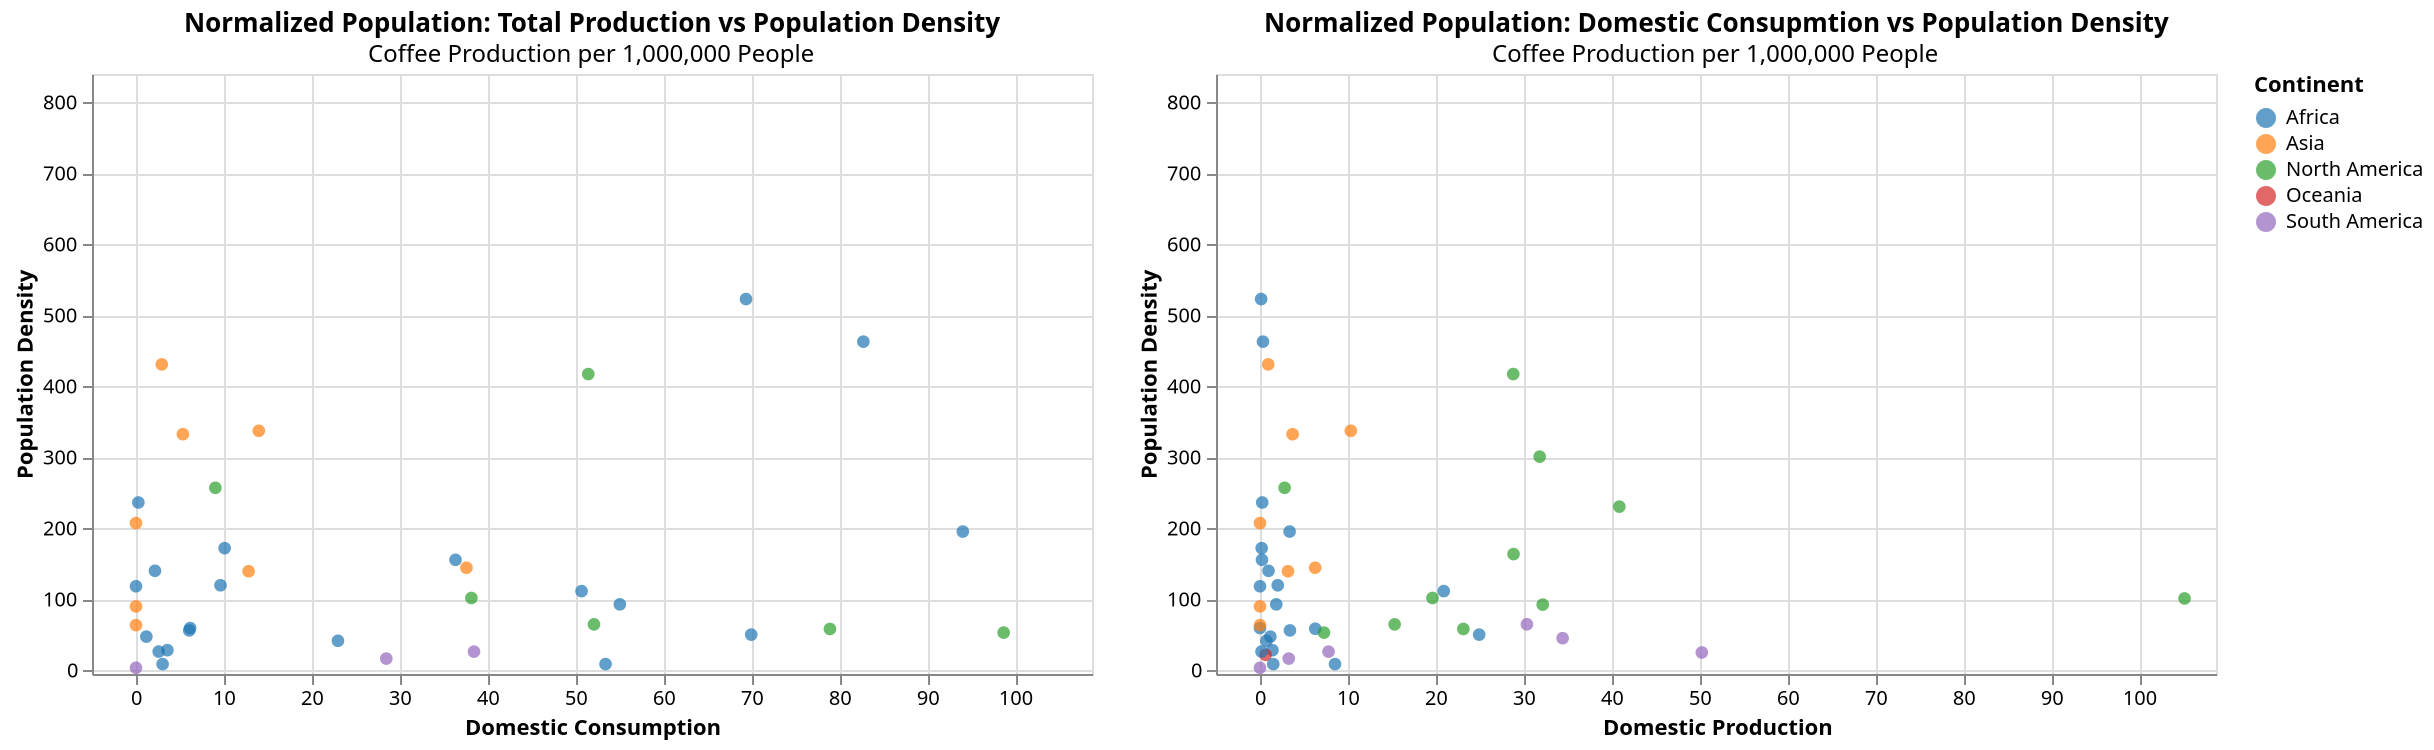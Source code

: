 {
  "config": {"view": {"continuousWidth": 400, "continuousHeight": 300}},
  "hconcat": [
    {
      "mark": {"type": "circle", "size": 40},
      "encoding": {
        "color": {
          "field": "Continent",
          "scale": {"scheme": "category10"},
          "type": "nominal"
        },
        "tooltip": [
          {"field": "Country", "type": "nominal"},
          {"field": "Continent", "type": "nominal"},
          {"field": "Total Production", "type": "quantitative"},
          {"field": "Domestic Consumption", "type": "quantitative"}
        ],
        "x": {
          "field": "normalized_production",
          "scale": {"domain": [-5, 108.65589589989686]},
          "title": "Domestic Consumption",
          "type": "quantitative"
        },
        "y": {
          "field": "Density",
          "scale": {"domain": [-5, 840.0680019155311]},
          "title": "Population Density",
          "type": "quantitative"
        }
      },
      "height": 300,
      "selection": {
        "selector018": {
          "type": "single",
          "fields": ["Year"],
          "bind": {
            "input": "range",
            "max": 2018,
            "min": 1990,
            "name": "Year",
            "step": 1
          },
          "init": {"Year": 1990}
        },
        "selector019": {
          "type": "interval",
          "bind": "scales",
          "encodings": ["x", "y"]
        }
      },
      "title": {
        "text": "Normalized Population: Total Production vs Population Density",
        "subtitle": "Coffee Production per 1,000,000 People"
      },
      "transform": [{"filter": {"selection": "selector018"}}],
      "width": 500
    },
    {
      "mark": {"type": "circle", "size": 40},
      "encoding": {
        "color": {
          "field": "Continent",
          "scale": {"scheme": "category10"},
          "type": "nominal"
        },
        "tooltip": [
          {"field": "Country", "type": "nominal"},
          {"field": "Continent", "type": "nominal"},
          {"field": "Total Production", "type": "quantitative"},
          {"field": "Domestic Consumption", "type": "quantitative"}
        ],
        "x": {
          "field": "normalized_consumption",
          "scale": {"domain": [-5, 108.65589589989686]},
          "title": "Domestic Production",
          "type": "quantitative"
        },
        "y": {
          "field": "Density",
          "scale": {"domain": [-5, 840.0680019155311]},
          "title": "Population Density",
          "type": "quantitative"
        }
      },
      "height": 300,
      "selection": {
        "selector018": {
          "type": "single",
          "fields": ["Year"],
          "bind": {
            "input": "range",
            "max": 2018,
            "min": 1990,
            "name": "Year",
            "step": 1
          },
          "init": {"Year": 1990}
        },
        "selector020": {
          "type": "interval",
          "bind": "scales",
          "encodings": ["x", "y"]
        }
      },
      "title": {
        "text": "Normalized Population: Domestic Consupmtion vs Population Density",
        "subtitle": "Coffee Production per 1,000,000 People"
      },
      "transform": [{"filter": {"selection": "selector018"}}],
      "width": 500
    }
  ],
  "data": {"name": "data-6f268d5bf0862fd330c7874a9e7b0fb4"},
  "$schema": "https://vega.github.io/schema/vega-lite/v4.17.0.json",
  "datasets": {
    "data-6f268d5bf0862fd330c7874a9e7b0fb4": [
      {
        "Country": "Angola",
        "Domestic Consumption": 20,
        "exports": 84.35,
        "Exports Crop Year": 79.34,
        "Total Production": 50.34,
        "Gross Opening Stocks": 210,
        "id": 24,
        "Name": "AO",
        "latitude": -11.202692,
        "longitude": 17.873887,
        "Continent": "Africa",
        "Avg Decade Population": 14111350,
        "Density": 28.5466,
        "Year": 1990,
        "normalized_production": 3.567341182806748,
        "normalized_consumption": 1.4172988410038727
      },
      {
        "Country": "Brazil",
        "Domestic Consumption": 8200,
        "exports": 16935.79,
        "Exports Crop Year": 17862.63,
        "Total Production": 27285.63,
        "Gross Opening Stocks": 26926,
        "id": 76,
        "Name": "BR",
        "latitude": -14.235004,
        "longitude": -51.92528,
        "Continent": "South America",
        "Avg Decade Population": 163290083,
        "Density": 25.2841,
        "Year": 1990,
        "normalized_production": 167.0991250583172,
        "normalized_consumption": 50.21737909215222
      },
      {
        "Country": "Burundi",
        "Domestic Consumption": 2,
        "exports": 584.77,
        "Exports Crop Year": 412.39,
        "Total Production": 487.39,
        "Gross Opening Stocks": 77,
        "id": 108,
        "Name": "BI",
        "latitude": -3.373056,
        "longitude": 29.918886,
        "Continent": "Africa",
        "Avg Decade Population": 5895726,
        "Density": 463.0874,
        "Year": 1990,
        "normalized_production": 82.66836009678876,
        "normalized_consumption": 0.3392287904831398
      },
      {
        "Country": "Ecuador",
        "Domestic Consumption": 350,
        "exports": 1783.72,
        "Exports Crop Year": 1627.78,
        "Total Production": 1503.82,
        "Gross Opening Stocks": 723.963,
        "id": 218,
        "Name": "EC",
        "latitude": -1.831239,
        "longitude": -78.183406,
        "Continent": "South America",
        "Avg Decade Population": 11538172,
        "Density": 65.0229,
        "Year": 1990,
        "normalized_production": 130.33433718963454,
        "normalized_consumption": 30.33409451687841
      },
      {
        "Country": "Indonesia",
        "Domestic Consumption": 1242,
        "exports": 6903.23,
        "Exports Crop Year": 6720.38,
        "Total Production": 7441.38,
        "Gross Opening Stocks": 1319,
        "id": 360,
        "Name": "ID",
        "latitude": -0.789275,
        "longitude": 113.921327,
        "Continent": "Asia",
        "Avg Decade Population": 198116147.5,
        "Density": 144.6529,
        "Year": 1990,
        "normalized_production": 37.560694036814944,
        "normalized_consumption": 6.2690498259360705
      },
      {
        "Country": "Madagascar",
        "Domestic Consumption": 350,
        "exports": 863.04,
        "Exports Crop Year": 726.45,
        "Total Production": 982.45,
        "Gross Opening Stocks": 544,
        "id": 450,
        "Name": "MG",
        "latitude": -18.766947,
        "longitude": 46.869107,
        "Continent": "Africa",
        "Avg Decade Population": 14049596.5,
        "Density": 50.4423,
        "Year": 1990,
        "normalized_production": 69.92727513562401,
        "normalized_consumption": 24.91174746548771
      },
      {
        "Country": "Malawi",
        "Domestic Consumption": 2,
        "exports": 124.15,
        "Exports Crop Year": 103.63,
        "Total Production": 104.63,
        "Gross Opening Stocks": 20,
        "id": 454,
        "Name": "MW",
        "latitude": -13.254308,
        "longitude": 34.301525,
        "Continent": "Africa",
        "Avg Decade Population": 10384526,
        "Density": 172.22,
        "Year": 1990,
        "normalized_production": 10.075568206001892,
        "normalized_consumption": 0.1925942503297695
      },
      {
        "Country": "Papua New Guinea",
        "Domestic Consumption": 3,
        "exports": 1050.72,
        "Exports Crop Year": 1012.84,
        "Total Production": 962.84,
        "Gross Opening Stocks": 199,
        "id": 598,
        "Name": "PG",
        "latitude": -6.314993,
        "longitude": 143.95555,
        "Continent": "Oceania",
        "Avg Decade Population": 4686634.5,
        "Density": 21.9139,
        "Year": 1990,
        "normalized_production": 205.44379980986358,
        "normalized_consumption": 0.6401181914228643
      },
      {
        "Country": "Paraguay",
        "Domestic Consumption": 15,
        "exports": 262.5,
        "Exports Crop Year": 168.63,
        "Total Production": 130.63,
        "Gross Opening Stocks": 188,
        "id": 600,
        "Name": "PY",
        "latitude": -23.442503,
        "longitude": -58.443832,
        "Continent": "South America",
        "Avg Decade Population": 4591507,
        "Density": 16.6705,
        "Year": 1990,
        "normalized_production": 28.450354099427486,
        "normalized_consumption": 3.2669012592162003
      },
      {
        "Country": "Peru",
        "Domestic Consumption": 190,
        "exports": 1105.08,
        "Exports Crop Year": 1003.63,
        "Total Production": 936.63,
        "Gross Opening Stocks": 318,
        "id": 604,
        "Name": "PE",
        "latitude": -9.189967,
        "longitude": -75.015152,
        "Continent": "South America",
        "Avg Decade Population": 24381769,
        "Density": 26.4933,
        "Year": 1990,
        "normalized_production": 38.41517816037056,
        "normalized_consumption": 7.792707739951108
      },
      {
        "Country": "Rwanda",
        "Domestic Consumption": 1,
        "exports": 779.15,
        "Exports Crop Year": 658.88,
        "Total Production": 534.88,
        "Gross Opening Stocks": 134,
        "id": 646,
        "Name": "RW",
        "latitude": -1.940278,
        "longitude": 29.873888,
        "Continent": "Africa",
        "Avg Decade Population": 7714975.5,
        "Density": 523.0731,
        "Year": 1990,
        "normalized_production": 69.33009703012019,
        "normalized_consumption": 0.12961803961658724
      },
      {
        "Country": "Timor-Leste",
        "Domestic Consumption": 0,
        "exports": 0,
        "Exports Crop Year": 0,
        "Total Production": 0,
        "Gross Opening Stocks": 0,
        "id": 626,
        "Name": "TL",
        "latitude": -8.874217,
        "longitude": 125.727539,
        "Continent": "Asia",
        "Avg Decade Population": 818233,
        "Density": 90.1772,
        "Year": 1990,
        "normalized_production": 0,
        "normalized_consumption": 0
      },
      {
        "Country": "Zimbabwe",
        "Domestic Consumption": 8,
        "exports": 250.77,
        "Exports Crop Year": 285.7,
        "Total Production": 251.9,
        "Gross Opening Stocks": 160,
        "id": 716,
        "Name": "ZW",
        "latitude": -19.015438,
        "longitude": 29.154857,
        "Continent": "Africa",
        "Avg Decade Population": 10974284.5,
        "Density": 41.7665,
        "Year": 1990,
        "normalized_production": 22.953660441370914,
        "normalized_consumption": 0.7289769096108271
      },
      {
        "Country": "Cuba",
        "Domestic Consumption": 213,
        "exports": 181.78,
        "Exports Crop Year": 177.91,
        "Total Production": 414.21,
        "Gross Opening Stocks": 265.7,
        "id": 192,
        "Name": "CU",
        "latitude": 21.521757,
        "longitude": -77.781167,
        "Continent": "North America",
        "Avg Decade Population": 10866235.5,
        "Density": 102.0366,
        "Year": 1990,
        "normalized_production": 38.11899714487138,
        "normalized_consumption": 19.60200476052631
      },
      {
        "Country": "Dominican Republic",
        "Domestic Consumption": 320,
        "exports": 535.21,
        "Exports Crop Year": 480.06,
        "Total Production": 880.06,
        "Gross Opening Stocks": 560,
        "id": 214,
        "Name": "DO",
        "latitude": 18.735693,
        "longitude": -70.162651,
        "Continent": "North America",
        "Avg Decade Population": 7834897.5,
        "Density": 230.7087,
        "Year": 1990,
        "normalized_production": 112.32565582383177,
        "normalized_consumption": 40.842908283101345
      },
      {
        "Country": "Haiti",
        "Domestic Consumption": 220,
        "exports": 191.44,
        "Exports Crop Year": 189.88,
        "Total Production": 392.88,
        "Gross Opening Stocks": 47,
        "id": 332,
        "Name": "HT",
        "latitude": 18.971187,
        "longitude": -72.285215,
        "Continent": "North America",
        "Avg Decade Population": 7642778,
        "Density": 417.4773,
        "Year": 1990,
        "normalized_production": 51.40539212312591,
        "normalized_consumption": 28.78534480525275
      },
      {
        "Country": "Philippines",
        "Domestic Consumption": 720,
        "exports": 168.28,
        "Exports Crop Year": 132.63,
        "Total Production": 973.63,
        "Gross Opening Stocks": 1223,
        "id": 608,
        "Name": "PH",
        "latitude": 12.879721,
        "longitude": 121.774017,
        "Continent": "Asia",
        "Avg Decade Population": 69758560.5,
        "Density": 337.5434,
        "Year": 1990,
        "normalized_production": 13.95714007028571,
        "normalized_consumption": 10.321313898098571
      },
      {
        "Country": "Zambia",
        "Domestic Consumption": 1.5,
        "exports": 24.36,
        "Exports Crop Year": 22.19,
        "Total Production": 22.69,
        "Gross Opening Stocks": 1,
        "id": 894,
        "Name": "ZM",
        "latitude": -13.133897,
        "longitude": 27.849332,
        "Continent": "Africa",
        "Avg Decade Population": 8788768.5,
        "Density": 26.5976,
        "Year": 1990,
        "normalized_production": 2.5817041375023133,
        "normalized_consumption": 0.1706723757714178
      },
      {
        "Country": "Benin",
        "Domestic Consumption": 0,
        "exports": 0,
        "Exports Crop Year": 0,
        "Total Production": 0,
        "Gross Opening Stocks": 0,
        "id": 204,
        "Name": "BJ",
        "latitude": 9.30769,
        "longitude": 2.315834,
        "Continent": "Africa",
        "Avg Decade Population": 6065721,
        "Density": 118.5635,
        "Year": 1990,
        "normalized_production": 0,
        "normalized_consumption": 0
      },
      {
        "Country": "Cameroon",
        "Domestic Consumption": 83.3,
        "exports": 2611.26,
        "Exports Crop Year": 1857.18,
        "Total Production": 1682.48,
        "Gross Opening Stocks": 1344,
        "id": 120,
        "Name": "CM",
        "latitude": 7.369722,
        "longitude": 12.354722,
        "Continent": "Africa",
        "Avg Decade Population": 13261057,
        "Density": 58.7128,
        "Year": 1990,
        "normalized_production": 126.8737476959793,
        "normalized_consumption": 6.281550558149324
      },
      {
        "Country": "Central African Republic",
        "Domestic Consumption": 28,
        "exports": 196.7,
        "Exports Crop Year": 143.27,
        "Total Production": 175.27,
        "Gross Opening Stocks": 55,
        "id": 140,
        "Name": "CF",
        "latitude": 6.611111,
        "longitude": 20.939444,
        "Continent": "Africa",
        "Avg Decade Population": 3284195.5,
        "Density": 8.9555,
        "Year": 1990,
        "normalized_production": 53.36771212310595,
        "normalized_consumption": 8.525680033359768
      },
      {
        "Country": "Colombia",
        "Domestic Consumption": 1235,
        "exports": 13943.87,
        "Exports Crop Year": 12212.39,
        "Total Production": 14396,
        "Gross Opening Stocks": 3720.797,
        "id": 170,
        "Name": "CO",
        "latitude": 4.570868,
        "longitude": -74.297333,
        "Continent": "South America",
        "Avg Decade Population": 35908264,
        "Density": 45.4339,
        "Year": 1990,
        "normalized_production": 400.9104979288333,
        "normalized_consumption": 34.39319706460886
      },
      {
        "Country": "Costa Rica",
        "Domestic Consumption": 375,
        "exports": 2265.64,
        "Exports Crop Year": 2409.89,
        "Total Production": 2561.89,
        "Gross Opening Stocks": 343,
        "id": 188,
        "Name": "CR",
        "latitude": 9.748917,
        "longitude": -83.753428,
        "Continent": "North America",
        "Avg Decade Population": 3568723,
        "Density": 101.3861,
        "Year": 1990,
        "normalized_production": 717.8730318940416,
        "normalized_consumption": 105.07960410488569
      },
      {
        "Country": "El Salvador",
        "Domestic Consumption": 180,
        "exports": 2509.87,
        "Exports Crop Year": 2017.56,
        "Total Production": 2464.86,
        "Gross Opening Stocks": 245,
        "id": 222,
        "Name": "SV",
        "latitude": 13.794185,
        "longitude": -88.89653,
        "Continent": "North America",
        "Avg Decade Population": 5662830.5,
        "Density": 301.145,
        "Year": 1990,
        "normalized_production": 435.26995907788523,
        "normalized_consumption": 31.786224221261786
      },
      {
        "Country": "Equatorial Guinea",
        "Domestic Consumption": 0,
        "exports": 7.07,
        "Exports Crop Year": 1.54,
        "Total Production": 3.54,
        "Gross Opening Stocks": 2,
        "id": 226,
        "Name": "GQ",
        "latitude": 1.650801,
        "longitude": 10.267895,
        "Continent": "Africa",
        "Avg Decade Population": 575263,
        "Density": 59.7094,
        "Year": 1990,
        "normalized_production": 6.1537070870193284,
        "normalized_consumption": 0
      },
      {
        "Country": "Ethiopia",
        "Domestic Consumption": 1200,
        "exports": 1074.1,
        "Exports Crop Year": 849.45,
        "Total Production": 2909.45,
        "Gross Opening Stocks": 2800,
        "id": 231,
        "Name": "ET",
        "latitude": 9.145,
        "longitude": 40.489673,
        "Continent": "Africa",
        "Avg Decade Population": 57454970,
        "Density": 111.7268,
        "Year": 1990,
        "normalized_production": 50.63878721022741,
        "normalized_consumption": 20.885921618269055
      },
      {
        "Country": "Gabon",
        "Domestic Consumption": 1.7,
        "exports": 2.31,
        "Exports Crop Year": 1.71,
        "Total Production": 3.41,
        "Gross Opening Stocks": 2,
        "id": 266,
        "Name": "GA",
        "latitude": -0.803689,
        "longitude": 11.609444,
        "Continent": "Africa",
        "Avg Decade Population": 1127981.5,
        "Density": 8.9252,
        "Year": 1990,
        "normalized_production": 3.0230992263614254,
        "normalized_consumption": 1.507116916367866
      },
      {
        "Country": "Ghana",
        "Domestic Consumption": 17,
        "exports": 10.86,
        "Exports Crop Year": 14.86,
        "Total Production": 37.85,
        "Gross Opening Stocks": 4,
        "id": 288,
        "Name": "GH",
        "latitude": 7.946527,
        "longitude": -1.023194,
        "Continent": "Africa",
        "Avg Decade Population": 17556242,
        "Density": 140.3406,
        "Year": 1990,
        "normalized_production": 2.1559283586999998,
        "normalized_consumption": 0.9683165679762218
      },
      {
        "Country": "Guatemala",
        "Domestic Consumption": 300,
        "exports": 3240.14,
        "Exports Crop Year": 2802.97,
        "Total Production": 3270.53,
        "Gross Opening Stocks": 77,
        "id": 320,
        "Name": "GT",
        "latitude": 15.783471,
        "longitude": -90.230759,
        "Continent": "North America",
        "Avg Decade Population": 10410337,
        "Density": 163.8725,
        "Year": 1990,
        "normalized_production": 314.1617797771581,
        "normalized_consumption": 28.817510902865106
      },
      {
        "Country": "Guinea",
        "Domestic Consumption": 25,
        "exports": 121.7,
        "Exports Crop Year": 54.46,
        "Total Production": 44.46,
        "Gross Opening Stocks": 45,
        "id": 324,
        "Name": "GN",
        "latitude": 9.945587,
        "longitude": -9.696645,
        "Continent": "Africa",
        "Avg Decade Population": 7345556,
        "Density": 56.3716,
        "Year": 1990,
        "normalized_production": 6.052639173944082,
        "normalized_consumption": 3.4034183389249226
      },
      {
        "Country": "Guyana",
        "Domestic Consumption": 0,
        "exports": 0.2,
        "Exports Crop Year": 0.37,
        "Total Production": 0,
        "Gross Opening Stocks": 0,
        "id": 328,
        "Name": "GY",
        "latitude": 4.860416,
        "longitude": -58.93018,
        "Continent": "South America",
        "Avg Decade Population": 753083.5,
        "Density": 3.7621,
        "Year": 1990,
        "normalized_production": 0,
        "normalized_consumption": 0
      },
      {
        "Country": "Honduras",
        "Domestic Consumption": 188.15,
        "exports": 1735.09,
        "Exports Crop Year": 1427,
        "Total Production": 1567.96,
        "Gross Opening Stocks": 101.198,
        "id": 340,
        "Name": "HN",
        "latitude": 15.199999,
        "longitude": -86.241905,
        "Continent": "North America",
        "Avg Decade Population": 5854979.5,
        "Density": 92.7431,
        "Year": 1990,
        "normalized_production": 267.79940049320413,
        "normalized_consumption": 32.135039926271304
      },
      {
        "Country": "India",
        "Domestic Consumption": 903,
        "exports": 1979.15,
        "Exports Crop Year": 1510.69,
        "Total Production": 2828.69,
        "Gross Opening Stocks": 842,
        "id": 356,
        "Name": "IN",
        "latitude": 20.593684,
        "longitude": 78.96288,
        "Continent": "Asia",
        "Avg Decade Population": 965042920,
        "Density": 431.0675,
        "Year": 1990,
        "normalized_production": 2.931154606056278,
        "normalized_consumption": 0.9357096780731783
      },
      {
        "Country": "Jamaica",
        "Domestic Consumption": 7,
        "exports": 14.98,
        "Exports Crop Year": 15.57,
        "Total Production": 22.57,
        "Gross Opening Stocks": 0,
        "id": 388,
        "Name": "JM",
        "latitude": 18.109581,
        "longitude": -77.297508,
        "Continent": "North America",
        "Avg Decade Population": 2502117.5,
        "Density": 257.2447,
        "Year": 1990,
        "normalized_production": 9.020359755287272,
        "normalized_consumption": 2.797630407045233
      },
      {
        "Country": "Kenya",
        "Domestic Consumption": 50,
        "exports": 1969.34,
        "Exports Crop Year": 1649.4,
        "Total Production": 1485.14,
        "Gross Opening Stocks": 766.333,
        "id": 404,
        "Name": "KE",
        "latitude": -0.023559,
        "longitude": 37.906193,
        "Continent": "Africa",
        "Avg Decade Population": 27006937.5,
        "Density": 93.0919,
        "Year": 1990,
        "normalized_production": 54.991055538970315,
        "normalized_consumption": 1.8513761510352664
      },
      {
        "Country": "Liberia",
        "Domestic Consumption": 3,
        "exports": 22.41,
        "Exports Crop Year": 0,
        "Total Production": 3,
        "Gross Opening Stocks": 0,
        "id": 430,
        "Name": "LR",
        "latitude": 6.428055,
        "longitude": -9.429499,
        "Continent": "Africa",
        "Avg Decade Population": 2552477.5,
        "Density": 47.6136,
        "Year": 1990,
        "normalized_production": 1.1753286757669754,
        "normalized_consumption": 1.1753286757669754
      },
      {
        "Country": "Mexico",
        "Domestic Consumption": 1374,
        "exports": 3683.1,
        "Exports Crop Year": 3526.24,
        "Total Production": 4674.24,
        "Gross Opening Stocks": 974,
        "id": 484,
        "Name": "MX",
        "latitude": 23.634501,
        "longitude": -102.552784,
        "Continent": "North America",
        "Avg Decade Population": 89796935,
        "Density": 64.9082,
        "Year": 1990,
        "normalized_production": 52.053447035803615,
        "normalized_consumption": 15.301190402545478
      },
      {
        "Country": "Nepal",
        "Domestic Consumption": 0,
        "exports": 0,
        "Exports Crop Year": 0.04,
        "Total Production": 0,
        "Gross Opening Stocks": 0,
        "id": 524,
        "Name": "NP",
        "latitude": 28.394857,
        "longitude": 84.124008,
        "Continent": "Asia",
        "Avg Decade Population": 22088015,
        "Density": 207.5511,
        "Year": 1990,
        "normalized_production": 0,
        "normalized_consumption": 0
      },
      {
        "Country": "Nicaragua",
        "Domestic Consumption": 34,
        "exports": 671.18,
        "Exports Crop Year": 419.92,
        "Total Production": 461.08,
        "Gross Opening Stocks": 56,
        "id": 558,
        "Name": "NI",
        "latitude": 12.865416,
        "longitude": -85.207229,
        "Continent": "North America",
        "Avg Decade Population": 4675521,
        "Density": 53.2962,
        "Year": 1990,
        "normalized_production": 98.61574784927711,
        "normalized_consumption": 7.271916862313312
      },
      {
        "Country": "Nigeria",
        "Domestic Consumption": 27.5,
        "exports": 3.58,
        "Exports Crop Year": 1.69,
        "Total Production": 29.19,
        "Gross Opening Stocks": 0,
        "id": 566,
        "Name": "NG",
        "latitude": 9.081999,
        "longitude": 8.675277,
        "Continent": "Africa",
        "Avg Decade Population": 109033120.5,
        "Density": 236.5759,
        "Year": 1990,
        "normalized_production": 0.26771681729497965,
        "normalized_consumption": 0.25221693989763416
      },
      {
        "Country": "Panama",
        "Domestic Consumption": 63,
        "exports": 131.65,
        "Exports Crop Year": 129.99,
        "Total Production": 214.99,
        "Gross Opening Stocks": 18,
        "id": 591,
        "Name": "PA",
        "latitude": 8.537981,
        "longitude": -80.782127,
        "Continent": "North America",
        "Avg Decade Population": 2725849.5,
        "Density": 58.4561,
        "Year": 1990,
        "normalized_production": 78.87082540690527,
        "normalized_consumption": 23.112061029048007
      },
      {
        "Country": "Sierra Leone",
        "Domestic Consumption": 9,
        "exports": 139.74,
        "Exports Crop Year": 86.78,
        "Total Production": 42.78,
        "Gross Opening Stocks": 127,
        "id": 694,
        "Name": "SL",
        "latitude": 8.460555,
        "longitude": -11.779889,
        "Continent": "Africa",
        "Avg Decade Population": 4454727.5,
        "Density": 119.957,
        "Year": 1990,
        "normalized_production": 9.603281008771019,
        "normalized_consumption": 2.0203255979181667
      },
      {
        "Country": "Sri Lanka",
        "Domestic Consumption": 66.67,
        "exports": 19.14,
        "Exports Crop Year": 33.2,
        "Total Production": 95.87,
        "Gross Opening Stocks": 10,
        "id": 144,
        "Name": "LK",
        "latitude": 7.873054,
        "longitude": 80.771797,
        "Continent": "Asia",
        "Avg Decade Population": 17990232.5,
        "Density": 332.7563,
        "Year": 1990,
        "normalized_production": 5.329002835288538,
        "normalized_consumption": 3.705899854268143
      },
      {
        "Country": "Thailand",
        "Domestic Consumption": 188,
        "exports": 1001.43,
        "Exports Crop Year": 433.02,
        "Total Production": 757.02,
        "Gross Opening Stocks": 71,
        "id": 764,
        "Name": "TH",
        "latitude": 15.870032,
        "longitude": 100.992541,
        "Continent": "Asia",
        "Avg Decade Population": 59147506.5,
        "Density": 139.7276,
        "Year": 1990,
        "normalized_production": 12.798848925271264,
        "normalized_consumption": 3.1784940925616194
      },
      {
        "Country": "Togo",
        "Domestic Consumption": 1,
        "exports": 238.84,
        "Exports Crop Year": 180.81,
        "Total Production": 161.31,
        "Gross Opening Stocks": 59,
        "id": 768,
        "Name": "TG",
        "latitude": 8.619543,
        "longitude": 0.824782,
        "Continent": "Africa",
        "Avg Decade Population": 4441991,
        "Density": 155.8281,
        "Year": 1990,
        "normalized_production": 36.314796675634874,
        "normalized_consumption": 0.22512427422748044
      },
      {
        "Country": "Uganda",
        "Domestic Consumption": 70,
        "exports": 2352.68,
        "Exports Crop Year": 2085.01,
        "Total Production": 1955.01,
        "Gross Opening Stocks": 3100,
        "id": 800,
        "Name": "UG",
        "latitude": 1.373333,
        "longitude": 32.290275,
        "Continent": "Africa",
        "Avg Decade Population": 20803663.5,
        "Density": 195.61,
        "Year": 1990,
        "normalized_production": 93.97431370681419,
        "normalized_consumption": 3.3647919752210953
      },
      {
        "Country": "Yemen",
        "Domestic Consumption": 0,
        "exports": 50,
        "Exports Crop Year": 72.5,
        "Total Production": 0,
        "Gross Opening Stocks": 0,
        "id": 887,
        "Name": "YE",
        "latitude": 15.552727,
        "longitude": 48.516388,
        "Continent": "Asia",
        "Avg Decade Population": 16001910.5,
        "Density": 63.8232,
        "Year": 1990,
        "normalized_production": 0,
        "normalized_consumption": 0
      },
      {
        "Country": "Angola",
        "Domestic Consumption": 30,
        "exports": 70.5,
        "Exports Crop Year": 74.33,
        "Total Production": 79.33,
        "Gross Opening Stocks": 161,
        "id": 24,
        "Name": "AO",
        "latitude": -11.202692,
        "longitude": 17.873887,
        "Continent": "Africa",
        "Avg Decade Population": 14111350,
        "Density": 28.5466,
        "Year": 1991,
        "normalized_production": 5.621715852841861,
        "normalized_consumption": 2.125948261505809
      },
      {
        "Country": "Brazil",
        "Domestic Consumption": 8500,
        "exports": 21182.76,
        "Exports Crop Year": 21808.49,
        "Total Production": 27293.49,
        "Gross Opening Stocks": 25548,
        "id": 76,
        "Name": "BR",
        "latitude": -14.235004,
        "longitude": -51.92528,
        "Continent": "South America",
        "Avg Decade Population": 163290083,
        "Density": 25.2841,
        "Year": 1991,
        "normalized_production": 167.14726025339826,
        "normalized_consumption": 52.054600278450465
      },
      {
        "Country": "Burundi",
        "Domestic Consumption": 1.6,
        "exports": 687.85,
        "Exports Crop Year": 762.49,
        "Total Production": 667.2,
        "Gross Opening Stocks": 150,
        "id": 108,
        "Name": "BI",
        "latitude": -3.373056,
        "longitude": 29.918886,
        "Continent": "Africa",
        "Avg Decade Population": 5895726,
        "Density": 463.0874,
        "Year": 1991,
        "normalized_production": 113.16672450517545,
        "normalized_consumption": 0.27138303238651185
      },
      {
        "Country": "Ecuador",
        "Domestic Consumption": 350,
        "exports": 1416.38,
        "Exports Crop Year": 1471.62,
        "Total Production": 2123.82,
        "Gross Opening Stocks": 250,
        "id": 218,
        "Name": "EC",
        "latitude": -1.831239,
        "longitude": -78.183406,
        "Continent": "South America",
        "Avg Decade Population": 11538172,
        "Density": 65.0229,
        "Year": 1991,
        "normalized_production": 184.06901890524773,
        "normalized_consumption": 30.33409451687841
      },
      {
        "Country": "Indonesia",
        "Domestic Consumption": 1280,
        "exports": 6170.8,
        "Exports Crop Year": 5584.2,
        "Total Production": 8493.2,
        "Gross Opening Stocks": 798,
        "id": 360,
        "Name": "ID",
        "latitude": -0.789275,
        "longitude": 113.921327,
        "Continent": "Asia",
        "Avg Decade Population": 198116147.5,
        "Density": 144.6529,
        "Year": 1991,
        "normalized_production": 42.86980191758474,
        "normalized_consumption": 6.46085650338017
      },
      {
        "Country": "Madagascar",
        "Domestic Consumption": 300,
        "exports": 587.66,
        "Exports Crop Year": 679.21,
        "Total Production": 932.51,
        "Gross Opening Stocks": 450,
        "id": 450,
        "Name": "MG",
        "latitude": -18.766947,
        "longitude": 46.869107,
        "Continent": "Africa",
        "Avg Decade Population": 14049596.5,
        "Density": 50.4423,
        "Year": 1991,
        "normalized_production": 66.37272465440556,
        "normalized_consumption": 21.352926398989467
      },
      {
        "Country": "Malawi",
        "Domestic Consumption": 2,
        "exports": 99.54,
        "Exports Crop Year": 122.29,
        "Total Production": 124.29,
        "Gross Opening Stocks": 19,
        "id": 454,
        "Name": "MW",
        "latitude": -13.254308,
        "longitude": 34.301525,
        "Continent": "Africa",
        "Avg Decade Population": 10384526,
        "Density": 172.22,
        "Year": 1991,
        "normalized_production": 11.968769686743528,
        "normalized_consumption": 0.1925942503297695
      },
      {
        "Country": "Papua New Guinea",
        "Domestic Consumption": 3,
        "exports": 788.35,
        "Exports Crop Year": 794.82,
        "Total Production": 746.82,
        "Gross Opening Stocks": 146,
        "id": 598,
        "Name": "PG",
        "latitude": -6.314993,
        "longitude": 143.95555,
        "Continent": "Oceania",
        "Avg Decade Population": 4686634.5,
        "Density": 21.9139,
        "Year": 1991,
        "normalized_production": 159.35102257280786,
        "normalized_consumption": 0.6401181914228643
      },
      {
        "Country": "Paraguay",
        "Domestic Consumption": 15,
        "exports": 120.08,
        "Exports Crop Year": 84.65,
        "Total Production": 79.65,
        "Gross Opening Stocks": 135,
        "id": 600,
        "Name": "PY",
        "latitude": -23.442503,
        "longitude": -58.443832,
        "Continent": "South America",
        "Avg Decade Population": 4591507,
        "Density": 16.6705,
        "Year": 1991,
        "normalized_production": 17.347245686438026,
        "normalized_consumption": 3.2669012592162003
      },
      {
        "Country": "Peru",
        "Domestic Consumption": 190,
        "exports": 1041.87,
        "Exports Crop Year": 971.47,
        "Total Production": 1200.47,
        "Gross Opening Stocks": 61,
        "id": 604,
        "Name": "PE",
        "latitude": -9.189967,
        "longitude": -75.015152,
        "Continent": "South America",
        "Avg Decade Population": 24381769,
        "Density": 26.4933,
        "Year": 1991,
        "normalized_production": 49.23637821357425,
        "normalized_consumption": 7.792707739951108
      },
      {
        "Country": "Rwanda",
        "Domestic Consumption": 1,
        "exports": 473.98,
        "Exports Crop Year": 481.83,
        "Total Production": 483.83,
        "Gross Opening Stocks": 9,
        "id": 646,
        "Name": "RW",
        "latitude": -1.940278,
        "longitude": 29.873888,
        "Continent": "Africa",
        "Avg Decade Population": 7714975.5,
        "Density": 523.0731,
        "Year": 1991,
        "normalized_production": 62.713096107693396,
        "normalized_consumption": 0.12961803961658724
      },
      {
        "Country": "Timor-Leste",
        "Domestic Consumption": 0,
        "exports": 0,
        "Exports Crop Year": 0,
        "Total Production": 0,
        "Gross Opening Stocks": 0,
        "id": 626,
        "Name": "TL",
        "latitude": -8.874217,
        "longitude": 125.727539,
        "Continent": "Asia",
        "Avg Decade Population": 818233,
        "Density": 90.1772,
        "Year": 1991,
        "normalized_production": 0,
        "normalized_consumption": 0
      },
      {
        "Country": "Zimbabwe",
        "Domestic Consumption": 8,
        "exports": 239.32,
        "Exports Crop Year": 213.59,
        "Total Production": 201.39,
        "Gross Opening Stocks": 118.2,
        "id": 716,
        "Name": "ZW",
        "latitude": -19.015438,
        "longitude": 29.154857,
        "Continent": "Africa",
        "Avg Decade Population": 10974284.5,
        "Density": 41.7665,
        "Year": 1991,
        "normalized_production": 18.351082478315558,
        "normalized_consumption": 0.7289769096108271
      },
      {
        "Country": "Cuba",
        "Domestic Consumption": 213,
        "exports": 121.43,
        "Exports Crop Year": 159.1,
        "Total Production": 302.1,
        "Gross Opening Stocks": 289,
        "id": 192,
        "Name": "CU",
        "latitude": 21.521757,
        "longitude": -77.781167,
        "Continent": "North America",
        "Avg Decade Population": 10866235.5,
        "Density": 102.0366,
        "Year": 1991,
        "normalized_production": 27.80171661105633,
        "normalized_consumption": 19.60200476052631
      },
      {
        "Country": "Dominican Republic",
        "Domestic Consumption": 320,
        "exports": 476.26,
        "Exports Crop Year": 340.56,
        "Total Production": 320.56,
        "Gross Opening Stocks": 640,
        "id": 214,
        "Name": "DO",
        "latitude": 18.735693,
        "longitude": -70.162651,
        "Continent": "North America",
        "Avg Decade Population": 7834897.5,
        "Density": 230.7087,
        "Year": 1991,
        "normalized_production": 40.914383372596774,
        "normalized_consumption": 40.842908283101345
      },
      {
        "Country": "Haiti",
        "Domestic Consumption": 330,
        "exports": 150.67,
        "Exports Crop Year": 133.35,
        "Total Production": 463.35,
        "Gross Opening Stocks": 30,
        "id": 332,
        "Name": "HT",
        "latitude": 18.971187,
        "longitude": -72.285215,
        "Continent": "North America",
        "Avg Decade Population": 7642778,
        "Density": 417.4773,
        "Year": 1991,
        "normalized_production": 60.62586143415392,
        "normalized_consumption": 43.17801720787912
      },
      {
        "Country": "Philippines",
        "Domestic Consumption": 750,
        "exports": 103.03,
        "Exports Crop Year": 58.48,
        "Total Production": 1018.48,
        "Gross Opening Stocks": 1344,
        "id": 608,
        "Name": "PH",
        "latitude": 12.879721,
        "longitude": 121.774017,
        "Continent": "Asia",
        "Avg Decade Population": 69758560.5,
        "Density": 337.5434,
        "Year": 1991,
        "normalized_production": 14.600071915188101,
        "normalized_consumption": 10.751368643852679
      },
      {
        "Country": "Zambia",
        "Domestic Consumption": 1.5,
        "exports": 29.2,
        "Exports Crop Year": 26.64,
        "Total Production": 29.14,
        "Gross Opening Stocks": 0,
        "id": 894,
        "Name": "ZM",
        "latitude": -13.133897,
        "longitude": 27.849332,
        "Continent": "Africa",
        "Avg Decade Population": 8788768.5,
        "Density": 26.5976,
        "Year": 1991,
        "normalized_production": 3.31559535331941,
        "normalized_consumption": 0.1706723757714178
      },
      {
        "Country": "Benin",
        "Domestic Consumption": 0,
        "exports": 0,
        "Exports Crop Year": 0,
        "Total Production": 0,
        "Gross Opening Stocks": 0,
        "id": 204,
        "Name": "BJ",
        "latitude": 9.30769,
        "longitude": 2.315834,
        "Continent": "Africa",
        "Avg Decade Population": 6065721,
        "Density": 118.5635,
        "Year": 1991,
        "normalized_production": 0,
        "normalized_consumption": 0
      },
      {
        "Country": "Cameroon",
        "Domestic Consumption": 83.33,
        "exports": 1752.18,
        "Exports Crop Year": 1737.62,
        "Total Production": 1725.95,
        "Gross Opening Stocks": 1086,
        "id": 120,
        "Name": "CM",
        "latitude": 7.369722,
        "longitude": 12.354722,
        "Continent": "Africa",
        "Avg Decade Population": 13261057,
        "Density": 58.7128,
        "Year": 1991,
        "normalized_production": 130.15176693682864,
        "normalized_consumption": 6.2838128212555
      },
      {
        "Country": "Central African Republic",
        "Domestic Consumption": 28,
        "exports": 140.95,
        "Exports Crop Year": 91.78,
        "Total Production": 124.78,
        "Gross Opening Stocks": 59,
        "id": 140,
        "Name": "CF",
        "latitude": 6.611111,
        "longitude": 20.939444,
        "Continent": "Africa",
        "Avg Decade Population": 3284195.5,
        "Density": 8.9555,
        "Year": 1991,
        "normalized_production": 37.994084091522566,
        "normalized_consumption": 8.525680033359768
      },
      {
        "Country": "Colombia",
        "Domestic Consumption": 1269,
        "exports": 12599.18,
        "Exports Crop Year": 15466.87,
        "Total Production": 17980.4,
        "Gross Opening Stocks": 4669.41,
        "id": 170,
        "Name": "CO",
        "latitude": 4.570868,
        "longitude": -74.297333,
        "Continent": "South America",
        "Avg Decade Population": 35908264,
        "Density": 45.4339,
        "Year": 1991,
        "normalized_production": 500.7315307696301,
        "normalized_consumption": 35.3400543117317
      },
      {
        "Country": "Costa Rica",
        "Domestic Consumption": 375,
        "exports": 2399.64,
        "Exports Crop Year": 2275.27,
        "Total Production": 2759.62,
        "Gross Opening Stocks": 120,
        "id": 188,
        "Name": "CR",
        "latitude": 9.748917,
        "longitude": -83.753428,
        "Continent": "North America",
        "Avg Decade Population": 3568723,
        "Density": 101.3861,
        "Year": 1991,
        "normalized_production": 773.2794055464658,
        "normalized_consumption": 105.07960410488569
      },
      {
        "Country": "El Salvador",
        "Domestic Consumption": 180,
        "exports": 2148.21,
        "Exports Crop Year": 2175.56,
        "Total Production": 2197.69,
        "Gross Opening Stocks": 512.3,
        "id": 222,
        "Name": "SV",
        "latitude": 13.794185,
        "longitude": -88.89653,
        "Continent": "North America",
        "Avg Decade Population": 5662830.5,
        "Density": 301.145,
        "Year": 1991,
        "normalized_production": 388.0903728268045,
        "normalized_consumption": 31.786224221261786
      },
      {
        "Country": "Equatorial Guinea",
        "Domestic Consumption": 0,
        "exports": 3.32,
        "Exports Crop Year": 4.55,
        "Total Production": 2.55,
        "Gross Opening Stocks": 4,
        "id": 226,
        "Name": "GQ",
        "latitude": 1.650801,
        "longitude": 10.267895,
        "Continent": "Africa",
        "Avg Decade Population": 575263,
        "Density": 59.7094,
        "Year": 1991,
        "normalized_production": 4.432755105056295,
        "normalized_consumption": 0
      },
      {
        "Country": "Ethiopia",
        "Domestic Consumption": 1264,
        "exports": 841.33,
        "Exports Crop Year": 668.66,
        "Total Production": 2924.66,
        "Gross Opening Stocks": 3660,
        "id": 231,
        "Name": "ET",
        "latitude": 9.145,
        "longitude": 40.489673,
        "Continent": "Africa",
        "Avg Decade Population": 57454970,
        "Density": 111.7268,
        "Year": 1991,
        "normalized_production": 50.903516266738976,
        "normalized_consumption": 21.99983743791007
      },
      {
        "Country": "Gabon",
        "Domestic Consumption": 1,
        "exports": 3.34,
        "Exports Crop Year": 1.63,
        "Total Production": 1.75,
        "Gross Opening Stocks": 2,
        "id": 266,
        "Name": "GA",
        "latitude": -0.803689,
        "longitude": 11.609444,
        "Continent": "Africa",
        "Avg Decade Population": 1127981.5,
        "Density": 8.9252,
        "Year": 1991,
        "normalized_production": 1.5514438844963325,
        "normalized_consumption": 0.886539362569333
      },
      {
        "Country": "Ghana",
        "Domestic Consumption": 17,
        "exports": 15.7,
        "Exports Crop Year": 26.31,
        "Total Production": 76.31,
        "Gross Opening Stocks": 10,
        "id": 288,
        "Name": "GH",
        "latitude": 7.946527,
        "longitude": -1.023194,
        "Continent": "Africa",
        "Avg Decade Population": 17556242,
        "Density": 140.3406,
        "Year": 1991,
        "normalized_production": 4.346602194250911,
        "normalized_consumption": 0.9683165679762218
      },
      {
        "Country": "Guatemala",
        "Domestic Consumption": 300,
        "exports": 2831.99,
        "Exports Crop Year": 3287.77,
        "Total Production": 3496.53,
        "Gross Opening Stocks": 244.557,
        "id": 320,
        "Name": "GT",
        "latitude": 15.783471,
        "longitude": -90.230759,
        "Continent": "North America",
        "Avg Decade Population": 10410337,
        "Density": 163.8725,
        "Year": 1991,
        "normalized_production": 335.8709713239831,
        "normalized_consumption": 28.817510902865106
      },
      {
        "Country": "Guinea",
        "Domestic Consumption": 25,
        "exports": 61.45,
        "Exports Crop Year": 65.52,
        "Total Production": 90.52,
        "Gross Opening Stocks": 10,
        "id": 324,
        "Name": "GN",
        "latitude": 9.945587,
        "longitude": -9.696645,
        "Continent": "Africa",
        "Avg Decade Population": 7345556,
        "Density": 56.3716,
        "Year": 1991,
        "normalized_production": 12.323097121579359,
        "normalized_consumption": 3.4034183389249226
      },
      {
        "Country": "Guyana",
        "Domestic Consumption": 0,
        "exports": 0.42,
        "Exports Crop Year": 0.51,
        "Total Production": 0,
        "Gross Opening Stocks": 0,
        "id": 328,
        "Name": "GY",
        "latitude": 4.860416,
        "longitude": -58.93018,
        "Continent": "South America",
        "Avg Decade Population": 753083.5,
        "Density": 3.7621,
        "Year": 1991,
        "normalized_production": 0,
        "normalized_consumption": 0
      },
      {
        "Country": "Honduras",
        "Domestic Consumption": 257.1,
        "exports": 1444.36,
        "Exports Crop Year": 1800.37,
        "Total Production": 2321.81,
        "Gross Opening Stocks": 54,
        "id": 340,
        "Name": "HN",
        "latitude": 15.199999,
        "longitude": -86.241905,
        "Continent": "North America",
        "Avg Decade Population": 5854979.5,
        "Density": 92.7431,
        "Year": 1991,
        "normalized_production": 396.5530536870368,
        "normalized_consumption": 43.91134076558254
      },
      {
        "Country": "India",
        "Domestic Consumption": 916.67,
        "exports": 1727.36,
        "Exports Crop Year": 2024.08,
        "Total Production": 2999.75,
        "Gross Opening Stocks": 1257,
        "id": 356,
        "Name": "IN",
        "latitude": 20.593684,
        "longitude": 78.96288,
        "Continent": "Asia",
        "Avg Decade Population": 965042920,
        "Density": 431.0675,
        "Year": 1991,
        "normalized_production": 3.108410970985622,
        "normalized_consumption": 0.9498748511620602
      },
      {
        "Country": "Jamaica",
        "Domestic Consumption": 11,
        "exports": 16.7,
        "Exports Crop Year": 19.99,
        "Total Production": 38.99,
        "Gross Opening Stocks": 0,
        "id": 388,
        "Name": "JM",
        "latitude": 18.109581,
        "longitude": -77.297508,
        "Continent": "North America",
        "Avg Decade Population": 2502117.5,
        "Density": 257.2447,
        "Year": 1991,
        "normalized_production": 15.582801367241947,
        "normalized_consumption": 4.396276353928222
      },
      {
        "Country": "Kenya",
        "Domestic Consumption": 50,
        "exports": 1557.53,
        "Exports Crop Year": 1399.08,
        "Total Production": 1514.05,
        "Gross Opening Stocks": 552.067,
        "id": 404,
        "Name": "KE",
        "latitude": -0.023559,
        "longitude": 37.906193,
        "Continent": "Africa",
        "Avg Decade Population": 27006937.5,
        "Density": 93.0919,
        "Year": 1991,
        "normalized_production": 56.0615212294989,
        "normalized_consumption": 1.8513761510352664
      },
      {
        "Country": "Liberia",
        "Domestic Consumption": 3,
        "exports": 0,
        "Exports Crop Year": 0,
        "Total Production": 3,
        "Gross Opening Stocks": 0,
        "id": 430,
        "Name": "LR",
        "latitude": 6.428055,
        "longitude": -9.429499,
        "Continent": "Africa",
        "Avg Decade Population": 2552477.5,
        "Density": 47.6136,
        "Year": 1991,
        "normalized_production": 1.1753286757669754,
        "normalized_consumption": 1.1753286757669754
      },
      {
        "Country": "Mexico",
        "Domestic Consumption": 1200,
        "exports": 3530.82,
        "Exports Crop Year": 3290.21,
        "Total Production": 4727.21,
        "Gross Opening Stocks": 748,
        "id": 484,
        "Name": "MX",
        "latitude": 23.634501,
        "longitude": -102.552784,
        "Continent": "North America",
        "Avg Decade Population": 89796935,
        "Density": 64.9082,
        "Year": 1991,
        "normalized_production": 52.643333539168125,
        "normalized_consumption": 13.363485067725307
      },
      {
        "Country": "Nepal",
        "Domestic Consumption": 0,
        "exports": 0,
        "Exports Crop Year": 0,
        "Total Production": 0,
        "Gross Opening Stocks": 0,
        "id": 524,
        "Name": "NP",
        "latitude": 28.394857,
        "longitude": 84.124008,
        "Continent": "Asia",
        "Avg Decade Population": 22088015,
        "Density": 207.5511,
        "Year": 1991,
        "normalized_production": 0,
        "normalized_consumption": 0
      },
      {
        "Country": "Nicaragua",
        "Domestic Consumption": 138,
        "exports": 392.05,
        "Exports Crop Year": 592.63,
        "Total Production": 707.07,
        "Gross Opening Stocks": 63.162,
        "id": 558,
        "Name": "NI",
        "latitude": 12.865416,
        "longitude": -85.207229,
        "Continent": "North America",
        "Avg Decade Population": 4675521,
        "Density": 53.2962,
        "Year": 1991,
        "normalized_production": 151.22806634811394,
        "normalized_consumption": 29.515427264683442
      },
      {
        "Country": "Nigeria",
        "Domestic Consumption": 35.75,
        "exports": 0.92,
        "Exports Crop Year": 8.56,
        "Total Production": 44.31,
        "Gross Opening Stocks": 0,
        "id": 566,
        "Name": "NG",
        "latitude": 9.081999,
        "longitude": 8.675277,
        "Continent": "Africa",
        "Avg Decade Population": 109033120.5,
        "Density": 236.5759,
        "Year": 1991,
        "normalized_production": 0.4063902766132425,
        "normalized_consumption": 0.3278820218669244
      },
      {
        "Country": "Panama",
        "Domestic Consumption": 67,
        "exports": 124.2,
        "Exports Crop Year": 104.7,
        "Total Production": 192.53,
        "Gross Opening Stocks": 40,
        "id": 591,
        "Name": "PA",
        "latitude": 8.537981,
        "longitude": -80.782127,
        "Continent": "North America",
        "Avg Decade Population": 2725849.5,
        "Density": 58.4561,
        "Year": 1991,
        "normalized_production": 70.63119222099387,
        "normalized_consumption": 24.579493475336772
      },
      {
        "Country": "Sierra Leone",
        "Domestic Consumption": 9,
        "exports": 103.82,
        "Exports Crop Year": 74.38,
        "Total Production": 54.38,
        "Gross Opening Stocks": 74,
        "id": 694,
        "Name": "SL",
        "latitude": 8.460555,
        "longitude": -11.779889,
        "Continent": "Africa",
        "Avg Decade Population": 4454727.5,
        "Density": 119.957,
        "Year": 1991,
        "normalized_production": 12.207256223865546,
        "normalized_consumption": 2.0203255979181667
      },
      {
        "Country": "Sri Lanka",
        "Domestic Consumption": 67,
        "exports": 22.17,
        "Exports Crop Year": 19.55,
        "Total Production": 81.55,
        "Gross Opening Stocks": 6,
        "id": 144,
        "Name": "LK",
        "latitude": 7.873054,
        "longitude": 80.771797,
        "Continent": "Asia",
        "Avg Decade Population": 17990232.5,
        "Density": 332.7563,
        "Year": 1991,
        "normalized_production": 4.533015345966207,
        "normalized_consumption": 3.724243141382414
      },
      {
        "Country": "Thailand",
        "Domestic Consumption": 220,
        "exports": 540.94,
        "Exports Crop Year": 1182.94,
        "Total Production": 1468.94,
        "Gross Opening Stocks": 207,
        "id": 764,
        "Name": "TH",
        "latitude": 15.870032,
        "longitude": 100.992541,
        "Continent": "Asia",
        "Avg Decade Population": 59147506.5,
        "Density": 139.7276,
        "Year": 1991,
        "normalized_production": 24.83519740599716,
        "normalized_consumption": 3.7195143636359376
      },
      {
        "Country": "Togo",
        "Domestic Consumption": 1,
        "exports": 154.83,
        "Exports Crop Year": 316.15,
        "Total Production": 432.65,
        "Gross Opening Stocks": 38.5,
        "id": 768,
        "Name": "TG",
        "latitude": 8.619543,
        "longitude": 0.824782,
        "Continent": "Africa",
        "Avg Decade Population": 4441991,
        "Density": 155.8281,
        "Year": 1991,
        "normalized_production": 97.4000172445194,
        "normalized_consumption": 0.22512427422748044
      },
      {
        "Country": "Uganda",
        "Domestic Consumption": 75,
        "exports": 2095.09,
        "Exports Crop Year": 2013,
        "Total Production": 2088,
        "Gross Opening Stocks": 2900,
        "id": 800,
        "Name": "UG",
        "latitude": 1.373333,
        "longitude": 32.290275,
        "Continent": "Africa",
        "Avg Decade Population": 20803663.5,
        "Density": 195.61,
        "Year": 1991,
        "normalized_production": 100.36693777516638,
        "normalized_consumption": 3.605134259165459
      },
      {
        "Country": "Yemen",
        "Domestic Consumption": 0,
        "exports": 71.67,
        "Exports Crop Year": 45.66,
        "Total Production": 0,
        "Gross Opening Stocks": 0,
        "id": 887,
        "Name": "YE",
        "latitude": 15.552727,
        "longitude": 48.516388,
        "Continent": "Asia",
        "Avg Decade Population": 16001910.5,
        "Density": 63.8232,
        "Year": 1991,
        "normalized_production": 0,
        "normalized_consumption": 0
      },
      {
        "Country": "Angola",
        "Domestic Consumption": 35,
        "exports": 80.25,
        "Exports Crop Year": 67.52,
        "Total Production": 77.52,
        "Gross Opening Stocks": 136,
        "id": 24,
        "Name": "AO",
        "latitude": -11.202692,
        "longitude": 17.873887,
        "Continent": "Africa",
        "Avg Decade Population": 14111350,
        "Density": 28.5466,
        "Year": 1992,
        "normalized_production": 5.493450307731011,
        "normalized_consumption": 2.4802729717567775
      },
      {
        "Country": "Brazil",
        "Domestic Consumption": 8900,
        "exports": 18790.72,
        "Exports Crop Year": 16752.35,
        "Total Production": 34603.35,
        "Gross Opening Stocks": 22625,
        "id": 76,
        "Name": "BR",
        "latitude": -14.235004,
        "longitude": -51.92528,
        "Continent": "South America",
        "Avg Decade Population": 163290083,
        "Density": 25.2841,
        "Year": 1992,
        "normalized_production": 211.91335912297868,
        "normalized_consumption": 54.50422852684814
      },
      {
        "Country": "Burundi",
        "Domestic Consumption": 1.7,
        "exports": 645.86,
        "Exports Crop Year": 671.65,
        "Total Production": 620.24,
        "Gross Opening Stocks": 53.108,
        "id": 108,
        "Name": "BI",
        "latitude": -3.373056,
        "longitude": 29.918886,
        "Continent": "Africa",
        "Avg Decade Population": 5895726,
        "Density": 463.0874,
        "Year": 1992,
        "normalized_production": 105.20163250463132,
        "normalized_consumption": 0.28834447191066886
      },
      {
        "Country": "Ecuador",
        "Domestic Consumption": 350,
        "exports": 1273.44,
        "Exports Crop Year": 1287.69,
        "Total Production": 1185.48,
        "Gross Opening Stocks": 552.207,
        "id": 218,
        "Name": "EC",
        "latitude": -1.831239,
        "longitude": -78.183406,
        "Continent": "South America",
        "Avg Decade Population": 11538172,
        "Density": 65.0229,
        "Year": 1992,
        "normalized_production": 102.74417819391148,
        "normalized_consumption": 30.33409451687841
      },
      {
        "Country": "Indonesia",
        "Domestic Consumption": 1319,
        "exports": 4603.7,
        "Exports Crop Year": 5115.48,
        "Total Production": 5569.48,
        "Gross Opening Stocks": 2427,
        "id": 360,
        "Name": "ID",
        "latitude": -0.789275,
        "longitude": 113.921327,
        "Continent": "Asia",
        "Avg Decade Population": 198116147.5,
        "Density": 144.6529,
        "Year": 1992,
        "normalized_production": 28.11219615503577,
        "normalized_consumption": 6.657710724967535
      },
      {
        "Country": "Madagascar",
        "Domestic Consumption": 350,
        "exports": 736.41,
        "Exports Crop Year": 719.65,
        "Total Production": 1121.68,
        "Gross Opening Stocks": 403.3,
        "id": 450,
        "Name": "MG",
        "latitude": -18.766947,
        "longitude": 46.869107,
        "Continent": "Africa",
        "Avg Decade Population": 14049596.5,
        "Density": 50.4423,
        "Year": 1992,
        "normalized_production": 79.83716827739502,
        "normalized_consumption": 24.91174746548771
      },
      {
        "Country": "Malawi",
        "Domestic Consumption": 2,
        "exports": 128.02,
        "Exports Crop Year": 129.16,
        "Total Production": 137.16,
        "Gross Opening Stocks": 19,
        "id": 454,
        "Name": "MW",
        "latitude": -13.254308,
        "longitude": 34.301525,
        "Continent": "Africa",
        "Avg Decade Population": 10384526,
        "Density": 172.22,
        "Year": 1992,
        "normalized_production": 13.208113687615592,
        "normalized_consumption": 0.1925942503297695
      },
      {
        "Country": "Papua New Guinea",
        "Domestic Consumption": 3,
        "exports": 917.17,
        "Exports Crop Year": 943.11,
        "Total Production": 900.11,
        "Gross Opening Stocks": 95,
        "id": 598,
        "Name": "PG",
        "latitude": -6.314993,
        "longitude": 143.95555,
        "Continent": "Oceania",
        "Avg Decade Population": 4686634.5,
        "Density": 21.9139,
        "Year": 1992,
        "normalized_production": 192.05892842721147,
        "normalized_consumption": 0.6401181914228643
      },
      {
        "Country": "Paraguay",
        "Domestic Consumption": 15,
        "exports": 40.37,
        "Exports Crop Year": 49.29,
        "Total Production": 54.29,
        "Gross Opening Stocks": 115,
        "id": 600,
        "Name": "PY",
        "latitude": -23.442503,
        "longitude": -58.443832,
        "Continent": "South America",
        "Avg Decade Population": 4591507,
        "Density": 16.6705,
        "Year": 1992,
        "normalized_production": 11.824004624189836,
        "normalized_consumption": 3.2669012592162003
      },
      {
        "Country": "Peru",
        "Domestic Consumption": 200,
        "exports": 1061.04,
        "Exports Crop Year": 1161.95,
        "Total Production": 1761.95,
        "Gross Opening Stocks": 100,
        "id": 604,
        "Name": "PE",
        "latitude": -9.189967,
        "longitude": -75.015152,
        "Continent": "South America",
        "Avg Decade Population": 24381769,
        "Density": 26.4933,
        "Year": 1992,
        "normalized_production": 72.26506001266766,
        "normalized_consumption": 8.202850252580115
      },
      {
        "Country": "Rwanda",
        "Domestic Consumption": 1,
        "exports": 644.52,
        "Exports Crop Year": 641.88,
        "Total Production": 638.88,
        "Gross Opening Stocks": 10,
        "id": 646,
        "Name": "RW",
        "latitude": -1.940278,
        "longitude": 29.873888,
        "Continent": "Africa",
        "Avg Decade Population": 7714975.5,
        "Density": 523.0731,
        "Year": 1992,
        "normalized_production": 82.81037315024525,
        "normalized_consumption": 0.12961803961658724
      },
      {
        "Country": "Timor-Leste",
        "Domestic Consumption": 0,
        "exports": 0,
        "Exports Crop Year": 0,
        "Total Production": 0,
        "Gross Opening Stocks": 0,
        "id": 626,
        "Name": "TL",
        "latitude": -8.874217,
        "longitude": 125.727539,
        "Continent": "Asia",
        "Avg Decade Population": 818233,
        "Density": 90.1772,
        "Year": 1992,
        "normalized_production": 0,
        "normalized_consumption": 0
      },
      {
        "Country": "Zimbabwe",
        "Domestic Consumption": 8,
        "exports": 162.32,
        "Exports Crop Year": 114.58,
        "Total Production": 77.82,
        "Gross Opening Stocks": 98,
        "id": 716,
        "Name": "ZW",
        "latitude": -19.015438,
        "longitude": 29.154857,
        "Continent": "Africa",
        "Avg Decade Population": 10974284.5,
        "Density": 41.7665,
        "Year": 1992,
        "normalized_production": 7.09112288823932,
        "normalized_consumption": 0.7289769096108271
      },
      {
        "Country": "Cuba",
        "Domestic Consumption": 195,
        "exports": 162.71,
        "Exports Crop Year": 116.24,
        "Total Production": 284.24,
        "Gross Opening Stocks": 219,
        "id": 192,
        "Name": "CU",
        "latitude": 21.521757,
        "longitude": -77.781167,
        "Continent": "North America",
        "Avg Decade Population": 10866235.5,
        "Density": 102.0366,
        "Year": 1992,
        "normalized_production": 26.15809311329577,
        "normalized_consumption": 17.94549731597479
      },
      {
        "Country": "Dominican Republic",
        "Domestic Consumption": 320,
        "exports": 369.47,
        "Exports Crop Year": 421.82,
        "Total Production": 637.82,
        "Gross Opening Stocks": 300,
        "id": 214,
        "Name": "DO",
        "latitude": 18.735693,
        "longitude": -70.162651,
        "Continent": "North America",
        "Avg Decade Population": 7834897.5,
        "Density": 230.7087,
        "Year": 1992,
        "normalized_production": 81.40757425352406,
        "normalized_consumption": 40.842908283101345
      },
      {
        "Country": "Haiti",
        "Domestic Consumption": 330,
        "exports": 165.98,
        "Exports Crop Year": 169.86,
        "Total Production": 499.86,
        "Gross Opening Stocks": 30,
        "id": 332,
        "Name": "HT",
        "latitude": 18.971187,
        "longitude": -72.285215,
        "Continent": "North America",
        "Avg Decade Population": 7642778,
        "Density": 417.4773,
        "Year": 1992,
        "normalized_production": 65.402920247062,
        "normalized_consumption": 43.17801720787912
      },
      {
        "Country": "Philippines",
        "Domestic Consumption": 750,
        "exports": 41.32,
        "Exports Crop Year": 21.85,
        "Total Production": 919.85,
        "Gross Opening Stocks": 1554,
        "id": 608,
        "Name": "PH",
        "latitude": 12.879721,
        "longitude": 121.774017,
        "Continent": "Asia",
        "Avg Decade Population": 69758560.5,
        "Density": 337.5434,
        "Year": 1992,
        "normalized_production": 13.186195262730514,
        "normalized_consumption": 10.751368643852679
      },
      {
        "Country": "Zambia",
        "Domestic Consumption": 1.43,
        "exports": 30.51,
        "Exports Crop Year": 28.88,
        "Total Production": 29.31,
        "Gross Opening Stocks": 1,
        "id": 894,
        "Name": "ZM",
        "latitude": -13.133897,
        "longitude": 27.849332,
        "Continent": "Africa",
        "Avg Decade Population": 8788768.5,
        "Density": 26.5976,
        "Year": 1992,
        "normalized_production": 3.3349382225735034,
        "normalized_consumption": 0.16270766490208496
      },
      {
        "Country": "Benin",
        "Domestic Consumption": 0,
        "exports": 0,
        "Exports Crop Year": 1.8,
        "Total Production": 1.8,
        "Gross Opening Stocks": 0,
        "id": 204,
        "Name": "BJ",
        "latitude": 9.30769,
        "longitude": 2.315834,
        "Continent": "Africa",
        "Avg Decade Population": 6065721,
        "Density": 118.5635,
        "Year": 1992,
        "normalized_production": 0.29674955376285855,
        "normalized_consumption": 0
      },
      {
        "Country": "Cameroon",
        "Domestic Consumption": 83.33,
        "exports": 1645.85,
        "Exports Crop Year": 927.4,
        "Total Production": 260.38,
        "Gross Opening Stocks": 991,
        "id": 120,
        "Name": "CM",
        "latitude": 7.369722,
        "longitude": 12.354722,
        "Continent": "Africa",
        "Avg Decade Population": 13261057,
        "Density": 58.7128,
        "Year": 1992,
        "normalized_production": 19.634935586205533,
        "normalized_consumption": 6.2838128212555
      },
      {
        "Country": "Central African Republic",
        "Domestic Consumption": 28,
        "exports": 99.98,
        "Exports Crop Year": 155.84,
        "Total Production": 133.84,
        "Gross Opening Stocks": 64,
        "id": 140,
        "Name": "CF",
        "latitude": 6.611111,
        "longitude": 20.939444,
        "Continent": "Africa",
        "Avg Decade Population": 3284195.5,
        "Density": 8.9555,
        "Year": 1992,
        "normalized_production": 40.7527505594597,
        "normalized_consumption": 8.525680033359768
      },
      {
        "Country": "Colombia",
        "Domestic Consumption": 1303,
        "exports": 16564.37,
        "Exports Crop Year": 14529.13,
        "Total Production": 14946.88,
        "Gross Opening Stocks": 5913.941,
        "id": 170,
        "Name": "CO",
        "latitude": 4.570868,
        "longitude": -74.297333,
        "Continent": "South America",
        "Avg Decade Population": 35908264,
        "Density": 45.4339,
        "Year": 1992,
        "normalized_production": 416.2518132316282,
        "normalized_consumption": 36.28691155885453
      },
      {
        "Country": "Costa Rica",
        "Domestic Consumption": 375,
        "exports": 2431.34,
        "Exports Crop Year": 2662.32,
        "Total Production": 2997.97,
        "Gross Opening Stocks": 229.345,
        "id": 188,
        "Name": "CR",
        "latitude": 9.748917,
        "longitude": -83.753428,
        "Continent": "North America",
        "Avg Decade Population": 3568723,
        "Density": 101.3861,
        "Year": 1992,
        "normalized_production": 840.0680019155311,
        "normalized_consumption": 105.07960410488569
      },
      {
        "Country": "El Salvador",
        "Domestic Consumption": 230,
        "exports": 2120.09,
        "Exports Crop Year": 2990.95,
        "Total Production": 3001.3,
        "Gross Opening Stocks": 354.43,
        "id": 222,
        "Name": "SV",
        "latitude": 13.794185,
        "longitude": -88.89653,
        "Continent": "North America",
        "Avg Decade Population": 5662830.5,
        "Density": 301.145,
        "Year": 1992,
        "normalized_production": 529.9999708626278,
        "normalized_consumption": 40.61573094939006
      },
      {
        "Country": "Equatorial Guinea",
        "Domestic Consumption": 0,
        "exports": 2.77,
        "Exports Crop Year": 1.69,
        "Total Production": 1.69,
        "Gross Opening Stocks": 2,
        "id": 226,
        "Name": "GQ",
        "latitude": 1.650801,
        "longitude": 10.267895,
        "Continent": "Africa",
        "Avg Decade Population": 575263,
        "Density": 59.7094,
        "Year": 1992,
        "normalized_production": 2.9377867166843683,
        "normalized_consumption": 0
      },
      {
        "Country": "Ethiopia",
        "Domestic Consumption": 1331,
        "exports": 734.46,
        "Exports Crop Year": 1160.17,
        "Total Production": 1825.17,
        "Gross Opening Stocks": 4652,
        "id": 231,
        "Name": "ET",
        "latitude": 9.145,
        "longitude": 40.489673,
        "Continent": "Africa",
        "Avg Decade Population": 57454970,
        "Density": 111.7268,
        "Year": 1992,
        "normalized_production": 31.76696463334678,
        "normalized_consumption": 23.16596806159676
      },
      {
        "Country": "Gabon",
        "Domestic Consumption": 0.8,
        "exports": 1.01,
        "Exports Crop Year": 3.18,
        "Total Production": 3.06,
        "Gross Opening Stocks": 1.122,
        "id": 266,
        "Name": "GA",
        "latitude": -0.803689,
        "longitude": 11.609444,
        "Continent": "Africa",
        "Avg Decade Population": 1127981.5,
        "Density": 8.9252,
        "Year": 1992,
        "normalized_production": 2.7128104494621588,
        "normalized_consumption": 0.7092314900554664
      },
      {
        "Country": "Ghana",
        "Domestic Consumption": 17,
        "exports": 32.24,
        "Exports Crop Year": 42.3,
        "Total Production": 36.6,
        "Gross Opening Stocks": 43,
        "id": 288,
        "Name": "GH",
        "latitude": 7.946527,
        "longitude": -1.023194,
        "Continent": "Africa",
        "Avg Decade Population": 17556242,
        "Density": 140.3406,
        "Year": 1992,
        "normalized_production": 2.084728611054689,
        "normalized_consumption": 0.9683165679762218
      },
      {
        "Country": "Guatemala",
        "Domestic Consumption": 300,
        "exports": 3327.99,
        "Exports Crop Year": 4018.48,
        "Total Production": 4318.48,
        "Gross Opening Stocks": 153.317,
        "id": 320,
        "Name": "GT",
        "latitude": 15.783471,
        "longitude": -90.230759,
        "Continent": "North America",
        "Avg Decade Population": 10410337,
        "Density": 163.8725,
        "Year": 1992,
        "normalized_production": 414.8261482793496,
        "normalized_consumption": 28.817510902865106
      },
      {
        "Country": "Guinea",
        "Domestic Consumption": 62.5,
        "exports": 57.52,
        "Exports Crop Year": 15.51,
        "Total Production": 76.34,
        "Gross Opening Stocks": 10,
        "id": 324,
        "Name": "GN",
        "latitude": 9.945587,
        "longitude": -9.696645,
        "Continent": "Africa",
        "Avg Decade Population": 7345556,
        "Density": 56.3716,
        "Year": 1992,
        "normalized_production": 10.392678239741146,
        "normalized_consumption": 8.508545847312307
      },
      {
        "Country": "Guyana",
        "Domestic Consumption": 0,
        "exports": 0.54,
        "Exports Crop Year": 0.17,
        "Total Production": 0,
        "Gross Opening Stocks": 0,
        "id": 328,
        "Name": "GY",
        "latitude": 4.860416,
        "longitude": -58.93018,
        "Continent": "South America",
        "Avg Decade Population": 753083.5,
        "Density": 3.7621,
        "Year": 1992,
        "normalized_production": 0,
        "normalized_consumption": 0
      },
      {
        "Country": "Honduras",
        "Domestic Consumption": 240,
        "exports": 1960.07,
        "Exports Crop Year": 1896.55,
        "Total Production": 1918.21,
        "Gross Opening Stocks": 318.342,
        "id": 340,
        "Name": "HN",
        "latitude": 15.199999,
        "longitude": -86.241905,
        "Continent": "North America",
        "Avg Decade Population": 5854979.5,
        "Density": 92.7431,
        "Year": 1992,
        "normalized_production": 327.62027604024917,
        "normalized_consumption": 40.990749839516944
      },
      {
        "Country": "India",
        "Domestic Consumption": 917,
        "exports": 1816.34,
        "Exports Crop Year": 1817.5,
        "Total Production": 2823.5,
        "Gross Opening Stocks": 1316,
        "id": 356,
        "Name": "IN",
        "latitude": 20.593684,
        "longitude": 78.96288,
        "Continent": "Asia",
        "Avg Decade Population": 965042920,
        "Density": 431.0675,
        "Year": 1992,
        "normalized_production": 2.925776606909877,
        "normalized_consumption": 0.9502168048650106
      },
      {
        "Country": "Jamaica",
        "Domestic Consumption": 6,
        "exports": 22.43,
        "Exports Crop Year": 26.31,
        "Total Production": 25.58,
        "Gross Opening Stocks": 8,
        "id": 388,
        "Name": "JM",
        "latitude": 18.109581,
        "longitude": -77.297508,
        "Continent": "North America",
        "Avg Decade Population": 2502117.5,
        "Density": 257.2447,
        "Year": 1992,
        "normalized_production": 10.223340830316722,
        "normalized_consumption": 2.397968920324485
      },
      {
        "Country": "Kenya",
        "Domestic Consumption": 50,
        "exports": 1384.29,
        "Exports Crop Year": 1411.91,
        "Total Production": 1315.55,
        "Gross Opening Stocks": 617.033,
        "id": 404,
        "Name": "KE",
        "latitude": -0.023559,
        "longitude": 37.906193,
        "Continent": "Africa",
        "Avg Decade Population": 27006937.5,
        "Density": 93.0919,
        "Year": 1992,
        "normalized_production": 48.71155790988889,
        "normalized_consumption": 1.8513761510352664
      },
      {
        "Country": "Liberia",
        "Domestic Consumption": 3,
        "exports": 0,
        "Exports Crop Year": 0,
        "Total Production": 3,
        "Gross Opening Stocks": 0,
        "id": 430,
        "Name": "LR",
        "latitude": 6.428055,
        "longitude": -9.429499,
        "Continent": "Africa",
        "Avg Decade Population": 2552477.5,
        "Density": 47.6136,
        "Year": 1992,
        "normalized_production": 1.1753286757669754,
        "normalized_consumption": 1.1753286757669754
      },
      {
        "Country": "Mexico",
        "Domestic Consumption": 1300,
        "exports": 3332.04,
        "Exports Crop Year": 2884.56,
        "Total Production": 3400.81,
        "Gross Opening Stocks": 985,
        "id": 484,
        "Name": "MX",
        "latitude": 23.634501,
        "longitude": -102.552784,
        "Continent": "North America",
        "Avg Decade Population": 89796935,
        "Density": 64.9082,
        "Year": 1992,
        "normalized_production": 37.87222804430908,
        "normalized_consumption": 14.477108823369083
      },
      {
        "Country": "Nepal",
        "Domestic Consumption": 0,
        "exports": 0,
        "Exports Crop Year": 0.05,
        "Total Production": 0,
        "Gross Opening Stocks": 0,
        "id": 524,
        "Name": "NP",
        "latitude": 28.394857,
        "longitude": 84.124008,
        "Continent": "Asia",
        "Avg Decade Population": 22088015,
        "Density": 207.5511,
        "Year": 1992,
        "normalized_production": 0,
        "normalized_consumption": 0
      },
      {
        "Country": "Nicaragua",
        "Domestic Consumption": 65.6,
        "exports": 635.95,
        "Exports Crop Year": 516.69,
        "Total Production": 547.29,
        "Gross Opening Stocks": 39.6,
        "id": 558,
        "Name": "NI",
        "latitude": 12.865416,
        "longitude": -85.207229,
        "Continent": "North America",
        "Avg Decade Population": 4675521,
        "Density": 53.2962,
        "Year": 1992,
        "normalized_production": 117.05433469339566,
        "normalized_consumption": 14.030521946110388
      },
      {
        "Country": "Nigeria",
        "Domestic Consumption": 35.75,
        "exports": 11.39,
        "Exports Crop Year": 13.13,
        "Total Production": 48.88,
        "Gross Opening Stocks": 0,
        "id": 566,
        "Name": "NG",
        "latitude": 9.081999,
        "longitude": 8.675277,
        "Continent": "Africa",
        "Avg Decade Population": 109033120.5,
        "Density": 236.5759,
        "Year": 1992,
        "normalized_production": 0.4483041462616857,
        "normalized_consumption": 0.3278820218669244
      },
      {
        "Country": "Panama",
        "Domestic Consumption": 67,
        "exports": 125.4,
        "Exports Crop Year": 149.81,
        "Total Production": 196.98,
        "Gross Opening Stocks": 60.832,
        "id": 591,
        "Name": "PA",
        "latitude": 8.537981,
        "longitude": -80.782127,
        "Continent": "North America",
        "Avg Decade Population": 2725849.5,
        "Density": 58.4561,
        "Year": 1992,
        "normalized_production": 72.26371081749011,
        "normalized_consumption": 24.579493475336772
      },
      {
        "Country": "Sierra Leone",
        "Domestic Consumption": 9,
        "exports": 47.02,
        "Exports Crop Year": 43.08,
        "Total Production": 39.08,
        "Gross Opening Stocks": 45,
        "id": 694,
        "Name": "SL",
        "latitude": 8.460555,
        "longitude": -11.779889,
        "Continent": "Africa",
        "Avg Decade Population": 4454727.5,
        "Density": 119.957,
        "Year": 1992,
        "normalized_production": 8.772702707404662,
        "normalized_consumption": 2.0203255979181667
      },
      {
        "Country": "Sri Lanka",
        "Domestic Consumption": 28,
        "exports": 14.72,
        "Exports Crop Year": 7.18,
        "Total Production": 53.18,
        "Gross Opening Stocks": 1,
        "id": 144,
        "Name": "LK",
        "latitude": 7.873054,
        "longitude": 80.771797,
        "Continent": "Asia",
        "Avg Decade Population": 17990232.5,
        "Density": 332.7563,
        "Year": 1992,
        "normalized_production": 2.956048511324131,
        "normalized_consumption": 1.5564001187866805
      },
      {
        "Country": "Thailand",
        "Domestic Consumption": 233,
        "exports": 1163.78,
        "Exports Crop Year": 1041.94,
        "Total Production": 1254.94,
        "Gross Opening Stocks": 273,
        "id": 764,
        "Name": "TH",
        "latitude": 15.870032,
        "longitude": 100.992541,
        "Continent": "Asia",
        "Avg Decade Population": 59147506.5,
        "Density": 139.7276,
        "Year": 1992,
        "normalized_production": 21.217124343187656,
        "normalized_consumption": 3.9393038487598795
      },
      {
        "Country": "Togo",
        "Domestic Consumption": 1,
        "exports": 313.18,
        "Exports Crop Year": 213.65,
        "Total Production": 85.65,
        "Gross Opening Stocks": 154,
        "id": 768,
        "Name": "TG",
        "latitude": 8.619543,
        "longitude": 0.824782,
        "Continent": "Africa",
        "Avg Decade Population": 4441991,
        "Density": 155.8281,
        "Year": 1992,
        "normalized_production": 19.2818940875837,
        "normalized_consumption": 0.22512427422748044
      },
      {
        "Country": "Uganda",
        "Domestic Consumption": 75,
        "exports": 1961.03,
        "Exports Crop Year": 2010.07,
        "Total Production": 2185.07,
        "Gross Opening Stocks": 2900,
        "id": 800,
        "Name": "UG",
        "latitude": 1.373333,
        "longitude": 32.290275,
        "Continent": "Africa",
        "Avg Decade Population": 20803663.5,
        "Density": 195.61,
        "Year": 1992,
        "normalized_production": 105.03294287566226,
        "normalized_consumption": 3.605134259165459
      },
      {
        "Country": "Yemen",
        "Domestic Consumption": 0,
        "exports": 36.99,
        "Exports Crop Year": 47.39,
        "Total Production": 0,
        "Gross Opening Stocks": 0,
        "id": 887,
        "Name": "YE",
        "latitude": 15.552727,
        "longitude": 48.516388,
        "Continent": "Asia",
        "Avg Decade Population": 16001910.5,
        "Density": 63.8232,
        "Year": 1992,
        "normalized_production": 0,
        "normalized_consumption": 0
      },
      {
        "Country": "Angola",
        "Domestic Consumption": 20,
        "exports": 38.88,
        "Exports Crop Year": 27.61,
        "Total Production": 32.61,
        "Gross Opening Stocks": 111,
        "id": 24,
        "Name": "AO",
        "latitude": -11.202692,
        "longitude": 17.873887,
        "Continent": "Africa",
        "Avg Decade Population": 14111350,
        "Density": 28.5466,
        "Year": 1993,
        "normalized_production": 2.3109057602568144,
        "normalized_consumption": 1.4172988410038727
      },
      {
        "Country": "Brazil",
        "Domestic Consumption": 9100,
        "exports": 17837.75,
        "Exports Crop Year": 18760.98,
        "Total Production": 28166.98,
        "Gross Opening Stocks": 28921,
        "id": 76,
        "Name": "BR",
        "latitude": -14.235004,
        "longitude": -51.92528,
        "Continent": "South America",
        "Avg Decade Population": 163290083,
        "Density": 25.2841,
        "Year": 1993,
        "normalized_production": 172.49657470013042,
        "normalized_consumption": 55.72904265104697
      },
      {
        "Country": "Burundi",
        "Domestic Consumption": 1.91,
        "exports": 417.61,
        "Exports Crop Year": 352.87,
        "Total Production": 393.35,
        "Gross Opening Stocks": 0,
        "id": 108,
        "Name": "BI",
        "latitude": -3.373056,
        "longitude": 29.918886,
        "Continent": "Africa",
        "Avg Decade Population": 5895726,
        "Density": 463.0874,
        "Year": 1993,
        "normalized_production": 66.71782236827153,
        "normalized_consumption": 0.32396349491139853
      },
      {
        "Country": "Ecuador",
        "Domestic Consumption": 350,
        "exports": 1598.67,
        "Exports Crop Year": 1589.01,
        "Total Production": 2069.01,
        "Gross Opening Stocks": 100,
        "id": 218,
        "Name": "EC",
        "latitude": -1.831239,
        "longitude": -78.183406,
        "Continent": "South America",
        "Avg Decade Population": 11538172,
        "Density": 65.0229,
        "Year": 1993,
        "normalized_production": 179.31869970390457,
        "normalized_consumption": 30.33409451687841
      },
      {
        "Country": "Indonesia",
        "Domestic Consumption": 1359,
        "exports": 5662.09,
        "Exports Crop Year": 5302.29,
        "Total Production": 6743.29,
        "Gross Opening Stocks": 1562,
        "id": 360,
        "Name": "ID",
        "latitude": -0.789275,
        "longitude": 113.921327,
        "Continent": "Asia",
        "Avg Decade Population": 198116147.5,
        "Density": 144.6529,
        "Year": 1993,
        "normalized_production": 34.03705394584255,
        "normalized_consumption": 6.859612490698165
      },
      {
        "Country": "Madagascar",
        "Domestic Consumption": 360,
        "exports": 627.78,
        "Exports Crop Year": 521.36,
        "Total Production": 441.86,
        "Gross Opening Stocks": 455.333,
        "id": 450,
        "Name": "MG",
        "latitude": -18.766947,
        "longitude": 46.869107,
        "Continent": "Africa",
        "Avg Decade Population": 14049596.5,
        "Density": 50.4423,
        "Year": 1993,
        "normalized_production": 31.450013528858282,
        "normalized_consumption": 25.62351167878736
      },
      {
        "Country": "Malawi",
        "Domestic Consumption": 2,
        "exports": 103.57,
        "Exports Crop Year": 75.11,
        "Total Production": 62.11,
        "Gross Opening Stocks": 25,
        "id": 454,
        "Name": "MW",
        "latitude": -13.254308,
        "longitude": 34.301525,
        "Continent": "Africa",
        "Avg Decade Population": 10384526,
        "Density": 172.22,
        "Year": 1993,
        "normalized_production": 5.9810144439909925,
        "normalized_consumption": 0.1925942503297695
      },
      {
        "Country": "Papua New Guinea",
        "Domestic Consumption": 2,
        "exports": 1054.63,
        "Exports Crop Year": 1028.48,
        "Total Production": 1019.48,
        "Gross Opening Stocks": 49,
        "id": 598,
        "Name": "PG",
        "latitude": -6.314993,
        "longitude": 143.95555,
        "Continent": "Oceania",
        "Avg Decade Population": 4686634.5,
        "Density": 21.9139,
        "Year": 1993,
        "normalized_production": 217.52923126392724,
        "normalized_consumption": 0.42674546094857624
      },
      {
        "Country": "Paraguay",
        "Domestic Consumption": 20,
        "exports": 58.44,
        "Exports Crop Year": 55.05,
        "Total Production": 70.05,
        "Gross Opening Stocks": 105,
        "id": 600,
        "Name": "PY",
        "latitude": -23.442503,
        "longitude": -58.443832,
        "Continent": "South America",
        "Avg Decade Population": 4591507,
        "Density": 16.6705,
        "Year": 1993,
        "normalized_production": 15.256428880539657,
        "normalized_consumption": 4.355868345621601
      },
      {
        "Country": "Peru",
        "Domestic Consumption": 200,
        "exports": 775,
        "Exports Crop Year": 845.5,
        "Total Production": 665.5,
        "Gross Opening Stocks": 500,
        "id": 604,
        "Name": "PE",
        "latitude": -9.189967,
        "longitude": -75.015152,
        "Continent": "South America",
        "Avg Decade Population": 24381769,
        "Density": 26.4933,
        "Year": 1993,
        "normalized_production": 27.29498421546033,
        "normalized_consumption": 8.202850252580115
      },
      {
        "Country": "Rwanda",
        "Domestic Consumption": 1,
        "exports": 480.72,
        "Exports Crop Year": 447.42,
        "Total Production": 443.62,
        "Gross Opening Stocks": 6,
        "id": 646,
        "Name": "RW",
        "latitude": -1.940278,
        "longitude": 29.873888,
        "Continent": "Africa",
        "Avg Decade Population": 7714975.5,
        "Density": 523.0731,
        "Year": 1993,
        "normalized_production": 57.50115473471043,
        "normalized_consumption": 0.12961803961658724
      },
      {
        "Country": "Timor-Leste",
        "Domestic Consumption": 0,
        "exports": 0,
        "Exports Crop Year": 0,
        "Total Production": 0,
        "Gross Opening Stocks": 0,
        "id": 626,
        "Name": "TL",
        "latitude": -8.874217,
        "longitude": 125.727539,
        "Continent": "Asia",
        "Avg Decade Population": 818233,
        "Density": 90.1772,
        "Year": 1993,
        "normalized_production": 0,
        "normalized_consumption": 0
      },
      {
        "Country": "Zimbabwe",
        "Domestic Consumption": 8.33,
        "exports": 69.83,
        "Exports Crop Year": 56.51,
        "Total Production": 11.6,
        "Gross Opening Stocks": 53.243,
        "id": 716,
        "Name": "ZW",
        "latitude": -19.015438,
        "longitude": 29.154857,
        "Continent": "Africa",
        "Avg Decade Population": 10974284.5,
        "Density": 41.7665,
        "Year": 1993,
        "normalized_production": 1.057016518935699,
        "normalized_consumption": 0.7590472071322736
      },
      {
        "Country": "Cuba",
        "Domestic Consumption": 194.1,
        "exports": 116.2,
        "Exports Crop Year": 132.3,
        "Total Production": 285.4,
        "Gross Opening Stocks": 192,
        "id": 192,
        "Name": "CU",
        "latitude": 21.521757,
        "longitude": -77.781167,
        "Continent": "North America",
        "Avg Decade Population": 10866235.5,
        "Density": 102.0366,
        "Year": 1993,
        "normalized_production": 26.264845815277976,
        "normalized_consumption": 17.862671943747216
      },
      {
        "Country": "Dominican Republic",
        "Domestic Consumption": 320,
        "exports": 331.43,
        "Exports Crop Year": 286.94,
        "Total Production": 603.94,
        "Gross Opening Stocks": 196,
        "id": 214,
        "Name": "DO",
        "latitude": 18.735693,
        "longitude": -70.162651,
        "Continent": "North America",
        "Avg Decade Population": 7834897.5,
        "Density": 230.7087,
        "Year": 1993,
        "normalized_production": 77.08333133905072,
        "normalized_consumption": 40.842908283101345
      },
      {
        "Country": "Haiti",
        "Domestic Consumption": 330,
        "exports": 158.54,
        "Exports Crop Year": 120.7,
        "Total Production": 450.7,
        "Gross Opening Stocks": 30,
        "id": 332,
        "Name": "HT",
        "latitude": 18.971187,
        "longitude": -72.285215,
        "Continent": "North America",
        "Avg Decade Population": 7642778,
        "Density": 417.4773,
        "Year": 1993,
        "normalized_production": 58.97070410785189,
        "normalized_consumption": 43.17801720787912
      },
      {
        "Country": "Philippines",
        "Domestic Consumption": 770,
        "exports": 34.76,
        "Exports Crop Year": 98.86,
        "Total Production": 874.86,
        "Gross Opening Stocks": 1102,
        "id": 608,
        "Name": "PH",
        "latitude": 12.879721,
        "longitude": 121.774017,
        "Continent": "Asia",
        "Avg Decade Population": 69758560.5,
        "Density": 337.5434,
        "Year": 1993,
        "normalized_production": 12.541256495681273,
        "normalized_consumption": 11.038071807688748
      },
      {
        "Country": "Zambia",
        "Domestic Consumption": 1,
        "exports": 23.07,
        "Exports Crop Year": 25.61,
        "Total Production": 26.61,
        "Gross Opening Stocks": 0,
        "id": 894,
        "Name": "ZM",
        "latitude": -13.133897,
        "longitude": 27.849332,
        "Continent": "Africa",
        "Avg Decade Population": 8788768.5,
        "Density": 26.5976,
        "Year": 1993,
        "normalized_production": 3.027727946184952,
        "normalized_consumption": 0.11378158384761188
      },
      {
        "Country": "Benin",
        "Domestic Consumption": 0,
        "exports": 1.8,
        "Exports Crop Year": 0.05,
        "Total Production": 0.05,
        "Gross Opening Stocks": 0,
        "id": 204,
        "Name": "BJ",
        "latitude": 9.30769,
        "longitude": 2.315834,
        "Continent": "Africa",
        "Avg Decade Population": 6065721,
        "Density": 118.5635,
        "Year": 1993,
        "normalized_production": 0.008243043160079403,
        "normalized_consumption": 0
      },
      {
        "Country": "Cameroon",
        "Domestic Consumption": 100,
        "exports": 704.53,
        "Exports Crop Year": 625.36,
        "Total Production": 682.91,
        "Gross Opening Stocks": 240.641,
        "id": 120,
        "Name": "CM",
        "latitude": 7.369722,
        "longitude": 12.354722,
        "Continent": "Africa",
        "Avg Decade Population": 13261057,
        "Density": 58.7128,
        "Year": 1993,
        "normalized_production": 51.49740326129357,
        "normalized_consumption": 7.540877020587423
      },
      {
        "Country": "Central African Republic",
        "Domestic Consumption": 25,
        "exports": 137.2,
        "Exports Crop Year": 146.24,
        "Total Production": 165.57,
        "Gross Opening Stocks": 14,
        "id": 140,
        "Name": "CF",
        "latitude": 6.611111,
        "longitude": 20.939444,
        "Continent": "Africa",
        "Avg Decade Population": 3284195.5,
        "Density": 8.9555,
        "Year": 1993,
        "normalized_production": 50.41417296869202,
        "normalized_consumption": 7.612214315499792
      },
      {
        "Country": "Colombia",
        "Domestic Consumption": 1339,
        "exports": 13568.36,
        "Exports Crop Year": 12684.6,
        "Total Production": 11422.42,
        "Gross Opening Stocks": 5028.688,
        "id": 170,
        "Name": "CO",
        "latitude": 4.570868,
        "longitude": -74.297333,
        "Continent": "South America",
        "Avg Decade Population": 35908264,
        "Density": 45.4339,
        "Year": 1993,
        "normalized_production": 318.10003402002394,
        "normalized_consumption": 37.28946629110224
      },
      {
        "Country": "Costa Rica",
        "Domestic Consumption": 375,
        "exports": 2363.92,
        "Exports Crop Year": 2073.75,
        "Total Production": 2358.75,
        "Gross Opening Stocks": 190,
        "id": 188,
        "Name": "CR",
        "latitude": 9.748917,
        "longitude": -83.753428,
        "Continent": "North America",
        "Avg Decade Population": 3568723,
        "Density": 101.3861,
        "Year": 1993,
        "normalized_production": 660.9507098197311,
        "normalized_consumption": 105.07960410488569
      },
      {
        "Country": "El Salvador",
        "Domestic Consumption": 230,
        "exports": 2947.07,
        "Exports Crop Year": 2083.34,
        "Total Production": 2378.48,
        "Gross Opening Stocks": 134.78,
        "id": 222,
        "Name": "SV",
        "latitude": 13.794185,
        "longitude": -88.89653,
        "Continent": "North America",
        "Avg Decade Population": 5662830.5,
        "Density": 301.145,
        "Year": 1993,
        "normalized_production": 420.01610325437076,
        "normalized_consumption": 40.61573094939006
      },
      {
        "Country": "Equatorial Guinea",
        "Domestic Consumption": 0,
        "exports": 2.46,
        "Exports Crop Year": 1.47,
        "Total Production": 0,
        "Gross Opening Stocks": 2,
        "id": 226,
        "Name": "GQ",
        "latitude": 1.650801,
        "longitude": 10.267895,
        "Continent": "Africa",
        "Avg Decade Population": 575263,
        "Density": 59.7094,
        "Year": 1993,
        "normalized_production": 0,
        "normalized_consumption": 0
      },
      {
        "Country": "Ethiopia",
        "Domestic Consumption": 1402,
        "exports": 1166.78,
        "Exports Crop Year": 1332,
        "Total Production": 2967,
        "Gross Opening Stocks": 3986,
        "id": 231,
        "Name": "ET",
        "latitude": 9.145,
        "longitude": 40.489673,
        "Continent": "Africa",
        "Avg Decade Population": 57454970,
        "Density": 111.7268,
        "Year": 1993,
        "normalized_production": 51.64044120117023,
        "normalized_consumption": 24.401718424011012
      },
      {
        "Country": "Gabon",
        "Domestic Consumption": 0.8,
        "exports": 2.18,
        "Exports Crop Year": 1.19,
        "Total Production": 2.88,
        "Gross Opening Stocks": 0.2,
        "id": 266,
        "Name": "GA",
        "latitude": -0.803689,
        "longitude": 11.609444,
        "Continent": "Africa",
        "Avg Decade Population": 1127981.5,
        "Density": 8.9252,
        "Year": 1993,
        "normalized_production": 2.5532333641996785,
        "normalized_consumption": 0.7092314900554664
      },
      {
        "Country": "Ghana",
        "Domestic Consumption": 17,
        "exports": 47.48,
        "Exports Crop Year": 27.68,
        "Total Production": 45.38,
        "Gross Opening Stocks": 20.3,
        "id": 288,
        "Name": "GH",
        "latitude": 7.946527,
        "longitude": -1.023194,
        "Continent": "Africa",
        "Avg Decade Population": 17556242,
        "Density": 140.3406,
        "Year": 1993,
        "normalized_production": 2.58483563851535,
        "normalized_consumption": 0.9683165679762218
      },
      {
        "Country": "Guatemala",
        "Domestic Consumption": 310,
        "exports": 3750.69,
        "Exports Crop Year": 3138.82,
        "Total Production": 3535.5,
        "Gross Opening Stocks": 153.317,
        "id": 320,
        "Name": "GT",
        "latitude": 15.783471,
        "longitude": -90.230759,
        "Continent": "North America",
        "Avg Decade Population": 10410337,
        "Density": 163.8725,
        "Year": 1993,
        "normalized_production": 339.61436599026524,
        "normalized_consumption": 29.778094599627273
      },
      {
        "Country": "Guinea",
        "Domestic Consumption": 33,
        "exports": 15.47,
        "Exports Crop Year": 27.47,
        "Total Production": 63.81,
        "Gross Opening Stocks": 8.334,
        "id": 324,
        "Name": "GN",
        "latitude": 9.945587,
        "longitude": -9.696645,
        "Continent": "Africa",
        "Avg Decade Population": 7345556,
        "Density": 56.3716,
        "Year": 1993,
        "normalized_production": 8.686884968271972,
        "normalized_consumption": 4.492512207380898
      },
      {
        "Country": "Guyana",
        "Domestic Consumption": 0,
        "exports": 0.05,
        "Exports Crop Year": 0.32,
        "Total Production": 0,
        "Gross Opening Stocks": 0,
        "id": 328,
        "Name": "GY",
        "latitude": 4.860416,
        "longitude": -58.93018,
        "Continent": "South America",
        "Avg Decade Population": 753083.5,
        "Density": 3.7621,
        "Year": 1993,
        "normalized_production": 0,
        "normalized_consumption": 0
      },
      {
        "Country": "Honduras",
        "Domestic Consumption": 230,
        "exports": 1705.32,
        "Exports Crop Year": 1661.18,
        "Total Production": 1829.18,
        "Gross Opening Stocks": 100,
        "id": 340,
        "Name": "HN",
        "latitude": 15.199999,
        "longitude": -86.241905,
        "Continent": "North America",
        "Avg Decade Population": 5854979.5,
        "Density": 92.7431,
        "Year": 1993,
        "normalized_production": 312.4144157976984,
        "normalized_consumption": 39.28280192953707
      },
      {
        "Country": "India",
        "Domestic Consumption": 833.33,
        "exports": 2101.59,
        "Exports Crop Year": 2906.85,
        "Total Production": 3533.18,
        "Gross Opening Stocks": 1405,
        "id": 356,
        "Name": "IN",
        "latitude": 20.593684,
        "longitude": 78.96288,
        "Continent": "Asia",
        "Avg Decade Population": 965042920,
        "Density": 431.0675,
        "Year": 1993,
        "normalized_production": 3.6611635884546976,
        "normalized_consumption": 0.8635159978169676
      },
      {
        "Country": "Jamaica",
        "Domestic Consumption": 9.6,
        "exports": 24.35,
        "Exports Crop Year": 17.04,
        "Total Production": 34.29,
        "Gross Opening Stocks": 1.27,
        "id": 388,
        "Name": "JM",
        "latitude": 18.109581,
        "longitude": -77.297508,
        "Continent": "North America",
        "Avg Decade Population": 2502117.5,
        "Density": 257.2447,
        "Year": 1993,
        "normalized_production": 13.704392379654433,
        "normalized_consumption": 3.8367502725191764
      },
      {
        "Country": "Kenya",
        "Domestic Consumption": 50,
        "exports": 1438.8,
        "Exports Crop Year": 1459.78,
        "Total Production": 1328.11,
        "Gross Opening Stocks": 470.673,
        "id": 404,
        "Name": "KE",
        "latitude": -0.023559,
        "longitude": 37.906193,
        "Continent": "Africa",
        "Avg Decade Population": 27006937.5,
        "Density": 93.0919,
        "Year": 1993,
        "normalized_production": 49.17662359902894,
        "normalized_consumption": 1.8513761510352664
      },
      {
        "Country": "Liberia",
        "Domestic Consumption": 5,
        "exports": 0,
        "Exports Crop Year": 0,
        "Total Production": 5,
        "Gross Opening Stocks": 0,
        "id": 430,
        "Name": "LR",
        "latitude": 6.428055,
        "longitude": -9.429499,
        "Continent": "Africa",
        "Avg Decade Population": 2552477.5,
        "Density": 47.6136,
        "Year": 1993,
        "normalized_production": 1.9588811262782921,
        "normalized_consumption": 1.9588811262782921
      },
      {
        "Country": "Mexico",
        "Domestic Consumption": 1070,
        "exports": 3263.62,
        "Exports Crop Year": 3270.74,
        "Total Production": 5023.49,
        "Gross Opening Stocks": 201.25,
        "id": 484,
        "Name": "MX",
        "latitude": 23.634501,
        "longitude": -102.552784,
        "Continent": "North America",
        "Avg Decade Population": 89796935,
        "Density": 64.9082,
        "Year": 1993,
        "normalized_production": 55.9427780023895,
        "normalized_consumption": 11.915774185388399
      },
      {
        "Country": "Nepal",
        "Domestic Consumption": 0,
        "exports": 0.01,
        "Exports Crop Year": 0.13,
        "Total Production": 0,
        "Gross Opening Stocks": 0,
        "id": 524,
        "Name": "NP",
        "latitude": 28.394857,
        "longitude": 84.124008,
        "Continent": "Asia",
        "Avg Decade Population": 22088015,
        "Density": 207.5511,
        "Year": 1993,
        "normalized_production": 0,
        "normalized_consumption": 0
      },
      {
        "Country": "Nicaragua",
        "Domestic Consumption": 108.9,
        "exports": 476.47,
        "Exports Crop Year": 590.73,
        "Total Production": 706.13,
        "Gross Opening Stocks": 4.6,
        "id": 558,
        "Name": "NI",
        "latitude": 12.865416,
        "longitude": -85.207229,
        "Continent": "North America",
        "Avg Decade Population": 4675521,
        "Density": 53.2962,
        "Year": 1993,
        "normalized_production": 151.02701923486174,
        "normalized_consumption": 23.291521950174108
      },
      {
        "Country": "Nigeria",
        "Domestic Consumption": 40,
        "exports": 10.3,
        "Exports Crop Year": 5.32,
        "Total Production": 45.32,
        "Gross Opening Stocks": 0,
        "id": 566,
        "Name": "NG",
        "latitude": 9.081999,
        "longitude": 8.675277,
        "Continent": "Africa",
        "Avg Decade Population": 109033120.5,
        "Density": 236.5759,
        "Year": 1993,
        "normalized_production": 0.41565351695130104,
        "normalized_consumption": 0.3668610034874678
      },
      {
        "Country": "Panama",
        "Domestic Consumption": 67,
        "exports": 129.29,
        "Exports Crop Year": 94.36,
        "Total Production": 142.07,
        "Gross Opening Stocks": 41,
        "id": 591,
        "Name": "PA",
        "latitude": 8.537981,
        "longitude": -80.782127,
        "Continent": "North America",
        "Avg Decade Population": 2725849.5,
        "Density": 58.4561,
        "Year": 1993,
        "normalized_production": 52.11953191106112,
        "normalized_consumption": 24.579493475336772
      },
      {
        "Country": "Sierra Leone",
        "Domestic Consumption": 5,
        "exports": 40.99,
        "Exports Crop Year": 64.45,
        "Total Production": 37.45,
        "Gross Opening Stocks": 32,
        "id": 694,
        "Name": "SL",
        "latitude": 8.460555,
        "longitude": -11.779889,
        "Continent": "Africa",
        "Avg Decade Population": 4454727.5,
        "Density": 119.957,
        "Year": 1993,
        "normalized_production": 8.406799293559482,
        "normalized_consumption": 1.122403109954537
      },
      {
        "Country": "Sri Lanka",
        "Domestic Consumption": 20,
        "exports": 14.46,
        "Exports Crop Year": 47.79,
        "Total Production": 53.79,
        "Gross Opening Stocks": 19,
        "id": 144,
        "Name": "LK",
        "latitude": 7.873054,
        "longitude": 80.771797,
        "Continent": "Asia",
        "Avg Decade Population": 17990232.5,
        "Density": 332.7563,
        "Year": 1993,
        "normalized_production": 2.9899557996262693,
        "normalized_consumption": 1.1117143705619146
      },
      {
        "Country": "Thailand",
        "Domestic Consumption": 250,
        "exports": 981.78,
        "Exports Crop Year": 1105.2,
        "Total Production": 1275.2,
        "Gross Opening Stocks": 253,
        "id": 764,
        "Name": "TH",
        "latitude": 15.870032,
        "longitude": 100.992541,
        "Continent": "Asia",
        "Avg Decade Population": 59147506.5,
        "Density": 139.7276,
        "Year": 1993,
        "normalized_production": 21.55965780231158,
        "normalized_consumption": 4.226720867768112
      },
      {
        "Country": "Togo",
        "Domestic Consumption": 1,
        "exports": 218.28,
        "Exports Crop Year": 193.94,
        "Total Production": 194.94,
        "Gross Opening Stocks": 25,
        "id": 768,
        "Name": "TG",
        "latitude": 8.619543,
        "longitude": 0.824782,
        "Continent": "Africa",
        "Avg Decade Population": 4441991,
        "Density": 155.8281,
        "Year": 1993,
        "normalized_production": 43.885726017905036,
        "normalized_consumption": 0.22512427422748044
      },
      {
        "Country": "Uganda",
        "Domestic Consumption": 75,
        "exports": 1829.08,
        "Exports Crop Year": 3066.71,
        "Total Production": 3141.71,
        "Gross Opening Stocks": 3000,
        "id": 800,
        "Name": "UG",
        "latitude": 1.373333,
        "longitude": 32.290275,
        "Continent": "Africa",
        "Avg Decade Population": 20803663.5,
        "Density": 195.61,
        "Year": 1993,
        "normalized_production": 151.01715137816953,
        "normalized_consumption": 3.605134259165459
      },
      {
        "Country": "Yemen",
        "Domestic Consumption": 0,
        "exports": 50.85,
        "Exports Crop Year": 82.34,
        "Total Production": 0,
        "Gross Opening Stocks": 0,
        "id": 887,
        "Name": "YE",
        "latitude": 15.552727,
        "longitude": 48.516388,
        "Continent": "Asia",
        "Avg Decade Population": 16001910.5,
        "Density": 63.8232,
        "Year": 1993,
        "normalized_production": 0,
        "normalized_consumption": 0
      },
      {
        "Country": "Angola",
        "Domestic Consumption": 25,
        "exports": 8.3,
        "Exports Crop Year": 11.8,
        "Total Production": 76.8,
        "Gross Opening Stocks": 96,
        "id": 24,
        "Name": "AO",
        "latitude": -11.202692,
        "longitude": 17.873887,
        "Continent": "Africa",
        "Avg Decade Population": 14111350,
        "Density": 28.5466,
        "Year": 1994,
        "normalized_production": 5.442427549454871,
        "normalized_consumption": 1.771623551254841
      },
      {
        "Country": "Brazil",
        "Domestic Consumption": 9300,
        "exports": 17273.15,
        "Exports Crop Year": 15958.05,
        "Total Production": 28192.05,
        "Gross Opening Stocks": 29227,
        "id": 76,
        "Name": "BR",
        "latitude": -14.235004,
        "longitude": -51.92528,
        "Continent": "South America",
        "Avg Decade Population": 163290083,
        "Density": 25.2841,
        "Year": 1994,
        "normalized_production": 172.65010515059876,
        "normalized_consumption": 56.953856775245804
      },
      {
        "Country": "Burundi",
        "Domestic Consumption": 2,
        "exports": 507.8,
        "Exports Crop Year": 580.13,
        "Total Production": 664.14,
        "Gross Opening Stocks": 38.574,
        "id": 108,
        "Name": "BI",
        "latitude": -3.373056,
        "longitude": 29.918886,
        "Continent": "Africa",
        "Avg Decade Population": 5895726,
        "Density": 463.0874,
        "Year": 1994,
        "normalized_production": 112.64770445573623,
        "normalized_consumption": 0.3392287904831398
      },
      {
        "Country": "Ecuador",
        "Domestic Consumption": 350,
        "exports": 2145.25,
        "Exports Crop Year": 2155.77,
        "Total Production": 2375.77,
        "Gross Opening Stocks": 230,
        "id": 218,
        "Name": "EC",
        "latitude": -1.831239,
        "longitude": -78.183406,
        "Continent": "South America",
        "Avg Decade Population": 11538172,
        "Density": 65.0229,
        "Year": 1994,
        "normalized_production": 205.90523351532633,
        "normalized_consumption": 30.33409451687841
      },
      {
        "Country": "Indonesia",
        "Domestic Consumption": 1400,
        "exports": 4604.63,
        "Exports Crop Year": 4225.88,
        "Total Production": 5367.88,
        "Gross Opening Stocks": 1644,
        "id": 360,
        "Name": "ID",
        "latitude": -0.789275,
        "longitude": 113.921327,
        "Continent": "Asia",
        "Avg Decade Population": 198116147.5,
        "Density": 144.6529,
        "Year": 1994,
        "normalized_production": 27.094611255753396,
        "normalized_consumption": 7.066561800572061
      },
      {
        "Country": "Madagascar",
        "Domestic Consumption": 166.67,
        "exports": 435.62,
        "Exports Crop Year": 474.54,
        "Total Production": 641.37,
        "Gross Opening Stocks": 15.833,
        "id": 450,
        "Name": "MG",
        "latitude": -18.766947,
        "longitude": 46.869107,
        "Continent": "Africa",
        "Avg Decade Population": 14049596.5,
        "Density": 50.4423,
        "Year": 1994,
        "normalized_production": 45.650421348399576,
        "normalized_consumption": 11.862974143065246
      },
      {
        "Country": "Malawi",
        "Domestic Consumption": 2,
        "exports": 78.47,
        "Exports Crop Year": 87.11,
        "Total Production": 84.11,
        "Gross Opening Stocks": 10,
        "id": 454,
        "Name": "MW",
        "latitude": -13.254308,
        "longitude": 34.301525,
        "Continent": "Africa",
        "Avg Decade Population": 10384526,
        "Density": 172.22,
        "Year": 1994,
        "normalized_production": 8.099551197618457,
        "normalized_consumption": 0.1925942503297695
      },
      {
        "Country": "Papua New Guinea",
        "Domestic Consumption": 2,
        "exports": 1156.84,
        "Exports Crop Year": 1135.16,
        "Total Production": 1138.66,
        "Gross Opening Stocks": 38,
        "id": 598,
        "Name": "PG",
        "latitude": -6.314993,
        "longitude": 143.95555,
        "Continent": "Oceania",
        "Avg Decade Population": 4686634.5,
        "Density": 21.9139,
        "Year": 1994,
        "normalized_production": 242.9589932818529,
        "normalized_consumption": 0.42674546094857624
      },
      {
        "Country": "Paraguay",
        "Domestic Consumption": 20,
        "exports": 54.99,
        "Exports Crop Year": 37.69,
        "Total Production": 24.69,
        "Gross Opening Stocks": 100,
        "id": 600,
        "Name": "PY",
        "latitude": -23.442503,
        "longitude": -58.443832,
        "Continent": "South America",
        "Avg Decade Population": 4591507,
        "Density": 16.6705,
        "Year": 1994,
        "normalized_production": 5.377319472669867,
        "normalized_consumption": 4.355868345621601
      },
      {
        "Country": "Peru",
        "Domestic Consumption": 200,
        "exports": 1057.02,
        "Exports Crop Year": 938.63,
        "Total Production": 1178.63,
        "Gross Opening Stocks": 120,
        "id": 604,
        "Name": "PE",
        "latitude": -9.189967,
        "longitude": -75.015152,
        "Continent": "South America",
        "Avg Decade Population": 24381769,
        "Density": 26.4933,
        "Year": 1994,
        "normalized_production": 48.340626965992506,
        "normalized_consumption": 8.202850252580115
      },
      {
        "Country": "Rwanda",
        "Domestic Consumption": 1,
        "exports": 30.02,
        "Exports Crop Year": 22.35,
        "Total Production": 22.45,
        "Gross Opening Stocks": 1.2,
        "id": 646,
        "Name": "RW",
        "latitude": -1.940278,
        "longitude": 29.873888,
        "Continent": "Africa",
        "Avg Decade Population": 7714975.5,
        "Density": 523.0731,
        "Year": 1994,
        "normalized_production": 2.9099249893923838,
        "normalized_consumption": 0.12961803961658724
      },
      {
        "Country": "Timor-Leste",
        "Domestic Consumption": 0,
        "exports": 0,
        "Exports Crop Year": 0,
        "Total Production": 0,
        "Gross Opening Stocks": 0,
        "id": 626,
        "Name": "TL",
        "latitude": -8.874217,
        "longitude": 125.727539,
        "Continent": "Asia",
        "Avg Decade Population": 818233,
        "Density": 90.1772,
        "Year": 1994,
        "normalized_production": 0,
        "normalized_consumption": 0
      },
      {
        "Country": "Zimbabwe",
        "Domestic Consumption": 8.33,
        "exports": 31.74,
        "Exports Crop Year": 97.97,
        "Total Production": 106.3,
        "Gross Opening Stocks": 0,
        "id": 716,
        "Name": "ZW",
        "latitude": -19.015438,
        "longitude": 29.154857,
        "Continent": "Africa",
        "Avg Decade Population": 10974284.5,
        "Density": 41.7665,
        "Year": 1994,
        "normalized_production": 9.686280686453863,
        "normalized_consumption": 0.7590472071322736
      },
      {
        "Country": "Cuba",
        "Domestic Consumption": 194,
        "exports": 135.73,
        "Exports Crop Year": 125.32,
        "Total Production": 284.32,
        "Gross Opening Stocks": 151,
        "id": 192,
        "Name": "CU",
        "latitude": 21.521757,
        "longitude": -77.781167,
        "Continent": "North America",
        "Avg Decade Population": 10866235.5,
        "Density": 102.0366,
        "Year": 1994,
        "normalized_production": 26.165455368604885,
        "normalized_consumption": 17.853469124610818
      },
      {
        "Country": "Dominican Republic",
        "Domestic Consumption": 330,
        "exports": 332.31,
        "Exports Crop Year": 394.67,
        "Total Production": 729.67,
        "Gross Opening Stocks": 193,
        "id": 214,
        "Name": "DO",
        "latitude": 18.735693,
        "longitude": -70.162651,
        "Continent": "North America",
        "Avg Decade Population": 7834897.5,
        "Density": 230.7087,
        "Year": 1994,
        "normalized_production": 93.13076527165798,
        "normalized_consumption": 42.11924916694826
      },
      {
        "Country": "Haiti",
        "Domestic Consumption": 330,
        "exports": 103.47,
        "Exports Crop Year": 123.25,
        "Total Production": 450.25,
        "Gross Opening Stocks": 30,
        "id": 332,
        "Name": "HT",
        "latitude": 18.971187,
        "longitude": -72.285215,
        "Continent": "North America",
        "Avg Decade Population": 7642778,
        "Density": 417.4773,
        "Year": 1994,
        "normalized_production": 58.9118249934775,
        "normalized_consumption": 43.17801720787912
      },
      {
        "Country": "Philippines",
        "Domestic Consumption": 790,
        "exports": 125.67,
        "Exports Crop Year": 87.76,
        "Total Production": 876.76,
        "Gross Opening Stocks": 1108,
        "id": 608,
        "Name": "PH",
        "latitude": 12.879721,
        "longitude": 121.774017,
        "Continent": "Asia",
        "Avg Decade Population": 69758560.5,
        "Density": 337.5434,
        "Year": 1994,
        "normalized_production": 12.568493296245698,
        "normalized_consumption": 11.324774971524821
      },
      {
        "Country": "Zambia",
        "Domestic Consumption": 1.5,
        "exports": 23.95,
        "Exports Crop Year": 19.95,
        "Total Production": 21.46,
        "Gross Opening Stocks": 0,
        "id": 894,
        "Name": "ZM",
        "latitude": -13.133897,
        "longitude": 27.849332,
        "Continent": "Africa",
        "Avg Decade Population": 8788768.5,
        "Density": 26.5976,
        "Year": 1994,
        "normalized_production": 2.441752789369751,
        "normalized_consumption": 0.1706723757714178
      },
      {
        "Country": "Benin",
        "Domestic Consumption": 0,
        "exports": 0.05,
        "Exports Crop Year": 0,
        "Total Production": 0,
        "Gross Opening Stocks": 0,
        "id": 204,
        "Name": "BJ",
        "latitude": 9.30769,
        "longitude": 2.315834,
        "Continent": "Africa",
        "Avg Decade Population": 6065721,
        "Density": 118.5635,
        "Year": 1994,
        "normalized_production": 0,
        "normalized_consumption": 0
      },
      {
        "Country": "Cameroon",
        "Domestic Consumption": 100,
        "exports": 545.89,
        "Exports Crop Year": 383.76,
        "Total Production": 405.56,
        "Gross Opening Stocks": 198.198,
        "id": 120,
        "Name": "CM",
        "latitude": 7.369722,
        "longitude": 12.354722,
        "Continent": "Africa",
        "Avg Decade Population": 13261057,
        "Density": 58.7128,
        "Year": 1994,
        "normalized_production": 30.58278084469436,
        "normalized_consumption": 7.540877020587423
      },
      {
        "Country": "Central African Republic",
        "Domestic Consumption": 15,
        "exports": 136.68,
        "Exports Crop Year": 234.51,
        "Total Production": 249.51,
        "Gross Opening Stocks": 8.333,
        "id": 140,
        "Name": "CF",
        "latitude": 6.611111,
        "longitude": 20.939444,
        "Continent": "Africa",
        "Avg Decade Population": 3284195.5,
        "Density": 8.9555,
        "Year": 1994,
        "normalized_production": 75.97294375441413,
        "normalized_consumption": 4.567328589299875
      },
      {
        "Country": "Colombia",
        "Domestic Consumption": 1375,
        "exports": 11768.09,
        "Exports Crop Year": 9342.47,
        "Total Production": 12964,
        "Gross Opening Stocks": 2427.508,
        "id": 170,
        "Name": "CO",
        "latitude": 4.570868,
        "longitude": -74.297333,
        "Continent": "South America",
        "Avg Decade Population": 35908264,
        "Density": 45.4339,
        "Year": 1994,
        "normalized_production": 361.0310985794245,
        "normalized_consumption": 38.292021023349946
      },
      {
        "Country": "Costa Rica",
        "Domestic Consumption": 375,
        "exports": 2104.97,
        "Exports Crop Year": 1897.94,
        "Total Production": 2481.94,
        "Gross Opening Stocks": 100,
        "id": 188,
        "Name": "CR",
        "latitude": 9.748917,
        "longitude": -83.753428,
        "Continent": "North America",
        "Avg Decade Population": 3568723,
        "Density": 101.3861,
        "Year": 1994,
        "normalized_production": 695.4700602988801,
        "normalized_consumption": 105.07960410488569
      },
      {
        "Country": "El Salvador",
        "Domestic Consumption": 230,
        "exports": 2092.96,
        "Exports Crop Year": 1659.92,
        "Total Production": 2293.47,
        "Gross Opening Stocks": 199.92,
        "id": 222,
        "Name": "SV",
        "latitude": 13.794185,
        "longitude": -88.89653,
        "Continent": "North America",
        "Avg Decade Population": 5662830.5,
        "Density": 301.145,
        "Year": 1994,
        "normalized_production": 405.00417591520704,
        "normalized_consumption": 40.61573094939006
      },
      {
        "Country": "Equatorial Guinea",
        "Domestic Consumption": 0,
        "exports": 0.85,
        "Exports Crop Year": 3.39,
        "Total Production": 3.19,
        "Gross Opening Stocks": 0.2,
        "id": 226,
        "Name": "GQ",
        "latitude": 1.650801,
        "longitude": 10.267895,
        "Continent": "Africa",
        "Avg Decade Population": 575263,
        "Density": 59.7094,
        "Year": 1994,
        "normalized_production": 5.54528971965866,
        "normalized_consumption": 0
      },
      {
        "Country": "Ethiopia",
        "Domestic Consumption": 1476,
        "exports": 1475.32,
        "Exports Crop Year": 1320.73,
        "Total Production": 2762.73,
        "Gross Opening Stocks": 4219,
        "id": 231,
        "Name": "ET",
        "latitude": 9.145,
        "longitude": 40.489673,
        "Continent": "Africa",
        "Avg Decade Population": 57454970,
        "Density": 111.7268,
        "Year": 1994,
        "normalized_production": 48.08513519370039,
        "normalized_consumption": 25.68968359047094
      },
      {
        "Country": "Gabon",
        "Domestic Consumption": 1,
        "exports": 5.04,
        "Exports Crop Year": 6.79,
        "Total Production": 7.7,
        "Gross Opening Stocks": 1.093,
        "id": 266,
        "Name": "GA",
        "latitude": -0.803689,
        "longitude": 11.609444,
        "Continent": "Africa",
        "Avg Decade Population": 1127981.5,
        "Density": 8.9252,
        "Year": 1994,
        "normalized_production": 6.826353091783863,
        "normalized_consumption": 0.886539362569333
      },
      {
        "Country": "Ghana",
        "Domestic Consumption": 28,
        "exports": 10.82,
        "Exports Crop Year": 35.18,
        "Total Production": 57.18,
        "Gross Opening Stocks": 21,
        "id": 288,
        "Name": "GH",
        "latitude": 7.946527,
        "longitude": -1.023194,
        "Continent": "Africa",
        "Avg Decade Population": 17556242,
        "Density": 140.3406,
        "Year": 1994,
        "normalized_production": 3.25696125628708,
        "normalized_consumption": 1.5948743472549536
      },
      {
        "Country": "Guatemala",
        "Domestic Consumption": 310,
        "exports": 3274.07,
        "Exports Crop Year": 3564,
        "Total Production": 3787.34,
        "Gross Opening Stocks": 240,
        "id": 320,
        "Name": "GT",
        "latitude": 15.783471,
        "longitude": -90.230759,
        "Continent": "North America",
        "Avg Decade Population": 10410337,
        "Density": 163.8725,
        "Year": 1994,
        "normalized_production": 363.8057058095238,
        "normalized_consumption": 29.778094599627273
      },
      {
        "Country": "Guinea",
        "Domestic Consumption": 50,
        "exports": 50.47,
        "Exports Crop Year": 148.02,
        "Total Production": 198.36,
        "Gross Opening Stocks": 11.667,
        "id": 324,
        "Name": "GN",
        "latitude": 9.945587,
        "longitude": -9.696645,
        "Continent": "Africa",
        "Avg Decade Population": 7345556,
        "Density": 56.3716,
        "Year": 1994,
        "normalized_production": 27.004082468365908,
        "normalized_consumption": 6.806836677849845
      },
      {
        "Country": "Guyana",
        "Domestic Consumption": 0,
        "exports": 0.4,
        "Exports Crop Year": 0.12,
        "Total Production": 0,
        "Gross Opening Stocks": 0,
        "id": 328,
        "Name": "GY",
        "latitude": 4.860416,
        "longitude": -58.93018,
        "Continent": "South America",
        "Avg Decade Population": 753083.5,
        "Density": 3.7621,
        "Year": 1994,
        "normalized_production": 0,
        "normalized_consumption": 0
      },
      {
        "Country": "Honduras",
        "Domestic Consumption": 253,
        "exports": 1718.18,
        "Exports Crop Year": 1636.63,
        "Total Production": 2180.73,
        "Gross Opening Stocks": 38,
        "id": 340,
        "Name": "HN",
        "latitude": 15.199999,
        "longitude": -86.241905,
        "Continent": "North America",
        "Avg Decade Population": 5854979.5,
        "Density": 92.7431,
        "Year": 1994,
        "normalized_production": 372.4573245730408,
        "normalized_consumption": 43.21108212249078
      },
      {
        "Country": "India",
        "Domestic Consumption": 835,
        "exports": 2496.08,
        "Exports Crop Year": 2069.56,
        "Total Production": 3001.56,
        "Gross Opening Stocks": 1198,
        "id": 356,
        "Name": "IN",
        "latitude": 20.593684,
        "longitude": 78.96288,
        "Continent": "Asia",
        "Avg Decade Population": 965042920,
        "Density": 431.0675,
        "Year": 1994,
        "normalized_production": 3.1102865352351374,
        "normalized_consumption": 0.8652464907985647
      },
      {
        "Country": "Jamaica",
        "Domestic Consumption": 15,
        "exports": 15.83,
        "Exports Crop Year": 24.34,
        "Total Production": 44.6,
        "Gross Opening Stocks": 8.921,
        "id": 388,
        "Name": "JM",
        "latitude": 18.109581,
        "longitude": -77.297508,
        "Continent": "North America",
        "Avg Decade Population": 2502117.5,
        "Density": 257.2447,
        "Year": 1994,
        "normalized_production": 17.82490230774534,
        "normalized_consumption": 5.994922300811213
      },
      {
        "Country": "Kenya",
        "Domestic Consumption": 50,
        "exports": 1358.41,
        "Exports Crop Year": 1325.31,
        "Total Production": 1663.13,
        "Gross Opening Stocks": 289,
        "id": 404,
        "Name": "KE",
        "latitude": -0.023559,
        "longitude": 37.906193,
        "Continent": "Africa",
        "Avg Decade Population": 27006937.5,
        "Density": 93.0919,
        "Year": 1994,
        "normalized_production": 61.581584361425655,
        "normalized_consumption": 1.8513761510352664
      },
      {
        "Country": "Liberia",
        "Domestic Consumption": 5,
        "exports": 0,
        "Exports Crop Year": 0,
        "Total Production": 5,
        "Gross Opening Stocks": 0,
        "id": 430,
        "Name": "LR",
        "latitude": 6.428055,
        "longitude": -9.429499,
        "Continent": "Africa",
        "Avg Decade Population": 2552477.5,
        "Density": 47.6136,
        "Year": 1994,
        "normalized_production": 1.9588811262782921,
        "normalized_consumption": 1.9588811262782921
      },
      {
        "Country": "Mexico",
        "Domestic Consumption": 1020,
        "exports": 2789.05,
        "Exports Crop Year": 3257.78,
        "Total Production": 4158.78,
        "Gross Opening Stocks": 884,
        "id": 484,
        "Name": "MX",
        "latitude": 23.634501,
        "longitude": -102.552784,
        "Continent": "North America",
        "Avg Decade Population": 89796935,
        "Density": 64.9082,
        "Year": 1994,
        "normalized_production": 46.31316202496221,
        "normalized_consumption": 11.358962307566511
      },
      {
        "Country": "Nepal",
        "Domestic Consumption": 0,
        "exports": 0,
        "Exports Crop Year": 0.48,
        "Total Production": 0,
        "Gross Opening Stocks": 0,
        "id": 524,
        "Name": "NP",
        "latitude": 28.394857,
        "longitude": 84.124008,
        "Continent": "Asia",
        "Avg Decade Population": 22088015,
        "Density": 207.5511,
        "Year": 1994,
        "normalized_production": 0,
        "normalized_consumption": 0
      },
      {
        "Country": "Nicaragua",
        "Domestic Consumption": 89.6,
        "exports": 623.51,
        "Exports Crop Year": 563.57,
        "Total Production": 682.97,
        "Gross Opening Stocks": 11.1,
        "id": 558,
        "Name": "NI",
        "latitude": 12.865416,
        "longitude": -85.207229,
        "Continent": "North America",
        "Avg Decade Population": 4675521,
        "Density": 53.2962,
        "Year": 1994,
        "normalized_production": 146.0735605721801,
        "normalized_consumption": 19.163639731272728
      },
      {
        "Country": "Nigeria",
        "Domestic Consumption": 40,
        "exports": 7.87,
        "Exports Crop Year": 11.63,
        "Total Production": 51.63,
        "Gross Opening Stocks": 0,
        "id": 566,
        "Name": "NG",
        "latitude": 9.081999,
        "longitude": 8.675277,
        "Continent": "Africa",
        "Avg Decade Population": 109033120.5,
        "Density": 236.5759,
        "Year": 1994,
        "normalized_production": 0.4735258402514491,
        "normalized_consumption": 0.3668610034874678
      },
      {
        "Country": "Panama",
        "Domestic Consumption": 76.67,
        "exports": 76.49,
        "Exports Crop Year": 143.58,
        "Total Production": 248.31,
        "Gross Opening Stocks": 21.71,
        "id": 591,
        "Name": "PA",
        "latitude": 8.537981,
        "longitude": -80.782127,
        "Continent": "North America",
        "Avg Decade Population": 2725849.5,
        "Density": 58.4561,
        "Year": 1994,
        "normalized_production": 91.09453768449065,
        "normalized_consumption": 28.127011414239853
      },
      {
        "Country": "Sierra Leone",
        "Domestic Consumption": 5,
        "exports": 61.92,
        "Exports Crop Year": 67.74,
        "Total Production": 72.74,
        "Gross Opening Stocks": 0,
        "id": 694,
        "Name": "SL",
        "latitude": 8.460555,
        "longitude": -11.779889,
        "Continent": "Africa",
        "Avg Decade Population": 4454727.5,
        "Density": 119.957,
        "Year": 1994,
        "normalized_production": 16.328720443618604,
        "normalized_consumption": 1.122403109954537
      },
      {
        "Country": "Sri Lanka",
        "Domestic Consumption": 20,
        "exports": 47.36,
        "Exports Crop Year": 22.45,
        "Total Production": 42.45,
        "Gross Opening Stocks": 5,
        "id": 144,
        "Name": "LK",
        "latitude": 7.873054,
        "longitude": 80.771797,
        "Continent": "Asia",
        "Avg Decade Population": 17990232.5,
        "Density": 332.7563,
        "Year": 1994,
        "normalized_production": 2.359613751517664,
        "normalized_consumption": 1.1117143705619146
      },
      {
        "Country": "Thailand",
        "Domestic Consumption": 283,
        "exports": 1136.05,
        "Exports Crop Year": 1208.88,
        "Total Production": 1399.14,
        "Gross Opening Stocks": 173,
        "id": 764,
        "Name": "TH",
        "latitude": 15.870032,
        "longitude": 100.992541,
        "Continent": "Asia",
        "Avg Decade Population": 59147506.5,
        "Density": 139.7276,
        "Year": 1994,
        "normalized_production": 23.6550969397163,
        "normalized_consumption": 4.784648022313502
      },
      {
        "Country": "Togo",
        "Domestic Consumption": 1,
        "exports": 165.8,
        "Exports Crop Year": 199.11,
        "Total Production": 176.3,
        "Gross Opening Stocks": 25,
        "id": 768,
        "Name": "TG",
        "latitude": 8.619543,
        "longitude": 0.824782,
        "Continent": "Africa",
        "Avg Decade Population": 4441991,
        "Density": 155.8281,
        "Year": 1994,
        "normalized_production": 39.6894095463048,
        "normalized_consumption": 0.22512427422748044
      },
      {
        "Country": "Uganda",
        "Domestic Consumption": 80,
        "exports": 3368.76,
        "Exports Crop Year": 2792.75,
        "Total Production": 2392.75,
        "Gross Opening Stocks": 3000,
        "id": 800,
        "Name": "UG",
        "latitude": 1.373333,
        "longitude": 32.290275,
        "Continent": "Africa",
        "Avg Decade Population": 20803663.5,
        "Density": 195.61,
        "Year": 1994,
        "normalized_production": 115.01579998157537,
        "normalized_consumption": 3.845476543109823
      },
      {
        "Country": "Yemen",
        "Domestic Consumption": 0,
        "exports": 92.84,
        "Exports Crop Year": 80.87,
        "Total Production": 0,
        "Gross Opening Stocks": 0,
        "id": 887,
        "Name": "YE",
        "latitude": 15.552727,
        "longitude": 48.516388,
        "Continent": "Asia",
        "Avg Decade Population": 16001910.5,
        "Density": 63.8232,
        "Year": 1994,
        "normalized_production": 0,
        "normalized_consumption": 0
      },
      {
        "Country": "Angola",
        "Domestic Consumption": 10,
        "exports": 40.56,
        "Exports Crop Year": 48.11,
        "Total Production": 62.11,
        "Gross Opening Stocks": 36,
        "id": 24,
        "Name": "AO",
        "latitude": -11.202692,
        "longitude": 17.873887,
        "Continent": "Africa",
        "Avg Decade Population": 14111350,
        "Density": 28.5466,
        "Year": 1995,
        "normalized_production": 4.401421550737528,
        "normalized_consumption": 0.7086494205019364
      },
      {
        "Country": "Brazil",
        "Domestic Consumption": 10100,
        "exports": 14468.43,
        "Exports Crop Year": 13760.2,
        "Total Production": 18060.2,
        "Gross Opening Stocks": 32161,
        "id": 76,
        "Name": "BR",
        "latitude": -14.235004,
        "longitude": -51.92528,
        "Continent": "South America",
        "Avg Decade Population": 163290083,
        "Density": 25.2841,
        "Year": 1995,
        "normalized_production": 110.60194022927897,
        "normalized_consumption": 61.85311327204114
      },
      {
        "Country": "Burundi",
        "Domestic Consumption": 2,
        "exports": 528.2,
        "Exports Crop Year": 464.07,
        "Total Production": 433.98,
        "Gross Opening Stocks": 120.59,
        "id": 108,
        "Name": "BI",
        "latitude": -3.373056,
        "longitude": 29.918886,
        "Continent": "Africa",
        "Avg Decade Population": 5895726,
        "Density": 463.0874,
        "Year": 1995,
        "normalized_production": 73.60925524693651,
        "normalized_consumption": 0.3392287904831398
      },
      {
        "Country": "Ecuador",
        "Domestic Consumption": 350,
        "exports": 1539.97,
        "Exports Crop Year": 1438.23,
        "Total Production": 1888.23,
        "Gross Opening Stocks": 100,
        "id": 218,
        "Name": "EC",
        "latitude": -1.831239,
        "longitude": -78.183406,
        "Continent": "South America",
        "Avg Decade Population": 11538172,
        "Density": 65.0229,
        "Year": 1995,
        "normalized_production": 163.6507065417295,
        "normalized_consumption": 30.33409451687841
      },
      {
        "Country": "Indonesia",
        "Domestic Consumption": 1443,
        "exports": 3946.59,
        "Exports Crop Year": 4349.76,
        "Total Production": 4573.43,
        "Gross Opening Stocks": 1386,
        "id": 360,
        "Name": "ID",
        "latitude": -0.789275,
        "longitude": 113.921327,
        "Continent": "Asia",
        "Avg Decade Population": 198116147.5,
        "Density": 144.6529,
        "Year": 1995,
        "normalized_production": 23.084589811135917,
        "normalized_consumption": 7.283606198732489
      },
      {
        "Country": "Madagascar",
        "Domestic Consumption": 167,
        "exports": 585.19,
        "Exports Crop Year": 631.98,
        "Total Production": 785.01,
        "Gross Opening Stocks": 16,
        "id": 450,
        "Name": "MG",
        "latitude": -18.766947,
        "longitude": 46.869107,
        "Continent": "Africa",
        "Avg Decade Population": 14049596.5,
        "Density": 50.4423,
        "Year": 1995,
        "normalized_production": 55.87420250823573,
        "normalized_consumption": 11.886462362104135
      },
      {
        "Country": "Malawi",
        "Domestic Consumption": 2,
        "exports": 91.63,
        "Exports Crop Year": 81.24,
        "Total Production": 91.24,
        "Gross Opening Stocks": 5,
        "id": 454,
        "Name": "MW",
        "latitude": -13.254308,
        "longitude": 34.301525,
        "Continent": "Africa",
        "Avg Decade Population": 10384526,
        "Density": 172.22,
        "Year": 1995,
        "normalized_production": 8.786149700044083,
        "normalized_consumption": 0.1925942503297695
      },
      {
        "Country": "Papua New Guinea",
        "Domestic Consumption": 2,
        "exports": 1002.05,
        "Exports Crop Year": 999.86,
        "Total Production": 1002.36,
        "Gross Opening Stocks": 39.5,
        "id": 598,
        "Name": "PG",
        "latitude": -6.314993,
        "longitude": 143.95555,
        "Continent": "Oceania",
        "Avg Decade Population": 4686634.5,
        "Density": 21.9139,
        "Year": 1995,
        "normalized_production": 213.87629011820744,
        "normalized_consumption": 0.42674546094857624
      },
      {
        "Country": "Paraguay",
        "Domestic Consumption": 20,
        "exports": 14.01,
        "Exports Crop Year": 14.84,
        "Total Production": 22.84,
        "Gross Opening Stocks": 67,
        "id": 600,
        "Name": "PY",
        "latitude": -23.442503,
        "longitude": -58.443832,
        "Continent": "South America",
        "Avg Decade Population": 4591507,
        "Density": 16.6705,
        "Year": 1995,
        "normalized_production": 4.9744016506998685,
        "normalized_consumption": 4.355868345621601
      },
      {
        "Country": "Peru",
        "Domestic Consumption": 200,
        "exports": 1760.47,
        "Exports Crop Year": 1830.94,
        "Total Production": 1870.94,
        "Gross Opening Stocks": 160,
        "id": 604,
        "Name": "PE",
        "latitude": -9.189967,
        "longitude": -75.015152,
        "Continent": "South America",
        "Avg Decade Population": 24381769,
        "Density": 26.4933,
        "Year": 1995,
        "normalized_production": 76.7352032578112,
        "normalized_consumption": 8.202850252580115
      },
      {
        "Country": "Rwanda",
        "Domestic Consumption": 1,
        "exports": 313.9,
        "Exports Crop Year": 317.7,
        "Total Production": 329.08,
        "Gross Opening Stocks": 0.3,
        "id": 646,
        "Name": "RW",
        "latitude": -1.940278,
        "longitude": 29.873888,
        "Continent": "Africa",
        "Avg Decade Population": 7714975.5,
        "Density": 523.0731,
        "Year": 1995,
        "normalized_production": 42.65470447702653,
        "normalized_consumption": 0.12961803961658724
      },
      {
        "Country": "Timor-Leste",
        "Domestic Consumption": 0,
        "exports": 0,
        "Exports Crop Year": 0,
        "Total Production": 0,
        "Gross Opening Stocks": 0,
        "id": 626,
        "Name": "TL",
        "latitude": -8.874217,
        "longitude": 125.727539,
        "Continent": "Asia",
        "Avg Decade Population": 818233,
        "Density": 90.1772,
        "Year": 1995,
        "normalized_production": 0,
        "normalized_consumption": 0
      },
      {
        "Country": "Zimbabwe",
        "Domestic Consumption": 6.6,
        "exports": 156.98,
        "Exports Crop Year": 114.45,
        "Total Production": 130.64,
        "Gross Opening Stocks": 0,
        "id": 716,
        "Name": "ZW",
        "latitude": -19.015438,
        "longitude": 29.154857,
        "Continent": "Africa",
        "Avg Decade Population": 10974284.5,
        "Density": 41.7665,
        "Year": 1995,
        "normalized_production": 11.904192933944804,
        "normalized_consumption": 0.6014059504289323
      },
      {
        "Country": "Cuba",
        "Domestic Consumption": 194,
        "exports": 122.29,
        "Exports Crop Year": 122.86,
        "Total Production": 284.96,
        "Gross Opening Stocks": 116,
        "id": 192,
        "Name": "CU",
        "latitude": 21.521757,
        "longitude": -77.781167,
        "Continent": "North America",
        "Avg Decade Population": 10866235.5,
        "Density": 102.0366,
        "Year": 1995,
        "normalized_production": 26.224353411077825,
        "normalized_consumption": 17.853469124610818
      },
      {
        "Country": "Dominican Republic",
        "Domestic Consumption": 350,
        "exports": 451.02,
        "Exports Crop Year": 553.62,
        "Total Production": 885.62,
        "Gross Opening Stocks": 198,
        "id": 214,
        "Name": "DO",
        "latitude": 18.735693,
        "longitude": -70.162651,
        "Continent": "North America",
        "Avg Decade Population": 7834897.5,
        "Density": 230.7087,
        "Year": 1995,
        "normalized_production": 113.03530135525065,
        "normalized_consumption": 44.67193093464209
      },
      {
        "Country": "Haiti",
        "Domestic Consumption": 330,
        "exports": 151.79,
        "Exports Crop Year": 171.71,
        "Total Production": 513.95,
        "Gross Opening Stocks": 27,
        "id": 332,
        "Name": "HT",
        "latitude": 18.971187,
        "longitude": -72.285215,
        "Continent": "North America",
        "Avg Decade Population": 7642778,
        "Density": 417.4773,
        "Year": 1995,
        "normalized_production": 67.24649073936206,
        "normalized_consumption": 43.17801720787912
      },
      {
        "Country": "Philippines",
        "Domestic Consumption": 810,
        "exports": 57.32,
        "Exports Crop Year": 29.59,
        "Total Production": 849.59,
        "Gross Opening Stocks": 1107,
        "id": 608,
        "Name": "PH",
        "latitude": 12.879721,
        "longitude": 121.774017,
        "Continent": "Asia",
        "Avg Decade Population": 69758560.5,
        "Density": 337.5434,
        "Year": 1995,
        "normalized_production": 12.179007048174396,
        "normalized_consumption": 11.611478135360892
      },
      {
        "Country": "Zambia",
        "Domestic Consumption": 0.6,
        "exports": 20.74,
        "Exports Crop Year": 25.73,
        "Total Production": 26.33,
        "Gross Opening Stocks": 0,
        "id": 894,
        "Name": "ZM",
        "latitude": -13.133897,
        "longitude": 27.849332,
        "Continent": "Africa",
        "Avg Decade Population": 8788768.5,
        "Density": 26.5976,
        "Year": 1995,
        "normalized_production": 2.99586910270762,
        "normalized_consumption": 0.06826895030856713
      },
      {
        "Country": "Benin",
        "Domestic Consumption": 0,
        "exports": 0,
        "Exports Crop Year": 0,
        "Total Production": 0,
        "Gross Opening Stocks": 0,
        "id": 204,
        "Name": "BJ",
        "latitude": 9.30769,
        "longitude": 2.315834,
        "Continent": "Africa",
        "Avg Decade Population": 6065721,
        "Density": 118.5635,
        "Year": 1995,
        "normalized_production": 0,
        "normalized_consumption": 0
      },
      {
        "Country": "Cameroon",
        "Domestic Consumption": 100,
        "exports": 407.27,
        "Exports Crop Year": 505.04,
        "Total Production": 660.04,
        "Gross Opening Stocks": 120,
        "id": 120,
        "Name": "CM",
        "latitude": 7.369722,
        "longitude": 12.354722,
        "Continent": "Africa",
        "Avg Decade Population": 13261057,
        "Density": 58.7128,
        "Year": 1995,
        "normalized_production": 49.77280468668523,
        "normalized_consumption": 7.540877020587423
      },
      {
        "Country": "Central African Republic",
        "Domestic Consumption": 10,
        "exports": 231.54,
        "Exports Crop Year": 97.4,
        "Total Production": 108.06,
        "Gross Opening Stocks": 8.333,
        "id": 140,
        "Name": "CF",
        "latitude": 6.611111,
        "longitude": 20.939444,
        "Continent": "Africa",
        "Avg Decade Population": 3284195.5,
        "Density": 8.9555,
        "Year": 1995,
        "normalized_production": 32.90303515731631,
        "normalized_consumption": 3.044885726199917
      },
      {
        "Country": "Colombia",
        "Domestic Consumption": 1359,
        "exports": 9814.2,
        "Exports Crop Year": 10784.56,
        "Total Production": 12938.02,
        "Gross Opening Stocks": 4674.038,
        "id": 170,
        "Name": "CO",
        "latitude": 4.570868,
        "longitude": -74.297333,
        "Continent": "South America",
        "Avg Decade Population": 35908264,
        "Density": 45.4339,
        "Year": 1995,
        "normalized_production": 360.30758824765246,
        "normalized_consumption": 37.84644114235096
      },
      {
        "Country": "Costa Rica",
        "Domestic Consumption": 375,
        "exports": 2067.01,
        "Exports Crop Year": 2480.6,
        "Total Production": 2843.6,
        "Gross Opening Stocks": 309,
        "id": 188,
        "Name": "CR",
        "latitude": 9.748917,
        "longitude": -83.753428,
        "Continent": "North America",
        "Avg Decade Population": 3568723,
        "Density": 101.3861,
        "Year": 1995,
        "normalized_production": 796.8116326204079,
        "normalized_consumption": 105.07960410488569
      },
      {
        "Country": "El Salvador",
        "Domestic Consumption": 270,
        "exports": 1807.5,
        "Exports Crop Year": 2255.6,
        "Total Production": 2585.18,
        "Gross Opening Stocks": 603.466,
        "id": 222,
        "Name": "SV",
        "latitude": 13.794185,
        "longitude": -88.89653,
        "Continent": "North America",
        "Avg Decade Population": 5662830.5,
        "Density": 301.145,
        "Year": 1995,
        "normalized_production": 456.517284068453,
        "normalized_consumption": 47.679336331892685
      },
      {
        "Country": "Equatorial Guinea",
        "Domestic Consumption": 0,
        "exports": 3.38,
        "Exports Crop Year": 1.81,
        "Total Production": 1.81,
        "Gross Opening Stocks": 0,
        "id": 226,
        "Name": "GQ",
        "latitude": 1.650801,
        "longitude": 10.267895,
        "Continent": "Africa",
        "Avg Decade Population": 575263,
        "Density": 59.7094,
        "Year": 1995,
        "normalized_production": 3.146386956922312,
        "normalized_consumption": 0
      },
      {
        "Country": "Ethiopia",
        "Domestic Consumption": 1555,
        "exports": 1276.12,
        "Exports Crop Year": 1777.32,
        "Total Production": 3165.32,
        "Gross Opening Stocks": 4185,
        "id": 231,
        "Name": "ET",
        "latitude": 9.145,
        "longitude": 40.489673,
        "Continent": "Africa",
        "Avg Decade Population": 57454970,
        "Density": 111.7268,
        "Year": 1995,
        "normalized_production": 55.092187847282844,
        "normalized_consumption": 27.064673430340317
      },
      {
        "Country": "Gabon",
        "Domestic Consumption": 0.8,
        "exports": 2.95,
        "Exports Crop Year": 0.98,
        "Total Production": 1.77,
        "Gross Opening Stocks": 1,
        "id": 266,
        "Name": "GA",
        "latitude": -0.803689,
        "longitude": 11.609444,
        "Continent": "Africa",
        "Avg Decade Population": 1127981.5,
        "Density": 8.9252,
        "Year": 1995,
        "normalized_production": 1.5691746717477193,
        "normalized_consumption": 0.7092314900554664
      },
      {
        "Country": "Ghana",
        "Domestic Consumption": 28,
        "exports": 38.15,
        "Exports Crop Year": 7.53,
        "Total Production": 56.53,
        "Gross Opening Stocks": 15,
        "id": 288,
        "Name": "GH",
        "latitude": 7.946527,
        "longitude": -1.023194,
        "Continent": "Africa",
        "Avg Decade Population": 17556242,
        "Density": 140.3406,
        "Year": 1995,
        "normalized_production": 3.2199373875115187,
        "normalized_consumption": 1.5948743472549536
      },
      {
        "Country": "Guatemala",
        "Domestic Consumption": 310,
        "exports": 3700.87,
        "Exports Crop Year": 3713.28,
        "Total Production": 4001.6,
        "Gross Opening Stocks": 153.333,
        "id": 320,
        "Name": "GT",
        "latitude": 15.783471,
        "longitude": -90.230759,
        "Continent": "North America",
        "Avg Decade Population": 10410337,
        "Density": 163.8725,
        "Year": 1995,
        "normalized_production": 384.38717209635,
        "normalized_consumption": 29.778094599627273
      },
      {
        "Country": "Guinea",
        "Domestic Consumption": 50,
        "exports": 151.55,
        "Exports Crop Year": 54.16,
        "Total Production": 104.16,
        "Gross Opening Stocks": 12,
        "id": 324,
        "Name": "GN",
        "latitude": 9.945587,
        "longitude": -9.696645,
        "Continent": "Africa",
        "Avg Decade Population": 7345556,
        "Density": 56.3716,
        "Year": 1995,
        "normalized_production": 14.180002167296799,
        "normalized_consumption": 6.806836677849845
      },
      {
        "Country": "Guyana",
        "Domestic Consumption": 0,
        "exports": 0.03,
        "Exports Crop Year": 0.26,
        "Total Production": 0,
        "Gross Opening Stocks": 0,
        "id": 328,
        "Name": "GY",
        "latitude": 4.860416,
        "longitude": -58.93018,
        "Continent": "South America",
        "Avg Decade Population": 753083.5,
        "Density": 3.7621,
        "Year": 1995,
        "normalized_production": 0,
        "normalized_consumption": 0
      },
      {
        "Country": "Honduras",
        "Domestic Consumption": 161,
        "exports": 1795.96,
        "Exports Crop Year": 2054.34,
        "Total Production": 1909.24,
        "Gross Opening Stocks": 329.1,
        "id": 340,
        "Name": "HN",
        "latitude": 15.199999,
        "longitude": -86.241905,
        "Continent": "North America",
        "Avg Decade Population": 5854979.5,
        "Density": 92.7431,
        "Year": 1995,
        "normalized_production": 326.0882467649972,
        "normalized_consumption": 27.49796135067595
      },
      {
        "Country": "India",
        "Domestic Consumption": 837,
        "exports": 2467.26,
        "Exports Crop Year": 3553.03,
        "Total Production": 4012.03,
        "Gross Opening Stocks": 1295,
        "id": 356,
        "Name": "IN",
        "latitude": 20.593684,
        "longitude": 78.96288,
        "Continent": "Asia",
        "Avg Decade Population": 965042920,
        "Density": 431.0675,
        "Year": 1995,
        "normalized_production": 4.157359135902474,
        "normalized_consumption": 0.8673189374831122
      },
      {
        "Country": "Jamaica",
        "Domestic Consumption": 15,
        "exports": 26.32,
        "Exports Crop Year": 27.26,
        "Total Production": 43.08,
        "Gross Opening Stocks": 14.179,
        "id": 388,
        "Name": "JM",
        "latitude": 18.109581,
        "longitude": -77.297508,
        "Continent": "North America",
        "Avg Decade Population": 2502117.5,
        "Density": 257.2447,
        "Year": 1995,
        "normalized_production": 17.2174168479298,
        "normalized_consumption": 5.994922300811213
      },
      {
        "Country": "Kenya",
        "Domestic Consumption": 50,
        "exports": 1450.05,
        "Exports Crop Year": 1895.48,
        "Total Production": 1664.23,
        "Gross Opening Stocks": 576.825,
        "id": 404,
        "Name": "KE",
        "latitude": -0.023559,
        "longitude": 37.906193,
        "Continent": "Africa",
        "Avg Decade Population": 27006937.5,
        "Density": 93.0919,
        "Year": 1995,
        "normalized_production": 61.622314636748435,
        "normalized_consumption": 1.8513761510352664
      },
      {
        "Country": "Liberia",
        "Domestic Consumption": 5,
        "exports": 0,
        "Exports Crop Year": 0,
        "Total Production": 5,
        "Gross Opening Stocks": 0,
        "id": 430,
        "Name": "LR",
        "latitude": 6.428055,
        "longitude": -9.429499,
        "Continent": "Africa",
        "Avg Decade Population": 2552477.5,
        "Density": 47.6136,
        "Year": 1995,
        "normalized_production": 1.9588811262782921,
        "normalized_consumption": 1.9588811262782921
      },
      {
        "Country": "Mexico",
        "Domestic Consumption": 1179,
        "exports": 3626.49,
        "Exports Crop Year": 4578.89,
        "Total Production": 5299.89,
        "Gross Opening Stocks": 899,
        "id": 484,
        "Name": "MX",
        "latitude": 23.634501,
        "longitude": -102.552784,
        "Continent": "North America",
        "Avg Decade Population": 89796935,
        "Density": 64.9082,
        "Year": 1995,
        "normalized_production": 59.020834062988904,
        "normalized_consumption": 13.129624079040115
      },
      {
        "Country": "Nepal",
        "Domestic Consumption": 0,
        "exports": 0.25,
        "Exports Crop Year": 0.21,
        "Total Production": 0,
        "Gross Opening Stocks": 0,
        "id": 524,
        "Name": "NP",
        "latitude": 28.394857,
        "longitude": 84.124008,
        "Continent": "Asia",
        "Avg Decade Population": 22088015,
        "Density": 207.5511,
        "Year": 1995,
        "normalized_production": 0,
        "normalized_consumption": 0
      },
      {
        "Country": "Nicaragua",
        "Domestic Consumption": 111.5,
        "exports": 681.18,
        "Exports Crop Year": 897.7,
        "Total Production": 984.68,
        "Gross Opening Stocks": 40.9,
        "id": 558,
        "Name": "NI",
        "latitude": 12.865416,
        "longitude": -85.207229,
        "Continent": "North America",
        "Avg Decade Population": 4675521,
        "Density": 53.2962,
        "Year": 1995,
        "normalized_production": 210.60326752890214,
        "normalized_consumption": 23.84760971023336
      },
      {
        "Country": "Nigeria",
        "Domestic Consumption": 40,
        "exports": 15.19,
        "Exports Crop Year": 13.04,
        "Total Production": 53.04,
        "Gross Opening Stocks": 0,
        "id": 566,
        "Name": "NG",
        "latitude": 9.081999,
        "longitude": 8.675277,
        "Continent": "Africa",
        "Avg Decade Population": 109033120.5,
        "Density": 236.5759,
        "Year": 1995,
        "normalized_production": 0.4864576906243824,
        "normalized_consumption": 0.3668610034874678
      },
      {
        "Country": "Panama",
        "Domestic Consumption": 76.67,
        "exports": 180.53,
        "Exports Crop Year": 151.21,
        "Total Production": 209.45,
        "Gross Opening Stocks": 49.779,
        "id": 591,
        "Name": "PA",
        "latitude": 8.537981,
        "longitude": -80.782127,
        "Continent": "North America",
        "Avg Decade Population": 2725849.5,
        "Density": 58.4561,
        "Year": 1995,
        "normalized_production": 76.83843146879532,
        "normalized_consumption": 28.127011414239853
      },
      {
        "Country": "Sierra Leone",
        "Domestic Consumption": 8,
        "exports": 71.47,
        "Exports Crop Year": 35.77,
        "Total Production": 43.77,
        "Gross Opening Stocks": 0,
        "id": 694,
        "Name": "SL",
        "latitude": 8.460555,
        "longitude": -11.779889,
        "Continent": "Africa",
        "Avg Decade Population": 4454727.5,
        "Density": 119.957,
        "Year": 1995,
        "normalized_production": 9.825516824542019,
        "normalized_consumption": 1.7958449759272592
      },
      {
        "Country": "Sri Lanka",
        "Domestic Consumption": 20,
        "exports": 21.9,
        "Exports Crop Year": 16.6,
        "Total Production": 35.6,
        "Gross Opening Stocks": 5,
        "id": 144,
        "Name": "LK",
        "latitude": 7.873054,
        "longitude": 80.771797,
        "Continent": "Asia",
        "Avg Decade Population": 17990232.5,
        "Density": 332.7563,
        "Year": 1995,
        "normalized_production": 1.978851579600208,
        "normalized_consumption": 1.1117143705619146
      },
      {
        "Country": "Thailand",
        "Domestic Consumption": 417,
        "exports": 1209.52,
        "Exports Crop Year": 893.34,
        "Total Production": 1317.23,
        "Gross Opening Stocks": 80.25,
        "id": 764,
        "Name": "TH",
        "latitude": 15.870032,
        "longitude": 100.992541,
        "Continent": "Asia",
        "Avg Decade Population": 59147506.5,
        "Density": 139.7276,
        "Year": 1995,
        "normalized_production": 22.270254114600757,
        "normalized_consumption": 7.05017040743721
      },
      {
        "Country": "Togo",
        "Domestic Consumption": 1,
        "exports": 200.32,
        "Exports Crop Year": 84.05,
        "Total Production": 84.4,
        "Gross Opening Stocks": 1.183,
        "id": 768,
        "Name": "TG",
        "latitude": 8.619543,
        "longitude": 0.824782,
        "Continent": "Africa",
        "Avg Decade Population": 4441991,
        "Density": 155.8281,
        "Year": 1995,
        "normalized_production": 19.00048874479935,
        "normalized_consumption": 0.22512427422748044
      },
      {
        "Country": "Uganda",
        "Domestic Consumption": 80,
        "exports": 3079.26,
        "Exports Crop Year": 4213.58,
        "Total Production": 3243.58,
        "Gross Opening Stocks": 2520,
        "id": 800,
        "Name": "UG",
        "latitude": 1.373333,
        "longitude": 32.290275,
        "Continent": "Africa",
        "Avg Decade Population": 20803663.5,
        "Density": 195.61,
        "Year": 1995,
        "normalized_production": 155.913885071252,
        "normalized_consumption": 3.845476543109823
      },
      {
        "Country": "Yemen",
        "Domestic Consumption": 0,
        "exports": 76.87,
        "Exports Crop Year": 50.72,
        "Total Production": 0,
        "Gross Opening Stocks": 0,
        "id": 887,
        "Name": "YE",
        "latitude": 15.552727,
        "longitude": 48.516388,
        "Continent": "Asia",
        "Avg Decade Population": 16001910.5,
        "Density": 63.8232,
        "Year": 1995,
        "normalized_production": 0,
        "normalized_consumption": 0
      },
      {
        "Country": "Angola",
        "Domestic Consumption": 20,
        "exports": 51.83,
        "Exports Crop Year": 50.92,
        "Total Production": 70.92,
        "Gross Opening Stocks": 40,
        "id": 24,
        "Name": "AO",
        "latitude": -11.202692,
        "longitude": 17.873887,
        "Continent": "Africa",
        "Avg Decade Population": 14111350,
        "Density": 28.5466,
        "Year": 1996,
        "normalized_production": 5.025741690199733,
        "normalized_consumption": 1.4172988410038727
      },
      {
        "Country": "Brazil",
        "Domestic Consumption": 11000,
        "exports": 15250.61,
        "Exports Crop Year": 17259.74,
        "Total Production": 29196.74,
        "Gross Opening Stocks": 26361,
        "id": 76,
        "Name": "BR",
        "latitude": -14.235004,
        "longitude": -51.92528,
        "Continent": "South America",
        "Avg Decade Population": 163290083,
        "Density": 25.2841,
        "Year": 1996,
        "normalized_production": 178.8028976628054,
        "normalized_consumption": 67.3647768309359
      },
      {
        "Country": "Burundi",
        "Domestic Consumption": 2,
        "exports": 224.08,
        "Exports Crop Year": 185.64,
        "Total Production": 400.97,
        "Gross Opening Stocks": 88.5,
        "id": 108,
        "Name": "BI",
        "latitude": -3.373056,
        "longitude": 29.918886,
        "Continent": "Africa",
        "Avg Decade Population": 5895726,
        "Density": 463.0874,
        "Year": 1996,
        "normalized_production": 68.0102840600123,
        "normalized_consumption": 0.3392287904831398
      },
      {
        "Country": "Ecuador",
        "Domestic Consumption": 300,
        "exports": 1539.41,
        "Exports Crop Year": 1512.91,
        "Total Production": 1992.91,
        "Gross Opening Stocks": 200,
        "id": 218,
        "Name": "EC",
        "latitude": -1.831239,
        "longitude": -78.183406,
        "Continent": "South America",
        "Avg Decade Population": 11538172,
        "Density": 65.0229,
        "Year": 1996,
        "normalized_production": 172.72320086752043,
        "normalized_consumption": 26.000652443038636
      },
      {
        "Country": "Indonesia",
        "Domestic Consumption": 1486,
        "exports": 6440.28,
        "Exports Crop Year": 6772.47,
        "Total Production": 8220.58,
        "Gross Opening Stocks": 166.667,
        "id": 360,
        "Name": "ID",
        "latitude": -0.789275,
        "longitude": 113.921327,
        "Continent": "Asia",
        "Avg Decade Population": 198116147.5,
        "Density": 144.6529,
        "Year": 1996,
        "normalized_production": 41.49374043324762,
        "normalized_consumption": 7.500650596892916
      },
      {
        "Country": "Madagascar",
        "Domestic Consumption": 167,
        "exports": 718.05,
        "Exports Crop Year": 667.37,
        "Total Production": 849.01,
        "Gross Opening Stocks": 2.033,
        "id": 450,
        "Name": "MG",
        "latitude": -18.766947,
        "longitude": 46.869107,
        "Continent": "Africa",
        "Avg Decade Population": 14049596.5,
        "Density": 50.4423,
        "Year": 1996,
        "normalized_production": 60.42949347335349,
        "normalized_consumption": 11.886462362104135
      },
      {
        "Country": "Malawi",
        "Domestic Consumption": 2,
        "exports": 60.15,
        "Exports Crop Year": 57.65,
        "Total Production": 48.65,
        "Gross Opening Stocks": 13,
        "id": 454,
        "Name": "MW",
        "latitude": -13.254308,
        "longitude": 34.301525,
        "Continent": "Africa",
        "Avg Decade Population": 10384526,
        "Density": 172.22,
        "Year": 1996,
        "normalized_production": 4.684855139271643,
        "normalized_consumption": 0.1925942503297695
      },
      {
        "Country": "Papua New Guinea",
        "Domestic Consumption": 2,
        "exports": 1090.08,
        "Exports Crop Year": 1082.35,
        "Total Production": 1089.35,
        "Gross Opening Stocks": 40,
        "id": 598,
        "Name": "PG",
        "latitude": -6.314993,
        "longitude": 143.95555,
        "Continent": "Oceania",
        "Avg Decade Population": 4686634.5,
        "Density": 21.9139,
        "Year": 1996,
        "normalized_production": 232.43758394216573,
        "normalized_consumption": 0.42674546094857624
      },
      {
        "Country": "Paraguay",
        "Domestic Consumption": 20,
        "exports": 14.79,
        "Exports Crop Year": 15.56,
        "Total Production": 25.56,
        "Gross Opening Stocks": 55,
        "id": 600,
        "Name": "PY",
        "latitude": -23.442503,
        "longitude": -58.443832,
        "Continent": "South America",
        "Avg Decade Population": 4591507,
        "Density": 16.6705,
        "Year": 1996,
        "normalized_production": 5.566799745704405,
        "normalized_consumption": 4.355868345621601
      },
      {
        "Country": "Peru",
        "Domestic Consumption": 200,
        "exports": 1679.37,
        "Exports Crop Year": 1527.86,
        "Total Production": 1805.86,
        "Gross Opening Stocks": 0,
        "id": 604,
        "Name": "PE",
        "latitude": -9.189967,
        "longitude": -75.015152,
        "Continent": "South America",
        "Avg Decade Population": 24381769,
        "Density": 26.4933,
        "Year": 1996,
        "normalized_production": 74.06599578562162,
        "normalized_consumption": 8.202850252580115
      },
      {
        "Country": "Rwanda",
        "Domestic Consumption": 1,
        "exports": 265.31,
        "Exports Crop Year": 287.56,
        "Total Production": 293,
        "Gross Opening Stocks": 10.679,
        "id": 646,
        "Name": "RW",
        "latitude": -1.940278,
        "longitude": 29.873888,
        "Continent": "Africa",
        "Avg Decade Population": 7714975.5,
        "Density": 523.0731,
        "Year": 1996,
        "normalized_production": 37.97808560766006,
        "normalized_consumption": 0.12961803961658724
      },
      {
        "Country": "Timor-Leste",
        "Domestic Consumption": 0,
        "exports": 0,
        "Exports Crop Year": 0,
        "Total Production": 0,
        "Gross Opening Stocks": 0,
        "id": 626,
        "Name": "TL",
        "latitude": -8.874217,
        "longitude": 125.727539,
        "Continent": "Asia",
        "Avg Decade Population": 818233,
        "Density": 90.1772,
        "Year": 1996,
        "normalized_production": 0,
        "normalized_consumption": 0
      },
      {
        "Country": "Zimbabwe",
        "Domestic Consumption": 4,
        "exports": 150.36,
        "Exports Crop Year": 179.99,
        "Total Production": 174.39,
        "Gross Opening Stocks": 9.594,
        "id": 716,
        "Name": "ZW",
        "latitude": -19.015438,
        "longitude": 29.154857,
        "Continent": "Africa",
        "Avg Decade Population": 10974284.5,
        "Density": 41.7665,
        "Year": 1996,
        "normalized_production": 15.890785408379015,
        "normalized_consumption": 0.36448845480541353
      },
      {
        "Country": "Cuba",
        "Domestic Consumption": 189,
        "exports": 112.17,
        "Exports Crop Year": 113.56,
        "Total Production": 365.86,
        "Gross Opening Stocks": 84.1,
        "id": 192,
        "Name": "CU",
        "latitude": 21.521757,
        "longitude": -77.781167,
        "Continent": "North America",
        "Avg Decade Population": 10866235.5,
        "Density": 102.0366,
        "Year": 1996,
        "normalized_production": 33.669434092423266,
        "normalized_consumption": 17.393328167790955
      },
      {
        "Country": "Dominican Republic",
        "Domestic Consumption": 325,
        "exports": 452.7,
        "Exports Crop Year": 339.85,
        "Total Production": 518.85,
        "Gross Opening Stocks": 180,
        "id": 214,
        "Name": "DO",
        "latitude": 18.735693,
        "longitude": -70.162651,
        "Continent": "North America",
        "Avg Decade Population": 7834897.5,
        "Density": 230.7087,
        "Year": 1996,
        "normalized_production": 66.22294675839728,
        "normalized_consumption": 41.4810787250248
      },
      {
        "Country": "Haiti",
        "Domestic Consumption": 330,
        "exports": 156.47,
        "Exports Crop Year": 112.62,
        "Total Production": 428.39,
        "Gross Opening Stocks": 39.236,
        "id": 332,
        "Name": "HT",
        "latitude": 18.971187,
        "longitude": -72.285215,
        "Continent": "North America",
        "Avg Decade Population": 7642778,
        "Density": 417.4773,
        "Year": 1996,
        "normalized_production": 56.05160845964648,
        "normalized_consumption": 43.17801720787912
      },
      {
        "Country": "Philippines",
        "Domestic Consumption": 831,
        "exports": 27.03,
        "Exports Crop Year": 27.82,
        "Total Production": 889.82,
        "Gross Opening Stocks": 1117,
        "id": 608,
        "Name": "PH",
        "latitude": 12.879721,
        "longitude": 121.774017,
        "Continent": "Asia",
        "Avg Decade Population": 69758560.5,
        "Density": 337.5434,
        "Year": 1996,
        "normalized_production": 12.755710462230654,
        "normalized_consumption": 11.912516457388767
      },
      {
        "Country": "Zambia",
        "Domestic Consumption": 1,
        "exports": 35.82,
        "Exports Crop Year": 32.02,
        "Total Production": 33.02,
        "Gross Opening Stocks": 0,
        "id": 894,
        "Name": "ZM",
        "latitude": -13.133897,
        "longitude": 27.849332,
        "Continent": "Africa",
        "Avg Decade Population": 8788768.5,
        "Density": 26.5976,
        "Year": 1996,
        "normalized_production": 3.7570678986481445,
        "normalized_consumption": 0.11378158384761188
      },
      {
        "Country": "Benin",
        "Domestic Consumption": 0,
        "exports": 0,
        "Exports Crop Year": 0,
        "Total Production": 0,
        "Gross Opening Stocks": 0,
        "id": 204,
        "Name": "BJ",
        "latitude": 9.30769,
        "longitude": 2.315834,
        "Continent": "Africa",
        "Avg Decade Population": 6065721,
        "Density": 118.5635,
        "Year": 1996,
        "normalized_production": 0,
        "normalized_consumption": 0
      },
      {
        "Country": "Cameroon",
        "Domestic Consumption": 100,
        "exports": 563.55,
        "Exports Crop Year": 1375.7,
        "Total Production": 1432.19,
        "Gross Opening Stocks": 175,
        "id": 120,
        "Name": "CM",
        "latitude": 7.369722,
        "longitude": 12.354722,
        "Continent": "Africa",
        "Avg Decade Population": 13261057,
        "Density": 58.7128,
        "Year": 1996,
        "normalized_production": 107.99968660115103,
        "normalized_consumption": 7.540877020587423
      },
      {
        "Country": "Central African Republic",
        "Domestic Consumption": 10,
        "exports": 98.33,
        "Exports Crop Year": 200.94,
        "Total Production": 207.83,
        "Gross Opening Stocks": 9,
        "id": 140,
        "Name": "CF",
        "latitude": 6.611111,
        "longitude": 20.939444,
        "Continent": "Africa",
        "Avg Decade Population": 3284195.5,
        "Density": 8.9555,
        "Year": 1996,
        "normalized_production": 63.28186004761289,
        "normalized_consumption": 3.044885726199917
      },
      {
        "Country": "Colombia",
        "Domestic Consumption": 1343,
        "exports": 10588.43,
        "Exports Crop Year": 11176.06,
        "Total Production": 10778.85,
        "Gross Opening Stocks": 5468.495,
        "id": 170,
        "Name": "CO",
        "latitude": 4.570868,
        "longitude": -74.297333,
        "Continent": "South America",
        "Avg Decade Population": 35908264,
        "Density": 45.4339,
        "Year": 1996,
        "normalized_production": 300.17741876911674,
        "normalized_consumption": 37.400861261351984
      },
      {
        "Country": "Costa Rica",
        "Domestic Consumption": 375,
        "exports": 2430.13,
        "Exports Crop Year": 2064.92,
        "Total Production": 2221.92,
        "Gross Opening Stocks": 297,
        "id": 188,
        "Name": "CR",
        "latitude": 9.748917,
        "longitude": -83.753428,
        "Continent": "North America",
        "Avg Decade Population": 3568723,
        "Density": 101.3861,
        "Year": 1996,
        "normalized_production": 622.6092638739403,
        "normalized_consumption": 105.07960410488569
      },
      {
        "Country": "El Salvador",
        "Domestic Consumption": 230,
        "exports": 2314.15,
        "Exports Crop Year": 2837.54,
        "Total Production": 2533.57,
        "Gross Opening Stocks": 663.044,
        "id": 222,
        "Name": "SV",
        "latitude": 13.794185,
        "longitude": -88.89653,
        "Continent": "North America",
        "Avg Decade Population": 5662830.5,
        "Density": 301.145,
        "Year": 1996,
        "normalized_production": 447.4034672236791,
        "normalized_consumption": 40.61573094939006
      },
      {
        "Country": "Equatorial Guinea",
        "Domestic Consumption": 0,
        "exports": 1.66,
        "Exports Crop Year": 1.12,
        "Total Production": 1.12,
        "Gross Opening Stocks": 0,
        "id": 226,
        "Name": "GQ",
        "latitude": 1.650801,
        "longitude": 10.267895,
        "Continent": "Africa",
        "Avg Decade Population": 575263,
        "Density": 59.7094,
        "Year": 1996,
        "normalized_production": 1.9469355755541382,
        "normalized_consumption": 0
      },
      {
        "Country": "Ethiopia",
        "Domestic Consumption": 1637,
        "exports": 1838.23,
        "Exports Crop Year": 1853.44,
        "Total Production": 3407.44,
        "Gross Opening Stocks": 4018,
        "id": 231,
        "Name": "ET",
        "latitude": 9.145,
        "longitude": 40.489673,
        "Continent": "Africa",
        "Avg Decade Population": 57454970,
        "Density": 111.7268,
        "Year": 1996,
        "normalized_production": 59.30627063246226,
        "normalized_consumption": 28.491878074255368
      },
      {
        "Country": "Gabon",
        "Domestic Consumption": 0.83,
        "exports": 1.68,
        "Exports Crop Year": 0.7,
        "Total Production": 1.28,
        "Gross Opening Stocks": 0.992,
        "id": 266,
        "Name": "GA",
        "latitude": -0.803689,
        "longitude": 11.609444,
        "Continent": "Africa",
        "Avg Decade Population": 1127981.5,
        "Density": 8.9252,
        "Year": 1996,
        "normalized_production": 1.1347703840887462,
        "normalized_consumption": 0.7358276709325463
      },
      {
        "Country": "Ghana",
        "Domestic Consumption": 3,
        "exports": 4.36,
        "Exports Crop Year": 28.2,
        "Total Production": 32.42,
        "Gross Opening Stocks": 36,
        "id": 288,
        "Name": "GH",
        "latitude": 7.946527,
        "longitude": -1.023194,
        "Continent": "Africa",
        "Avg Decade Population": 17556242,
        "Density": 140.3406,
        "Year": 1996,
        "normalized_production": 1.8466366549287712,
        "normalized_consumption": 0.17087939434874502
      },
      {
        "Country": "Guatemala",
        "Domestic Consumption": 300,
        "exports": 3979,
        "Exports Crop Year": 4224.22,
        "Total Production": 4524.56,
        "Gross Opening Stocks": 131.661,
        "id": 320,
        "Name": "GT",
        "latitude": 15.783471,
        "longitude": -90.230759,
        "Continent": "North America",
        "Avg Decade Population": 10410337,
        "Density": 163.8725,
        "Year": 1996,
        "normalized_production": 434.62185710222445,
        "normalized_consumption": 28.817510902865106
      },
      {
        "Country": "Guinea",
        "Domestic Consumption": 50,
        "exports": 32.43,
        "Exports Crop Year": 103.64,
        "Total Production": 147.64,
        "Gross Opening Stocks": 12,
        "id": 324,
        "Name": "GN",
        "latitude": 9.945587,
        "longitude": -9.696645,
        "Continent": "Africa",
        "Avg Decade Population": 7345556,
        "Density": 56.3716,
        "Year": 1996,
        "normalized_production": 20.09922734235502,
        "normalized_consumption": 6.806836677849845
      },
      {
        "Country": "Guyana",
        "Domestic Consumption": 0,
        "exports": 0.34,
        "Exports Crop Year": 0.33,
        "Total Production": 0,
        "Gross Opening Stocks": 0,
        "id": 328,
        "Name": "GY",
        "latitude": 4.860416,
        "longitude": -58.93018,
        "Continent": "South America",
        "Avg Decade Population": 753083.5,
        "Density": 3.7621,
        "Year": 1996,
        "normalized_production": 0,
        "normalized_consumption": 0
      },
      {
        "Country": "Honduras",
        "Domestic Consumption": 167.92,
        "exports": 2059.76,
        "Exports Crop Year": 1825.47,
        "Total Production": 2004.39,
        "Gross Opening Stocks": 23,
        "id": 340,
        "Name": "HN",
        "latitude": 15.199999,
        "longitude": -86.241905,
        "Continent": "North America",
        "Avg Decade Population": 5854979.5,
        "Density": 92.7431,
        "Year": 1996,
        "normalized_production": 342.3393711284557,
        "normalized_consumption": 28.679861304382023
      },
      {
        "Country": "India",
        "Domestic Consumption": 838,
        "exports": 3103.18,
        "Exports Crop Year": 2476.12,
        "Total Production": 3417.12,
        "Gross Opening Stocks": 917,
        "id": 356,
        "Name": "IN",
        "latitude": 20.593684,
        "longitude": 78.96288,
        "Continent": "Asia",
        "Avg Decade Population": 965042920,
        "Density": 431.0675,
        "Year": 1996,
        "normalized_production": 3.540899507350409,
        "normalized_consumption": 0.8683551608253859
      },
      {
        "Country": "Jamaica",
        "Domestic Consumption": 18,
        "exports": 27.29,
        "Exports Crop Year": 27.28,
        "Total Production": 53.86,
        "Gross Opening Stocks": 15,
        "id": 388,
        "Name": "JM",
        "latitude": 18.109581,
        "longitude": -77.297508,
        "Continent": "North America",
        "Avg Decade Population": 2502117.5,
        "Density": 257.2447,
        "Year": 1996,
        "normalized_production": 21.525767674779463,
        "normalized_consumption": 7.193906760973456
      },
      {
        "Country": "Kenya",
        "Domestic Consumption": 50,
        "exports": 1901.58,
        "Exports Crop Year": 1389.33,
        "Total Production": 1246.75,
        "Gross Opening Stocks": 295.574,
        "id": 404,
        "Name": "KE",
        "latitude": -0.023559,
        "longitude": 37.906193,
        "Continent": "Africa",
        "Avg Decade Population": 27006937.5,
        "Density": 93.0919,
        "Year": 1996,
        "normalized_production": 46.16406432606436,
        "normalized_consumption": 1.8513761510352664
      },
      {
        "Country": "Liberia",
        "Domestic Consumption": 5,
        "exports": 0,
        "Exports Crop Year": 0,
        "Total Production": 5,
        "Gross Opening Stocks": 0,
        "id": 430,
        "Name": "LR",
        "latitude": 6.428055,
        "longitude": -9.429499,
        "Continent": "Africa",
        "Avg Decade Population": 2552477.5,
        "Density": 47.6136,
        "Year": 1996,
        "normalized_production": 1.9588811262782921,
        "normalized_consumption": 1.9588811262782921
      },
      {
        "Country": "Mexico",
        "Domestic Consumption": 1235,
        "exports": 4633.5,
        "Exports Crop Year": 4383.55,
        "Total Production": 5109.55,
        "Gross Opening Stocks": 524,
        "id": 484,
        "Name": "MX",
        "latitude": 23.634501,
        "longitude": -102.552784,
        "Continent": "North America",
        "Avg Decade Population": 89796935,
        "Density": 64.9082,
        "Year": 1996,
        "normalized_production": 56.901162606496534,
        "normalized_consumption": 13.753253382200628
      },
      {
        "Country": "Nepal",
        "Domestic Consumption": 0,
        "exports": 0.08,
        "Exports Crop Year": 0.14,
        "Total Production": 0,
        "Gross Opening Stocks": 0,
        "id": 524,
        "Name": "NP",
        "latitude": 28.394857,
        "longitude": 84.124008,
        "Continent": "Asia",
        "Avg Decade Population": 22088015,
        "Density": 207.5511,
        "Year": 1996,
        "normalized_production": 0,
        "normalized_consumption": 0
      },
      {
        "Country": "Nicaragua",
        "Domestic Consumption": 95.37,
        "exports": 822.36,
        "Exports Crop Year": 701.91,
        "Total Production": 793.3,
        "Gross Opening Stocks": 16.374,
        "id": 558,
        "Name": "NI",
        "latitude": 12.865416,
        "longitude": -85.207229,
        "Continent": "North America",
        "Avg Decade Population": 4675521,
        "Density": 53.2962,
        "Year": 1996,
        "normalized_production": 169.67093079038676,
        "normalized_consumption": 20.39772679878884
      },
      {
        "Country": "Nigeria",
        "Domestic Consumption": 40,
        "exports": 6.92,
        "Exports Crop Year": 5.98,
        "Total Production": 45.98,
        "Gross Opening Stocks": 0,
        "id": 566,
        "Name": "NG",
        "latitude": 9.081999,
        "longitude": 8.675277,
        "Continent": "Africa",
        "Avg Decade Population": 109033120.5,
        "Density": 236.5759,
        "Year": 1996,
        "normalized_production": 0.42170672350884425,
        "normalized_consumption": 0.3668610034874678
      },
      {
        "Country": "Panama",
        "Domestic Consumption": 76.67,
        "exports": 138.6,
        "Exports Crop Year": 118.43,
        "Total Production": 210.74,
        "Gross Opening Stocks": 31.353,
        "id": 591,
        "Name": "PA",
        "latitude": 8.537981,
        "longitude": -80.782127,
        "Continent": "North America",
        "Avg Decade Population": 2725849.5,
        "Density": 58.4561,
        "Year": 1996,
        "normalized_production": 77.31167843272345,
        "normalized_consumption": 28.127011414239853
      },
      {
        "Country": "Sierra Leone",
        "Domestic Consumption": 8,
        "exports": 28.51,
        "Exports Crop Year": 32.91,
        "Total Production": 40.91,
        "Gross Opening Stocks": 0,
        "id": 694,
        "Name": "SL",
        "latitude": 8.460555,
        "longitude": -11.779889,
        "Continent": "Africa",
        "Avg Decade Population": 4454727.5,
        "Density": 119.957,
        "Year": 1996,
        "normalized_production": 9.183502245648022,
        "normalized_consumption": 1.7958449759272592
      },
      {
        "Country": "Sri Lanka",
        "Domestic Consumption": 20,
        "exports": 11.54,
        "Exports Crop Year": 20,
        "Total Production": 37,
        "Gross Opening Stocks": 4,
        "id": 144,
        "Name": "LK",
        "latitude": 7.873054,
        "longitude": 80.771797,
        "Continent": "Asia",
        "Avg Decade Population": 17990232.5,
        "Density": 332.7563,
        "Year": 1996,
        "normalized_production": 2.056671585539542,
        "normalized_consumption": 1.1117143705619146
      },
      {
        "Country": "Thailand",
        "Domestic Consumption": 333,
        "exports": 872.69,
        "Exports Crop Year": 1103.41,
        "Total Production": 1403.58,
        "Gross Opening Stocks": 87.133,
        "id": 764,
        "Name": "TH",
        "latitude": 15.870032,
        "longitude": 100.992541,
        "Continent": "Asia",
        "Avg Decade Population": 59147506.5,
        "Density": 139.7276,
        "Year": 1996,
        "normalized_production": 23.730163502327862,
        "normalized_consumption": 5.629992195867124
      },
      {
        "Country": "Togo",
        "Domestic Consumption": 1,
        "exports": 85.49,
        "Exports Crop Year": 290.12,
        "Total Production": 290.59,
        "Gross Opening Stocks": 0.533,
        "id": 768,
        "Name": "TG",
        "latitude": 8.619543,
        "longitude": 0.824782,
        "Continent": "Africa",
        "Avg Decade Population": 4441991,
        "Density": 155.8281,
        "Year": 1996,
        "normalized_production": 65.41886284776353,
        "normalized_consumption": 0.22512427422748044
      },
      {
        "Country": "Uganda",
        "Domestic Consumption": 80,
        "exports": 4654.5,
        "Exports Crop Year": 4237.01,
        "Total Production": 3418.72,
        "Gross Opening Stocks": 1470,
        "id": 800,
        "Name": "UG",
        "latitude": 1.373333,
        "longitude": 32.290275,
        "Continent": "Africa",
        "Avg Decade Population": 20803663.5,
        "Density": 195.61,
        "Year": 1996,
        "normalized_production": 164.33259459325515,
        "normalized_consumption": 3.845476543109823
      },
      {
        "Country": "Yemen",
        "Domestic Consumption": 0,
        "exports": 42.01,
        "Exports Crop Year": 70.34,
        "Total Production": 0,
        "Gross Opening Stocks": 0,
        "id": 887,
        "Name": "YE",
        "latitude": 15.552727,
        "longitude": 48.516388,
        "Continent": "Asia",
        "Avg Decade Population": 16001910.5,
        "Density": 63.8232,
        "Year": 1996,
        "normalized_production": 0,
        "normalized_consumption": 0
      },
      {
        "Country": "Angola",
        "Domestic Consumption": 40,
        "exports": 50.49,
        "Exports Crop Year": 54.33,
        "Total Production": 64.33,
        "Gross Opening Stocks": 40,
        "id": 24,
        "Name": "AO",
        "latitude": -11.202692,
        "longitude": 17.873887,
        "Continent": "Africa",
        "Avg Decade Population": 14111350,
        "Density": 28.5466,
        "Year": 1997,
        "normalized_production": 4.558741722088957,
        "normalized_consumption": 2.8345976820077454
      },
      {
        "Country": "Brazil",
        "Domestic Consumption": 11500,
        "exports": 16801.26,
        "Exports Crop Year": 15352,
        "Total Production": 26148,
        "Gross Opening Stocks": 27298,
        "id": 76,
        "Name": "BR",
        "latitude": -14.235004,
        "longitude": -51.92528,
        "Continent": "South America",
        "Avg Decade Population": 163290083,
        "Density": 25.2841,
        "Year": 1997,
        "normalized_production": 160.13219859775563,
        "normalized_consumption": 70.42681214143298
      },
      {
        "Country": "Burundi",
        "Domestic Consumption": 2,
        "exports": 528.76,
        "Exports Crop Year": 546.03,
        "Total Production": 249.78,
        "Gross Opening Stocks": 301.833,
        "id": 108,
        "Name": "BI",
        "latitude": -3.373056,
        "longitude": 29.918886,
        "Continent": "Africa",
        "Avg Decade Population": 5895726,
        "Density": 463.0874,
        "Year": 1997,
        "normalized_production": 42.36628364343933,
        "normalized_consumption": 0.3392287904831398
      },
      {
        "Country": "Ecuador",
        "Domestic Consumption": 300,
        "exports": 1044.98,
        "Exports Crop Year": 1110.66,
        "Total Production": 1190.66,
        "Gross Opening Stocks": 380,
        "id": 218,
        "Name": "EC",
        "latitude": -1.831239,
        "longitude": -78.183406,
        "Continent": "South America",
        "Avg Decade Population": 11538172,
        "Density": 65.0229,
        "Year": 1997,
        "normalized_production": 103.19312279276129,
        "normalized_consumption": 26.000652443038636
      },
      {
        "Country": "Indonesia",
        "Domestic Consumption": 1532,
        "exports": 5755.08,
        "Exports Crop Year": 5508.53,
        "Total Production": 7620.78,
        "Gross Opening Stocks": 128.784,
        "id": 360,
        "Name": "ID",
        "latitude": -0.789275,
        "longitude": 113.921327,
        "Continent": "Asia",
        "Avg Decade Population": 198116147.5,
        "Density": 144.6529,
        "Year": 1997,
        "normalized_production": 38.466223456116815,
        "normalized_consumption": 7.73283762748314
      },
      {
        "Country": "Madagascar",
        "Domestic Consumption": 167,
        "exports": 480.23,
        "Exports Crop Year": 433.47,
        "Total Production": 623.8,
        "Gross Opening Stocks": 16.667,
        "id": 450,
        "Name": "MG",
        "latitude": -18.766947,
        "longitude": 46.869107,
        "Continent": "Africa",
        "Avg Decade Population": 14049596.5,
        "Density": 50.4423,
        "Year": 1997,
        "normalized_production": 44.399851625632095,
        "normalized_consumption": 11.886462362104135
      },
      {
        "Country": "Malawi",
        "Domestic Consumption": 2,
        "exports": 60.17,
        "Exports Crop Year": 57.82,
        "Total Production": 60.82,
        "Gross Opening Stocks": 2,
        "id": 454,
        "Name": "MW",
        "latitude": -13.254308,
        "longitude": 34.301525,
        "Continent": "Africa",
        "Avg Decade Population": 10384526,
        "Density": 172.22,
        "Year": 1997,
        "normalized_production": 5.856791152528291,
        "normalized_consumption": 0.1925942503297695
      },
      {
        "Country": "Papua New Guinea",
        "Domestic Consumption": 2,
        "exports": 1043.44,
        "Exports Crop Year": 1078.72,
        "Total Production": 1074.02,
        "Gross Opening Stocks": 45,
        "id": 598,
        "Name": "PG",
        "latitude": -6.314993,
        "longitude": 143.95555,
        "Continent": "Oceania",
        "Avg Decade Population": 4686634.5,
        "Density": 21.9139,
        "Year": 1997,
        "normalized_production": 229.1665799839949,
        "normalized_consumption": 0.42674546094857624
      },
      {
        "Country": "Paraguay",
        "Domestic Consumption": 20,
        "exports": 9.7,
        "Exports Crop Year": 8.38,
        "Total Production": 23.38,
        "Gross Opening Stocks": 45,
        "id": 600,
        "Name": "PY",
        "latitude": -23.442503,
        "longitude": -58.443832,
        "Continent": "South America",
        "Avg Decade Population": 4591507,
        "Density": 16.6705,
        "Year": 1997,
        "normalized_production": 5.092010096031651,
        "normalized_consumption": 4.355868345621601
      },
      {
        "Country": "Peru",
        "Domestic Consumption": 200,
        "exports": 1647.73,
        "Exports Crop Year": 1709.96,
        "Total Production": 1929.96,
        "Gross Opening Stocks": 78,
        "id": 604,
        "Name": "PE",
        "latitude": -9.189967,
        "longitude": -75.015152,
        "Continent": "South America",
        "Avg Decade Population": 24381769,
        "Density": 26.4933,
        "Year": 1997,
        "normalized_production": 79.15586436734759,
        "normalized_consumption": 8.202850252580115
      },
      {
        "Country": "Rwanda",
        "Domestic Consumption": 3,
        "exports": 217.95,
        "Exports Crop Year": 203.66,
        "Total Production": 193.42,
        "Gross Opening Stocks": 15.127,
        "id": 646,
        "Name": "RW",
        "latitude": -1.940278,
        "longitude": 29.873888,
        "Continent": "Africa",
        "Avg Decade Population": 7714975.5,
        "Density": 523.0731,
        "Year": 1997,
        "normalized_production": 25.070721222640305,
        "normalized_consumption": 0.38885411884976173
      },
      {
        "Country": "Timor-Leste",
        "Domestic Consumption": 0,
        "exports": 0,
        "Exports Crop Year": 0,
        "Total Production": 0,
        "Gross Opening Stocks": 0,
        "id": 626,
        "Name": "TL",
        "latitude": -8.874217,
        "longitude": 125.727539,
        "Continent": "Asia",
        "Avg Decade Population": 818233,
        "Density": 90.1772,
        "Year": 1997,
        "normalized_production": 0,
        "normalized_consumption": 0
      },
      {
        "Country": "Zimbabwe",
        "Domestic Consumption": 4,
        "exports": 109.01,
        "Exports Crop Year": 126.19,
        "Total Production": 130.19,
        "Gross Opening Stocks": 0,
        "id": 716,
        "Name": "ZW",
        "latitude": -19.015438,
        "longitude": 29.154857,
        "Continent": "Africa",
        "Avg Decade Population": 10974284.5,
        "Density": 41.7665,
        "Year": 1997,
        "normalized_production": 11.863187982779197,
        "normalized_consumption": 0.36448845480541353
      },
      {
        "Country": "Cuba",
        "Domestic Consumption": 195,
        "exports": 106.66,
        "Exports Crop Year": 112.22,
        "Total Production": 300.02,
        "Gross Opening Stocks": 147.4,
        "id": 192,
        "Name": "CU",
        "latitude": 21.521757,
        "longitude": -77.781167,
        "Continent": "North America",
        "Avg Decade Population": 10866235.5,
        "Density": 102.0366,
        "Year": 1997,
        "normalized_production": 27.610297973019268,
        "normalized_consumption": 17.94549731597479
      },
      {
        "Country": "Dominican Republic",
        "Domestic Consumption": 325,
        "exports": 306.98,
        "Exports Crop Year": 405.24,
        "Total Production": 941.24,
        "Gross Opening Stocks": 34,
        "id": 214,
        "Name": "DO",
        "latitude": 18.735693,
        "longitude": -70.162651,
        "Continent": "North America",
        "Avg Decade Population": 7834897.5,
        "Density": 230.7087,
        "Year": 1997,
        "normalized_production": 120.13430935120721,
        "normalized_consumption": 41.4810787250248
      },
      {
        "Country": "Haiti",
        "Domestic Consumption": 330,
        "exports": 100.78,
        "Exports Crop Year": 104.82,
        "Total Production": 431.82,
        "Gross Opening Stocks": 25,
        "id": 332,
        "Name": "HT",
        "latitude": 18.971187,
        "longitude": -72.285215,
        "Continent": "North America",
        "Avg Decade Population": 7642778,
        "Density": 417.4773,
        "Year": 1997,
        "normalized_production": 56.500398153655645,
        "normalized_consumption": 43.17801720787912
      },
      {
        "Country": "Philippines",
        "Domestic Consumption": 853,
        "exports": 30.93,
        "Exports Crop Year": 37.47,
        "Total Production": 935.47,
        "Gross Opening Stocks": 1148,
        "id": 608,
        "Name": "PH",
        "latitude": 12.879721,
        "longitude": 121.774017,
        "Continent": "Asia",
        "Avg Decade Population": 69758560.5,
        "Density": 337.5434,
        "Year": 1997,
        "normalized_production": 13.410110433686485,
        "normalized_consumption": 12.227889937608445
      },
      {
        "Country": "Zambia",
        "Domestic Consumption": 0.6,
        "exports": 38.89,
        "Exports Crop Year": 37.86,
        "Total Production": 38.46,
        "Gross Opening Stocks": 0,
        "id": 894,
        "Name": "ZM",
        "latitude": -13.133897,
        "longitude": 27.849332,
        "Continent": "Africa",
        "Avg Decade Population": 8788768.5,
        "Density": 26.5976,
        "Year": 1997,
        "normalized_production": 4.376039714779153,
        "normalized_consumption": 0.06826895030856713
      },
      {
        "Country": "Benin",
        "Domestic Consumption": 0,
        "exports": 0,
        "Exports Crop Year": 0,
        "Total Production": 0,
        "Gross Opening Stocks": 0,
        "id": 204,
        "Name": "BJ",
        "latitude": 9.30769,
        "longitude": 2.315834,
        "Continent": "Africa",
        "Avg Decade Population": 6065721,
        "Density": 118.5635,
        "Year": 1997,
        "normalized_production": 0,
        "normalized_consumption": 0
      },
      {
        "Country": "Cameroon",
        "Domestic Consumption": 100,
        "exports": 1368.03,
        "Exports Crop Year": 787.09,
        "Total Production": 888.94,
        "Gross Opening Stocks": 131.484,
        "id": 120,
        "Name": "CM",
        "latitude": 7.369722,
        "longitude": 12.354722,
        "Continent": "Africa",
        "Avg Decade Population": 13261057,
        "Density": 58.7128,
        "Year": 1997,
        "normalized_production": 67.03387218680984,
        "normalized_consumption": 7.540877020587423
      },
      {
        "Country": "Central African Republic",
        "Domestic Consumption": 10,
        "exports": 202.78,
        "Exports Crop Year": 106.74,
        "Total Production": 114.35,
        "Gross Opening Stocks": 5.886,
        "id": 140,
        "Name": "CF",
        "latitude": 6.611111,
        "longitude": 20.939444,
        "Continent": "Africa",
        "Avg Decade Population": 3284195.5,
        "Density": 8.9555,
        "Year": 1997,
        "normalized_production": 34.81826827909605,
        "normalized_consumption": 3.044885726199917
      },
      {
        "Country": "Colombia",
        "Domestic Consumption": 1328,
        "exports": 10918.86,
        "Exports Crop Year": 10911.46,
        "Total Production": 12122.5,
        "Gross Opening Stocks": 3728.282,
        "id": 170,
        "Name": "CO",
        "latitude": 4.570868,
        "longitude": -74.297333,
        "Continent": "South America",
        "Avg Decade Population": 35908264,
        "Density": 45.4339,
        "Year": 1997,
        "normalized_production": 337.5963817131343,
        "normalized_consumption": 36.98313012291543
      },
      {
        "Country": "Costa Rica",
        "Domestic Consumption": 375,
        "exports": 2099.24,
        "Exports Crop Year": 2157.6,
        "Total Production": 2616.6,
        "Gross Opening Stocks": 79,
        "id": 188,
        "Name": "CR",
        "latitude": 9.748917,
        "longitude": -83.753428,
        "Continent": "North America",
        "Avg Decade Population": 3568723,
        "Density": 101.3861,
        "Year": 1997,
        "normalized_production": 733.2034456022504,
        "normalized_consumption": 105.07960410488569
      },
      {
        "Country": "El Salvador",
        "Domestic Consumption": 191.67,
        "exports": 2772.13,
        "Exports Crop Year": 1884.98,
        "Total Production": 2174.81,
        "Gross Opening Stocks": 129.068,
        "id": 222,
        "Name": "SV",
        "latitude": 13.794185,
        "longitude": -88.89653,
        "Continent": "North America",
        "Avg Decade Population": 5662830.5,
        "Density": 301.145,
        "Year": 1997,
        "normalized_production": 384.04999054801306,
        "normalized_consumption": 33.84703109160693
      },
      {
        "Country": "Equatorial Guinea",
        "Domestic Consumption": 0,
        "exports": 1.12,
        "Exports Crop Year": 1.67,
        "Total Production": 1.67,
        "Gross Opening Stocks": 0,
        "id": 226,
        "Name": "GQ",
        "latitude": 1.650801,
        "longitude": 10.267895,
        "Continent": "Africa",
        "Avg Decade Population": 575263,
        "Density": 59.7094,
        "Year": 1997,
        "normalized_production": 2.9030200099780448,
        "normalized_consumption": 0
      },
      {
        "Country": "Ethiopia",
        "Domestic Consumption": 1724,
        "exports": 1979.73,
        "Exports Crop Year": 2089.86,
        "Total Production": 3056.86,
        "Gross Opening Stocks": 3935,
        "id": 231,
        "Name": "ET",
        "latitude": 9.145,
        "longitude": 40.489673,
        "Continent": "Africa",
        "Avg Decade Population": 57454970,
        "Density": 111.7268,
        "Year": 1997,
        "normalized_production": 53.204448631684954,
        "normalized_consumption": 30.006107391579874
      },
      {
        "Country": "Gabon",
        "Domestic Consumption": 0.8,
        "exports": 0,
        "Exports Crop Year": 1.52,
        "Total Production": 2.67,
        "Gross Opening Stocks": 0.733,
        "id": 266,
        "Name": "GA",
        "latitude": -0.803689,
        "longitude": 11.609444,
        "Continent": "Africa",
        "Avg Decade Population": 1127981.5,
        "Density": 8.9252,
        "Year": 1997,
        "normalized_production": 2.3670600980601186,
        "normalized_consumption": 0.7092314900554664
      },
      {
        "Country": "Ghana",
        "Domestic Consumption": 3,
        "exports": 29.67,
        "Exports Crop Year": 17.5,
        "Total Production": 27.28,
        "Gross Opening Stocks": 37.225,
        "id": 288,
        "Name": "GH",
        "latitude": 7.946527,
        "longitude": -1.023194,
        "Continent": "Africa",
        "Avg Decade Population": 17556242,
        "Density": 140.3406,
        "Year": 1997,
        "normalized_production": 1.5538632926112548,
        "normalized_consumption": 0.17087939434874502
      },
      {
        "Country": "Guatemala",
        "Domestic Consumption": 300,
        "exports": 4243.88,
        "Exports Crop Year": 3890.37,
        "Total Production": 4219.37,
        "Gross Opening Stocks": 132,
        "id": 320,
        "Name": "GT",
        "latitude": 15.783471,
        "longitude": -90.230759,
        "Continent": "North America",
        "Avg Decade Population": 10410337,
        "Density": 163.8725,
        "Year": 1997,
        "normalized_production": 405.30580326073976,
        "normalized_consumption": 28.817510902865106
      },
      {
        "Country": "Guinea",
        "Domestic Consumption": 50,
        "exports": 114.34,
        "Exports Crop Year": 121.71,
        "Total Production": 171.71,
        "Gross Opening Stocks": 6,
        "id": 324,
        "Name": "GN",
        "latitude": 9.945587,
        "longitude": -9.696645,
        "Continent": "Africa",
        "Avg Decade Population": 7345556,
        "Density": 56.3716,
        "Year": 1997,
        "normalized_production": 23.37603851907194,
        "normalized_consumption": 6.806836677849845
      },
      {
        "Country": "Guyana",
        "Domestic Consumption": 0,
        "exports": 0.32,
        "Exports Crop Year": 0.25,
        "Total Production": 0,
        "Gross Opening Stocks": 0,
        "id": 328,
        "Name": "GY",
        "latitude": 4.860416,
        "longitude": -58.93018,
        "Continent": "South America",
        "Avg Decade Population": 753083.5,
        "Density": 3.7621,
        "Year": 1997,
        "normalized_production": 0,
        "normalized_consumption": 0
      },
      {
        "Country": "Honduras",
        "Domestic Consumption": 161,
        "exports": 1722.48,
        "Exports Crop Year": 2299.19,
        "Total Production": 2564.41,
        "Gross Opening Stocks": 33.998,
        "id": 340,
        "Name": "HN",
        "latitude": 15.199999,
        "longitude": -86.241905,
        "Continent": "North America",
        "Avg Decade Population": 5854979.5,
        "Density": 92.7431,
        "Year": 1997,
        "normalized_production": 437.98786998314847,
        "normalized_consumption": 27.49796135067595
      },
      {
        "Country": "India",
        "Domestic Consumption": 839,
        "exports": 2640.11,
        "Exports Crop Year": 3684.76,
        "Total Production": 4108.76,
        "Gross Opening Stocks": 1020,
        "id": 356,
        "Name": "IN",
        "latitude": 20.593684,
        "longitude": 78.96288,
        "Continent": "Asia",
        "Avg Decade Population": 965042920,
        "Density": 431.0675,
        "Year": 1997,
        "normalized_production": 4.257593019800612,
        "normalized_consumption": 0.8693913841676597
      },
      {
        "Country": "Jamaica",
        "Domestic Consumption": 20,
        "exports": 29.68,
        "Exports Crop Year": 20.48,
        "Total Production": 47.02,
        "Gross Opening Stocks": 23.588,
        "id": 388,
        "Name": "JM",
        "latitude": 18.109581,
        "longitude": -77.297508,
        "Continent": "North America",
        "Avg Decade Population": 2502117.5,
        "Density": 257.2447,
        "Year": 1997,
        "normalized_production": 18.792083105609553,
        "normalized_consumption": 7.9932297344149505
      },
      {
        "Country": "Kenya",
        "Domestic Consumption": 50,
        "exports": 1159.1,
        "Exports Crop Year": 805.96,
        "Total Production": 881.96,
        "Gross Opening Stocks": 103,
        "id": 404,
        "Name": "KE",
        "latitude": -0.023559,
        "longitude": 37.906193,
        "Continent": "Africa",
        "Avg Decade Population": 27006937.5,
        "Density": 93.0919,
        "Year": 1997,
        "normalized_production": 32.65679420334127,
        "normalized_consumption": 1.8513761510352664
      },
      {
        "Country": "Liberia",
        "Domestic Consumption": 5,
        "exports": 0,
        "Exports Crop Year": 0,
        "Total Production": 5,
        "Gross Opening Stocks": 0,
        "id": 430,
        "Name": "LR",
        "latitude": 6.428055,
        "longitude": -9.429499,
        "Continent": "Africa",
        "Avg Decade Population": 2552477.5,
        "Density": 47.6136,
        "Year": 1997,
        "normalized_production": 1.9588811262782921,
        "normalized_consumption": 1.9588811262782921
      },
      {
        "Country": "Mexico",
        "Domestic Consumption": 1201,
        "exports": 4502.42,
        "Exports Crop Year": 3882.56,
        "Total Production": 4801.56,
        "Gross Opening Stocks": 208,
        "id": 484,
        "Name": "MX",
        "latitude": 23.634501,
        "longitude": -102.552784,
        "Continent": "North America",
        "Avg Decade Population": 89796935,
        "Density": 64.9082,
        "Year": 1997,
        "normalized_production": 53.471312801489276,
        "normalized_consumption": 13.374621305281744
      },
      {
        "Country": "Nepal",
        "Domestic Consumption": 0,
        "exports": 0.07,
        "Exports Crop Year": 0.08,
        "Total Production": 0,
        "Gross Opening Stocks": 0,
        "id": 524,
        "Name": "NP",
        "latitude": 28.394857,
        "longitude": 84.124008,
        "Continent": "Asia",
        "Avg Decade Population": 22088015,
        "Density": 207.5511,
        "Year": 1997,
        "normalized_production": 0,
        "normalized_consumption": 0
      },
      {
        "Country": "Nicaragua",
        "Domestic Consumption": 123,
        "exports": 714,
        "Exports Crop Year": 956.28,
        "Total Production": 1083.52,
        "Gross Opening Stocks": 12.398,
        "id": 558,
        "Name": "NI",
        "latitude": 12.865416,
        "longitude": -85.207229,
        "Continent": "North America",
        "Avg Decade Population": 4675521,
        "Density": 53.2962,
        "Year": 1997,
        "normalized_production": 231.74315760746234,
        "normalized_consumption": 26.307228648956983
      },
      {
        "Country": "Nigeria",
        "Domestic Consumption": 40,
        "exports": 6.9,
        "Exports Crop Year": 4.67,
        "Total Production": 44.67,
        "Gross Opening Stocks": 0,
        "id": 566,
        "Name": "NG",
        "latitude": 9.081999,
        "longitude": 8.675277,
        "Continent": "Africa",
        "Avg Decade Population": 109033120.5,
        "Density": 236.5759,
        "Year": 1997,
        "normalized_production": 0.4096920256446297,
        "normalized_consumption": 0.3668610034874678
      },
      {
        "Country": "Panama",
        "Domestic Consumption": 80.61,
        "exports": 124.11,
        "Exports Crop Year": 141.85,
        "Total Production": 217.47,
        "Gross Opening Stocks": 47,
        "id": 591,
        "Name": "PA",
        "latitude": 8.537981,
        "longitude": -80.782127,
        "Continent": "North America",
        "Avg Decade Population": 2725849.5,
        "Density": 58.4561,
        "Year": 1997,
        "normalized_production": 79.7806335236043,
        "normalized_consumption": 29.572432373834285
      },
      {
        "Country": "Sierra Leone",
        "Domestic Consumption": 5,
        "exports": 46.94,
        "Exports Crop Year": 44.68,
        "Total Production": 49.68,
        "Gross Opening Stocks": 0,
        "id": 694,
        "Name": "SL",
        "latitude": 8.460555,
        "longitude": -11.779889,
        "Continent": "Africa",
        "Avg Decade Population": 4454727.5,
        "Density": 119.957,
        "Year": 1997,
        "normalized_production": 11.15219730050828,
        "normalized_consumption": 1.122403109954537
      },
      {
        "Country": "Sri Lanka",
        "Domestic Consumption": 20,
        "exports": 21.14,
        "Exports Crop Year": 19.58,
        "Total Production": 57.58,
        "Gross Opening Stocks": 1,
        "id": 144,
        "Name": "LK",
        "latitude": 7.873054,
        "longitude": 80.771797,
        "Continent": "Asia",
        "Avg Decade Population": 17990232.5,
        "Density": 332.7563,
        "Year": 1997,
        "normalized_production": 3.2006256728477522,
        "normalized_consumption": 1.1117143705619146
      },
      {
        "Country": "Thailand",
        "Domestic Consumption": 390,
        "exports": 1066.23,
        "Exports Crop Year": 784.98,
        "Total Production": 1293.08,
        "Gross Opening Stocks": 54.3,
        "id": 764,
        "Name": "TH",
        "latitude": 15.870032,
        "longitude": 100.992541,
        "Continent": "Asia",
        "Avg Decade Population": 59147506.5,
        "Density": 139.7276,
        "Year": 1997,
        "normalized_production": 21.861952878774357,
        "normalized_consumption": 6.593684553718254
      },
      {
        "Country": "Togo",
        "Domestic Consumption": 1,
        "exports": 313.14,
        "Exports Crop Year": 177.53,
        "Total Production": 221.08,
        "Gross Opening Stocks": 0,
        "id": 768,
        "Name": "TG",
        "latitude": 8.619543,
        "longitude": 0.824782,
        "Continent": "Africa",
        "Avg Decade Population": 4441991,
        "Density": 155.8281,
        "Year": 1997,
        "normalized_production": 49.770474546211375,
        "normalized_consumption": 0.22512427422748044
      },
      {
        "Country": "Uganda",
        "Domestic Consumption": 101.19,
        "exports": 3501.94,
        "Exports Crop Year": 3032.34,
        "Total Production": 3439.87,
        "Gross Opening Stocks": 571.71,
        "id": 800,
        "Name": "UG",
        "latitude": 1.373333,
        "longitude": 32.290275,
        "Continent": "Africa",
        "Avg Decade Population": 20803663.5,
        "Density": 195.61,
        "Year": 1997,
        "normalized_production": 165.34924245433982,
        "normalized_consumption": 4.864047142466037
      },
      {
        "Country": "Yemen",
        "Domestic Consumption": 0,
        "exports": 79.79,
        "Exports Crop Year": 73.04,
        "Total Production": 0,
        "Gross Opening Stocks": 0,
        "id": 887,
        "Name": "YE",
        "latitude": 15.552727,
        "longitude": 48.516388,
        "Continent": "Asia",
        "Avg Decade Population": 16001910.5,
        "Density": 63.8232,
        "Year": 1997,
        "normalized_production": 0,
        "normalized_consumption": 0
      },
      {
        "Country": "Angola",
        "Domestic Consumption": 30,
        "exports": 53.93,
        "Exports Crop Year": 55.34,
        "Total Production": 85.34,
        "Gross Opening Stocks": 10,
        "id": 24,
        "Name": "AO",
        "latitude": -11.202692,
        "longitude": 17.873887,
        "Continent": "Africa",
        "Avg Decade Population": 14111350,
        "Density": 28.5466,
        "Year": 1998,
        "normalized_production": 6.047614154563526,
        "normalized_consumption": 2.125948261505809
      },
      {
        "Country": "Brazil",
        "Domestic Consumption": 12200,
        "exports": 18144.39,
        "Exports Crop Year": 21084.85,
        "Total Production": 36760.85,
        "Gross Opening Stocks": 26594,
        "id": 76,
        "Name": "BR",
        "latitude": -14.235004,
        "longitude": -51.92528,
        "Continent": "South America",
        "Avg Decade Population": 163290083,
        "Density": 25.2841,
        "Year": 1998,
        "normalized_production": 225.12604148777362,
        "normalized_consumption": 74.71366157612891
      },
      {
        "Country": "Burundi",
        "Domestic Consumption": 2,
        "exports": 373.84,
        "Exports Crop Year": 391.85,
        "Total Production": 491.99,
        "Gross Opening Stocks": 3.584,
        "id": 108,
        "Name": "BI",
        "latitude": -3.373056,
        "longitude": 29.918886,
        "Continent": "Africa",
        "Avg Decade Population": 5895726,
        "Density": 463.0874,
        "Year": 1998,
        "normalized_production": 83.44858631489998,
        "normalized_consumption": 0.3392287904831398
      },
      {
        "Country": "Ecuador",
        "Domestic Consumption": 300,
        "exports": 1056.42,
        "Exports Crop Year": 965.97,
        "Total Production": 1205.97,
        "Gross Opening Stocks": 160,
        "id": 218,
        "Name": "EC",
        "latitude": -1.831239,
        "longitude": -78.183406,
        "Continent": "South America",
        "Avg Decade Population": 11538172,
        "Density": 65.0229,
        "Year": 1998,
        "normalized_production": 104.52002275577102,
        "normalized_consumption": 26.000652443038636
      },
      {
        "Country": "Indonesia",
        "Domestic Consumption": 1578,
        "exports": 5598.03,
        "Exports Crop Year": 5719.24,
        "Total Production": 7295.96,
        "Gross Opening Stocks": 709.035,
        "id": 360,
        "Name": "ID",
        "latitude": -0.789275,
        "longitude": 113.921327,
        "Continent": "Asia",
        "Avg Decade Population": 198116147.5,
        "Density": 144.6529,
        "Year": 1998,
        "normalized_production": 36.82668016750124,
        "normalized_consumption": 7.965024658073366
      },
      {
        "Country": "Madagascar",
        "Domestic Consumption": 167,
        "exports": 796.12,
        "Exports Crop Year": 822.67,
        "Total Production": 991.8,
        "Gross Opening Stocks": 40,
        "id": 450,
        "Name": "MG",
        "latitude": -18.766947,
        "longitude": 46.869107,
        "Continent": "Africa",
        "Avg Decade Population": 14049596.5,
        "Density": 50.4423,
        "Year": 1998,
        "normalized_production": 70.59277467505918,
        "normalized_consumption": 11.886462362104135
      },
      {
        "Country": "Malawi",
        "Domestic Consumption": 2,
        "exports": 58.6,
        "Exports Crop Year": 62.32,
        "Total Production": 64.32,
        "Gross Opening Stocks": 3,
        "id": 454,
        "Name": "MW",
        "latitude": -13.254308,
        "longitude": 34.301525,
        "Continent": "Africa",
        "Avg Decade Population": 10384526,
        "Density": 172.22,
        "Year": 1998,
        "normalized_production": 6.193831090605387,
        "normalized_consumption": 0.1925942503297695
      },
      {
        "Country": "Papua New Guinea",
        "Domestic Consumption": 1,
        "exports": 1348.97,
        "Exports Crop Year": 1341.78,
        "Total Production": 1352.15,
        "Gross Opening Stocks": 38.3,
        "id": 598,
        "Name": "PG",
        "latitude": -6.314993,
        "longitude": 143.95555,
        "Continent": "Oceania",
        "Avg Decade Population": 4686634.5,
        "Density": 21.9139,
        "Year": 1998,
        "normalized_production": 288.5119375108087,
        "normalized_consumption": 0.21337273047428812
      },
      {
        "Country": "Paraguay",
        "Domestic Consumption": 20,
        "exports": 41.27,
        "Exports Crop Year": 42.35,
        "Total Production": 58.35,
        "Gross Opening Stocks": 40,
        "id": 600,
        "Name": "PY",
        "latitude": -23.442503,
        "longitude": -58.443832,
        "Continent": "South America",
        "Avg Decade Population": 4591507,
        "Density": 16.6705,
        "Year": 1998,
        "normalized_production": 12.70824589835102,
        "normalized_consumption": 4.355868345621601
      },
      {
        "Country": "Peru",
        "Domestic Consumption": 200,
        "exports": 1949.25,
        "Exports Crop Year": 1912.3,
        "Total Production": 2102.3,
        "Gross Opening Stocks": 98,
        "id": 604,
        "Name": "PE",
        "latitude": -9.189967,
        "longitude": -75.015152,
        "Continent": "South America",
        "Avg Decade Population": 24381769,
        "Density": 26.4933,
        "Year": 1998,
        "normalized_production": 86.22426042999588,
        "normalized_consumption": 8.202850252580115
      },
      {
        "Country": "Rwanda",
        "Domestic Consumption": 3,
        "exports": 214.27,
        "Exports Crop Year": 219.22,
        "Total Production": 222.64,
        "Gross Opening Stocks": 1.89,
        "id": 646,
        "Name": "RW",
        "latitude": -1.940278,
        "longitude": 29.873888,
        "Continent": "Africa",
        "Avg Decade Population": 7714975.5,
        "Density": 523.0731,
        "Year": 1998,
        "normalized_production": 28.85816034023698,
        "normalized_consumption": 0.38885411884976173
      },
      {
        "Country": "Timor-Leste",
        "Domestic Consumption": 0,
        "exports": 0,
        "Exports Crop Year": 0,
        "Total Production": 0,
        "Gross Opening Stocks": 0,
        "id": 626,
        "Name": "TL",
        "latitude": -8.874217,
        "longitude": 125.727539,
        "Continent": "Asia",
        "Avg Decade Population": 818233,
        "Density": 90.1772,
        "Year": 1998,
        "normalized_production": 0,
        "normalized_consumption": 0
      },
      {
        "Country": "Zimbabwe",
        "Domestic Consumption": 4,
        "exports": 153.27,
        "Exports Crop Year": 135.45,
        "Total Production": 149.45,
        "Gross Opening Stocks": 0,
        "id": 716,
        "Name": "ZW",
        "latitude": -19.015438,
        "longitude": 29.154857,
        "Continent": "Africa",
        "Avg Decade Population": 10974284.5,
        "Density": 41.7665,
        "Year": 1998,
        "normalized_production": 13.618199892667262,
        "normalized_consumption": 0.36448845480541353
      },
      {
        "Country": "Cuba",
        "Domestic Consumption": 200,
        "exports": 151.94,
        "Exports Crop Year": 103.95,
        "Total Production": 279.95,
        "Gross Opening Stocks": 140.2,
        "id": 192,
        "Name": "CU",
        "latitude": 21.521757,
        "longitude": -77.781167,
        "Continent": "North America",
        "Avg Decade Population": 10866235.5,
        "Density": 102.0366,
        "Year": 1998,
        "normalized_production": 25.763292172344322,
        "normalized_consumption": 18.405638272794658
      },
      {
        "Country": "Dominican Republic",
        "Domestic Consumption": 325,
        "exports": 359.51,
        "Exports Crop Year": 152.3,
        "Total Production": 486.59,
        "Gross Opening Stocks": 245,
        "id": 214,
        "Name": "DO",
        "latitude": 18.735693,
        "longitude": -70.162651,
        "Continent": "North America",
        "Avg Decade Population": 7834897.5,
        "Density": 230.7087,
        "Year": 1998,
        "normalized_production": 62.10547106710713,
        "normalized_consumption": 41.4810787250248
      },
      {
        "Country": "Haiti",
        "Domestic Consumption": 330,
        "exports": 127.31,
        "Exports Crop Year": 112.25,
        "Total Production": 439.25,
        "Gross Opening Stocks": 22,
        "id": 332,
        "Name": "HT",
        "latitude": 18.971187,
        "longitude": -72.285215,
        "Continent": "North America",
        "Avg Decade Population": 7642778,
        "Density": 417.4773,
        "Year": 1998,
        "normalized_production": 57.472557753214865,
        "normalized_consumption": 43.17801720787912
      },
      {
        "Country": "Philippines",
        "Domestic Consumption": 810,
        "exports": 21,
        "Exports Crop Year": 10.73,
        "Total Production": 676.73,
        "Gross Opening Stocks": 1193,
        "id": 608,
        "Name": "PH",
        "latitude": 12.879721,
        "longitude": 121.774017,
        "Continent": "Asia",
        "Avg Decade Population": 69758560.5,
        "Density": 337.5434,
        "Year": 1998,
        "normalized_production": 9.701031603139231,
        "normalized_consumption": 11.611478135360892
      },
      {
        "Country": "Zambia",
        "Domestic Consumption": 0.6,
        "exports": 33.31,
        "Exports Crop Year": 61.09,
        "Total Production": 61.69,
        "Gross Opening Stocks": 0,
        "id": 894,
        "Name": "ZM",
        "latitude": -13.133897,
        "longitude": 27.849332,
        "Continent": "Africa",
        "Avg Decade Population": 8788768.5,
        "Density": 26.5976,
        "Year": 1998,
        "normalized_production": 7.019185907559176,
        "normalized_consumption": 0.06826895030856713
      },
      {
        "Country": "Benin",
        "Domestic Consumption": 0,
        "exports": 0,
        "Exports Crop Year": 0,
        "Total Production": 0,
        "Gross Opening Stocks": 0,
        "id": 204,
        "Name": "BJ",
        "latitude": 9.30769,
        "longitude": 2.315834,
        "Continent": "Africa",
        "Avg Decade Population": 6065721,
        "Density": 118.5635,
        "Year": 1998,
        "normalized_production": 0,
        "normalized_consumption": 0
      },
      {
        "Country": "Cameroon",
        "Domestic Consumption": 100,
        "exports": 745.72,
        "Exports Crop Year": 1027.27,
        "Total Production": 1113.94,
        "Gross Opening Stocks": 133.333,
        "id": 120,
        "Name": "CM",
        "latitude": 7.369722,
        "longitude": 12.354722,
        "Continent": "Africa",
        "Avg Decade Population": 13261057,
        "Density": 58.7128,
        "Year": 1998,
        "normalized_production": 84.00084548313156,
        "normalized_consumption": 7.540877020587423
      },
      {
        "Country": "Central African Republic",
        "Domestic Consumption": 19,
        "exports": 102.32,
        "Exports Crop Year": 194.08,
        "Total Production": 214.58,
        "Gross Opening Stocks": 3.502,
        "id": 140,
        "Name": "CF",
        "latitude": 6.611111,
        "longitude": 20.939444,
        "Continent": "Africa",
        "Avg Decade Population": 3284195.5,
        "Density": 8.9555,
        "Year": 1998,
        "normalized_production": 65.33715791279784,
        "normalized_consumption": 5.785282879779842
      },
      {
        "Country": "Colombia",
        "Domestic Consumption": 1312,
        "exports": 11259.93,
        "Exports Crop Year": 10292.09,
        "Total Production": 10867.96,
        "Gross Opening Stocks": 3611.323,
        "id": 170,
        "Name": "CO",
        "latitude": 4.570868,
        "longitude": -74.297333,
        "Continent": "South America",
        "Avg Decade Population": 35908264,
        "Density": 45.4339,
        "Year": 1998,
        "normalized_production": 302.65902021885546,
        "normalized_consumption": 36.537550241916456
      },
      {
        "Country": "Costa Rica",
        "Domestic Consumption": 375,
        "exports": 2044.56,
        "Exports Crop Year": 2092.12,
        "Total Production": 2445.12,
        "Gross Opening Stocks": 163,
        "id": 188,
        "Name": "CR",
        "latitude": 9.748917,
        "longitude": -83.753428,
        "Continent": "North America",
        "Avg Decade Population": 3568723,
        "Density": 101.3861,
        "Year": 1998,
        "normalized_production": 685.1526442371683,
        "normalized_consumption": 105.07960410488569
      },
      {
        "Country": "El Salvador",
        "Domestic Consumption": 191.67,
        "exports": 1684.25,
        "Exports Crop Year": 1811.66,
        "Total Production": 2054.63,
        "Gross Opening Stocks": 227.232,
        "id": 222,
        "Name": "SV",
        "latitude": 13.794185,
        "longitude": -88.89653,
        "Continent": "North America",
        "Avg Decade Population": 5662830.5,
        "Density": 301.145,
        "Year": 1998,
        "normalized_production": 362.82738817628393,
        "normalized_consumption": 33.84703109160693
      },
      {
        "Country": "Equatorial Guinea",
        "Domestic Consumption": 0,
        "exports": 1.67,
        "Exports Crop Year": 1.04,
        "Total Production": 1.04,
        "Gross Opening Stocks": 0,
        "id": 226,
        "Name": "GQ",
        "latitude": 1.650801,
        "longitude": 10.267895,
        "Continent": "Africa",
        "Avg Decade Population": 575263,
        "Density": 59.7094,
        "Year": 1998,
        "normalized_production": 1.8078687487288425,
        "normalized_consumption": 0
      },
      {
        "Country": "Ethiopia",
        "Domestic Consumption": 1816,
        "exports": 1917.06,
        "Exports Crop Year": 1756.72,
        "Total Production": 2927.72,
        "Gross Opening Stocks": 3178,
        "id": 231,
        "Name": "ET",
        "latitude": 9.145,
        "longitude": 40.489673,
        "Continent": "Africa",
        "Avg Decade Population": 57454970,
        "Density": 111.7268,
        "Year": 1998,
        "normalized_production": 50.95677536686556,
        "normalized_consumption": 31.607361382313837
      },
      {
        "Country": "Gabon",
        "Domestic Consumption": 0.8,
        "exports": 1.76,
        "Exports Crop Year": 2.75,
        "Total Production": 3.76,
        "Gross Opening Stocks": 1.086,
        "id": 266,
        "Name": "GA",
        "latitude": -0.803689,
        "longitude": 11.609444,
        "Continent": "Africa",
        "Avg Decade Population": 1127981.5,
        "Density": 8.9252,
        "Year": 1998,
        "normalized_production": 3.3333880032606915,
        "normalized_consumption": 0.7092314900554664
      },
      {
        "Country": "Ghana",
        "Domestic Consumption": 1,
        "exports": 17.79,
        "Exports Crop Year": 87.22,
        "Total Production": 54.44,
        "Gross Opening Stocks": 44,
        "id": 288,
        "Name": "GH",
        "latitude": 7.946527,
        "longitude": -1.023194,
        "Continent": "Africa",
        "Avg Decade Population": 17556242,
        "Density": 140.3406,
        "Year": 1998,
        "normalized_production": 3.10089140944856,
        "normalized_consumption": 0.05695979811624834
      },
      {
        "Country": "Guatemala",
        "Domestic Consumption": 300,
        "exports": 3541.85,
        "Exports Crop Year": 4592.96,
        "Total Production": 4892.96,
        "Gross Opening Stocks": 161,
        "id": 320,
        "Name": "GT",
        "latitude": 15.783471,
        "longitude": -90.230759,
        "Continent": "North America",
        "Avg Decade Population": 10410337,
        "Density": 163.8725,
        "Year": 1998,
        "normalized_production": 470.0097604909428,
        "normalized_consumption": 28.817510902865106
      },
      {
        "Country": "Guinea",
        "Domestic Consumption": 50,
        "exports": 228.18,
        "Exports Crop Year": 355.27,
        "Total Production": 421.27,
        "Gross Opening Stocks": 6,
        "id": 324,
        "Name": "GN",
        "latitude": 9.945587,
        "longitude": -9.696645,
        "Continent": "Africa",
        "Avg Decade Population": 7345556,
        "Density": 56.3716,
        "Year": 1998,
        "normalized_production": 57.35032174555609,
        "normalized_consumption": 6.806836677849845
      },
      {
        "Country": "Guyana",
        "Domestic Consumption": 4.87,
        "exports": 0.23,
        "Exports Crop Year": 1.11,
        "Total Production": 5.98,
        "Gross Opening Stocks": 0,
        "id": 328,
        "Name": "GY",
        "latitude": 4.860416,
        "longitude": -58.93018,
        "Continent": "South America",
        "Avg Decade Population": 753083.5,
        "Density": 3.7621,
        "Year": 1998,
        "normalized_production": 7.9406865241370985,
        "normalized_consumption": 6.466746383369174
      },
      {
        "Country": "Honduras",
        "Domestic Consumption": 138,
        "exports": 2329.27,
        "Exports Crop Year": 2086.26,
        "Total Production": 2195.14,
        "Gross Opening Stocks": 138.209,
        "id": 340,
        "Name": "HN",
        "latitude": 15.199999,
        "longitude": -86.241905,
        "Continent": "North America",
        "Avg Decade Population": 5854979.5,
        "Density": 92.7431,
        "Year": 1998,
        "normalized_production": 374.9184775113217,
        "normalized_consumption": 23.569681157722243
      },
      {
        "Country": "India",
        "Domestic Consumption": 900,
        "exports": 3486.83,
        "Exports Crop Year": 3426.77,
        "Total Production": 4416.77,
        "Gross Opening Stocks": 605,
        "id": 356,
        "Name": "IN",
        "latitude": 20.593684,
        "longitude": 78.96288,
        "Continent": "Asia",
        "Avg Decade Population": 965042920,
        "Density": 431.0675,
        "Year": 1998,
        "normalized_production": 4.576760171454344,
        "normalized_consumption": 0.9326010080463571
      },
      {
        "Country": "Jamaica",
        "Domestic Consumption": 14.8,
        "exports": 16.98,
        "Exports Crop Year": 21.31,
        "Total Production": 29.08,
        "Gross Opening Stocks": 30.132,
        "id": 388,
        "Name": "JM",
        "latitude": 18.109581,
        "longitude": -77.297508,
        "Continent": "North America",
        "Avg Decade Population": 2502117.5,
        "Density": 257.2447,
        "Year": 1998,
        "normalized_production": 11.622156033839337,
        "normalized_consumption": 5.9149900034670635
      },
      {
        "Country": "Kenya",
        "Domestic Consumption": 50,
        "exports": 841.49,
        "Exports Crop Year": 1096.1,
        "Total Production": 1172.88,
        "Gross Opening Stocks": 129,
        "id": 404,
        "Name": "KE",
        "latitude": -0.023559,
        "longitude": 37.906193,
        "Continent": "Africa",
        "Avg Decade Population": 27006937.5,
        "Density": 93.0919,
        "Year": 1998,
        "normalized_production": 43.42884120052487,
        "normalized_consumption": 1.8513761510352664
      },
      {
        "Country": "Liberia",
        "Domestic Consumption": 5,
        "exports": 3.24,
        "Exports Crop Year": 12.78,
        "Total Production": 17.78,
        "Gross Opening Stocks": 0,
        "id": 430,
        "Name": "LR",
        "latitude": 6.428055,
        "longitude": -9.429499,
        "Continent": "Africa",
        "Avg Decade Population": 2552477.5,
        "Density": 47.6136,
        "Year": 1998,
        "normalized_production": 6.965781285045607,
        "normalized_consumption": 1.9588811262782921
      },
      {
        "Country": "Mexico",
        "Domestic Consumption": 1108,
        "exports": 3399.03,
        "Exports Crop Year": 4136.35,
        "Total Production": 4801.35,
        "Gross Opening Stocks": 195,
        "id": 484,
        "Name": "MX",
        "latitude": 23.634501,
        "longitude": -102.552784,
        "Continent": "North America",
        "Avg Decade Population": 89796935,
        "Density": 64.9082,
        "Year": 1998,
        "normalized_production": 53.46897419160243,
        "normalized_consumption": 12.338951212533035
      },
      {
        "Country": "Nepal",
        "Domestic Consumption": 0,
        "exports": 0.03,
        "Exports Crop Year": 0.01,
        "Total Production": 0,
        "Gross Opening Stocks": 0,
        "id": 524,
        "Name": "NP",
        "latitude": 28.394857,
        "longitude": 84.124008,
        "Continent": "Asia",
        "Avg Decade Population": 22088015,
        "Density": 207.5511,
        "Year": 1998,
        "normalized_production": 0,
        "normalized_consumption": 0
      },
      {
        "Country": "Nicaragua",
        "Domestic Consumption": 126.5,
        "exports": 940.58,
        "Exports Crop Year": 954.82,
        "Total Production": 1073.08,
        "Gross Opening Stocks": 16.64,
        "id": 558,
        "Name": "NI",
        "latitude": 12.865416,
        "longitude": -85.207229,
        "Continent": "North America",
        "Avg Decade Population": 4675521,
        "Density": 53.2962,
        "Year": 1998,
        "normalized_production": 229.51025137091673,
        "normalized_consumption": 27.055808325959823
      },
      {
        "Country": "Nigeria",
        "Domestic Consumption": 40,
        "exports": 9.9,
        "Exports Crop Year": 13.4,
        "Total Production": 53.4,
        "Gross Opening Stocks": 0,
        "id": 566,
        "Name": "NG",
        "latitude": 9.081999,
        "longitude": 8.675277,
        "Continent": "Africa",
        "Avg Decade Population": 109033120.5,
        "Density": 236.5759,
        "Year": 1998,
        "normalized_production": 0.4897594396557695,
        "normalized_consumption": 0.3668610034874678
      },
      {
        "Country": "Panama",
        "Domestic Consumption": 67,
        "exports": 145.12,
        "Exports Crop Year": 147,
        "Total Production": 192,
        "Gross Opening Stocks": 42,
        "id": 591,
        "Name": "PA",
        "latitude": 8.537981,
        "longitude": -80.782127,
        "Continent": "North America",
        "Avg Decade Population": 2725849.5,
        "Density": 58.4561,
        "Year": 1998,
        "normalized_production": 70.43675742186059,
        "normalized_consumption": 24.579493475336772
      },
      {
        "Country": "Sierra Leone",
        "Domestic Consumption": 5,
        "exports": 41.86,
        "Exports Crop Year": 21.88,
        "Total Production": 26.88,
        "Gross Opening Stocks": 0,
        "id": 694,
        "Name": "SL",
        "latitude": 8.460555,
        "longitude": -11.779889,
        "Continent": "Africa",
        "Avg Decade Population": 4454727.5,
        "Density": 119.957,
        "Year": 1998,
        "normalized_production": 6.03403911911559,
        "normalized_consumption": 1.122403109954537
      },
      {
        "Country": "Sri Lanka",
        "Domestic Consumption": 30,
        "exports": 27.27,
        "Exports Crop Year": 26.74,
        "Total Production": 45.74,
        "Gross Opening Stocks": 19,
        "id": 144,
        "Name": "LK",
        "latitude": 7.873054,
        "longitude": 80.771797,
        "Continent": "Asia",
        "Avg Decade Population": 17990232.5,
        "Density": 332.7563,
        "Year": 1998,
        "normalized_production": 2.542490765475099,
        "normalized_consumption": 1.6675715558428719
      },
      {
        "Country": "Thailand",
        "Domestic Consumption": 433,
        "exports": 778.03,
        "Exports Crop Year": 417.34,
        "Total Production": 915.99,
        "Gross Opening Stocks": 172.4,
        "id": 764,
        "Name": "TH",
        "latitude": 15.870032,
        "longitude": 100.992541,
        "Continent": "Asia",
        "Avg Decade Population": 59147506.5,
        "Density": 139.7276,
        "Year": 1998,
        "normalized_production": 15.486536190667648,
        "normalized_consumption": 7.320680542974368
      },
      {
        "Country": "Togo",
        "Domestic Consumption": 2,
        "exports": 165.8,
        "Exports Crop Year": 310.18,
        "Total Production": 321.49,
        "Gross Opening Stocks": 42.552,
        "id": 768,
        "Name": "TG",
        "latitude": 8.619543,
        "longitude": 0.824782,
        "Continent": "Africa",
        "Avg Decade Population": 4441991,
        "Density": 155.8281,
        "Year": 1998,
        "normalized_production": 72.37520292139268,
        "normalized_consumption": 0.4502485484549609
      },
      {
        "Country": "Uganda",
        "Domestic Consumption": 116,
        "exports": 3286.01,
        "Exports Crop Year": 3647.67,
        "Total Production": 3385.84,
        "Gross Opening Stocks": 878.05,
        "id": 800,
        "Name": "UG",
        "latitude": 1.373333,
        "longitude": 32.290275,
        "Continent": "Africa",
        "Avg Decade Population": 20803663.5,
        "Density": 195.61,
        "Year": 1998,
        "normalized_production": 162.75210373403704,
        "normalized_consumption": 5.575940987509243
      },
      {
        "Country": "Yemen",
        "Domestic Consumption": 0,
        "exports": 70.79,
        "Exports Crop Year": 68.7,
        "Total Production": 68.7,
        "Gross Opening Stocks": 0,
        "id": 887,
        "Name": "YE",
        "latitude": 15.552727,
        "longitude": 48.516388,
        "Continent": "Asia",
        "Avg Decade Population": 16001910.5,
        "Density": 63.8232,
        "Year": 1998,
        "normalized_production": 4.293237360626407,
        "normalized_consumption": 0
      },
      {
        "Country": "Angola",
        "Domestic Consumption": 20,
        "exports": 50.11,
        "Exports Crop Year": 39.94,
        "Total Production": 54.94,
        "Gross Opening Stocks": 10,
        "id": 24,
        "Name": "AO",
        "latitude": -11.202692,
        "longitude": 17.873887,
        "Continent": "Africa",
        "Avg Decade Population": 14111350,
        "Density": 28.5466,
        "Year": 1999,
        "normalized_production": 3.8933199162376377,
        "normalized_consumption": 1.4172988410038727
      },
      {
        "Country": "Brazil",
        "Domestic Consumption": 12700,
        "exports": 23149.2,
        "Exports Crop Year": 21185.81,
        "Total Production": 47577.81,
        "Gross Opening Stocks": 30070,
        "id": 76,
        "Name": "BR",
        "latitude": -14.235004,
        "longitude": -51.92528,
        "Continent": "South America",
        "Avg Decade Population": 163290083,
        "Density": 25.2841,
        "Year": 1999,
        "normalized_production": 291.36986843224275,
        "normalized_consumption": 77.775696886626
      },
      {
        "Country": "Burundi",
        "Domestic Consumption": 2,
        "exports": 408.75,
        "Exports Crop Year": 437.8,
        "Total Production": 350.55,
        "Gross Opening Stocks": 101.726,
        "id": 108,
        "Name": "BI",
        "latitude": -3.373056,
        "longitude": 29.918886,
        "Continent": "Africa",
        "Avg Decade Population": 5895726,
        "Density": 463.0874,
        "Year": 1999,
        "normalized_production": 59.458326251932334,
        "normalized_consumption": 0.3392287904831398
      },
      {
        "Country": "Ecuador",
        "Domestic Consumption": 230,
        "exports": 988.03,
        "Exports Crop Year": 982.68,
        "Total Production": 1197.68,
        "Gross Opening Stocks": 100,
        "id": 218,
        "Name": "EC",
        "latitude": -1.831239,
        "longitude": -78.183406,
        "Continent": "South America",
        "Avg Decade Population": 11538172,
        "Density": 65.0229,
        "Year": 1999,
        "normalized_production": 103.80153805992839,
        "normalized_consumption": 19.933833539662956
      },
      {
        "Country": "Indonesia",
        "Domestic Consumption": 1626,
        "exports": 5115.03,
        "Exports Crop Year": 4845.95,
        "Total Production": 6557.07,
        "Gross Opening Stocks": 707.751,
        "id": 360,
        "Name": "ID",
        "latitude": -0.789275,
        "longitude": 113.921327,
        "Continent": "Asia",
        "Avg Decade Population": 198116147.5,
        "Density": 144.6529,
        "Year": 1999,
        "normalized_production": 33.0971002754836,
        "normalized_consumption": 8.207306776950123
      },
      {
        "Country": "Madagascar",
        "Domestic Consumption": 56,
        "exports": 464.38,
        "Exports Crop Year": 404.02,
        "Total Production": 427.32,
        "Gross Opening Stocks": 42.133,
        "id": 450,
        "Name": "MG",
        "latitude": -18.766947,
        "longitude": 46.869107,
        "Continent": "Africa",
        "Avg Decade Population": 14049596.5,
        "Density": 50.4423,
        "Year": 1999,
        "normalized_production": 30.415108362720595,
        "normalized_consumption": 3.9858795944780336
      },
      {
        "Country": "Malawi",
        "Domestic Consumption": 1,
        "exports": 54.31,
        "Exports Crop Year": 52,
        "Total Production": 59,
        "Gross Opening Stocks": 3,
        "id": 454,
        "Name": "MW",
        "latitude": -13.254308,
        "longitude": 34.301525,
        "Continent": "Africa",
        "Avg Decade Population": 10384526,
        "Density": 172.22,
        "Year": 1999,
        "normalized_production": 5.6815303847282,
        "normalized_consumption": 0.09629712516488476
      },
      {
        "Country": "Papua New Guinea",
        "Domestic Consumption": 2,
        "exports": 1320.15,
        "Exports Crop Year": 1327.77,
        "Total Production": 1387.05,
        "Gross Opening Stocks": 47.664,
        "id": 598,
        "Name": "PG",
        "latitude": -6.314993,
        "longitude": 143.95555,
        "Continent": "Oceania",
        "Avg Decade Population": 4686634.5,
        "Density": 21.9139,
        "Year": 1999,
        "normalized_production": 295.9586458043613,
        "normalized_consumption": 0.42674546094857624
      },
      {
        "Country": "Paraguay",
        "Domestic Consumption": 20,
        "exports": 5.12,
        "Exports Crop Year": 3.24,
        "Total Production": 20.24,
        "Gross Opening Stocks": 36,
        "id": 600,
        "Name": "PY",
        "latitude": -23.442503,
        "longitude": -58.443832,
        "Continent": "South America",
        "Avg Decade Population": 4591507,
        "Density": 16.6705,
        "Year": 1999,
        "normalized_production": 4.40813876576906,
        "normalized_consumption": 4.355868345621601
      },
      {
        "Country": "Peru",
        "Domestic Consumption": 200,
        "exports": 2407.33,
        "Exports Crop Year": 2474.38,
        "Total Production": 2743.53,
        "Gross Opening Stocks": 88,
        "id": 604,
        "Name": "PE",
        "latitude": -9.189967,
        "longitude": -75.015152,
        "Continent": "South America",
        "Avg Decade Population": 24381769,
        "Density": 26.4933,
        "Year": 1999,
        "normalized_production": 112.52382876730562,
        "normalized_consumption": 8.202850252580115
      },
      {
        "Country": "Rwanda",
        "Domestic Consumption": 2,
        "exports": 314.02,
        "Exports Crop Year": 306.87,
        "Total Production": 307.27,
        "Gross Opening Stocks": 2.306,
        "id": 646,
        "Name": "RW",
        "latitude": -1.940278,
        "longitude": 29.873888,
        "Continent": "Africa",
        "Avg Decade Population": 7714975.5,
        "Density": 523.0731,
        "Year": 1999,
        "normalized_production": 39.82773503298876,
        "normalized_consumption": 0.2592360792331745
      },
      {
        "Country": "Timor-Leste",
        "Domestic Consumption": 0,
        "exports": 0,
        "Exports Crop Year": 0,
        "Total Production": 0,
        "Gross Opening Stocks": 0,
        "id": 626,
        "Name": "TL",
        "latitude": -8.874217,
        "longitude": 125.727539,
        "Continent": "Asia",
        "Avg Decade Population": 818233,
        "Density": 90.1772,
        "Year": 1999,
        "normalized_production": 0,
        "normalized_consumption": 0
      },
      {
        "Country": "Zimbabwe",
        "Domestic Consumption": 4,
        "exports": 131.42,
        "Exports Crop Year": 121.48,
        "Total Production": 125.48,
        "Gross Opening Stocks": 10,
        "id": 716,
        "Name": "ZW",
        "latitude": -19.015438,
        "longitude": 29.154857,
        "Continent": "Africa",
        "Avg Decade Population": 10974284.5,
        "Density": 41.7665,
        "Year": 1999,
        "normalized_production": 11.434002827245822,
        "normalized_consumption": 0.36448845480541353
      },
      {
        "Country": "Cuba",
        "Domestic Consumption": 200,
        "exports": 77.41,
        "Exports Crop Year": 117.99,
        "Total Production": 327.99,
        "Gross Opening Stocks": 116.2,
        "id": 192,
        "Name": "CU",
        "latitude": 21.521757,
        "longitude": -77.781167,
        "Continent": "North America",
        "Avg Decade Population": 10866235.5,
        "Density": 102.0366,
        "Year": 1999,
        "normalized_production": 30.1843264854696,
        "normalized_consumption": 18.405638272794658
      },
      {
        "Country": "Dominican Republic",
        "Domestic Consumption": 325,
        "exports": 160.59,
        "Exports Crop Year": 198.56,
        "Total Production": 606.88,
        "Gross Opening Stocks": 254.295,
        "id": 214,
        "Name": "DO",
        "latitude": 18.735693,
        "longitude": -70.162651,
        "Continent": "North America",
        "Avg Decade Population": 7834897.5,
        "Density": 230.7087,
        "Year": 1999,
        "normalized_production": 77.45857555890169,
        "normalized_consumption": 41.4810787250248
      },
      {
        "Country": "Haiti",
        "Domestic Consumption": 340,
        "exports": 71.84,
        "Exports Crop Year": 62.03,
        "Total Production": 399.03,
        "Gross Opening Stocks": 19,
        "id": 332,
        "Name": "HT",
        "latitude": 18.971187,
        "longitude": -72.285215,
        "Continent": "North America",
        "Avg Decade Population": 7642778,
        "Density": 417.4773,
        "Year": 1999,
        "normalized_production": 52.21007335290911,
        "normalized_consumption": 44.48644197175425
      },
      {
        "Country": "Philippines",
        "Domestic Consumption": 862,
        "exports": 8.59,
        "Exports Crop Year": 3.76,
        "Total Production": 621.76,
        "Gross Opening Stocks": 1057,
        "id": 608,
        "Name": "PH",
        "latitude": 12.879721,
        "longitude": 121.774017,
        "Continent": "Asia",
        "Avg Decade Population": 69758560.5,
        "Density": 337.5434,
        "Year": 1999,
        "normalized_production": 8.913027957335789,
        "normalized_consumption": 12.356906361334678
      },
      {
        "Country": "Zambia",
        "Domestic Consumption": 0.6,
        "exports": 51.18,
        "Exports Crop Year": 58.12,
        "Total Production": 58.72,
        "Gross Opening Stocks": 0,
        "id": 894,
        "Name": "ZM",
        "latitude": -13.133897,
        "longitude": 27.849332,
        "Continent": "Africa",
        "Avg Decade Population": 8788768.5,
        "Density": 26.5976,
        "Year": 1999,
        "normalized_production": 6.681254603531769,
        "normalized_consumption": 0.06826895030856713
      },
      {
        "Country": "Benin",
        "Domestic Consumption": 0,
        "exports": 0,
        "Exports Crop Year": 0,
        "Total Production": 0,
        "Gross Opening Stocks": 0,
        "id": 204,
        "Name": "BJ",
        "latitude": 9.30769,
        "longitude": 2.315834,
        "Continent": "Africa",
        "Avg Decade Population": 6065721,
        "Density": 118.5635,
        "Year": 1999,
        "normalized_production": 0,
        "normalized_consumption": 0
      },
      {
        "Country": "Cameroon",
        "Domestic Consumption": 100,
        "exports": 1154.05,
        "Exports Crop Year": 1272.32,
        "Total Production": 1369.82,
        "Gross Opening Stocks": 120,
        "id": 120,
        "Name": "CM",
        "latitude": 7.369722,
        "longitude": 12.354722,
        "Continent": "Africa",
        "Avg Decade Population": 13261057,
        "Density": 58.7128,
        "Year": 1999,
        "normalized_production": 103.29644160341064,
        "normalized_consumption": 7.540877020587423
      },
      {
        "Country": "Central African Republic",
        "Domestic Consumption": 21,
        "exports": 194.88,
        "Exports Crop Year": 187.74,
        "Total Production": 240.68,
        "Gross Opening Stocks": 5,
        "id": 140,
        "Name": "CF",
        "latitude": 6.611111,
        "longitude": 20.939444,
        "Continent": "Africa",
        "Avg Decade Population": 3284195.5,
        "Density": 8.9555,
        "Year": 1999,
        "normalized_production": 73.28430965817961,
        "normalized_consumption": 6.394260025019825
      },
      {
        "Country": "Colombia",
        "Domestic Consumption": 1297,
        "exports": 9995.31,
        "Exports Crop Year": 9035.77,
        "Total Production": 9512.25,
        "Gross Opening Stocks": 2875.191,
        "id": 170,
        "Name": "CO",
        "latitude": 4.570868,
        "longitude": -74.297333,
        "Continent": "South America",
        "Avg Decade Population": 35908264,
        "Density": 45.4339,
        "Year": 1999,
        "normalized_production": 264.9042014395349,
        "normalized_consumption": 36.11981910347991
      },
      {
        "Country": "Costa Rica",
        "Domestic Consumption": 375,
        "exports": 2194.91,
        "Exports Crop Year": 1984.33,
        "Total Production": 2485.33,
        "Gross Opening Stocks": 141,
        "id": 188,
        "Name": "CR",
        "latitude": 9.748917,
        "longitude": -83.753428,
        "Continent": "North America",
        "Avg Decade Population": 3568723,
        "Density": 101.3861,
        "Year": 1999,
        "normalized_production": 696.4199799199881,
        "normalized_consumption": 105.07960410488569
      },
      {
        "Country": "El Salvador",
        "Domestic Consumption": 153.3,
        "exports": 1889.82,
        "Exports Crop Year": 2490.47,
        "Total Production": 2598.14,
        "Gross Opening Stocks": 278.53,
        "id": 222,
        "Name": "SV",
        "latitude": 13.794185,
        "longitude": -88.89653,
        "Continent": "North America",
        "Avg Decade Population": 5662830.5,
        "Density": 301.145,
        "Year": 1999,
        "normalized_production": 458.8058922123839,
        "normalized_consumption": 27.07126762844129
      },
      {
        "Country": "Equatorial Guinea",
        "Domestic Consumption": 0,
        "exports": 1.04,
        "Exports Crop Year": 0.18,
        "Total Production": 0.18,
        "Gross Opening Stocks": 0,
        "id": 226,
        "Name": "GQ",
        "latitude": 1.650801,
        "longitude": 10.267895,
        "Continent": "Africa",
        "Avg Decade Population": 575263,
        "Density": 59.7094,
        "Year": 1999,
        "normalized_production": 0.312900360356915,
        "normalized_consumption": 0
      },
      {
        "Country": "Ethiopia",
        "Domestic Consumption": 1912,
        "exports": 1818.09,
        "Exports Crop Year": 2005.05,
        "Total Production": 3784.05,
        "Gross Opening Stocks": 2533,
        "id": 231,
        "Name": "ET",
        "latitude": 9.145,
        "longitude": 40.489673,
        "Continent": "Africa",
        "Avg Decade Population": 57454970,
        "Density": 111.7268,
        "Year": 1999,
        "normalized_production": 65.86114308300918,
        "normalized_consumption": 33.27823511177536
      },
      {
        "Country": "Gabon",
        "Domestic Consumption": 0.72,
        "exports": 2.5,
        "Exports Crop Year": 0.33,
        "Total Production": 2.06,
        "Gross Opening Stocks": 1.301,
        "id": 266,
        "Name": "GA",
        "latitude": -0.803689,
        "longitude": 11.609444,
        "Continent": "Africa",
        "Avg Decade Population": 1127981.5,
        "Density": 8.9252,
        "Year": 1999,
        "normalized_production": 1.8262710868928258,
        "normalized_consumption": 0.6383083410499196
      },
      {
        "Country": "Ghana",
        "Domestic Consumption": 1,
        "exports": 94.41,
        "Exports Crop Year": 80.12,
        "Total Production": 88.9,
        "Gross Opening Stocks": 10.218,
        "id": 288,
        "Name": "GH",
        "latitude": 7.946527,
        "longitude": -1.023194,
        "Continent": "Africa",
        "Avg Decade Population": 17556242,
        "Density": 140.3406,
        "Year": 1999,
        "normalized_production": 5.063726052534478,
        "normalized_consumption": 0.05695979811624834
      },
      {
        "Country": "Guatemala",
        "Domestic Consumption": 300,
        "exports": 4680.6,
        "Exports Crop Year": 4900.8,
        "Total Production": 5120.13,
        "Gross Opening Stocks": 161,
        "id": 320,
        "Name": "GT",
        "latitude": 15.783471,
        "longitude": -90.230759,
        "Continent": "North America",
        "Avg Decade Population": 10410337,
        "Density": 163.8725,
        "Year": 1999,
        "normalized_production": 491.831340330289,
        "normalized_consumption": 28.817510902865106
      },
      {
        "Country": "Guinea",
        "Domestic Consumption": 50,
        "exports": 300.79,
        "Exports Crop Year": 279.71,
        "Total Production": 363.71,
        "Gross Opening Stocks": 22,
        "id": 324,
        "Name": "GN",
        "latitude": 9.945587,
        "longitude": -9.696645,
        "Continent": "Africa",
        "Avg Decade Population": 7345556,
        "Density": 56.3716,
        "Year": 1999,
        "normalized_production": 49.51429136201535,
        "normalized_consumption": 6.806836677849845
      },
      {
        "Country": "Guyana",
        "Domestic Consumption": 4.35,
        "exports": 1.41,
        "Exports Crop Year": 0.74,
        "Total Production": 5.09,
        "Gross Opening Stocks": 0,
        "id": 328,
        "Name": "GY",
        "latitude": 4.860416,
        "longitude": -58.93018,
        "Continent": "South America",
        "Avg Decade Population": 753083.5,
        "Density": 3.7621,
        "Year": 1999,
        "normalized_production": 6.758878663521376,
        "normalized_consumption": 5.776251903009427
      },
      {
        "Country": "Honduras",
        "Domestic Consumption": 168,
        "exports": 1986.6,
        "Exports Crop Year": 2856.9,
        "Total Production": 2985,
        "Gross Opening Stocks": 109.095,
        "id": 340,
        "Name": "HN",
        "latitude": 15.199999,
        "longitude": -86.241905,
        "Continent": "North America",
        "Avg Decade Population": 5854979.5,
        "Density": 92.7431,
        "Year": 1999,
        "normalized_production": 509.822451128992,
        "normalized_consumption": 28.69352488766186
      },
      {
        "Country": "India",
        "Domestic Consumption": 925,
        "exports": 3621.96,
        "Exports Crop Year": 4296.59,
        "Total Production": 4866.59,
        "Gross Opening Stocks": 695,
        "id": 356,
        "Name": "IN",
        "latitude": 20.593684,
        "longitude": 78.96288,
        "Continent": "Asia",
        "Avg Decade Population": 965042920,
        "Density": 431.0675,
        "Year": 1999,
        "normalized_production": 5.042874155275912,
        "normalized_consumption": 0.9585065916032004
      },
      {
        "Country": "Jamaica",
        "Domestic Consumption": 11,
        "exports": 24.23,
        "Exports Crop Year": 29.55,
        "Total Production": 37.97,
        "Gross Opening Stocks": 23.103,
        "id": 388,
        "Name": "JM",
        "latitude": 18.109581,
        "longitude": -77.297508,
        "Continent": "North America",
        "Avg Decade Population": 2502117.5,
        "Density": 257.2447,
        "Year": 1999,
        "normalized_production": 15.175146650786782,
        "normalized_consumption": 4.396276353928222
      },
      {
        "Country": "Kenya",
        "Domestic Consumption": 50,
        "exports": 1114.07,
        "Exports Crop Year": 1195.73,
        "Total Production": 1501.89,
        "Gross Opening Stocks": 155.784,
        "id": 404,
        "Name": "KE",
        "latitude": -0.023559,
        "longitude": 37.906193,
        "Continent": "Africa",
        "Avg Decade Population": 27006937.5,
        "Density": 93.0919,
        "Year": 1999,
        "normalized_production": 55.61126654956713,
        "normalized_consumption": 1.8513761510352664
      },
      {
        "Country": "Liberia",
        "Domestic Consumption": 5,
        "exports": 15.21,
        "Exports Crop Year": 7.16,
        "Total Production": 12.16,
        "Gross Opening Stocks": 0,
        "id": 430,
        "Name": "LR",
        "latitude": 6.428055,
        "longitude": -9.429499,
        "Continent": "Africa",
        "Avg Decade Population": 2552477.5,
        "Density": 47.6136,
        "Year": 1999,
        "normalized_production": 4.763998899108807,
        "normalized_consumption": 1.9588811262782921
      },
      {
        "Country": "Mexico",
        "Domestic Consumption": 1150,
        "exports": 4357.63,
        "Exports Crop Year": 5163.68,
        "Total Production": 6218.68,
        "Gross Opening Stocks": 10,
        "id": 484,
        "Name": "MX",
        "latitude": 23.634501,
        "longitude": -102.552784,
        "Continent": "North America",
        "Avg Decade Population": 89796935,
        "Density": 64.9082,
        "Year": 1999,
        "normalized_production": 69.25269776746835,
        "normalized_consumption": 12.80667318990342
      },
      {
        "Country": "Nepal",
        "Domestic Consumption": 0,
        "exports": 0,
        "Exports Crop Year": 0.1,
        "Total Production": 0,
        "Gross Opening Stocks": 0,
        "id": 524,
        "Name": "NP",
        "latitude": 28.394857,
        "longitude": 84.124008,
        "Continent": "Asia",
        "Avg Decade Population": 22088015,
        "Density": 207.5511,
        "Year": 1999,
        "normalized_production": 0,
        "normalized_consumption": 0
      },
      {
        "Country": "Nicaragua",
        "Domestic Consumption": 130.3,
        "exports": 984.19,
        "Exports Crop Year": 1324.33,
        "Total Production": 1554.05,
        "Gross Opening Stocks": 8.4,
        "id": 558,
        "Name": "NI",
        "latitude": 12.865416,
        "longitude": -85.207229,
        "Continent": "North America",
        "Avg Decade Population": 4675521,
        "Density": 53.2962,
        "Year": 1999,
        "normalized_production": 332.3800705846471,
        "normalized_consumption": 27.868551975277196
      },
      {
        "Country": "Nigeria",
        "Domestic Consumption": 40,
        "exports": 8.58,
        "Exports Crop Year": 5.07,
        "Total Production": 45.07,
        "Gross Opening Stocks": 0,
        "id": 566,
        "Name": "NG",
        "latitude": 9.081999,
        "longitude": 8.675277,
        "Continent": "Africa",
        "Avg Decade Population": 109033120.5,
        "Density": 236.5759,
        "Year": 1999,
        "normalized_production": 0.4133606356795044,
        "normalized_consumption": 0.3668610034874678
      },
      {
        "Country": "Panama",
        "Domestic Consumption": 67,
        "exports": 117.98,
        "Exports Crop Year": 77.6,
        "Total Production": 166.38,
        "Gross Opening Stocks": 20,
        "id": 591,
        "Name": "PA",
        "latitude": 8.537981,
        "longitude": -80.782127,
        "Continent": "North America",
        "Avg Decade Population": 2725849.5,
        "Density": 58.4561,
        "Year": 1999,
        "normalized_production": 61.037852603381076,
        "normalized_consumption": 24.579493475336772
      },
      {
        "Country": "Sierra Leone",
        "Domestic Consumption": 5,
        "exports": 22.94,
        "Exports Crop Year": 47.02,
        "Total Production": 59.02,
        "Gross Opening Stocks": 0,
        "id": 694,
        "Name": "SL",
        "latitude": 8.460555,
        "longitude": -11.779889,
        "Continent": "Africa",
        "Avg Decade Population": 4454727.5,
        "Density": 119.957,
        "Year": 1999,
        "normalized_production": 13.248846309903357,
        "normalized_consumption": 1.122403109954537
      },
      {
        "Country": "Sri Lanka",
        "Domestic Consumption": 30,
        "exports": 17.26,
        "Exports Crop Year": 2.72,
        "Total Production": 31.72,
        "Gross Opening Stocks": 8,
        "id": 144,
        "Name": "LK",
        "latitude": 7.873054,
        "longitude": 80.771797,
        "Continent": "Asia",
        "Avg Decade Population": 17990232.5,
        "Density": 332.7563,
        "Year": 1999,
        "normalized_production": 1.7631789917111966,
        "normalized_consumption": 1.6675715558428719
      },
      {
        "Country": "Thailand",
        "Domestic Consumption": 433,
        "exports": 493.4,
        "Exports Crop Year": 961.72,
        "Total Production": 1272.84,
        "Gross Opening Stocks": 238.05,
        "id": 764,
        "Name": "TH",
        "latitude": 15.870032,
        "longitude": 100.992541,
        "Continent": "Asia",
        "Avg Decade Population": 59147506.5,
        "Density": 139.7276,
        "Year": 1999,
        "normalized_production": 21.51975755731985,
        "normalized_consumption": 7.320680542974368
      },
      {
        "Country": "Togo",
        "Domestic Consumption": 2,
        "exports": 320.88,
        "Exports Crop Year": 279.09,
        "Total Production": 262.81,
        "Gross Opening Stocks": 51.862,
        "id": 768,
        "Name": "TG",
        "latitude": 8.619543,
        "longitude": 0.824782,
        "Continent": "Africa",
        "Avg Decade Population": 4441991,
        "Density": 155.8281,
        "Year": 1999,
        "normalized_production": 59.16491050972413,
        "normalized_consumption": 0.4502485484549609
      },
      {
        "Country": "Uganda",
        "Domestic Consumption": 119,
        "exports": 3840.8,
        "Exports Crop Year": 2917.26,
        "Total Production": 2862.45,
        "Gross Opening Stocks": 500.22,
        "id": 800,
        "Name": "UG",
        "latitude": 1.373333,
        "longitude": 32.290275,
        "Continent": "Africa",
        "Avg Decade Population": 20803663.5,
        "Density": 195.61,
        "Year": 1999,
        "normalized_production": 137.59355413530892,
        "normalized_consumption": 5.720146357875862
      },
      {
        "Country": "Yemen",
        "Domestic Consumption": 0,
        "exports": 68,
        "Exports Crop Year": 60.58,
        "Total Production": 60.58,
        "Gross Opening Stocks": 0,
        "id": 887,
        "Name": "YE",
        "latitude": 15.552727,
        "longitude": 48.516388,
        "Continent": "Asia",
        "Avg Decade Population": 16001910.5,
        "Density": 63.8232,
        "Year": 1999,
        "normalized_production": 3.7857979520632865,
        "normalized_consumption": 0
      },
      {
        "Country": "Angola",
        "Domestic Consumption": 20,
        "exports": 21.5,
        "Exports Crop Year": 19.78,
        "Total Production": 49.78,
        "Gross Opening Stocks": 5,
        "id": 24,
        "Name": "AO",
        "latitude": -11.202692,
        "longitude": 17.873887,
        "Continent": "Africa",
        "Avg Decade Population": 19879123.5,
        "Density": 28.5466,
        "Year": 2000,
        "normalized_production": 2.5041345510027138,
        "normalized_consumption": 1.006080574930781
      },
      {
        "Country": "Brazil",
        "Domestic Consumption": 13200,
        "exports": 18016.26,
        "Exports Crop Year": 18577.35,
        "Total Production": 31310.35,
        "Gross Opening Stocks": 43762,
        "id": 76,
        "Name": "BR",
        "latitude": -14.235004,
        "longitude": -51.92528,
        "Continent": "South America",
        "Avg Decade Population": 186113606,
        "Density": 25.2841,
        "Year": 2000,
        "normalized_production": 168.23246119899474,
        "normalized_consumption": 70.92442236598221
      },
      {
        "Country": "Burundi",
        "Domestic Consumption": 2,
        "exports": 444.24,
        "Exports Crop Year": 407.18,
        "Total Production": 487.46,
        "Gross Opening Stocks": 12.477,
        "id": 108,
        "Name": "BI",
        "latitude": -3.373056,
        "longitude": 29.918886,
        "Continent": "Africa",
        "Avg Decade Population": 7717132,
        "Density": 463.0874,
        "Year": 2000,
        "normalized_production": 63.16595336194845,
        "normalized_consumption": 0.259163637475684
      },
      {
        "Country": "Ecuador",
        "Domestic Consumption": 200,
        "exports": 696.65,
        "Exports Crop Year": 701.82,
        "Total Production": 853.82,
        "Gross Opening Stocks": 85,
        "id": 218,
        "Name": "EC",
        "latitude": -1.831239,
        "longitude": -78.183406,
        "Continent": "South America",
        "Avg Decade Population": 13808046,
        "Density": 65.0229,
        "Year": 2000,
        "normalized_production": 61.834962021418534,
        "normalized_consumption": 14.484308641497863
      },
      {
        "Country": "Indonesia",
        "Domestic Consumption": 1676,
        "exports": 5357.6,
        "Exports Crop Year": 5614.17,
        "Total Production": 6987.24,
        "Gross Opening Stocks": 792.868,
        "id": 360,
        "Name": "ID",
        "latitude": -0.789275,
        "longitude": 113.921327,
        "Continent": "Asia",
        "Avg Decade Population": 229044297,
        "Density": 144.6529,
        "Year": 2000,
        "normalized_production": 30.506064073710597,
        "normalized_consumption": 7.317361846385548
      },
      {
        "Country": "Madagascar",
        "Domestic Consumption": 89.1,
        "exports": 216.23,
        "Exports Crop Year": 201.25,
        "Total Production": 362.16,
        "Gross Opening Stocks": 9.433,
        "id": 450,
        "Name": "MG",
        "latitude": -18.766947,
        "longitude": 46.869107,
        "Continent": "Africa",
        "Avg Decade Population": 18973742,
        "Density": 50.4423,
        "Year": 2000,
        "normalized_production": 19.087431461859236,
        "normalized_consumption": 4.695963505775508
      },
      {
        "Country": "Malawi",
        "Domestic Consumption": 1,
        "exports": 61.49,
        "Exports Crop Year": 68.14,
        "Total Production": 63.14,
        "Gross Opening Stocks": 9,
        "id": 454,
        "Name": "MW",
        "latitude": -13.254308,
        "longitude": 34.301525,
        "Continent": "Africa",
        "Avg Decade Population": 12973904.5,
        "Density": 172.22,
        "Year": 2000,
        "normalized_production": 4.866692212818431,
        "normalized_consumption": 0.07707779874593651
      },
      {
        "Country": "Papua New Guinea",
        "Domestic Consumption": 2,
        "exports": 1043.16,
        "Exports Crop Year": 1050.06,
        "Total Production": 1040.74,
        "Gross Opening Stocks": 104.943,
        "id": 598,
        "Name": "PG",
        "latitude": -6.314993,
        "longitude": 143.95555,
        "Continent": "Oceania",
        "Avg Decade Population": 6545783,
        "Density": 21.9139,
        "Year": 2000,
        "normalized_production": 158.99396603889863,
        "normalized_consumption": 0.30554022337740194
      },
      {
        "Country": "Paraguay",
        "Domestic Consumption": 20,
        "exports": 1.9,
        "Exports Crop Year": 1.4,
        "Total Production": 42.4,
        "Gross Opening Stocks": 33,
        "id": 600,
        "Name": "PY",
        "latitude": -23.442503,
        "longitude": -58.443832,
        "Continent": "South America",
        "Avg Decade Population": 5446216,
        "Density": 16.6705,
        "Year": 2000,
        "normalized_production": 7.785221886168304,
        "normalized_consumption": 3.672274474607691
      },
      {
        "Country": "Peru",
        "Domestic Consumption": 200,
        "exports": 2361.57,
        "Exports Crop Year": 2418.58,
        "Total Production": 2675.59,
        "Gross Opening Stocks": 157.149,
        "id": 604,
        "Name": "PE",
        "latitude": -9.189967,
        "longitude": -75.015152,
        "Continent": "South America",
        "Avg Decade Population": 27942005.5,
        "Density": 26.4933,
        "Year": 2000,
        "normalized_production": 95.75511679002426,
        "normalized_consumption": 7.157682364639145
      },
      {
        "Country": "Rwanda",
        "Domestic Consumption": 2,
        "exports": 270.16,
        "Exports Crop Year": 272.07,
        "Total Production": 273.36,
        "Gross Opening Stocks": 0.71,
        "id": 646,
        "Name": "RW",
        "latitude": -1.940278,
        "longitude": 29.873888,
        "Continent": "Africa",
        "Avg Decade Population": 9209510,
        "Density": 523.0731,
        "Year": 2000,
        "normalized_production": 29.682360950799772,
        "normalized_consumption": 0.21716681995024706
      },
      {
        "Country": "Timor-Leste",
        "Domestic Consumption": 0,
        "exports": 1.2,
        "Exports Crop Year": 7.13,
        "Total Production": 7.13,
        "Gross Opening Stocks": 0,
        "id": 626,
        "Name": "TL",
        "latitude": -8.874217,
        "longitude": 125.727539,
        "Continent": "Asia",
        "Avg Decade Population": 983423,
        "Density": 90.1772,
        "Year": 2000,
        "normalized_production": 7.250186338940619,
        "normalized_consumption": 0
      },
      {
        "Country": "Zimbabwe",
        "Domestic Consumption": 4,
        "exports": 117.06,
        "Exports Crop Year": 104.52,
        "Total Production": 108.52,
        "Gross Opening Stocks": 10,
        "id": 716,
        "Name": "ZW",
        "latitude": -19.015438,
        "longitude": 29.154857,
        "Continent": "Africa",
        "Avg Decade Population": 12337223.5,
        "Density": 41.7665,
        "Year": 2000,
        "normalized_production": 8.796144448546302,
        "normalized_consumption": 0.32422205855312586
      },
      {
        "Country": "Cuba",
        "Domestic Consumption": 213,
        "exports": 112.92,
        "Exports Crop Year": 96.03,
        "Total Production": 312.43,
        "Gross Opening Stocks": 126.2,
        "id": 192,
        "Name": "CU",
        "latitude": 21.521757,
        "longitude": -77.781167,
        "Continent": "North America",
        "Avg Decade Population": 11198104,
        "Density": 102.0366,
        "Year": 2000,
        "normalized_production": 27.900258829530426,
        "normalized_consumption": 19.021077139487183
      },
      {
        "Country": "Dominican Republic",
        "Domestic Consumption": 325,
        "exports": 154.87,
        "Exports Crop Year": 124.37,
        "Total Production": 467.04,
        "Gross Opening Stocks": 337.619,
        "id": 214,
        "Name": "DO",
        "latitude": 18.735693,
        "longitude": -70.162651,
        "Continent": "North America",
        "Avg Decade Population": 9158273,
        "Density": 230.7087,
        "Year": 2000,
        "normalized_production": 50.99651429914789,
        "normalized_consumption": 35.4870399692169
      },
      {
        "Country": "Haiti",
        "Domestic Consumption": 340,
        "exports": 72.86,
        "Exports Crop Year": 82.85,
        "Total Production": 419.85,
        "Gross Opening Stocks": 16,
        "id": 332,
        "Name": "HT",
        "latitude": 18.971187,
        "longitude": -72.285215,
        "Continent": "North America",
        "Avg Decade Population": 9101552.5,
        "Density": 417.4773,
        "Year": 2000,
        "normalized_production": 46.12949274313366,
        "normalized_consumption": 37.35626421975811
      },
      {
        "Country": "Philippines",
        "Domestic Consumption": 820,
        "exports": 5,
        "Exports Crop Year": 2.92,
        "Total Production": 340.92,
        "Gross Opening Stocks": 930,
        "id": 608,
        "Name": "PH",
        "latitude": 12.879721,
        "longitude": 121.774017,
        "Continent": "Asia",
        "Avg Decade Population": 86297461.5,
        "Density": 337.5434,
        "Year": 2000,
        "normalized_production": 3.9505217659270317,
        "normalized_consumption": 9.502017623079215
      },
      {
        "Country": "Zambia",
        "Domestic Consumption": 0.6,
        "exports": 64.55,
        "Exports Crop Year": 92.77,
        "Total Production": 93.37,
        "Gross Opening Stocks": 0,
        "id": 894,
        "Name": "ZM",
        "latitude": -13.133897,
        "longitude": 27.849332,
        "Continent": "Africa",
        "Avg Decade Population": 11841611,
        "Density": 26.5976,
        "Year": 2000,
        "normalized_production": 7.884906876268778,
        "normalized_consumption": 0.05066878146900789
      },
      {
        "Country": "Benin",
        "Domestic Consumption": 0,
        "exports": 0,
        "Exports Crop Year": 0,
        "Total Production": 0,
        "Gross Opening Stocks": 0,
        "id": 204,
        "Name": "BJ",
        "latitude": 9.30769,
        "longitude": 2.315834,
        "Continent": "Africa",
        "Avg Decade Population": 8221866.5,
        "Density": 118.5635,
        "Year": 2000,
        "normalized_production": 0,
        "normalized_consumption": 0
      },
      {
        "Country": "Cameroon",
        "Domestic Consumption": 75,
        "exports": 1204.96,
        "Exports Crop Year": 1144.81,
        "Total Production": 1113.14,
        "Gross Opening Stocks": 117.5,
        "id": 120,
        "Name": "CM",
        "latitude": 7.369722,
        "longitude": 12.354722,
        "Continent": "Africa",
        "Avg Decade Population": 17484815,
        "Density": 58.7128,
        "Year": 2000,
        "normalized_production": 63.66324150412802,
        "normalized_consumption": 4.289436290861527
      },
      {
        "Country": "Central African Republic",
        "Domestic Consumption": 3,
        "exports": 202.82,
        "Exports Crop Year": 104.27,
        "Total Production": 113.31,
        "Gross Opening Stocks": 36.942,
        "id": 140,
        "Name": "CF",
        "latitude": 6.611111,
        "longitude": 20.939444,
        "Continent": "Africa",
        "Avg Decade Population": 4209618.5,
        "Density": 8.9555,
        "Year": 2000,
        "normalized_production": 26.91692845800635,
        "normalized_consumption": 0.7126536525815819
      },
      {
        "Country": "Colombia",
        "Domestic Consumption": 1282,
        "exports": 9176.66,
        "Exports Crop Year": 9436.89,
        "Total Production": 10519.35,
        "Gross Opening Stocks": 2054.666,
        "id": 170,
        "Name": "CO",
        "latitude": 4.570868,
        "longitude": -74.297333,
        "Continent": "South America",
        "Avg Decade Population": 42015621.5,
        "Density": 45.4339,
        "Year": 2000,
        "normalized_production": 250.36759244415796,
        "normalized_consumption": 30.512460704645296
      },
      {
        "Country": "Costa Rica",
        "Domestic Consumption": 375,
        "exports": 1964.98,
        "Exports Crop Year": 2110.54,
        "Total Production": 2418.54,
        "Gross Opening Stocks": 267,
        "id": 188,
        "Name": "CR",
        "latitude": 9.748917,
        "longitude": -83.753428,
        "Continent": "North America",
        "Avg Decade Population": 4300722.5,
        "Density": 101.3861,
        "Year": 2000,
        "normalized_production": 562.3566737914385,
        "normalized_consumption": 87.19465159633062
      },
      {
        "Country": "El Salvador",
        "Domestic Consumption": 144,
        "exports": 2536.57,
        "Exports Crop Year": 1714.55,
        "Total Production": 1704.45,
        "Gross Opening Stocks": 232.9,
        "id": 222,
        "Name": "SV",
        "latitude": 13.794185,
        "longitude": -88.89653,
        "Continent": "North America",
        "Avg Decade Population": 6036258,
        "Density": 301.145,
        "Year": 2000,
        "normalized_production": 282.36864627058685,
        "normalized_consumption": 23.85583916393236
      },
      {
        "Country": "Equatorial Guinea",
        "Domestic Consumption": 0,
        "exports": 0.18,
        "Exports Crop Year": 0,
        "Total Production": 0,
        "Gross Opening Stocks": 0,
        "id": 226,
        "Name": "GQ",
        "latitude": 1.650801,
        "longitude": 10.267895,
        "Continent": "Africa",
        "Avg Decade Population": 889750.5,
        "Density": 59.7094,
        "Year": 2000,
        "normalized_production": 0,
        "normalized_consumption": 0
      },
      {
        "Country": "Ethiopia",
        "Domestic Consumption": 2014,
        "exports": 1981.86,
        "Exports Crop Year": 1418.15,
        "Total Production": 3115.15,
        "Gross Opening Stocks": 2400,
        "id": 231,
        "Name": "ET",
        "latitude": 9.145,
        "longitude": 40.489673,
        "Continent": "Africa",
        "Avg Decade Population": 78134829,
        "Density": 111.7268,
        "Year": 2000,
        "normalized_production": 39.86890404533938,
        "normalized_consumption": 25.775957095906612
      },
      {
        "Country": "Gabon",
        "Domestic Consumption": 0.3,
        "exports": 0.58,
        "Exports Crop Year": 2,
        "Total Production": 0,
        "Gross Opening Stocks": 2.309,
        "id": 266,
        "Name": "GA",
        "latitude": -0.803689,
        "longitude": 11.609444,
        "Continent": "Africa",
        "Avg Decade Population": 1492020,
        "Density": 8.9252,
        "Year": 2000,
        "normalized_production": 0,
        "normalized_consumption": 0.20106969075481562
      },
      {
        "Country": "Ghana",
        "Domestic Consumption": 1,
        "exports": 90.63,
        "Exports Crop Year": 72.46,
        "Total Production": 76.46,
        "Gross Opening Stocks": 18,
        "id": 288,
        "Name": "GH",
        "latitude": 7.946527,
        "longitude": -1.023194,
        "Continent": "Africa",
        "Avg Decade Population": 22620110.5,
        "Density": 140.3406,
        "Year": 2000,
        "normalized_production": 3.380178005761731,
        "normalized_consumption": 0.04420844893750629
      },
      {
        "Country": "Guatemala",
        "Domestic Consumption": 300,
        "exports": 4851.59,
        "Exports Crop Year": 4414.08,
        "Total Production": 4939.75,
        "Gross Opening Stocks": 80.33,
        "id": 320,
        "Name": "GT",
        "latitude": 15.783471,
        "longitude": -90.230759,
        "Continent": "North America",
        "Avg Decade Population": 13139507.5,
        "Density": 163.8725,
        "Year": 2000,
        "normalized_production": 375.9463587200662,
        "normalized_consumption": 22.831905990388147
      },
      {
        "Country": "Guinea",
        "Domestic Consumption": 50,
        "exports": 292.15,
        "Exports Crop Year": 349.99,
        "Total Production": 399.99,
        "Gross Opening Stocks": 56,
        "id": 324,
        "Name": "GN",
        "latitude": 9.945587,
        "longitude": -9.696645,
        "Continent": "Africa",
        "Avg Decade Population": 9303847.5,
        "Density": 56.3716,
        "Year": 2000,
        "normalized_production": 42.99189125789089,
        "normalized_consumption": 5.374120760255368
      },
      {
        "Country": "Guyana",
        "Domestic Consumption": 1.88,
        "exports": 0.51,
        "Exports Crop Year": 0.99,
        "Total Production": 2.87,
        "Gross Opening Stocks": 0,
        "id": 328,
        "Name": "GY",
        "latitude": 4.860416,
        "longitude": -58.93018,
        "Continent": "South America",
        "Avg Decade Population": 753491.5,
        "Density": 3.7621,
        "Year": 2000,
        "normalized_production": 3.8089348055021195,
        "normalized_consumption": 2.495051370851562
      },
      {
        "Country": "Honduras",
        "Domestic Consumption": 230,
        "exports": 2878.56,
        "Exports Crop Year": 2469.72,
        "Total Production": 2666.66,
        "Gross Opening Stocks": 69.2,
        "id": 340,
        "Name": "HN",
        "latitude": 15.199999,
        "longitude": -86.241905,
        "Continent": "North America",
        "Avg Decade Population": 7553829,
        "Density": 92.7431,
        "Year": 2000,
        "normalized_production": 353.0209645995428,
        "normalized_consumption": 30.44813431704636
      },
      {
        "Country": "India",
        "Domestic Consumption": 975,
        "exports": 4228.79,
        "Exports Crop Year": 3704.77,
        "Total Production": 5019.77,
        "Gross Opening Stocks": 340,
        "id": 356,
        "Name": "IN",
        "latitude": 20.593684,
        "longitude": 78.96288,
        "Continent": "Asia",
        "Avg Decade Population": 1150123647.5,
        "Density": 431.0675,
        "Year": 2000,
        "normalized_production": 4.3645481169884395,
        "normalized_consumption": 0.8477349388644754
      },
      {
        "Country": "Jamaica",
        "Domestic Consumption": 12.07,
        "exports": 28.92,
        "Exports Crop Year": 28.83,
        "Total Production": 36.88,
        "Gross Opening Stocks": 20.525,
        "id": 388,
        "Name": "JM",
        "latitude": 18.109581,
        "longitude": -77.297508,
        "Continent": "North America",
        "Avg Decade Population": 2673050.5,
        "Density": 257.2447,
        "Year": 2000,
        "normalized_production": 13.796970913942703,
        "normalized_consumption": 4.515440318093504
      },
      {
        "Country": "Kenya",
        "Domestic Consumption": 50,
        "exports": 1328.31,
        "Exports Crop Year": 1233.46,
        "Total Production": 1001.86,
        "Gross Opening Stocks": 411.946,
        "id": 404,
        "Name": "KE",
        "latitude": -0.023559,
        "longitude": 37.906193,
        "Continent": "Africa",
        "Avg Decade Population": 36184750.5,
        "Density": 93.0919,
        "Year": 2000,
        "normalized_production": 27.687354096859117,
        "normalized_consumption": 1.3817975613787912
      },
      {
        "Country": "Liberia",
        "Domestic Consumption": 5,
        "exports": 3.58,
        "Exports Crop Year": 7.3,
        "Total Production": 12.3,
        "Gross Opening Stocks": 0,
        "id": 430,
        "Name": "LR",
        "latitude": 6.428055,
        "longitude": -9.429499,
        "Continent": "Africa",
        "Avg Decade Population": 3457590,
        "Density": 47.6136,
        "Year": 2000,
        "normalized_production": 3.5573911308165513,
        "normalized_consumption": 1.4460939556164842
      },
      {
        "Country": "Mexico",
        "Domestic Consumption": 1305,
        "exports": 5303.69,
        "Exports Crop Year": 3636.98,
        "Total Production": 4814.98,
        "Gross Opening Stocks": 193,
        "id": 484,
        "Name": "MX",
        "latitude": 23.634501,
        "longitude": -102.552784,
        "Continent": "North America",
        "Avg Decade Population": 105202921.5,
        "Density": 64.9082,
        "Year": 2000,
        "normalized_production": 45.76850083008388,
        "normalized_consumption": 12.404598478759926
      },
      {
        "Country": "Nepal",
        "Domestic Consumption": 0,
        "exports": 0.07,
        "Exports Crop Year": 0.13,
        "Total Production": 0,
        "Gross Opening Stocks": 0,
        "id": 524,
        "Name": "NP",
        "latitude": 28.394857,
        "longitude": 84.124008,
        "Continent": "Asia",
        "Avg Decade Population": 25860533.5,
        "Density": 207.5511,
        "Year": 2000,
        "normalized_production": 0,
        "normalized_consumption": 0
      },
      {
        "Country": "Nicaragua",
        "Domestic Consumption": 174.93,
        "exports": 1366.62,
        "Exports Crop Year": 1444.9,
        "Total Production": 1572.43,
        "Gross Opening Stocks": 107.823,
        "id": 558,
        "Name": "NI",
        "latitude": 12.865416,
        "longitude": -85.207229,
        "Continent": "North America",
        "Avg Decade Population": 5489478,
        "Density": 53.2962,
        "Year": 2000,
        "normalized_production": 286.44435773310323,
        "normalized_consumption": 31.86641789984403
      },
      {
        "Country": "Nigeria",
        "Domestic Consumption": 40,
        "exports": 6.74,
        "Exports Crop Year": 9.43,
        "Total Production": 49.43,
        "Gross Opening Stocks": 0,
        "id": 566,
        "Name": "NG",
        "latitude": 9.081999,
        "longitude": 8.675277,
        "Continent": "Africa",
        "Avg Decade Population": 141902418.5,
        "Density": 236.5759,
        "Year": 2000,
        "normalized_production": 0.3483379671925747,
        "normalized_consumption": 0.2818838496399552
      },
      {
        "Country": "Panama",
        "Domestic Consumption": 67,
        "exports": 72.03,
        "Exports Crop Year": 70,
        "Total Production": 170.23,
        "Gross Opening Stocks": 41.777,
        "id": 591,
        "Name": "PA",
        "latitude": 8.537981,
        "longitude": -80.782127,
        "Continent": "North America",
        "Avg Decade Population": 3312674,
        "Density": 58.4561,
        "Year": 2000,
        "normalized_production": 51.38748938168984,
        "normalized_consumption": 20.22535269090771
      },
      {
        "Country": "Sierra Leone",
        "Domestic Consumption": 5,
        "exports": 39.8,
        "Exports Crop Year": 34.16,
        "Total Production": 49.16,
        "Gross Opening Stocks": 7,
        "id": 694,
        "Name": "SL",
        "latitude": 8.460555,
        "longitude": -11.779889,
        "Continent": "Africa",
        "Avg Decade Population": 5510382.5,
        "Density": 119.957,
        "Year": 2000,
        "normalized_production": 8.921340759920023,
        "normalized_consumption": 0.9073780268429641
      },
      {
        "Country": "Sri Lanka",
        "Domestic Consumption": 30,
        "exports": 2.43,
        "Exports Crop Year": 4.28,
        "Total Production": 33.28,
        "Gross Opening Stocks": 7,
        "id": 144,
        "Name": "LK",
        "latitude": 7.873054,
        "longitude": 80.771797,
        "Continent": "Asia",
        "Avg Decade Population": 19722464,
        "Density": 332.7563,
        "Year": 2000,
        "normalized_production": 1.6874159334249514,
        "normalized_consumption": 1.5211081130633577
      },
      {
        "Country": "Thailand",
        "Domestic Consumption": 500,
        "exports": 970.33,
        "Exports Crop Year": 1184.4,
        "Total Production": 1692.23,
        "Gross Opening Stocks": 116.167,
        "id": 764,
        "Name": "TH",
        "latitude": 15.870032,
        "longitude": 100.992541,
        "Continent": "Asia",
        "Avg Decade Population": 65668546,
        "Density": 139.7276,
        "Year": 2000,
        "normalized_production": 25.769262502020375,
        "normalized_consumption": 7.61399529083528
      },
      {
        "Country": "Togo",
        "Domestic Consumption": 2,
        "exports": 282.6,
        "Exports Crop Year": 194.81,
        "Total Production": 197.4,
        "Gross Opening Stocks": 33.579,
        "id": 768,
        "Name": "TG",
        "latitude": 8.619543,
        "longitude": 0.824782,
        "Continent": "Africa",
        "Avg Decade Population": 5789945,
        "Density": 155.8281,
        "Year": 2000,
        "normalized_production": 34.093588108349905,
        "normalized_consumption": 0.3454264246033425
      },
      {
        "Country": "Uganda",
        "Domestic Consumption": 142,
        "exports": 2513.27,
        "Exports Crop Year": 3075.09,
        "Total Production": 3400.68,
        "Gross Opening Stocks": 326.41,
        "id": 800,
        "Name": "UG",
        "latitude": 1.373333,
        "longitude": 32.290275,
        "Continent": "Africa",
        "Avg Decade Population": 28181212.5,
        "Density": 195.61,
        "Year": 2000,
        "normalized_production": 120.67188379492187,
        "normalized_consumption": 5.0388179713701104
      },
      {
        "Country": "Yemen",
        "Domestic Consumption": 0,
        "exports": 58.1,
        "Exports Crop Year": 63.94,
        "Total Production": 63.94,
        "Gross Opening Stocks": 0,
        "id": 887,
        "Name": "YE",
        "latitude": 15.552727,
        "longitude": 48.516388,
        "Continent": "Asia",
        "Avg Decade Population": 21686323,
        "Density": 63.8232,
        "Year": 2000,
        "normalized_production": 2.948402087343253,
        "normalized_consumption": 0
      },
      {
        "Country": "Angola",
        "Domestic Consumption": 20,
        "exports": 14.25,
        "Exports Crop Year": 10.69,
        "Total Production": 20.69,
        "Gross Opening Stocks": 15,
        "id": 24,
        "Name": "AO",
        "latitude": -11.202692,
        "longitude": 17.873887,
        "Continent": "Africa",
        "Avg Decade Population": 19879123.5,
        "Density": 28.5466,
        "Year": 2001,
        "normalized_production": 1.0407903547658932,
        "normalized_consumption": 1.006080574930781
      },
      {
        "Country": "Brazil",
        "Domestic Consumption": 13590,
        "exports": 23172.49,
        "Exports Crop Year": 23767.1,
        "Total Production": 31365.1,
        "Gross Opening Stocks": 43295,
        "id": 76,
        "Name": "BR",
        "latitude": -14.235004,
        "longitude": -51.92528,
        "Continent": "South America",
        "Avg Decade Population": 186113606,
        "Density": 25.2841,
        "Year": 2001,
        "normalized_production": 168.52663635994458,
        "normalized_consumption": 73.01991666315895
      },
      {
        "Country": "Burundi",
        "Domestic Consumption": 2,
        "exports": 303.17,
        "Exports Crop Year": 216.55,
        "Total Production": 143.98,
        "Gross Opening Stocks": 90.752,
        "id": 108,
        "Name": "BI",
        "latitude": -3.373056,
        "longitude": 29.918886,
        "Continent": "Africa",
        "Avg Decade Population": 7717132,
        "Density": 463.0874,
        "Year": 2001,
        "normalized_production": 18.657190261874486,
        "normalized_consumption": 0.259163637475684
      },
      {
        "Country": "Ecuador",
        "Domestic Consumption": 200,
        "exports": 756.39,
        "Exports Crop Year": 712.85,
        "Total Production": 792.85,
        "Gross Opening Stocks": 55,
        "id": 218,
        "Name": "EC",
        "latitude": -1.831239,
        "longitude": -78.183406,
        "Continent": "South America",
        "Avg Decade Population": 13808046,
        "Density": 65.0229,
        "Year": 2001,
        "normalized_production": 57.419420532057906,
        "normalized_consumption": 14.484308641497863
      },
      {
        "Country": "Indonesia",
        "Domestic Consumption": 2000,
        "exports": 5243.41,
        "Exports Crop Year": 5173.14,
        "Total Production": 6833.36,
        "Gross Opening Stocks": 489.934,
        "id": 360,
        "Name": "ID",
        "latitude": -0.789275,
        "longitude": 113.921327,
        "Continent": "Asia",
        "Avg Decade Population": 229044297,
        "Density": 144.6529,
        "Year": 2001,
        "normalized_production": 29.834228965762023,
        "normalized_consumption": 8.731935377548387
      },
      {
        "Country": "Madagascar",
        "Domestic Consumption": 128,
        "exports": 87.26,
        "Exports Crop Year": 74.44,
        "Total Production": 147.24,
        "Gross Opening Stocks": 84,
        "id": 450,
        "Name": "MG",
        "latitude": -18.766947,
        "longitude": 46.869107,
        "Continent": "Africa",
        "Avg Decade Population": 18973742,
        "Density": 50.4423,
        "Year": 2001,
        "normalized_production": 7.760198278231042,
        "normalized_consumption": 6.746165305715657
      },
      {
        "Country": "Malawi",
        "Domestic Consumption": 1,
        "exports": 63.71,
        "Exports Crop Year": 59.39,
        "Total Production": 60.39,
        "Gross Opening Stocks": 3,
        "id": 454,
        "Name": "MW",
        "latitude": -13.254308,
        "longitude": 34.301525,
        "Continent": "Africa",
        "Avg Decade Population": 12973904.5,
        "Density": 172.22,
        "Year": 2001,
        "normalized_production": 4.654728266267106,
        "normalized_consumption": 0.07707779874593651
      },
      {
        "Country": "Papua New Guinea",
        "Domestic Consumption": 2,
        "exports": 1095.41,
        "Exports Crop Year": 1073.17,
        "Total Production": 1062.59,
        "Gross Opening Stocks": 93.6269,
        "id": 598,
        "Name": "PG",
        "latitude": -6.314993,
        "longitude": 143.95555,
        "Continent": "Oceania",
        "Avg Decade Population": 6545783,
        "Density": 21.9139,
        "Year": 2001,
        "normalized_production": 162.33199297929673,
        "normalized_consumption": 0.30554022337740194
      },
      {
        "Country": "Paraguay",
        "Domestic Consumption": 20,
        "exports": 0.6,
        "Exports Crop Year": 1.6,
        "Total Production": 19.6,
        "Gross Opening Stocks": 30,
        "id": 600,
        "Name": "PY",
        "latitude": -23.442503,
        "longitude": -58.443832,
        "Continent": "South America",
        "Avg Decade Population": 5446216,
        "Density": 16.6705,
        "Year": 2001,
        "normalized_production": 3.5988289851155373,
        "normalized_consumption": 3.672274474607691
      },
      {
        "Country": "Peru",
        "Domestic Consumption": 200,
        "exports": 2662.8,
        "Exports Crop Year": 2638.11,
        "Total Production": 2828.95,
        "Gross Opening Stocks": 214.162,
        "id": 604,
        "Name": "PE",
        "latitude": -9.189967,
        "longitude": -75.015152,
        "Continent": "South America",
        "Avg Decade Population": 27942005.5,
        "Density": 26.4933,
        "Year": 2001,
        "normalized_production": 101.24362762722954,
        "normalized_consumption": 7.157682364639145
      },
      {
        "Country": "Rwanda",
        "Domestic Consumption": 2,
        "exports": 278.77,
        "Exports Crop Year": 293.51,
        "Total Production": 295.51,
        "Gross Opening Stocks": 0,
        "id": 646,
        "Name": "RW",
        "latitude": -1.940278,
        "longitude": 29.873888,
        "Continent": "Africa",
        "Avg Decade Population": 9209510,
        "Density": 523.0731,
        "Year": 2001,
        "normalized_production": 32.087483481748755,
        "normalized_consumption": 0.21716681995024706
      },
      {
        "Country": "Timor-Leste",
        "Domestic Consumption": 0,
        "exports": 31.66,
        "Exports Crop Year": 32.85,
        "Total Production": 32.85,
        "Gross Opening Stocks": 0,
        "id": 626,
        "Name": "TL",
        "latitude": -8.874217,
        "longitude": 125.727539,
        "Continent": "Asia",
        "Avg Decade Population": 983423,
        "Density": 90.1772,
        "Year": 2001,
        "normalized_production": 33.40373369343609,
        "normalized_consumption": 0
      },
      {
        "Country": "Zimbabwe",
        "Domestic Consumption": 4,
        "exports": 104.57,
        "Exports Crop Year": 117.04,
        "Total Production": 121.04,
        "Gross Opening Stocks": 10,
        "id": 716,
        "Name": "ZW",
        "latitude": -19.015438,
        "longitude": 29.154857,
        "Continent": "Africa",
        "Avg Decade Population": 12337223.5,
        "Density": 41.7665,
        "Year": 2001,
        "normalized_production": 9.810959491817588,
        "normalized_consumption": 0.32422205855312586
      },
      {
        "Country": "Cuba",
        "Domestic Consumption": 220,
        "exports": 108.62,
        "Exports Crop Year": 91.97,
        "Total Production": 284.97,
        "Gross Opening Stocks": 129.6,
        "id": 192,
        "Name": "CU",
        "latitude": 21.521757,
        "longitude": -77.781167,
        "Continent": "North America",
        "Avg Decade Population": 11198104,
        "Density": 102.0366,
        "Year": 2001,
        "normalized_production": 25.448057992674475,
        "normalized_consumption": 19.646182960972677
      },
      {
        "Country": "Dominican Republic",
        "Domestic Consumption": 340.2,
        "exports": 97.39,
        "Exports Crop Year": 90.14,
        "Total Production": 386.96,
        "Gross Opening Stocks": 355.285,
        "id": 214,
        "Name": "DO",
        "latitude": 18.735693,
        "longitude": -70.162651,
        "Continent": "North America",
        "Avg Decade Population": 9158273,
        "Density": 230.7087,
        "Year": 2001,
        "normalized_production": 42.25250765073284,
        "normalized_consumption": 37.14674153085412
      },
      {
        "Country": "Haiti",
        "Domestic Consumption": 340,
        "exports": 86.67,
        "Exports Crop Year": 62.64,
        "Total Production": 402.64,
        "Gross Opening Stocks": 13,
        "id": 332,
        "Name": "HT",
        "latitude": 18.971187,
        "longitude": -72.285215,
        "Continent": "North America",
        "Avg Decade Population": 9101552.5,
        "Density": 417.4773,
        "Year": 2001,
        "normalized_production": 44.23860654542178,
        "normalized_consumption": 37.35626421975811
      },
      {
        "Country": "Philippines",
        "Domestic Consumption": 821,
        "exports": 3.01,
        "Exports Crop Year": 5.68,
        "Total Production": 262.68,
        "Gross Opening Stocks": 882,
        "id": 608,
        "Name": "PH",
        "latitude": 12.879721,
        "longitude": 121.774017,
        "Continent": "Asia",
        "Avg Decade Population": 86297461.5,
        "Density": 337.5434,
        "Year": 2001,
        "normalized_production": 3.0438902307688394,
        "normalized_consumption": 9.513605449448823
      },
      {
        "Country": "Zambia",
        "Domestic Consumption": 0.6,
        "exports": 114.94,
        "Exports Crop Year": 99.07,
        "Total Production": 99.67,
        "Gross Opening Stocks": 0,
        "id": 894,
        "Name": "ZM",
        "latitude": -13.133897,
        "longitude": 27.849332,
        "Continent": "Africa",
        "Avg Decade Population": 11841611,
        "Density": 26.5976,
        "Year": 2001,
        "normalized_production": 8.416929081693361,
        "normalized_consumption": 0.05066878146900789
      },
      {
        "Country": "Benin",
        "Domestic Consumption": 0,
        "exports": 0,
        "Exports Crop Year": 0,
        "Total Production": 0,
        "Gross Opening Stocks": 0,
        "id": 204,
        "Name": "BJ",
        "latitude": 9.30769,
        "longitude": 2.315834,
        "Continent": "Africa",
        "Avg Decade Population": 8221866.5,
        "Density": 118.5635,
        "Year": 2001,
        "normalized_production": 0,
        "normalized_consumption": 0
      },
      {
        "Country": "Cameroon",
        "Domestic Consumption": 69,
        "exports": 1125.16,
        "Exports Crop Year": 616.51,
        "Total Production": 685.68,
        "Gross Opening Stocks": 10.833,
        "id": 120,
        "Name": "CM",
        "latitude": 7.369722,
        "longitude": 12.354722,
        "Continent": "Africa",
        "Avg Decade Population": 17484815,
        "Density": 58.7128,
        "Year": 2001,
        "normalized_production": 39.21574234557243,
        "normalized_consumption": 3.9462813875926055
      },
      {
        "Country": "Central African Republic",
        "Domestic Consumption": 3,
        "exports": 94.32,
        "Exports Crop Year": 100.26,
        "Total Production": 68.17,
        "Gross Opening Stocks": 42.988,
        "id": 140,
        "Name": "CF",
        "latitude": 6.611111,
        "longitude": 20.939444,
        "Continent": "Africa",
        "Avg Decade Population": 4209618.5,
        "Density": 8.9555,
        "Year": 2001,
        "normalized_production": 16.193866498828815,
        "normalized_consumption": 0.7126536525815819
      },
      {
        "Country": "Colombia",
        "Domestic Consumption": 1267,
        "exports": 9943.63,
        "Exports Crop Year": 10625.44,
        "Total Production": 11950.28,
        "Gross Opening Stocks": 1855.131,
        "id": 170,
        "Name": "CO",
        "latitude": 4.570868,
        "longitude": -74.297333,
        "Continent": "South America",
        "Avg Decade Population": 42015621.5,
        "Density": 45.4339,
        "Year": 2001,
        "normalized_production": 284.4246871369022,
        "normalized_consumption": 30.155450633998118
      },
      {
        "Country": "Costa Rica",
        "Domestic Consumption": 375,
        "exports": 2018.3,
        "Exports Crop Year": 1880.7,
        "Total Production": 2246.7,
        "Gross Opening Stocks": 200,
        "id": 188,
        "Name": "CR",
        "latitude": 9.748917,
        "longitude": -83.753428,
        "Continent": "North America",
        "Avg Decade Population": 4300722.5,
        "Density": 101.3861,
        "Year": 2001,
        "normalized_production": 522.400596643936,
        "normalized_consumption": 87.19465159633062
      },
      {
        "Country": "El Salvador",
        "Domestic Consumption": 153.3,
        "exports": 1532.91,
        "Exports Crop Year": 1472.57,
        "Total Production": 1693.97,
        "Gross Opening Stocks": 125.8,
        "id": 222,
        "Name": "SV",
        "latitude": 13.794185,
        "longitude": -88.89653,
        "Continent": "North America",
        "Avg Decade Population": 6036258,
        "Density": 301.145,
        "Year": 2001,
        "normalized_production": 280.6324713092118,
        "normalized_consumption": 25.39652877660299
      },
      {
        "Country": "Equatorial Guinea",
        "Domestic Consumption": 0,
        "exports": 0,
        "Exports Crop Year": 0,
        "Total Production": 0,
        "Gross Opening Stocks": 0,
        "id": 226,
        "Name": "GQ",
        "latitude": 1.650801,
        "longitude": 10.267895,
        "Continent": "Africa",
        "Avg Decade Population": 889750.5,
        "Density": 59.7094,
        "Year": 2001,
        "normalized_production": 0,
        "normalized_consumption": 0
      },
      {
        "Country": "Ethiopia",
        "Domestic Consumption": 2121,
        "exports": 1376.06,
        "Exports Crop Year": 1939.24,
        "Total Production": 4044.24,
        "Gross Opening Stocks": 2083,
        "id": 231,
        "Name": "ET",
        "latitude": 9.145,
        "longitude": 40.489673,
        "Continent": "Africa",
        "Avg Decade Population": 78134829,
        "Density": 111.7268,
        "Year": 2001,
        "normalized_production": 51.759760042477346,
        "normalized_consumption": 27.145384806563023
      },
      {
        "Country": "Gabon",
        "Domestic Consumption": 0.3,
        "exports": 2.02,
        "Exports Crop Year": 0.52,
        "Total Production": 0.82,
        "Gross Opening Stocks": 0,
        "id": 266,
        "Name": "GA",
        "latitude": -0.803689,
        "longitude": 11.609444,
        "Continent": "Africa",
        "Avg Decade Population": 1492020,
        "Density": 8.9252,
        "Year": 2001,
        "normalized_production": 0.5495904880631626,
        "normalized_consumption": 0.20106969075481562
      },
      {
        "Country": "Ghana",
        "Domestic Consumption": 1,
        "exports": 56.53,
        "Exports Crop Year": 12.28,
        "Total Production": 7.28,
        "Gross Opening Stocks": 21,
        "id": 288,
        "Name": "GH",
        "latitude": 7.946527,
        "longitude": -1.023194,
        "Continent": "Africa",
        "Avg Decade Population": 22620110.5,
        "Density": 140.3406,
        "Year": 2001,
        "normalized_production": 0.32183750826504587,
        "normalized_consumption": 0.04420844893750629
      },
      {
        "Country": "Guatemala",
        "Domestic Consumption": 300,
        "exports": 4110.38,
        "Exports Crop Year": 3329.96,
        "Total Production": 3668.96,
        "Gross Opening Stocks": 306,
        "id": 320,
        "Name": "GT",
        "latitude": 15.783471,
        "longitude": -90.230759,
        "Continent": "North America",
        "Avg Decade Population": 13139507.5,
        "Density": 163.8725,
        "Year": 2001,
        "normalized_production": 279.23116600831503,
        "normalized_consumption": 22.831905990388147
      },
      {
        "Country": "Guinea",
        "Domestic Consumption": 50,
        "exports": 355.81,
        "Exports Crop Year": 182.98,
        "Total Production": 235.98,
        "Gross Opening Stocks": 56,
        "id": 324,
        "Name": "GN",
        "latitude": 9.945587,
        "longitude": -9.696645,
        "Continent": "Africa",
        "Avg Decade Population": 9303847.5,
        "Density": 56.3716,
        "Year": 2001,
        "normalized_production": 25.363700340101232,
        "normalized_consumption": 5.374120760255368
      },
      {
        "Country": "Guyana",
        "Domestic Consumption": 4.17,
        "exports": 1.15,
        "Exports Crop Year": 1.09,
        "Total Production": 5.26,
        "Gross Opening Stocks": 0,
        "id": 328,
        "Name": "GY",
        "latitude": 4.860416,
        "longitude": -58.93018,
        "Continent": "South America",
        "Avg Decade Population": 753491.5,
        "Density": 3.7621,
        "Year": 2001,
        "normalized_production": 6.980835218446392,
        "normalized_consumption": 5.534236285346284
      },
      {
        "Country": "Honduras",
        "Domestic Consumption": 200,
        "exports": 2391.61,
        "Exports Crop Year": 2617.05,
        "Total Production": 3036.25,
        "Gross Opening Stocks": 36.14,
        "id": 340,
        "Name": "HN",
        "latitude": 15.199999,
        "longitude": -86.241905,
        "Continent": "North America",
        "Avg Decade Population": 7553829,
        "Density": 92.7431,
        "Year": 2001,
        "normalized_production": 401.9484687831827,
        "normalized_consumption": 26.476638536562053
      },
      {
        "Country": "India",
        "Domestic Consumption": 1067,
        "exports": 3729.7,
        "Exports Crop Year": 3441.31,
        "Total Production": 4810.41,
        "Gross Opening Stocks": 680,
        "id": 356,
        "Name": "IN",
        "latitude": 20.593684,
        "longitude": 78.96288,
        "Continent": "Asia",
        "Avg Decade Population": 1150123647.5,
        "Density": 431.0675,
        "Year": 2001,
        "normalized_production": 4.182515515141601,
        "normalized_consumption": 0.9277263382239952
      },
      {
        "Country": "Jamaica",
        "Domestic Consumption": 10,
        "exports": 28.19,
        "Exports Crop Year": 27.79,
        "Total Production": 30.78,
        "Gross Opening Stocks": 16.502,
        "id": 388,
        "Name": "JM",
        "latitude": 18.109581,
        "longitude": -77.297508,
        "Continent": "North America",
        "Avg Decade Population": 2673050.5,
        "Density": 257.2447,
        "Year": 2001,
        "normalized_production": 11.514933967764545,
        "normalized_consumption": 3.741044174062555
      },
      {
        "Country": "Kenya",
        "Domestic Consumption": 50,
        "exports": 1095.88,
        "Exports Crop Year": 793.24,
        "Total Production": 990.53,
        "Gross Opening Stocks": 130.346,
        "id": 404,
        "Name": "KE",
        "latitude": -0.023559,
        "longitude": 37.906193,
        "Continent": "Africa",
        "Avg Decade Population": 36184750.5,
        "Density": 93.0919,
        "Year": 2001,
        "normalized_production": 27.37423876945068,
        "normalized_consumption": 1.3817975613787912
      },
      {
        "Country": "Liberia",
        "Domestic Consumption": 5,
        "exports": 7.23,
        "Exports Crop Year": 6.83,
        "Total Production": 11.83,
        "Gross Opening Stocks": 0,
        "id": 430,
        "Name": "LR",
        "latitude": 6.428055,
        "longitude": -9.429499,
        "Continent": "Africa",
        "Avg Decade Population": 3457590,
        "Density": 47.6136,
        "Year": 2001,
        "normalized_production": 3.4214582989886018,
        "normalized_consumption": 1.4460939556164842
      },
      {
        "Country": "Mexico",
        "Domestic Consumption": 1500,
        "exports": 3333.17,
        "Exports Crop Year": 2893.4,
        "Total Production": 4438.4,
        "Gross Opening Stocks": 354,
        "id": 484,
        "Name": "MX",
        "latitude": 23.634501,
        "longitude": -102.552784,
        "Continent": "North America",
        "Avg Decade Population": 105202921.5,
        "Density": 64.9082,
        "Year": 2001,
        "normalized_production": 42.18894244301,
        "normalized_consumption": 14.25815917098842
      },
      {
        "Country": "Nepal",
        "Domestic Consumption": 0,
        "exports": 0.07,
        "Exports Crop Year": 0.21,
        "Total Production": 0,
        "Gross Opening Stocks": 0,
        "id": 524,
        "Name": "NP",
        "latitude": 28.394857,
        "longitude": 84.124008,
        "Continent": "Asia",
        "Avg Decade Population": 25860533.5,
        "Density": 207.5511,
        "Year": 2001,
        "normalized_production": 0,
        "normalized_consumption": 0
      },
      {
        "Country": "Nicaragua",
        "Domestic Consumption": 177.32,
        "exports": 1364.59,
        "Exports Crop Year": 920.14,
        "Total Production": 1078.75,
        "Gross Opening Stocks": 82.422,
        "id": 558,
        "Name": "NI",
        "latitude": 12.865416,
        "longitude": -85.207229,
        "Continent": "North America",
        "Avg Decade Population": 5489478,
        "Density": 53.2962,
        "Year": 2001,
        "normalized_production": 196.51230954928684,
        "normalized_consumption": 32.30179627279679
      },
      {
        "Country": "Nigeria",
        "Domestic Consumption": 40,
        "exports": 6.86,
        "Exports Crop Year": 4,
        "Total Production": 44,
        "Gross Opening Stocks": 0,
        "id": 566,
        "Name": "NG",
        "latitude": 9.081999,
        "longitude": 8.675277,
        "Continent": "Africa",
        "Avg Decade Population": 141902418.5,
        "Density": 236.5759,
        "Year": 2001,
        "normalized_production": 0.3100722346039507,
        "normalized_consumption": 0.2818838496399552
      },
      {
        "Country": "Panama",
        "Domestic Consumption": 67,
        "exports": 56.93,
        "Exports Crop Year": 77.94,
        "Total Production": 159.94,
        "Gross Opening Stocks": 75,
        "id": 591,
        "Name": "PA",
        "latitude": 8.537981,
        "longitude": -80.782127,
        "Continent": "North America",
        "Avg Decade Population": 3312674,
        "Density": 58.4561,
        "Year": 2001,
        "normalized_production": 48.28123745348923,
        "normalized_consumption": 20.22535269090771
      },
      {
        "Country": "Sierra Leone",
        "Domestic Consumption": 5,
        "exports": 35.9,
        "Exports Crop Year": 74.2,
        "Total Production": 79.2,
        "Gross Opening Stocks": 17,
        "id": 694,
        "Name": "SL",
        "latitude": 8.460555,
        "longitude": -11.779889,
        "Continent": "Africa",
        "Avg Decade Population": 5510382.5,
        "Density": 119.957,
        "Year": 2001,
        "normalized_production": 14.372867945192553,
        "normalized_consumption": 0.9073780268429641
      },
      {
        "Country": "Sri Lanka",
        "Domestic Consumption": 30,
        "exports": 4.14,
        "Exports Crop Year": 2.53,
        "Total Production": 31.53,
        "Gross Opening Stocks": 6,
        "id": 144,
        "Name": "LK",
        "latitude": 7.873054,
        "longitude": 80.771797,
        "Continent": "Asia",
        "Avg Decade Population": 19722464,
        "Density": 332.7563,
        "Year": 2001,
        "normalized_production": 1.598684626829589,
        "normalized_consumption": 1.5211081130633577
      },
      {
        "Country": "Thailand",
        "Domestic Consumption": 500,
        "exports": 1147.79,
        "Exports Crop Year": 259.8,
        "Total Production": 714.5,
        "Gross Opening Stocks": 124,
        "id": 764,
        "Name": "TH",
        "latitude": 15.870032,
        "longitude": 100.992541,
        "Continent": "Asia",
        "Avg Decade Population": 65668546,
        "Density": 139.7276,
        "Year": 2001,
        "normalized_production": 10.880399270603615,
        "normalized_consumption": 7.61399529083528
      },
      {
        "Country": "Togo",
        "Domestic Consumption": 2,
        "exports": 193.32,
        "Exports Crop Year": 113.58,
        "Total Production": 112.02,
        "Gross Opening Stocks": 34.166,
        "id": 768,
        "Name": "TG",
        "latitude": 8.619543,
        "longitude": 0.824782,
        "Continent": "Africa",
        "Avg Decade Population": 5789945,
        "Density": 155.8281,
        "Year": 2001,
        "normalized_production": 19.347334042033214,
        "normalized_consumption": 0.3454264246033425
      },
      {
        "Country": "Uganda",
        "Domestic Consumption": 141,
        "exports": 3059.76,
        "Exports Crop Year": 3153.16,
        "Total Production": 3157.78,
        "Gross Opening Stocks": 510,
        "id": 800,
        "Name": "UG",
        "latitude": 1.373333,
        "longitude": 32.290275,
        "Continent": "Africa",
        "Avg Decade Population": 28181212.5,
        "Density": 195.61,
        "Year": 2001,
        "normalized_production": 112.0526662931909,
        "normalized_consumption": 5.003333337768913
      },
      {
        "Country": "Yemen",
        "Domestic Consumption": 0,
        "exports": 65.88,
        "Exports Crop Year": 62.22,
        "Total Production": 62.22,
        "Gross Opening Stocks": 0,
        "id": 887,
        "Name": "YE",
        "latitude": 15.552727,
        "longitude": 48.516388,
        "Continent": "Asia",
        "Avg Decade Population": 21686323,
        "Density": 63.8232,
        "Year": 2001,
        "normalized_production": 2.869089425625543,
        "normalized_consumption": 0
      },
      {
        "Country": "Angola",
        "Domestic Consumption": 20,
        "exports": 9.35,
        "Exports Crop Year": 11.64,
        "Total Production": 56.64,
        "Gross Opening Stocks": 5,
        "id": 24,
        "Name": "AO",
        "latitude": -11.202692,
        "longitude": 17.873887,
        "Continent": "Africa",
        "Avg Decade Population": 19879123.5,
        "Density": 28.5466,
        "Year": 2002,
        "normalized_production": 2.849220188203972,
        "normalized_consumption": 1.006080574930781
      },
      {
        "Country": "Brazil",
        "Domestic Consumption": 13750,
        "exports": 27981.84,
        "Exports Crop Year": 29612.63,
        "Total Production": 48351.63,
        "Gross Opening Stocks": 37303,
        "id": 76,
        "Name": "BR",
        "latitude": -14.235004,
        "longitude": -51.92528,
        "Continent": "South America",
        "Avg Decade Population": 186113606,
        "Density": 25.2841,
        "Year": 2002,
        "normalized_production": 259.7963203184618,
        "normalized_consumption": 73.87960663123147
      },
      {
        "Country": "Burundi",
        "Domestic Consumption": 2,
        "exports": 288.61,
        "Exports Crop Year": 431.06,
        "Total Production": 453.73,
        "Gross Opening Stocks": 16.185,
        "id": 108,
        "Name": "BI",
        "latitude": -3.373056,
        "longitude": 29.918886,
        "Continent": "Africa",
        "Avg Decade Population": 7717132,
        "Density": 463.0874,
        "Year": 2002,
        "normalized_production": 58.795158615921046,
        "normalized_consumption": 0.259163637475684
      },
      {
        "Country": "Ecuador",
        "Domestic Consumption": 150,
        "exports": 565.29,
        "Exports Crop Year": 585.22,
        "Total Production": 582.22,
        "Gross Opening Stocks": 35,
        "id": 218,
        "Name": "EC",
        "latitude": -1.831239,
        "longitude": -78.183406,
        "Continent": "South America",
        "Avg Decade Population": 13808046,
        "Density": 65.0229,
        "Year": 2002,
        "normalized_production": 42.16527088626443,
        "normalized_consumption": 10.863231481123398
      },
      {
        "Country": "Indonesia",
        "Domestic Consumption": 1779,
        "exports": 4285.83,
        "Exports Crop Year": 4280.46,
        "Total Production": 6731.38,
        "Gross Opening Stocks": 150.15,
        "id": 360,
        "Name": "ID",
        "latitude": -0.789275,
        "longitude": 113.921327,
        "Continent": "Asia",
        "Avg Decade Population": 229044297,
        "Density": 144.6529,
        "Year": 2002,
        "normalized_production": 29.38898758086083,
        "normalized_consumption": 7.767056518329292
      },
      {
        "Country": "Madagascar",
        "Domestic Consumption": 217,
        "exports": 145.33,
        "Exports Crop Year": 194.29,
        "Total Production": 445.46,
        "Gross Opening Stocks": 28.795,
        "id": 450,
        "Name": "MG",
        "latitude": -18.766947,
        "longitude": 46.869107,
        "Continent": "Africa",
        "Avg Decade Population": 18973742,
        "Density": 50.4423,
        "Year": 2002,
        "normalized_production": 23.477709352219502,
        "normalized_consumption": 11.436858369846075
      },
      {
        "Country": "Malawi",
        "Domestic Consumption": 1,
        "exports": 43.97,
        "Exports Crop Year": 43.46,
        "Total Production": 42.46,
        "Gross Opening Stocks": 3,
        "id": 454,
        "Name": "MW",
        "latitude": -13.254308,
        "longitude": 34.301525,
        "Continent": "Africa",
        "Avg Decade Population": 12973904.5,
        "Density": 172.22,
        "Year": 2002,
        "normalized_production": 3.272723334752464,
        "normalized_consumption": 0.07707779874593651
      },
      {
        "Country": "Papua New Guinea",
        "Domestic Consumption": 2,
        "exports": 1057.05,
        "Exports Crop Year": 1076.49,
        "Total Production": 1085.15,
        "Gross Opening Stocks": 81.054,
        "id": 598,
        "Name": "PG",
        "latitude": -6.314993,
        "longitude": 143.95555,
        "Continent": "Oceania",
        "Avg Decade Population": 6545783,
        "Density": 21.9139,
        "Year": 2002,
        "normalized_production": 165.77848669899385,
        "normalized_consumption": 0.30554022337740194
      },
      {
        "Country": "Paraguay",
        "Domestic Consumption": 20,
        "exports": 6.16,
        "Exports Crop Year": 10.05,
        "Total Production": 26.05,
        "Gross Opening Stocks": 28,
        "id": 600,
        "Name": "PY",
        "latitude": -23.442503,
        "longitude": -58.443832,
        "Continent": "South America",
        "Avg Decade Population": 5446216,
        "Density": 16.6705,
        "Year": 2002,
        "normalized_production": 4.783137503176517,
        "normalized_consumption": 3.672274474607691
      },
      {
        "Country": "Peru",
        "Domestic Consumption": 220,
        "exports": 2789.46,
        "Exports Crop Year": 2838.32,
        "Total Production": 3000.32,
        "Gross Opening Stocks": 205,
        "id": 604,
        "Name": "PE",
        "latitude": -9.189967,
        "longitude": -75.015152,
        "Continent": "South America",
        "Avg Decade Population": 27942005.5,
        "Density": 26.4933,
        "Year": 2002,
        "normalized_production": 107.3766877613706,
        "normalized_consumption": 7.87345060110306
      },
      {
        "Country": "Rwanda",
        "Domestic Consumption": 0.33,
        "exports": 329.95,
        "Exports Crop Year": 308.42,
        "Total Production": 319.68,
        "Gross Opening Stocks": 0,
        "id": 646,
        "Name": "RW",
        "latitude": -1.940278,
        "longitude": 29.873888,
        "Continent": "Africa",
        "Avg Decade Population": 9209510,
        "Density": 523.0731,
        "Year": 2002,
        "normalized_production": 34.711944500847494,
        "normalized_consumption": 0.03583252529179077
      },
      {
        "Country": "Timor-Leste",
        "Domestic Consumption": 0,
        "exports": 30.03,
        "Exports Crop Year": 36.81,
        "Total Production": 36.81,
        "Gross Opening Stocks": 0,
        "id": 626,
        "Name": "TL",
        "latitude": -8.874217,
        "longitude": 125.727539,
        "Continent": "Asia",
        "Avg Decade Population": 983423,
        "Density": 90.1772,
        "Year": 2002,
        "normalized_production": 37.43048515237085,
        "normalized_consumption": 0
      },
      {
        "Country": "Zimbabwe",
        "Domestic Consumption": 4,
        "exports": 119.09,
        "Exports Crop Year": 106.12,
        "Total Production": 110.12,
        "Gross Opening Stocks": 10,
        "id": 716,
        "Name": "ZW",
        "latitude": -19.015438,
        "longitude": 29.154857,
        "Continent": "Africa",
        "Avg Decade Population": 12337223.5,
        "Density": 41.7665,
        "Year": 2002,
        "normalized_production": 8.925833271967555,
        "normalized_consumption": 0.32422205855312586
      },
      {
        "Country": "Cuba",
        "Domestic Consumption": 224,
        "exports": 57.42,
        "Exports Crop Year": 57.7,
        "Total Production": 239.1,
        "Gross Opening Stocks": 102.6,
        "id": 192,
        "Name": "CU",
        "latitude": 21.521757,
        "longitude": -77.781167,
        "Continent": "North America",
        "Avg Decade Population": 11198104,
        "Density": 102.0366,
        "Year": 2002,
        "normalized_production": 21.35182884531167,
        "normalized_consumption": 20.003386287535818
      },
      {
        "Country": "Dominican Republic",
        "Domestic Consumption": 340.2,
        "exports": 116.82,
        "Exports Crop Year": 150.68,
        "Total Production": 455.2,
        "Gross Opening Stocks": 311.909,
        "id": 214,
        "Name": "DO",
        "latitude": 18.735693,
        "longitude": -70.162651,
        "Continent": "North America",
        "Avg Decade Population": 9158273,
        "Density": 230.7087,
        "Year": 2002,
        "normalized_production": 49.703694135346254,
        "normalized_consumption": 37.14674153085412
      },
      {
        "Country": "Haiti",
        "Domestic Consumption": 340,
        "exports": 41.18,
        "Exports Crop Year": 36.94,
        "Total Production": 373.94,
        "Gross Opening Stocks": 13,
        "id": 332,
        "Name": "HT",
        "latitude": 18.971187,
        "longitude": -72.285215,
        "Continent": "North America",
        "Avg Decade Population": 9101552.5,
        "Density": 417.4773,
        "Year": 2002,
        "normalized_production": 41.08529835981279,
        "normalized_consumption": 37.35626421975811
      },
      {
        "Country": "Philippines",
        "Domestic Consumption": 829,
        "exports": 7.01,
        "Exports Crop Year": 8.21,
        "Total Production": 255.21,
        "Gross Opening Stocks": 814,
        "id": 608,
        "Name": "PH",
        "latitude": 12.879721,
        "longitude": 121.774017,
        "Continent": "Asia",
        "Avg Decade Population": 86297461.5,
        "Density": 337.5434,
        "Year": 2002,
        "normalized_production": 2.9573291677878615,
        "normalized_consumption": 9.606308060405693
      },
      {
        "Country": "Zambia",
        "Domestic Consumption": 0.6,
        "exports": 99.45,
        "Exports Crop Year": 118.33,
        "Total Production": 118.93,
        "Gross Opening Stocks": 0,
        "id": 894,
        "Name": "ZM",
        "latitude": -13.133897,
        "longitude": 27.849332,
        "Continent": "Africa",
        "Avg Decade Population": 11841611,
        "Density": 26.5976,
        "Year": 2002,
        "normalized_production": 10.043396966848514,
        "normalized_consumption": 0.05066878146900789
      },
      {
        "Country": "Benin",
        "Domestic Consumption": 0,
        "exports": 0,
        "Exports Crop Year": 0,
        "Total Production": 0,
        "Gross Opening Stocks": 0,
        "id": 204,
        "Name": "BJ",
        "latitude": 9.30769,
        "longitude": 2.315834,
        "Continent": "Africa",
        "Avg Decade Population": 8221866.5,
        "Density": 118.5635,
        "Year": 2002,
        "normalized_production": 0,
        "normalized_consumption": 0
      },
      {
        "Country": "Cameroon",
        "Domestic Consumption": 69,
        "exports": 639.69,
        "Exports Crop Year": 731.8,
        "Total Production": 800.8,
        "Gross Opening Stocks": 11,
        "id": 120,
        "Name": "CM",
        "latitude": 7.369722,
        "longitude": 12.354722,
        "Continent": "Africa",
        "Avg Decade Population": 17484815,
        "Density": 58.7128,
        "Year": 2002,
        "normalized_production": 45.79974108962548,
        "normalized_consumption": 3.9462813875926055
      },
      {
        "Country": "Central African Republic",
        "Domestic Consumption": 3.79,
        "exports": 95.44,
        "Exports Crop Year": 37.87,
        "Total Production": 92.09,
        "Gross Opening Stocks": 7.9,
        "id": 140,
        "Name": "CF",
        "latitude": 6.611111,
        "longitude": 20.939444,
        "Continent": "Africa",
        "Avg Decade Population": 4209618.5,
        "Density": 8.9555,
        "Year": 2002,
        "normalized_production": 21.876091622079294,
        "normalized_consumption": 0.9003191144280651
      },
      {
        "Country": "Colombia",
        "Domestic Consumption": 1252,
        "exports": 10273.42,
        "Exports Crop Year": 10478.25,
        "Total Production": 11712.04,
        "Gross Opening Stocks": 1912.973,
        "id": 170,
        "Name": "CO",
        "latitude": 4.570868,
        "longitude": -74.297333,
        "Continent": "South America",
        "Avg Decade Population": 42015621.5,
        "Density": 45.4339,
        "Year": 2002,
        "normalized_production": 278.75441518816996,
        "normalized_consumption": 29.798440563350944
      },
      {
        "Country": "Costa Rica",
        "Domestic Consumption": 375,
        "exports": 1784.03,
        "Exports Crop Year": 1676.41,
        "Total Production": 2043.41,
        "Gross Opening Stocks": 191,
        "id": 188,
        "Name": "CR",
        "latitude": 9.748917,
        "longitude": -83.753428,
        "Continent": "North America",
        "Avg Decade Population": 4300722.5,
        "Density": 101.3861,
        "Year": 2002,
        "normalized_production": 475.1317947158879,
        "normalized_consumption": 87.19465159633062
      },
      {
        "Country": "El Salvador",
        "Domestic Consumption": 153.3,
        "exports": 1533.1,
        "Exports Crop Year": 1320.28,
        "Total Production": 1361.38,
        "Gross Opening Stocks": 185.9,
        "id": 222,
        "Name": "SV",
        "latitude": 13.794185,
        "longitude": -88.89653,
        "Continent": "North America",
        "Avg Decade Population": 6036258,
        "Density": 301.145,
        "Year": 2002,
        "normalized_production": 225.53376611801554,
        "normalized_consumption": 25.39652877660299
      },
      {
        "Country": "Equatorial Guinea",
        "Domestic Consumption": 0,
        "exports": 0,
        "Exports Crop Year": 0,
        "Total Production": 0,
        "Gross Opening Stocks": 0,
        "id": 226,
        "Name": "GQ",
        "latitude": 1.650801,
        "longitude": 10.267895,
        "Continent": "Africa",
        "Avg Decade Population": 889750.5,
        "Density": 59.7094,
        "Year": 2002,
        "normalized_production": 0,
        "normalized_consumption": 0
      },
      {
        "Country": "Ethiopia",
        "Domestic Consumption": 2234,
        "exports": 2054.68,
        "Exports Crop Year": 2276.9,
        "Total Production": 4093.9,
        "Gross Opening Stocks": 2067,
        "id": 231,
        "Name": "ET",
        "latitude": 9.145,
        "longitude": 40.489673,
        "Continent": "Africa",
        "Avg Decade Population": 78134829,
        "Density": 111.7268,
        "Year": 2002,
        "normalized_production": 52.39532808089975,
        "normalized_consumption": 28.59160285613475
      },
      {
        "Country": "Gabon",
        "Domestic Consumption": 0.3,
        "exports": 0.25,
        "Exports Crop Year": 0.95,
        "Total Production": 1.25,
        "Gross Opening Stocks": 0,
        "id": 266,
        "Name": "GA",
        "latitude": -0.803689,
        "longitude": 11.609444,
        "Continent": "Africa",
        "Avg Decade Population": 1492020,
        "Density": 8.9252,
        "Year": 2002,
        "normalized_production": 0.8377903781450651,
        "normalized_consumption": 0.20106969075481562
      },
      {
        "Country": "Ghana",
        "Domestic Consumption": 1,
        "exports": 25.06,
        "Exports Crop Year": 37.63,
        "Total Production": 33.63,
        "Gross Opening Stocks": 15,
        "id": 288,
        "Name": "GH",
        "latitude": 7.946527,
        "longitude": -1.023194,
        "Continent": "Africa",
        "Avg Decade Population": 22620110.5,
        "Density": 140.3406,
        "Year": 2002,
        "normalized_production": 1.4867301377683368,
        "normalized_consumption": 0.04420844893750629
      },
      {
        "Country": "Guatemala",
        "Domestic Consumption": 300,
        "exports": 3491.33,
        "Exports Crop Year": 3964.95,
        "Total Production": 4069.95,
        "Gross Opening Stocks": 345,
        "id": 320,
        "Name": "GT",
        "latitude": 15.783471,
        "longitude": -90.230759,
        "Continent": "North America",
        "Avg Decade Population": 13139507.5,
        "Density": 163.8725,
        "Year": 2002,
        "normalized_production": 309.7490526186008,
        "normalized_consumption": 22.831905990388147
      },
      {
        "Country": "Guinea",
        "Domestic Consumption": 50,
        "exports": 135.77,
        "Exports Crop Year": 278.23,
        "Total Production": 328.23,
        "Gross Opening Stocks": 59,
        "id": 324,
        "Name": "GN",
        "latitude": 9.945587,
        "longitude": -9.696645,
        "Continent": "Africa",
        "Avg Decade Population": 9303847.5,
        "Density": 56.3716,
        "Year": 2002,
        "normalized_production": 35.27895314277239,
        "normalized_consumption": 5.374120760255368
      },
      {
        "Country": "Guyana",
        "Domestic Consumption": 4.35,
        "exports": 1.07,
        "Exports Crop Year": 0.85,
        "Total Production": 5.2,
        "Gross Opening Stocks": 0,
        "id": 328,
        "Name": "GY",
        "latitude": 4.860416,
        "longitude": -58.93018,
        "Continent": "South America",
        "Avg Decade Population": 753491.5,
        "Density": 3.7621,
        "Year": 2002,
        "normalized_production": 6.901205919376662,
        "normalized_consumption": 5.773124182555477
      },
      {
        "Country": "Honduras",
        "Domestic Consumption": 200,
        "exports": 2711.26,
        "Exports Crop Year": 2438.72,
        "Total Production": 2495.89,
        "Gross Opening Stocks": 255.343,
        "id": 340,
        "Name": "HN",
        "latitude": 15.199999,
        "longitude": -86.241905,
        "Continent": "North America",
        "Avg Decade Population": 7553829,
        "Density": 92.7431,
        "Year": 2002,
        "normalized_production": 330.4138867850993,
        "normalized_consumption": 26.476638536562053
      },
      {
        "Country": "India",
        "Domestic Consumption": 1133,
        "exports": 3550.13,
        "Exports Crop Year": 3566.89,
        "Total Production": 4587.89,
        "Gross Opening Stocks": 1017,
        "id": 356,
        "Name": "IN",
        "latitude": 20.593684,
        "longitude": 78.96288,
        "Continent": "Asia",
        "Avg Decade Population": 1150123647.5,
        "Density": 431.0675,
        "Year": 2002,
        "normalized_production": 3.989040665299424,
        "normalized_consumption": 0.9851114725471288
      },
      {
        "Country": "Jamaica",
        "Domestic Consumption": 9,
        "exports": 26.37,
        "Exports Crop Year": 24.94,
        "Total Production": 37.12,
        "Gross Opening Stocks": 9.484,
        "id": 388,
        "Name": "JM",
        "latitude": 18.109581,
        "longitude": -77.297508,
        "Continent": "North America",
        "Avg Decade Population": 2673050.5,
        "Density": 257.2447,
        "Year": 2002,
        "normalized_production": 13.886755974120204,
        "normalized_consumption": 3.3669397566562993
      },
      {
        "Country": "Kenya",
        "Domestic Consumption": 50,
        "exports": 735.7,
        "Exports Crop Year": 877.89,
        "Total Production": 945.4,
        "Gross Opening Stocks": 277.633,
        "id": 404,
        "Name": "KE",
        "latitude": -0.023559,
        "longitude": 37.906193,
        "Continent": "Africa",
        "Avg Decade Population": 36184750.5,
        "Density": 93.0919,
        "Year": 2002,
        "normalized_production": 26.127028290550186,
        "normalized_consumption": 1.3817975613787912
      },
      {
        "Country": "Liberia",
        "Domestic Consumption": 5,
        "exports": 5.78,
        "Exports Crop Year": 7.48,
        "Total Production": 12.48,
        "Gross Opening Stocks": 0,
        "id": 430,
        "Name": "LR",
        "latitude": 6.428055,
        "longitude": -9.429499,
        "Continent": "Africa",
        "Avg Decade Population": 3457590,
        "Density": 47.6136,
        "Year": 2002,
        "normalized_production": 3.6094505132187447,
        "normalized_consumption": 1.4460939556164842
      },
      {
        "Country": "Mexico",
        "Domestic Consumption": 1500,
        "exports": 2644.66,
        "Exports Crop Year": 2562.43,
        "Total Production": 4351.43,
        "Gross Opening Stocks": 399,
        "id": 484,
        "Name": "MX",
        "latitude": 23.634501,
        "longitude": -102.552784,
        "Continent": "North America",
        "Avg Decade Population": 105202921.5,
        "Density": 64.9082,
        "Year": 2002,
        "normalized_production": 41.3622543742761,
        "normalized_consumption": 14.25815917098842
      },
      {
        "Country": "Nepal",
        "Domestic Consumption": 0,
        "exports": 0.12,
        "Exports Crop Year": 2.85,
        "Total Production": 0,
        "Gross Opening Stocks": 0,
        "id": 524,
        "Name": "NP",
        "latitude": 28.394857,
        "longitude": 84.124008,
        "Continent": "Asia",
        "Avg Decade Population": 25860533.5,
        "Density": 207.5511,
        "Year": 2002,
        "normalized_production": 0,
        "normalized_consumption": 0
      },
      {
        "Country": "Nicaragua",
        "Domestic Consumption": 179.62,
        "exports": 955.4,
        "Exports Crop Year": 978.47,
        "Total Production": 1170.02,
        "Gross Opening Stocks": 96.71,
        "id": 558,
        "Name": "NI",
        "latitude": 12.865416,
        "longitude": -85.207229,
        "Continent": "North America",
        "Avg Decade Population": 5489478,
        "Density": 53.2962,
        "Year": 2002,
        "normalized_production": 213.13866272895163,
        "normalized_consumption": 32.72077964425761
      },
      {
        "Country": "Nigeria",
        "Domestic Consumption": 40,
        "exports": 5.31,
        "Exports Crop Year": 9.82,
        "Total Production": 49.82,
        "Gross Opening Stocks": 0,
        "id": 566,
        "Name": "NG",
        "latitude": 9.081999,
        "longitude": 8.675277,
        "Continent": "Africa",
        "Avg Decade Population": 141902418.5,
        "Density": 236.5759,
        "Year": 2002,
        "normalized_production": 0.3510863347265642,
        "normalized_consumption": 0.2818838496399552
      },
      {
        "Country": "Panama",
        "Domestic Consumption": 67,
        "exports": 82.7,
        "Exports Crop Year": 84.09,
        "Total Production": 139.96,
        "Gross Opening Stocks": 90,
        "id": 591,
        "Name": "PA",
        "latitude": 8.537981,
        "longitude": -80.782127,
        "Continent": "North America",
        "Avg Decade Population": 3312674,
        "Density": 58.4561,
        "Year": 2002,
        "normalized_production": 42.24985615849915,
        "normalized_consumption": 20.22535269090771
      },
      {
        "Country": "Sierra Leone",
        "Domestic Consumption": 5,
        "exports": 80.46,
        "Exports Crop Year": 36.73,
        "Total Production": 41.73,
        "Gross Opening Stocks": 17,
        "id": 694,
        "Name": "SL",
        "latitude": 8.460555,
        "longitude": -11.779889,
        "Continent": "Africa",
        "Avg Decade Population": 5510382.5,
        "Density": 119.957,
        "Year": 2002,
        "normalized_production": 7.572977012031378,
        "normalized_consumption": 0.9073780268429641
      },
      {
        "Country": "Sri Lanka",
        "Domestic Consumption": 30,
        "exports": 2.91,
        "Exports Crop Year": 5.38,
        "Total Production": 34.38,
        "Gross Opening Stocks": 5,
        "id": 144,
        "Name": "LK",
        "latitude": 7.873054,
        "longitude": 80.771797,
        "Continent": "Asia",
        "Avg Decade Population": 19722464,
        "Density": 332.7563,
        "Year": 2002,
        "normalized_production": 1.743189897570608,
        "normalized_consumption": 1.5211081130633577
      },
      {
        "Country": "Thailand",
        "Domestic Consumption": 500,
        "exports": 253.3,
        "Exports Crop Year": 198.6,
        "Total Production": 731.9,
        "Gross Opening Stocks": 78.7,
        "id": 764,
        "Name": "TH",
        "latitude": 15.870032,
        "longitude": 100.992541,
        "Continent": "Asia",
        "Avg Decade Population": 65668546,
        "Density": 139.7276,
        "Year": 2002,
        "normalized_production": 11.145366306724682,
        "normalized_consumption": 7.61399529083528
      },
      {
        "Country": "Togo",
        "Domestic Consumption": 2,
        "exports": 100.19,
        "Exports Crop Year": 77.7,
        "Total Production": 68.2,
        "Gross Opening Stocks": 30.6,
        "id": 768,
        "Name": "TG",
        "latitude": 8.619543,
        "longitude": 0.824782,
        "Continent": "Africa",
        "Avg Decade Population": 5789945,
        "Density": 155.8281,
        "Year": 2002,
        "normalized_production": 11.77904107897398,
        "normalized_consumption": 0.3454264246033425
      },
      {
        "Country": "Uganda",
        "Domestic Consumption": 140,
        "exports": 3357.85,
        "Exports Crop Year": 2809.95,
        "Total Production": 2890.06,
        "Gross Opening Stocks": 373.62,
        "id": 800,
        "Name": "UG",
        "latitude": 1.373333,
        "longitude": 32.290275,
        "Continent": "Africa",
        "Avg Decade Population": 28181212.5,
        "Density": 195.61,
        "Year": 2002,
        "normalized_production": 102.55272018547818,
        "normalized_consumption": 4.967848704167714
      },
      {
        "Country": "Yemen",
        "Domestic Consumption": 0,
        "exports": 61,
        "Exports Crop Year": 56.74,
        "Total Production": 56.74,
        "Gross Opening Stocks": 0,
        "id": 887,
        "Name": "YE",
        "latitude": 15.552727,
        "longitude": 48.516388,
        "Continent": "Asia",
        "Avg Decade Population": 21686323,
        "Density": 63.8232,
        "Year": 2002,
        "normalized_production": 2.6163955964319077,
        "normalized_consumption": 0
      },
      {
        "Country": "Angola",
        "Domestic Consumption": 15,
        "exports": 17.3,
        "Exports Crop Year": 13.01,
        "Total Production": 38.01,
        "Gross Opening Stocks": 30,
        "id": 24,
        "Name": "AO",
        "latitude": -11.202692,
        "longitude": 17.873887,
        "Continent": "Africa",
        "Avg Decade Population": 19879123.5,
        "Density": 28.5466,
        "Year": 2003,
        "normalized_production": 1.912056132655949,
        "normalized_consumption": 0.7545604311980857
      },
      {
        "Country": "Brazil",
        "Domestic Consumption": 14200,
        "exports": 25710.81,
        "Exports Crop Year": 24909.41,
        "Total Production": 28873.41,
        "Gross Opening Stocks": 42292,
        "id": 76,
        "Name": "BR",
        "latitude": -14.235004,
        "longitude": -51.92528,
        "Continent": "South America",
        "Avg Decade Population": 186113606,
        "Density": 25.2841,
        "Year": 2003,
        "normalized_production": 155.13863075652836,
        "normalized_consumption": 76.29748466643541
      },
      {
        "Country": "Burundi",
        "Domestic Consumption": 2,
        "exports": 475.98,
        "Exports Crop Year": 323.69,
        "Total Production": 337.86,
        "Gross Opening Stocks": 36.862,
        "id": 108,
        "Name": "BI",
        "latitude": -3.373056,
        "longitude": 29.918886,
        "Continent": "Africa",
        "Avg Decade Population": 7717132,
        "Density": 463.0874,
        "Year": 2003,
        "normalized_production": 43.780513278767295,
        "normalized_consumption": 0.259163637475684
      },
      {
        "Country": "Ecuador",
        "Domestic Consumption": 150,
        "exports": 621.45,
        "Exports Crop Year": 627.79,
        "Total Production": 640.79,
        "Gross Opening Stocks": 32,
        "id": 218,
        "Name": "EC",
        "latitude": -1.831239,
        "longitude": -78.183406,
        "Continent": "South America",
        "Avg Decade Population": 13808046,
        "Density": 65.0229,
        "Year": 2003,
        "normalized_production": 46.40700067192708,
        "normalized_consumption": 10.863231481123398
      },
      {
        "Country": "Indonesia",
        "Domestic Consumption": 1833,
        "exports": 4794.72,
        "Exports Crop Year": 4821.08,
        "Total Production": 6404.08,
        "Gross Opening Stocks": 822.068,
        "id": 360,
        "Name": "ID",
        "latitude": -0.789275,
        "longitude": 113.921327,
        "Continent": "Asia",
        "Avg Decade Population": 229044297,
        "Density": 144.6529,
        "Year": 2003,
        "normalized_production": 27.96000635632504,
        "normalized_consumption": 8.002818773523098
      },
      {
        "Country": "Madagascar",
        "Domestic Consumption": 333,
        "exports": 118.95,
        "Exports Crop Year": 122.25,
        "Total Production": 434.66,
        "Gross Opening Stocks": 62.963,
        "id": 450,
        "Name": "MG",
        "latitude": -18.766947,
        "longitude": 46.869107,
        "Continent": "Africa",
        "Avg Decade Population": 18973742,
        "Density": 50.4423,
        "Year": 2003,
        "normalized_production": 22.908501654549745,
        "normalized_consumption": 17.55057067815089
      },
      {
        "Country": "Malawi",
        "Domestic Consumption": 1,
        "exports": 48.88,
        "Exports Crop Year": 47.16,
        "Total Production": 48.16,
        "Gross Opening Stocks": 1,
        "id": 454,
        "Name": "MW",
        "latitude": -13.254308,
        "longitude": 34.301525,
        "Continent": "Africa",
        "Avg Decade Population": 12973904.5,
        "Density": 172.22,
        "Year": 2003,
        "normalized_production": 3.712066787604302,
        "normalized_consumption": 0.07707779874593651
      },
      {
        "Country": "Papua New Guinea",
        "Domestic Consumption": 2,
        "exports": 1147.17,
        "Exports Crop Year": 1152.09,
        "Total Production": 1154.94,
        "Gross Opening Stocks": 87.709,
        "id": 598,
        "Name": "PG",
        "latitude": -6.314993,
        "longitude": 143.95555,
        "Continent": "Oceania",
        "Avg Decade Population": 6545783,
        "Density": 21.9139,
        "Year": 2003,
        "normalized_production": 176.4403127937483,
        "normalized_consumption": 0.30554022337740194
      },
      {
        "Country": "Paraguay",
        "Domestic Consumption": 20,
        "exports": 29.82,
        "Exports Crop Year": 37.73,
        "Total Production": 51.73,
        "Gross Opening Stocks": 24,
        "id": 600,
        "Name": "PY",
        "latitude": -23.442503,
        "longitude": -58.443832,
        "Continent": "South America",
        "Avg Decade Population": 5446216,
        "Density": 16.6705,
        "Year": 2003,
        "normalized_production": 9.498337928572791,
        "normalized_consumption": 3.672274474607691
      },
      {
        "Country": "Peru",
        "Domestic Consumption": 220,
        "exports": 2503.02,
        "Exports Crop Year": 2479.99,
        "Total Production": 2685.99,
        "Gross Opening Stocks": 147,
        "id": 604,
        "Name": "PE",
        "latitude": -9.189967,
        "longitude": -75.015152,
        "Continent": "South America",
        "Avg Decade Population": 27942005.5,
        "Density": 26.4933,
        "Year": 2003,
        "normalized_production": 96.12731627298548,
        "normalized_consumption": 7.87345060110306
      },
      {
        "Country": "Rwanda",
        "Domestic Consumption": 0.33,
        "exports": 245.43,
        "Exports Crop Year": 267.38,
        "Total Production": 265.74,
        "Gross Opening Stocks": 10.925,
        "id": 646,
        "Name": "RW",
        "latitude": -1.940278,
        "longitude": 29.873888,
        "Continent": "Africa",
        "Avg Decade Population": 9209510,
        "Density": 523.0731,
        "Year": 2003,
        "normalized_production": 28.85495536678933,
        "normalized_consumption": 0.03583252529179077
      },
      {
        "Country": "Timor-Leste",
        "Domestic Consumption": 0,
        "exports": 45.91,
        "Exports Crop Year": 41.82,
        "Total Production": 41.82,
        "Gross Opening Stocks": 0,
        "id": 626,
        "Name": "TL",
        "latitude": -8.874217,
        "longitude": 125.727539,
        "Continent": "Asia",
        "Avg Decade Population": 983423,
        "Density": 90.1772,
        "Year": 2003,
        "normalized_production": 42.52493586178074,
        "normalized_consumption": 0
      },
      {
        "Country": "Zimbabwe",
        "Domestic Consumption": 4,
        "exports": 97.43,
        "Exports Crop Year": 87.65,
        "Total Production": 91.65,
        "Gross Opening Stocks": 10,
        "id": 716,
        "Name": "ZW",
        "latitude": -19.015438,
        "longitude": 29.154857,
        "Continent": "Africa",
        "Avg Decade Population": 12337223.5,
        "Density": 41.7665,
        "Year": 2003,
        "normalized_production": 7.428737916598497,
        "normalized_consumption": 0.32422205855312586
      },
      {
        "Country": "Cuba",
        "Domestic Consumption": 224,
        "exports": 50.14,
        "Exports Crop Year": 29.51,
        "Total Production": 223.51,
        "Gross Opening Stocks": 60,
        "id": 192,
        "Name": "CU",
        "latitude": 21.521757,
        "longitude": -77.781167,
        "Continent": "North America",
        "Avg Decade Population": 11198104,
        "Density": 102.0366,
        "Year": 2003,
        "normalized_production": 19.959628880031833,
        "normalized_consumption": 20.003386287535818
      },
      {
        "Country": "Dominican Republic",
        "Domestic Consumption": 340,
        "exports": 151.44,
        "Exports Crop Year": 77.9,
        "Total Production": 350.67,
        "Gross Opening Stocks": 276.228,
        "id": 214,
        "Name": "DO",
        "latitude": 18.735693,
        "longitude": -70.162651,
        "Continent": "North America",
        "Avg Decade Population": 9158273,
        "Density": 230.7087,
        "Year": 2003,
        "normalized_production": 38.289970172323976,
        "normalized_consumption": 37.12490335241153
      },
      {
        "Country": "Haiti",
        "Domestic Consumption": 340,
        "exports": 37.02,
        "Exports Crop Year": 33.84,
        "Total Production": 373.84,
        "Gross Opening Stocks": 10,
        "id": 332,
        "Name": "HT",
        "latitude": 18.971187,
        "longitude": -72.285215,
        "Continent": "North America",
        "Avg Decade Population": 9101552.5,
        "Density": 417.4773,
        "Year": 2003,
        "normalized_production": 41.07431122327756,
        "normalized_consumption": 37.35626421975811
      },
      {
        "Country": "Philippines",
        "Domestic Consumption": 917,
        "exports": 12.33,
        "Exports Crop Year": 17.69,
        "Total Production": 292.69,
        "Gross Opening Stocks": 698,
        "id": 608,
        "Name": "PH",
        "latitude": 12.879721,
        "longitude": 121.774017,
        "Continent": "Asia",
        "Avg Decade Population": 86297461.5,
        "Density": 337.5434,
        "Year": 2003,
        "normalized_production": 3.391640900120799,
        "normalized_consumption": 10.626036780931269
      },
      {
        "Country": "Zambia",
        "Domestic Consumption": 0.6,
        "exports": 129.67,
        "Exports Crop Year": 99.73,
        "Total Production": 100.33,
        "Gross Opening Stocks": 0,
        "id": 894,
        "Name": "ZM",
        "latitude": -13.133897,
        "longitude": 27.849332,
        "Continent": "Africa",
        "Avg Decade Population": 11841611,
        "Density": 26.5976,
        "Year": 2003,
        "normalized_production": 8.472664741309268,
        "normalized_consumption": 0.05066878146900789
      },
      {
        "Country": "Benin",
        "Domestic Consumption": 0,
        "exports": 0,
        "Exports Crop Year": 0,
        "Total Production": 0,
        "Gross Opening Stocks": 0,
        "id": 204,
        "Name": "BJ",
        "latitude": 9.30769,
        "longitude": 2.315834,
        "Continent": "Africa",
        "Avg Decade Population": 8221866.5,
        "Density": 118.5635,
        "Year": 2003,
        "normalized_production": 0,
        "normalized_consumption": 0
      },
      {
        "Country": "Cameroon",
        "Domestic Consumption": 69,
        "exports": 814.34,
        "Exports Crop Year": 831.28,
        "Total Production": 900.28,
        "Gross Opening Stocks": 11,
        "id": 120,
        "Name": "CM",
        "latitude": 7.369722,
        "longitude": 12.354722,
        "Continent": "Africa",
        "Avg Decade Population": 17484815,
        "Density": 58.7128,
        "Year": 2003,
        "normalized_production": 51.489249385824216,
        "normalized_consumption": 3.9462813875926055
      },
      {
        "Country": "Central African Republic",
        "Domestic Consumption": 3.79,
        "exports": 39.83,
        "Exports Crop Year": 68.28,
        "Total Production": 42.73,
        "Gross Opening Stocks": 58.333,
        "id": 140,
        "Name": "CF",
        "latitude": 6.611111,
        "longitude": 20.939444,
        "Continent": "Africa",
        "Avg Decade Population": 4209618.5,
        "Density": 8.9555,
        "Year": 2003,
        "normalized_production": 10.150563524936999,
        "normalized_consumption": 0.9003191144280651
      },
      {
        "Country": "Colombia",
        "Domestic Consumption": 1237,
        "exports": 10244.39,
        "Exports Crop Year": 10154.16,
        "Total Production": 11052.62,
        "Gross Opening Stocks": 1894.76,
        "id": 170,
        "Name": "CO",
        "latitude": 4.570868,
        "longitude": -74.297333,
        "Continent": "South America",
        "Avg Decade Population": 42015621.5,
        "Density": 45.4339,
        "Year": 2003,
        "normalized_production": 263.0597764690926,
        "normalized_consumption": 29.441430492703766
      },
      {
        "Country": "Costa Rica",
        "Domestic Consumption": 375,
        "exports": 1701.81,
        "Exports Crop Year": 1505.43,
        "Total Production": 1886.43,
        "Gross Opening Stocks": 183,
        "id": 188,
        "Name": "CR",
        "latitude": 9.748917,
        "longitude": -83.753428,
        "Continent": "North America",
        "Avg Decade Population": 4300722.5,
        "Density": 101.3861,
        "Year": 2003,
        "normalized_production": 438.63095096230927,
        "normalized_consumption": 87.19465159633062
      },
      {
        "Country": "El Salvador",
        "Domestic Consumption": 153.3,
        "exports": 1304.03,
        "Exports Crop Year": 1346.9,
        "Total Production": 1380.1,
        "Gross Opening Stocks": 150.7,
        "id": 222,
        "Name": "SV",
        "latitude": 13.794185,
        "longitude": -88.89653,
        "Continent": "North America",
        "Avg Decade Population": 6036258,
        "Density": 301.145,
        "Year": 2003,
        "normalized_production": 228.6350252093267,
        "normalized_consumption": 25.39652877660299
      },
      {
        "Country": "Equatorial Guinea",
        "Domestic Consumption": 0,
        "exports": 0,
        "Exports Crop Year": 0,
        "Total Production": 0,
        "Gross Opening Stocks": 0,
        "id": 226,
        "Name": "GQ",
        "latitude": 1.650801,
        "longitude": 10.267895,
        "Continent": "Africa",
        "Avg Decade Population": 889750.5,
        "Density": 59.7094,
        "Year": 2003,
        "normalized_production": 0,
        "normalized_consumption": 0
      },
      {
        "Country": "Ethiopia",
        "Domestic Consumption": 2353,
        "exports": 2229.14,
        "Exports Crop Year": 2373.72,
        "Total Production": 4393.72,
        "Gross Opening Stocks": 1650,
        "id": 231,
        "Name": "ET",
        "latitude": 9.145,
        "longitude": 40.489673,
        "Continent": "Africa",
        "Avg Decade Population": 78134829,
        "Density": 111.7268,
        "Year": 2003,
        "normalized_production": 56.23254131649793,
        "normalized_consumption": 30.11461124462178
      },
      {
        "Country": "Gabon",
        "Domestic Consumption": 0.3,
        "exports": 0.95,
        "Exports Crop Year": 0,
        "Total Production": 0.3,
        "Gross Opening Stocks": 0,
        "id": 266,
        "Name": "GA",
        "latitude": -0.803689,
        "longitude": 11.609444,
        "Continent": "Africa",
        "Avg Decade Population": 1492020,
        "Density": 8.9252,
        "Year": 2003,
        "normalized_production": 0.20106969075481562,
        "normalized_consumption": 0.20106969075481562
      },
      {
        "Country": "Ghana",
        "Domestic Consumption": 1,
        "exports": 25.03,
        "Exports Crop Year": 19.14,
        "Total Production": 18.14,
        "Gross Opening Stocks": 10,
        "id": 288,
        "Name": "GH",
        "latitude": 7.946527,
        "longitude": -1.023194,
        "Continent": "Africa",
        "Avg Decade Population": 22620110.5,
        "Density": 140.3406,
        "Year": 2003,
        "normalized_production": 0.8019412637263642,
        "normalized_consumption": 0.04420844893750629
      },
      {
        "Country": "Guatemala",
        "Domestic Consumption": 300,
        "exports": 3820.8,
        "Exports Crop Year": 3305.93,
        "Total Production": 3609.93,
        "Gross Opening Stocks": 150,
        "id": 320,
        "Name": "GT",
        "latitude": 15.783471,
        "longitude": -90.230759,
        "Continent": "North America",
        "Avg Decade Population": 13139507.5,
        "Density": 163.8725,
        "Year": 2003,
        "normalized_production": 274.73860797293963,
        "normalized_consumption": 22.831905990388147
      },
      {
        "Country": "Guinea",
        "Domestic Consumption": 50,
        "exports": 354.65,
        "Exports Crop Year": 345.53,
        "Total Production": 365.53,
        "Gross Opening Stocks": 59,
        "id": 324,
        "Name": "GN",
        "latitude": 9.945587,
        "longitude": -9.696645,
        "Continent": "Africa",
        "Avg Decade Population": 9303847.5,
        "Density": 56.3716,
        "Year": 2003,
        "normalized_production": 39.28804722992289,
        "normalized_consumption": 5.374120760255368
      },
      {
        "Country": "Guyana",
        "Domestic Consumption": 4.75,
        "exports": 0.78,
        "Exports Crop Year": 0.68,
        "Total Production": 5.43,
        "Gross Opening Stocks": 0,
        "id": 328,
        "Name": "GY",
        "latitude": 4.860416,
        "longitude": -58.93018,
        "Continent": "South America",
        "Avg Decade Population": 753491.5,
        "Density": 3.7621,
        "Year": 2003,
        "normalized_production": 7.206451565810629,
        "normalized_consumption": 6.303986176353681
      },
      {
        "Country": "Honduras",
        "Domestic Consumption": 200,
        "exports": 2425.24,
        "Exports Crop Year": 2793.76,
        "Total Production": 2967.86,
        "Gross Opening Stocks": 112.513,
        "id": 340,
        "Name": "HN",
        "latitude": 15.199999,
        "longitude": -86.241905,
        "Continent": "North America",
        "Avg Decade Population": 7553829,
        "Density": 92.7431,
        "Year": 2003,
        "normalized_production": 392.8947822356053,
        "normalized_consumption": 26.476638536562053
      },
      {
        "Country": "India",
        "Domestic Consumption": 1167,
        "exports": 3707.07,
        "Exports Crop Year": 3826.27,
        "Total Production": 4708.27,
        "Gross Opening Stocks": 993,
        "id": 356,
        "Name": "IN",
        "latitude": 20.593684,
        "longitude": 78.96288,
        "Continent": "Asia",
        "Avg Decade Population": 1150123647.5,
        "Density": 431.0675,
        "Year": 2003,
        "normalized_production": 4.093707672417891,
        "normalized_consumption": 1.0146735114408645
      },
      {
        "Country": "Jamaica",
        "Domestic Consumption": 9,
        "exports": 24.51,
        "Exports Crop Year": 26.63,
        "Total Production": 37.45,
        "Gross Opening Stocks": 12.664,
        "id": 388,
        "Name": "JM",
        "latitude": 18.109581,
        "longitude": -77.297508,
        "Continent": "North America",
        "Avg Decade Population": 2673050.5,
        "Density": 257.2447,
        "Year": 2003,
        "normalized_production": 14.010210431864271,
        "normalized_consumption": 3.3669397566562993
      },
      {
        "Country": "Kenya",
        "Domestic Consumption": 50,
        "exports": 919.57,
        "Exports Crop Year": 820.4,
        "Total Production": 673.42,
        "Gross Opening Stocks": 295.146,
        "id": 404,
        "Name": "KE",
        "latitude": -0.023559,
        "longitude": 37.906193,
        "Continent": "Africa",
        "Avg Decade Population": 36184750.5,
        "Density": 93.0919,
        "Year": 2003,
        "normalized_production": 18.61060227567411,
        "normalized_consumption": 1.3817975613787912
      },
      {
        "Country": "Liberia",
        "Domestic Consumption": 5,
        "exports": 6.6,
        "Exports Crop Year": 0.08,
        "Total Production": 5.08,
        "Gross Opening Stocks": 0,
        "id": 430,
        "Name": "LR",
        "latitude": 6.428055,
        "longitude": -9.429499,
        "Continent": "Africa",
        "Avg Decade Population": 3457590,
        "Density": 47.6136,
        "Year": 2003,
        "normalized_production": 1.4692314589063482,
        "normalized_consumption": 1.4460939556164842
      },
      {
        "Country": "Mexico",
        "Domestic Consumption": 1500,
        "exports": 2595.59,
        "Exports Crop Year": 2423.02,
        "Total Production": 4201.02,
        "Gross Opening Stocks": 688,
        "id": 484,
        "Name": "MX",
        "latitude": 23.634501,
        "longitude": -102.552784,
        "Continent": "North America",
        "Avg Decade Population": 105202921.5,
        "Density": 64.9082,
        "Year": 2003,
        "normalized_production": 39.93254122700386,
        "normalized_consumption": 14.25815917098842
      },
      {
        "Country": "Nepal",
        "Domestic Consumption": 0,
        "exports": 1.86,
        "Exports Crop Year": 3.11,
        "Total Production": 0.9,
        "Gross Opening Stocks": 0,
        "id": 524,
        "Name": "NP",
        "latitude": 28.394857,
        "longitude": 84.124008,
        "Continent": "Asia",
        "Avg Decade Population": 25860533.5,
        "Density": 207.5511,
        "Year": 2003,
        "normalized_production": 0.03480206624507572,
        "normalized_consumption": 0
      },
      {
        "Country": "Nicaragua",
        "Domestic Consumption": 181.92,
        "exports": 1013.24,
        "Exports Crop Year": 1270.36,
        "Total Production": 1509.1,
        "Gross Opening Stocks": 133.637,
        "id": 558,
        "Name": "NI",
        "latitude": 12.865416,
        "longitude": -85.207229,
        "Continent": "North America",
        "Avg Decade Population": 5489478,
        "Density": 53.2962,
        "Year": 2003,
        "normalized_production": 274.9077416832711,
        "normalized_consumption": 33.13976301571844
      },
      {
        "Country": "Nigeria",
        "Domestic Consumption": 40,
        "exports": 8.98,
        "Exports Crop Year": 6.15,
        "Total Production": 46.15,
        "Gross Opening Stocks": 0,
        "id": 566,
        "Name": "NG",
        "latitude": 9.081999,
        "longitude": 8.675277,
        "Continent": "Africa",
        "Avg Decade Population": 141902418.5,
        "Density": 236.5759,
        "Year": 2003,
        "normalized_production": 0.3252234915220983,
        "normalized_consumption": 0.2818838496399552
      },
      {
        "Country": "Panama",
        "Domestic Consumption": 67,
        "exports": 86.1,
        "Exports Crop Year": 104.93,
        "Total Production": 172.06,
        "Gross Opening Stocks": 78.869,
        "id": 591,
        "Name": "PA",
        "latitude": 8.537981,
        "longitude": -80.782127,
        "Continent": "North America",
        "Avg Decade Population": 3312674,
        "Density": 58.4561,
        "Year": 2003,
        "normalized_production": 51.93991319399374,
        "normalized_consumption": 20.22535269090771
      },
      {
        "Country": "Sierra Leone",
        "Domestic Consumption": 5,
        "exports": 33.97,
        "Exports Crop Year": 30.52,
        "Total Production": 35.52,
        "Gross Opening Stocks": 17,
        "id": 694,
        "Name": "SL",
        "latitude": 8.460555,
        "longitude": -11.779889,
        "Continent": "Africa",
        "Avg Decade Population": 5510382.5,
        "Density": 119.957,
        "Year": 2003,
        "normalized_production": 6.446013502692418,
        "normalized_consumption": 0.9073780268429641
      },
      {
        "Country": "Sri Lanka",
        "Domestic Consumption": 30,
        "exports": 5.98,
        "Exports Crop Year": 7.89,
        "Total Production": 36.89,
        "Gross Opening Stocks": 4,
        "id": 144,
        "Name": "LK",
        "latitude": 7.873054,
        "longitude": 80.771797,
        "Continent": "Asia",
        "Avg Decade Population": 19722464,
        "Density": 332.7563,
        "Year": 2003,
        "normalized_production": 1.870455943030242,
        "normalized_consumption": 1.5211081130633577
      },
      {
        "Country": "Thailand",
        "Domestic Consumption": 500,
        "exports": 180.63,
        "Exports Crop Year": 348.6,
        "Total Production": 826.57,
        "Gross Opening Stocks": 112,
        "id": 764,
        "Name": "TH",
        "latitude": 15.870032,
        "longitude": 100.992541,
        "Continent": "Asia",
        "Avg Decade Population": 65668546,
        "Density": 139.7276,
        "Year": 2003,
        "normalized_production": 12.587000175091436,
        "normalized_consumption": 7.61399529083528
      },
      {
        "Country": "Togo",
        "Domestic Consumption": 2,
        "exports": 71.56,
        "Exports Crop Year": 151.51,
        "Total Production": 143.79,
        "Gross Opening Stocks": 19.1,
        "id": 768,
        "Name": "TG",
        "latitude": 8.619543,
        "longitude": 0.824782,
        "Continent": "Africa",
        "Avg Decade Population": 5789945,
        "Density": 155.8281,
        "Year": 2003,
        "normalized_production": 24.83443279685731,
        "normalized_consumption": 0.3454264246033425
      },
      {
        "Country": "Uganda",
        "Domestic Consumption": 131,
        "exports": 2522.13,
        "Exports Crop Year": 2523.06,
        "Total Production": 2598.53,
        "Gross Opening Stocks": 313.73,
        "id": 800,
        "Name": "UG",
        "latitude": 1.373333,
        "longitude": 32.290275,
        "Continent": "Africa",
        "Avg Decade Population": 28181212.5,
        "Density": 195.61,
        "Year": 2003,
        "normalized_production": 92.20788495172094,
        "normalized_consumption": 4.648487001756933
      },
      {
        "Country": "Yemen",
        "Domestic Consumption": 146,
        "exports": 55.33,
        "Exports Crop Year": 47.3,
        "Total Production": 193.3,
        "Gross Opening Stocks": 0,
        "id": 887,
        "Name": "YE",
        "latitude": 15.552727,
        "longitude": 48.516388,
        "Continent": "Asia",
        "Avg Decade Population": 21686323,
        "Density": 63.8232,
        "Year": 2003,
        "normalized_production": 8.913452040717091,
        "normalized_consumption": 6.732353843480059
      },
      {
        "Country": "Angola",
        "Domestic Consumption": 15,
        "exports": 5.67,
        "Exports Crop Year": 4.77,
        "Total Production": 14.77,
        "Gross Opening Stocks": 40,
        "id": 24,
        "Name": "AO",
        "latitude": -11.202692,
        "longitude": 17.873887,
        "Continent": "Africa",
        "Avg Decade Population": 19879123.5,
        "Density": 28.5466,
        "Year": 2004,
        "normalized_production": 0.7429905045863817,
        "normalized_consumption": 0.7545604311980857
      },
      {
        "Country": "Brazil",
        "Domestic Consumption": 14946,
        "exports": 26478.48,
        "Exports Crop Year": 27468.15,
        "Total Production": 39281.15,
        "Gross Opening Stocks": 32056,
        "id": 76,
        "Name": "BR",
        "latitude": -14.235004,
        "longitude": -51.92528,
        "Continent": "South America",
        "Avg Decade Population": 186113606,
        "Density": 25.2841,
        "Year": 2004,
        "normalized_production": 211.06006618344713,
        "normalized_consumption": 80.30578914257349
      },
      {
        "Country": "Burundi",
        "Domestic Consumption": 2,
        "exports": 338.92,
        "Exports Crop Year": 477.02,
        "Total Production": 437.04,
        "Gross Opening Stocks": 49.029,
        "id": 108,
        "Name": "BI",
        "latitude": -3.373056,
        "longitude": 29.918886,
        "Continent": "Africa",
        "Avg Decade Population": 7717132,
        "Density": 463.0874,
        "Year": 2004,
        "normalized_production": 56.63243806118646,
        "normalized_consumption": 0.259163637475684
      },
      {
        "Country": "Ecuador",
        "Domestic Consumption": 150,
        "exports": 703.92,
        "Exports Crop Year": 761.44,
        "Total Production": 780.44,
        "Gross Opening Stocks": 20,
        "id": 218,
        "Name": "EC",
        "latitude": -1.831239,
        "longitude": -78.183406,
        "Continent": "South America",
        "Avg Decade Population": 13808046,
        "Density": 65.0229,
        "Year": 2004,
        "normalized_production": 56.52066918085296,
        "normalized_consumption": 10.863231481123398
      },
      {
        "Country": "Indonesia",
        "Domestic Consumption": 2000,
        "exports": 5455.6,
        "Exports Crop Year": 5822.44,
        "Total Production": 7536.37,
        "Gross Opening Stocks": 572.068,
        "id": 360,
        "Name": "ID",
        "latitude": -0.789275,
        "longitude": 113.921327,
        "Continent": "Asia",
        "Avg Decade Population": 229044297,
        "Density": 144.6529,
        "Year": 2004,
        "normalized_production": 32.90354791064717,
        "normalized_consumption": 8.731935377548387
      },
      {
        "Country": "Madagascar",
        "Domestic Consumption": 467,
        "exports": 127.03,
        "Exports Crop Year": 85.44,
        "Total Production": 521.66,
        "Gross Opening Stocks": 42.367,
        "id": 450,
        "Name": "MG",
        "latitude": -18.766947,
        "longitude": 46.869107,
        "Continent": "Africa",
        "Avg Decade Population": 18973742,
        "Density": 50.4423,
        "Year": 2004,
        "normalized_production": 27.493785885778355,
        "normalized_consumption": 24.612962482571966
      },
      {
        "Country": "Malawi",
        "Domestic Consumption": 1,
        "exports": 25.74,
        "Exports Crop Year": 19.61,
        "Total Production": 20.62,
        "Gross Opening Stocks": 1,
        "id": 454,
        "Name": "MW",
        "latitude": -13.254308,
        "longitude": 34.301525,
        "Continent": "Africa",
        "Avg Decade Population": 12973904.5,
        "Density": 172.22,
        "Year": 2004,
        "normalized_production": 1.5893442101412107,
        "normalized_consumption": 0.07707779874593651
      },
      {
        "Country": "Papua New Guinea",
        "Domestic Consumption": 2,
        "exports": 1047.67,
        "Exports Crop Year": 1010.69,
        "Total Production": 997.51,
        "Gross Opening Stocks": 88.56,
        "id": 598,
        "Name": "PG",
        "latitude": -6.314993,
        "longitude": 143.95555,
        "Continent": "Oceania",
        "Avg Decade Population": 6545783,
        "Density": 21.9139,
        "Year": 2004,
        "normalized_production": 152.3897141105961,
        "normalized_consumption": 0.30554022337740194
      },
      {
        "Country": "Paraguay",
        "Domestic Consumption": 20,
        "exports": 21.23,
        "Exports Crop Year": 10.24,
        "Total Production": 26.24,
        "Gross Opening Stocks": 18,
        "id": 600,
        "Name": "PY",
        "latitude": -23.442503,
        "longitude": -58.443832,
        "Continent": "South America",
        "Avg Decade Population": 5446216,
        "Density": 16.6705,
        "Year": 2004,
        "normalized_production": 4.818024110685291,
        "normalized_consumption": 3.672274474607691
      },
      {
        "Country": "Peru",
        "Domestic Consumption": 220,
        "exports": 3184.06,
        "Exports Crop Year": 3305.16,
        "Total Production": 3425.16,
        "Gross Opening Stocks": 133,
        "id": 604,
        "Name": "PE",
        "latitude": -9.189967,
        "longitude": -75.015152,
        "Continent": "South America",
        "Avg Decade Population": 27942005.5,
        "Density": 26.4933,
        "Year": 2004,
        "normalized_production": 122.58103664033706,
        "normalized_consumption": 7.87345060110306
      },
      {
        "Country": "Rwanda",
        "Domestic Consumption": 1,
        "exports": 450.44,
        "Exports Crop Year": 457.69,
        "Total Production": 449.73,
        "Gross Opening Stocks": 8.957,
        "id": 646,
        "Name": "RW",
        "latitude": -1.940278,
        "longitude": 29.873888,
        "Continent": "Africa",
        "Avg Decade Population": 9209510,
        "Density": 523.0731,
        "Year": 2004,
        "normalized_production": 48.83321696811231,
        "normalized_consumption": 0.10858340997512353
      },
      {
        "Country": "Timor-Leste",
        "Domestic Consumption": 0,
        "exports": 22.44,
        "Exports Crop Year": 16.59,
        "Total Production": 16.59,
        "Gross Opening Stocks": 0,
        "id": 626,
        "Name": "TL",
        "latitude": -8.874217,
        "longitude": 125.727539,
        "Continent": "Asia",
        "Avg Decade Population": 983423,
        "Density": 90.1772,
        "Year": 2004,
        "normalized_production": 16.869648157506994,
        "normalized_consumption": 0
      },
      {
        "Country": "Zimbabwe",
        "Domestic Consumption": 4,
        "exports": 113.01,
        "Exports Crop Year": 116.31,
        "Total Production": 120.31,
        "Gross Opening Stocks": 10,
        "id": 716,
        "Name": "ZW",
        "latitude": -19.015438,
        "longitude": 29.154857,
        "Continent": "Africa",
        "Avg Decade Population": 12337223.5,
        "Density": 41.7665,
        "Year": 2004,
        "normalized_production": 9.751788966131642,
        "normalized_consumption": 0.32422205855312586
      },
      {
        "Country": "Cuba",
        "Domestic Consumption": 224,
        "exports": 24.84,
        "Exports Crop Year": 32.98,
        "Total Production": 179.98,
        "Gross Opening Stocks": 30,
        "id": 192,
        "Name": "CU",
        "latitude": 21.521757,
        "longitude": -77.781167,
        "Continent": "North America",
        "Avg Decade Population": 11198104,
        "Density": 102.0366,
        "Year": 2004,
        "normalized_production": 16.072363678708466,
        "normalized_consumption": 20.003386287535818
      },
      {
        "Country": "Dominican Republic",
        "Domestic Consumption": 378,
        "exports": 45.56,
        "Exports Crop Year": 40.84,
        "Total Production": 490.68,
        "Gross Opening Stocks": 209,
        "id": 214,
        "Name": "DO",
        "latitude": 18.735693,
        "longitude": -70.162651,
        "Continent": "North America",
        "Avg Decade Population": 9158273,
        "Density": 230.7087,
        "Year": 2004,
        "normalized_production": 53.57778699106262,
        "normalized_consumption": 41.27415725650458
      },
      {
        "Country": "Haiti",
        "Domestic Consumption": 340,
        "exports": 32.06,
        "Exports Crop Year": 27.21,
        "Total Production": 365.21,
        "Gross Opening Stocks": 10,
        "id": 332,
        "Name": "HT",
        "latitude": 18.971187,
        "longitude": -72.285215,
        "Continent": "North America",
        "Avg Decade Population": 9101552.5,
        "Density": 417.4773,
        "Year": 2004,
        "normalized_production": 40.126121340287824,
        "normalized_consumption": 37.35626421975811
      },
      {
        "Country": "Philippines",
        "Domestic Consumption": 1020,
        "exports": 28.81,
        "Exports Crop Year": 39.81,
        "Total Production": 354.81,
        "Gross Opening Stocks": 554,
        "id": 608,
        "Name": "PH",
        "latitude": 12.879721,
        "longitude": 121.774017,
        "Continent": "Asia",
        "Avg Decade Population": 86297461.5,
        "Density": 337.5434,
        "Year": 2004,
        "normalized_production": 4.1114766742008975,
        "normalized_consumption": 11.819582897000975
      },
      {
        "Country": "Zambia",
        "Domestic Consumption": 0.6,
        "exports": 103.76,
        "Exports Crop Year": 109.78,
        "Total Production": 110.38,
        "Gross Opening Stocks": 0,
        "id": 894,
        "Name": "ZM",
        "latitude": -13.133897,
        "longitude": 27.849332,
        "Continent": "Africa",
        "Avg Decade Population": 11841611,
        "Density": 26.5976,
        "Year": 2004,
        "normalized_production": 9.321366830915151,
        "normalized_consumption": 0.05066878146900789
      },
      {
        "Country": "Benin",
        "Domestic Consumption": 0,
        "exports": 0,
        "Exports Crop Year": 0,
        "Total Production": 0,
        "Gross Opening Stocks": 0,
        "id": 204,
        "Name": "BJ",
        "latitude": 9.30769,
        "longitude": 2.315834,
        "Continent": "Africa",
        "Avg Decade Population": 8221866.5,
        "Density": 118.5635,
        "Year": 2004,
        "normalized_production": 0,
        "normalized_consumption": 0
      },
      {
        "Country": "Cameroon",
        "Domestic Consumption": 69,
        "exports": 734.32,
        "Exports Crop Year": 658.38,
        "Total Production": 727.38,
        "Gross Opening Stocks": 11,
        "id": 120,
        "Name": "CM",
        "latitude": 7.369722,
        "longitude": 12.354722,
        "Continent": "Africa",
        "Avg Decade Population": 17484815,
        "Density": 58.7128,
        "Year": 2004,
        "normalized_production": 41.600668923291444,
        "normalized_consumption": 3.9462813875926055
      },
      {
        "Country": "Central African Republic",
        "Domestic Consumption": 3,
        "exports": 63.92,
        "Exports Crop Year": 41.72,
        "Total Production": 28.72,
        "Gross Opening Stocks": 29,
        "id": 140,
        "Name": "CF",
        "latitude": 6.611111,
        "longitude": 20.939444,
        "Continent": "Africa",
        "Avg Decade Population": 4209618.5,
        "Density": 8.9555,
        "Year": 2004,
        "normalized_production": 6.82247096738101,
        "normalized_consumption": 0.7126536525815819
      },
      {
        "Country": "Colombia",
        "Domestic Consumption": 1223,
        "exports": 10194.32,
        "Exports Crop Year": 11004.52,
        "Total Production": 11428.86,
        "Gross Opening Stocks": 1556.227,
        "id": 170,
        "Name": "CO",
        "latitude": 4.570868,
        "longitude": -74.297333,
        "Continent": "South America",
        "Avg Decade Population": 42015621.5,
        "Density": 45.4339,
        "Year": 2004,
        "normalized_production": 272.0145410677788,
        "normalized_consumption": 29.108221093433073
      },
      {
        "Country": "Costa Rica",
        "Domestic Consumption": 375,
        "exports": 1423.94,
        "Exports Crop Year": 1509.84,
        "Total Production": 1875.84,
        "Gross Opening Stocks": 189,
        "id": 188,
        "Name": "CR",
        "latitude": 9.748917,
        "longitude": -83.753428,
        "Continent": "North America",
        "Avg Decade Population": 4300722.5,
        "Density": 101.3861,
        "Year": 2004,
        "normalized_production": 436.1685740012288,
        "normalized_consumption": 87.19465159633062
      },
      {
        "Country": "El Salvador",
        "Domestic Consumption": 172.5,
        "exports": 1327.53,
        "Exports Crop Year": 1311.97,
        "Total Production": 1196.87,
        "Gross Opening Stocks": 127.6,
        "id": 222,
        "Name": "SV",
        "latitude": 13.794185,
        "longitude": -88.89653,
        "Continent": "North America",
        "Avg Decade Population": 6036258,
        "Density": 301.145,
        "Year": 2004,
        "normalized_production": 198.28012652872027,
        "normalized_consumption": 28.57730733179397
      },
      {
        "Country": "Equatorial Guinea",
        "Domestic Consumption": 0,
        "exports": 0,
        "Exports Crop Year": 0,
        "Total Production": 0,
        "Gross Opening Stocks": 0,
        "id": 226,
        "Name": "GQ",
        "latitude": 1.650801,
        "longitude": 10.267895,
        "Continent": "Africa",
        "Avg Decade Population": 889750.5,
        "Density": 59.7094,
        "Year": 2004,
        "normalized_production": 0,
        "normalized_consumption": 0
      },
      {
        "Country": "Ethiopia",
        "Domestic Consumption": 2478,
        "exports": 2490.94,
        "Exports Crop Year": 2619.95,
        "Total Production": 5212.95,
        "Gross Opening Stocks": 1317,
        "id": 231,
        "Name": "ET",
        "latitude": 9.145,
        "longitude": 40.489673,
        "Continent": "Africa",
        "Avg Decade Population": 78134829,
        "Density": 111.7268,
        "Year": 2004,
        "normalized_production": 66.71736620809651,
        "normalized_consumption": 31.714409972024125
      },
      {
        "Country": "Gabon",
        "Domestic Consumption": 0.3,
        "exports": 0,
        "Exports Crop Year": 0,
        "Total Production": 0.3,
        "Gross Opening Stocks": 0,
        "id": 266,
        "Name": "GA",
        "latitude": -0.803689,
        "longitude": 11.609444,
        "Continent": "Africa",
        "Avg Decade Population": 1492020,
        "Density": 8.9252,
        "Year": 2004,
        "normalized_production": 0.20106969075481562,
        "normalized_consumption": 0.20106969075481562
      },
      {
        "Country": "Ghana",
        "Domestic Consumption": 1.59,
        "exports": 22.11,
        "Exports Crop Year": 19.52,
        "Total Production": 18.11,
        "Gross Opening Stocks": 8,
        "id": 288,
        "Name": "GH",
        "latitude": 7.946527,
        "longitude": -1.023194,
        "Continent": "Africa",
        "Avg Decade Population": 22620110.5,
        "Density": 140.3406,
        "Year": 2004,
        "normalized_production": 0.800615010258239,
        "normalized_consumption": 0.07029143381063502
      },
      {
        "Country": "Guatemala",
        "Domestic Consumption": 300,
        "exports": 3309.58,
        "Exports Crop Year": 3457.36,
        "Total Production": 3703.03,
        "Gross Opening Stocks": 153,
        "id": 320,
        "Name": "GT",
        "latitude": 15.783471,
        "longitude": -90.230759,
        "Continent": "North America",
        "Avg Decade Population": 13139507.5,
        "Density": 163.8725,
        "Year": 2004,
        "normalized_production": 281.8241094652901,
        "normalized_consumption": 22.831905990388147
      },
      {
        "Country": "Guinea",
        "Domestic Consumption": 50,
        "exports": 296.2,
        "Exports Crop Year": 266.12,
        "Total Production": 316.12,
        "Gross Opening Stocks": 29,
        "id": 324,
        "Name": "GN",
        "latitude": 9.945587,
        "longitude": -9.696645,
        "Continent": "Africa",
        "Avg Decade Population": 9303847.5,
        "Density": 56.3716,
        "Year": 2004,
        "normalized_production": 33.97734109463853,
        "normalized_consumption": 5.374120760255368
      },
      {
        "Country": "Guyana",
        "Domestic Consumption": 5.5,
        "exports": 0.64,
        "Exports Crop Year": 0.56,
        "Total Production": 6.06,
        "Gross Opening Stocks": 0,
        "id": 328,
        "Name": "GY",
        "latitude": 4.860416,
        "longitude": -58.93018,
        "Continent": "South America",
        "Avg Decade Population": 753491.5,
        "Density": 3.7621,
        "Year": 2004,
        "normalized_production": 8.042559206042801,
        "normalized_consumption": 7.299352414725315
      },
      {
        "Country": "Honduras",
        "Domestic Consumption": 230,
        "exports": 2779.19,
        "Exports Crop Year": 2395.23,
        "Total Production": 2575.14,
        "Gross Opening Stocks": 86.618,
        "id": 340,
        "Name": "HN",
        "latitude": 15.199999,
        "longitude": -86.241905,
        "Continent": "North America",
        "Avg Decade Population": 7553829,
        "Density": 92.7431,
        "Year": 2004,
        "normalized_production": 340.905254805212,
        "normalized_consumption": 30.44813431704636
      },
      {
        "Country": "India",
        "Domestic Consumption": 1202,
        "exports": 3647.34,
        "Exports Crop Year": 2790.01,
        "Total Production": 4591.01,
        "Gross Opening Stocks": 856,
        "id": 356,
        "Name": "IN",
        "latitude": 20.593684,
        "longitude": 78.96288,
        "Continent": "Asia",
        "Avg Decade Population": 1150123647.5,
        "Density": 431.0675,
        "Year": 2004,
        "normalized_production": 3.9917534171037907,
        "normalized_consumption": 1.0451050220667686
      },
      {
        "Country": "Jamaica",
        "Domestic Consumption": 9,
        "exports": 29.19,
        "Exports Crop Year": 20.96,
        "Total Production": 21.31,
        "Gross Opening Stocks": 14.48,
        "id": 388,
        "Name": "JM",
        "latitude": 18.109581,
        "longitude": -77.297508,
        "Continent": "North America",
        "Avg Decade Population": 2673050.5,
        "Density": 257.2447,
        "Year": 2004,
        "normalized_production": 7.972165134927304,
        "normalized_consumption": 3.3669397566562993
      },
      {
        "Country": "Kenya",
        "Domestic Consumption": 50,
        "exports": 753.6,
        "Exports Crop Year": 658.75,
        "Total Production": 735.58,
        "Gross Opening Stocks": 98.163,
        "id": 404,
        "Name": "KE",
        "latitude": -0.023559,
        "longitude": 37.906193,
        "Continent": "Africa",
        "Avg Decade Population": 36184750.5,
        "Density": 93.0919,
        "Year": 2004,
        "normalized_production": 20.328453003980226,
        "normalized_consumption": 1.3817975613787912
      },
      {
        "Country": "Liberia",
        "Domestic Consumption": 5,
        "exports": 0,
        "Exports Crop Year": 0.78,
        "Total Production": 5.78,
        "Gross Opening Stocks": 0,
        "id": 430,
        "Name": "LR",
        "latitude": 6.428055,
        "longitude": -9.429499,
        "Continent": "Africa",
        "Avg Decade Population": 3457590,
        "Density": 47.6136,
        "Year": 2004,
        "normalized_production": 1.6716846126926561,
        "normalized_consumption": 1.4460939556164842
      },
      {
        "Country": "Mexico",
        "Domestic Consumption": 1500,
        "exports": 2361.93,
        "Exports Crop Year": 1907.35,
        "Total Production": 3867.35,
        "Gross Opening Stocks": 966,
        "id": 484,
        "Name": "MX",
        "latitude": 23.634501,
        "longitude": -102.552784,
        "Continent": "North America",
        "Avg Decade Population": 105202921.5,
        "Density": 64.9082,
        "Year": 2004,
        "normalized_production": 36.760861246614716,
        "normalized_consumption": 14.25815917098842
      },
      {
        "Country": "Nepal",
        "Domestic Consumption": 0,
        "exports": 1.46,
        "Exports Crop Year": 2.44,
        "Total Production": 0.95,
        "Gross Opening Stocks": 0,
        "id": 524,
        "Name": "NP",
        "latitude": 28.394857,
        "longitude": 84.124008,
        "Continent": "Asia",
        "Avg Decade Population": 25860533.5,
        "Density": 207.5511,
        "Year": 2004,
        "normalized_production": 0.03673551436980215,
        "normalized_consumption": 0
      },
      {
        "Country": "Nicaragua",
        "Domestic Consumption": 184.28,
        "exports": 1311.35,
        "Exports Crop Year": 1015.11,
        "Total Production": 1068.08,
        "Gross Opening Stocks": 219.456,
        "id": 558,
        "Name": "NI",
        "latitude": 12.865416,
        "longitude": -85.207229,
        "Continent": "North America",
        "Avg Decade Population": 5489478,
        "Density": 53.2962,
        "Year": 2004,
        "normalized_production": 194.5685910390751,
        "normalized_consumption": 33.56967638817389
      },
      {
        "Country": "Nigeria",
        "Domestic Consumption": 40,
        "exports": 5.62,
        "Exports Crop Year": 5.14,
        "Total Production": 45.14,
        "Gross Opening Stocks": 0,
        "id": 566,
        "Name": "NG",
        "latitude": 9.081999,
        "longitude": 8.675277,
        "Continent": "Africa",
        "Avg Decade Population": 141902418.5,
        "Density": 236.5759,
        "Year": 2004,
        "normalized_production": 0.3181059243186895,
        "normalized_consumption": 0.2818838496399552
      },
      {
        "Country": "Panama",
        "Domestic Consumption": 67,
        "exports": 99.14,
        "Exports Crop Year": 81.39,
        "Total Production": 90.39,
        "Gross Opening Stocks": 79,
        "id": 591,
        "Name": "PA",
        "latitude": 8.537981,
        "longitude": -80.782127,
        "Continent": "North America",
        "Avg Decade Population": 3312674,
        "Density": 58.4561,
        "Year": 2004,
        "normalized_production": 27.286113876584295,
        "normalized_consumption": 20.22535269090771
      },
      {
        "Country": "Sierra Leone",
        "Domestic Consumption": 5,
        "exports": 22.95,
        "Exports Crop Year": 16.53,
        "Total Production": 14.53,
        "Gross Opening Stocks": 17,
        "id": 694,
        "Name": "SL",
        "latitude": 8.460555,
        "longitude": -11.779889,
        "Continent": "Africa",
        "Avg Decade Population": 5510382.5,
        "Density": 119.957,
        "Year": 2004,
        "normalized_production": 2.636840546005654,
        "normalized_consumption": 0.9073780268429641
      },
      {
        "Country": "Sri Lanka",
        "Domestic Consumption": 30,
        "exports": 6.91,
        "Exports Crop Year": 2.64,
        "Total Production": 31.64,
        "Gross Opening Stocks": 3,
        "id": 144,
        "Name": "LK",
        "latitude": 7.873054,
        "longitude": 80.771797,
        "Continent": "Asia",
        "Avg Decade Population": 19722464,
        "Density": 332.7563,
        "Year": 2004,
        "normalized_production": 1.6042620232441545,
        "normalized_consumption": 1.5211081130633577
      },
      {
        "Country": "Thailand",
        "Domestic Consumption": 500,
        "exports": 419.81,
        "Exports Crop Year": 342.1,
        "Total Production": 884.38,
        "Gross Opening Stocks": 89.967,
        "id": 764,
        "Name": "TH",
        "latitude": 15.870032,
        "longitude": 100.992541,
        "Continent": "Asia",
        "Avg Decade Population": 65668546,
        "Density": 139.7276,
        "Year": 2004,
        "normalized_production": 13.467330310617811,
        "normalized_consumption": 7.61399529083528
      },
      {
        "Country": "Togo",
        "Domestic Consumption": 2,
        "exports": 148.54,
        "Exports Crop Year": 149.59,
        "Total Production": 165.52,
        "Gross Opening Stocks": 9.383,
        "id": 768,
        "Name": "TG",
        "latitude": 8.619543,
        "longitude": 0.824782,
        "Continent": "Africa",
        "Avg Decade Population": 5789945,
        "Density": 155.8281,
        "Year": 2004,
        "normalized_production": 28.58749090017263,
        "normalized_consumption": 0.3454264246033425
      },
      {
        "Country": "Uganda",
        "Domestic Consumption": 140,
        "exports": 2627.01,
        "Exports Crop Year": 2488.82,
        "Total Production": 2612.62,
        "Gross Opening Stocks": 258.2,
        "id": 800,
        "Name": "UG",
        "latitude": 1.373333,
        "longitude": 32.290275,
        "Continent": "Africa",
        "Avg Decade Population": 28181212.5,
        "Density": 195.61,
        "Year": 2004,
        "normalized_production": 92.70786343916181,
        "normalized_consumption": 4.967848704167714
      },
      {
        "Country": "Yemen",
        "Domestic Consumption": 136,
        "exports": 44.63,
        "Exports Crop Year": 69.56,
        "Total Production": 205.56,
        "Gross Opening Stocks": 0,
        "id": 887,
        "Name": "YE",
        "latitude": 15.552727,
        "longitude": 48.516388,
        "Continent": "Asia",
        "Avg Decade Population": 21686323,
        "Density": 63.8232,
        "Year": 2004,
        "normalized_production": 9.47878531551891,
        "normalized_consumption": 6.271233717214302
      },
      {
        "Country": "Angola",
        "Domestic Consumption": 15,
        "exports": 4.66,
        "Exports Crop Year": 4.96,
        "Total Production": 24.96,
        "Gross Opening Stocks": 35,
        "id": 24,
        "Name": "AO",
        "latitude": -11.202692,
        "longitude": 17.873887,
        "Continent": "Africa",
        "Avg Decade Population": 19879123.5,
        "Density": 28.5466,
        "Year": 2005,
        "normalized_production": 1.2555885575136148,
        "normalized_consumption": 0.7545604311980857
      },
      {
        "Country": "Brazil",
        "Domestic Consumption": 15538,
        "exports": 26198.06,
        "Exports Crop Year": 25077.98,
        "Total Production": 32932.98,
        "Gross Opening Stocks": 28923,
        "id": 76,
        "Name": "BR",
        "latitude": -14.235004,
        "longitude": -51.92528,
        "Continent": "South America",
        "Avg Decade Population": 186113606,
        "Density": 25.2841,
        "Year": 2005,
        "normalized_production": 176.95095327957915,
        "normalized_consumption": 83.48664202444178
      },
      {
        "Country": "Burundi",
        "Domestic Consumption": 1.91,
        "exports": 371.44,
        "Exports Crop Year": 232.16,
        "Total Production": 103.32,
        "Gross Opening Stocks": 7.046,
        "id": 108,
        "Name": "BI",
        "latitude": -3.373056,
        "longitude": 29.918886,
        "Continent": "Africa",
        "Avg Decade Population": 7717132,
        "Density": 463.0874,
        "Year": 2005,
        "normalized_production": 13.388393511993833,
        "normalized_consumption": 0.2475012737892782
      },
      {
        "Country": "Ecuador",
        "Domestic Consumption": 150,
        "exports": 993.49,
        "Exports Crop Year": 1001.3,
        "Total Production": 935.3,
        "Gross Opening Stocks": 47,
        "id": 218,
        "Name": "EC",
        "latitude": -1.831239,
        "longitude": -78.183406,
        "Continent": "South America",
        "Avg Decade Population": 13808046,
        "Density": 65.0229,
        "Year": 2005,
        "normalized_production": 67.73586936196476,
        "normalized_consumption": 10.863231481123398
      },
      {
        "Country": "Indonesia",
        "Domestic Consumption": 2500,
        "exports": 6744.09,
        "Exports Crop Year": 6794.96,
        "Total Production": 9158.96,
        "Gross Opening Stocks": 286,
        "id": 360,
        "Name": "ID",
        "latitude": -0.789275,
        "longitude": 113.921327,
        "Continent": "Asia",
        "Avg Decade Population": 229044297,
        "Density": 144.6529,
        "Year": 2005,
        "normalized_production": 39.98772342277528,
        "normalized_consumption": 10.914919221935484
      },
      {
        "Country": "Madagascar",
        "Domestic Consumption": 467,
        "exports": 96.02,
        "Exports Crop Year": 123.48,
        "Total Production": 599.15,
        "Gross Opening Stocks": 11.583,
        "id": 450,
        "Name": "MG",
        "latitude": -18.766947,
        "longitude": 46.869107,
        "Continent": "Africa",
        "Avg Decade Population": 18973742,
        "Density": 50.4423,
        "Year": 2005,
        "normalized_production": 31.57785111655887,
        "normalized_consumption": 24.612962482571966
      },
      {
        "Country": "Malawi",
        "Domestic Consumption": 1,
        "exports": 20.87,
        "Exports Crop Year": 21.42,
        "Total Production": 24.42,
        "Gross Opening Stocks": 1,
        "id": 454,
        "Name": "MW",
        "latitude": -13.254308,
        "longitude": 34.301525,
        "Continent": "Africa",
        "Avg Decade Population": 12973904.5,
        "Density": 172.22,
        "Year": 2005,
        "normalized_production": 1.8822398453757696,
        "normalized_consumption": 0.07707779874593651
      },
      {
        "Country": "Papua New Guinea",
        "Domestic Consumption": 2,
        "exports": 1199.64,
        "Exports Crop Year": 1253.41,
        "Total Production": 1268.13,
        "Gross Opening Stocks": 73.387,
        "id": 598,
        "Name": "PG",
        "latitude": -6.314993,
        "longitude": 143.95555,
        "Continent": "Oceania",
        "Avg Decade Population": 6545783,
        "Density": 21.9139,
        "Year": 2005,
        "normalized_production": 193.73236173579238,
        "normalized_consumption": 0.30554022337740194
      },
      {
        "Country": "Paraguay",
        "Domestic Consumption": 20,
        "exports": 23.13,
        "Exports Crop Year": 23.24,
        "Total Production": 45.24,
        "Gross Opening Stocks": 14,
        "id": 600,
        "Name": "PY",
        "latitude": -23.442503,
        "longitude": -58.443832,
        "Continent": "South America",
        "Avg Decade Population": 5446216,
        "Density": 16.6705,
        "Year": 2005,
        "normalized_production": 8.306684861562598,
        "normalized_consumption": 3.672274474607691
      },
      {
        "Country": "Peru",
        "Domestic Consumption": 220,
        "exports": 2369.44,
        "Exports Crop Year": 2271.83,
        "Total Production": 2488.83,
        "Gross Opening Stocks": 33,
        "id": 604,
        "Name": "PE",
        "latitude": -9.189967,
        "longitude": -75.015152,
        "Continent": "South America",
        "Avg Decade Population": 27942005.5,
        "Density": 26.4933,
        "Year": 2005,
        "normalized_production": 89.07127299792423,
        "normalized_consumption": 7.87345060110306
      },
      {
        "Country": "Rwanda",
        "Domestic Consumption": 1,
        "exports": 235.6,
        "Exports Crop Year": 276.01,
        "Total Production": 337.01,
        "Gross Opening Stocks": 0,
        "id": 646,
        "Name": "RW",
        "latitude": -1.940278,
        "longitude": 29.873888,
        "Continent": "Africa",
        "Avg Decade Population": 9209510,
        "Density": 523.0731,
        "Year": 2005,
        "normalized_production": 36.59369499571638,
        "normalized_consumption": 0.10858340997512353
      },
      {
        "Country": "Timor-Leste",
        "Domestic Consumption": 0,
        "exports": 18.4,
        "Exports Crop Year": 23.52,
        "Total Production": 23.52,
        "Gross Opening Stocks": 0,
        "id": 626,
        "Name": "TL",
        "latitude": -8.874217,
        "longitude": 125.727539,
        "Continent": "Asia",
        "Avg Decade Population": 983423,
        "Density": 90.1772,
        "Year": 2005,
        "normalized_production": 23.916463210642824,
        "normalized_consumption": 0
      },
      {
        "Country": "Zimbabwe",
        "Domestic Consumption": 4,
        "exports": 70.88,
        "Exports Crop Year": 61.93,
        "Total Production": 65.93,
        "Gross Opening Stocks": 10,
        "id": 716,
        "Name": "ZW",
        "latitude": -19.015438,
        "longitude": 29.154857,
        "Continent": "Africa",
        "Avg Decade Population": 12337223.5,
        "Density": 41.7665,
        "Year": 2005,
        "normalized_production": 5.3439900801018965,
        "normalized_consumption": 0.32422205855312586
      },
      {
        "Country": "Cuba",
        "Domestic Consumption": 224,
        "exports": 23.68,
        "Exports Crop Year": 14.58,
        "Total Production": 99.58,
        "Gross Opening Stocks": 15,
        "id": 192,
        "Name": "CU",
        "latitude": 21.521757,
        "longitude": -77.781167,
        "Continent": "North America",
        "Avg Decade Population": 11198104,
        "Density": 102.0366,
        "Year": 2005,
        "normalized_production": 8.89257681478936,
        "normalized_consumption": 20.003386287535818
      },
      {
        "Country": "Dominican Republic",
        "Domestic Consumption": 378,
        "exports": 41.77,
        "Exports Crop Year": 92.89,
        "Total Production": 310.05,
        "Gross Opening Stocks": 280.84,
        "id": 214,
        "Name": "DO",
        "latitude": 18.735693,
        "longitude": -70.162651,
        "Continent": "North America",
        "Avg Decade Population": 9158273,
        "Density": 230.7087,
        "Year": 2005,
        "normalized_production": 33.854636130632926,
        "normalized_consumption": 41.27415725650458
      },
      {
        "Country": "Haiti",
        "Domestic Consumption": 340,
        "exports": 25.1,
        "Exports Crop Year": 24.01,
        "Total Production": 356.01,
        "Gross Opening Stocks": 8,
        "id": 332,
        "Name": "HT",
        "latitude": 18.971187,
        "longitude": -72.285215,
        "Continent": "North America",
        "Avg Decade Population": 9101552.5,
        "Density": 417.4773,
        "Year": 2005,
        "normalized_production": 39.115304779047314,
        "normalized_consumption": 37.35626421975811
      },
      {
        "Country": "Philippines",
        "Domestic Consumption": 1040,
        "exports": 34.41,
        "Exports Crop Year": 31.34,
        "Total Production": 432.34,
        "Gross Opening Stocks": 314,
        "id": 608,
        "Name": "PH",
        "latitude": 12.879721,
        "longitude": 121.774017,
        "Continent": "Asia",
        "Avg Decade Population": 86297461.5,
        "Density": 337.5434,
        "Year": 2005,
        "normalized_production": 5.009880852636668,
        "normalized_consumption": 12.05133942439315
      },
      {
        "Country": "Zambia",
        "Domestic Consumption": 0.6,
        "exports": 105.8,
        "Exports Crop Year": 102.34,
        "Total Production": 102.94,
        "Gross Opening Stocks": 0,
        "id": 894,
        "Name": "ZM",
        "latitude": -13.133897,
        "longitude": 27.849332,
        "Continent": "Africa",
        "Avg Decade Population": 11841611,
        "Density": 26.5976,
        "Year": 2005,
        "normalized_production": 8.693073940699454,
        "normalized_consumption": 0.05066878146900789
      },
      {
        "Country": "Benin",
        "Domestic Consumption": 0,
        "exports": 0,
        "Exports Crop Year": 0,
        "Total Production": 0,
        "Gross Opening Stocks": 0,
        "id": 204,
        "Name": "BJ",
        "latitude": 9.30769,
        "longitude": 2.315834,
        "Continent": "Africa",
        "Avg Decade Population": 8221866.5,
        "Density": 118.5635,
        "Year": 2005,
        "normalized_production": 0,
        "normalized_consumption": 0
      },
      {
        "Country": "Cameroon",
        "Domestic Consumption": 69,
        "exports": 704.4,
        "Exports Crop Year": 778.72,
        "Total Production": 869.72,
        "Gross Opening Stocks": 11,
        "id": 120,
        "Name": "CM",
        "latitude": 7.369722,
        "longitude": 12.354722,
        "Continent": "Africa",
        "Avg Decade Population": 17484815,
        "Density": 58.7128,
        "Year": 2005,
        "normalized_production": 49.74144707850784,
        "normalized_consumption": 3.9462813875926055
      },
      {
        "Country": "Central African Republic",
        "Domestic Consumption": 3,
        "exports": 46.56,
        "Exports Crop Year": 20.16,
        "Total Production": 23.16,
        "Gross Opening Stocks": 13,
        "id": 140,
        "Name": "CF",
        "latitude": 6.611111,
        "longitude": 20.939444,
        "Continent": "Africa",
        "Avg Decade Population": 4209618.5,
        "Density": 8.9555,
        "Year": 2005,
        "normalized_production": 5.501686197929812,
        "normalized_consumption": 0.7126536525815819
      },
      {
        "Country": "Colombia",
        "Domestic Consumption": 1209,
        "exports": 10871.25,
        "Exports Crop Year": 10751.23,
        "Total Production": 11952.3,
        "Gross Opening Stocks": 1215.56,
        "id": 170,
        "Name": "CO",
        "latitude": 4.570868,
        "longitude": -74.297333,
        "Continent": "South America",
        "Avg Decade Population": 42015621.5,
        "Density": 45.4339,
        "Year": 2005,
        "normalized_production": 284.47276449308265,
        "normalized_consumption": 28.775011694162373
      },
      {
        "Country": "Costa Rica",
        "Domestic Consumption": 375,
        "exports": 1480.34,
        "Exports Crop Year": 1317.53,
        "Total Production": 1652.53,
        "Gross Opening Stocks": 180,
        "id": 188,
        "Name": "CR",
        "latitude": 9.748917,
        "longitude": -83.753428,
        "Continent": "North America",
        "Avg Decade Population": 4300722.5,
        "Density": 101.3861,
        "Year": 2005,
        "normalized_production": 384.2447402732913,
        "normalized_consumption": 87.19465159633062
      },
      {
        "Country": "El Salvador",
        "Domestic Consumption": 224.1,
        "exports": 1279.88,
        "Exports Crop Year": 1268.59,
        "Total Production": 1318.59,
        "Gross Opening Stocks": 129,
        "id": 222,
        "Name": "SV",
        "latitude": 13.794185,
        "longitude": -88.89653,
        "Continent": "North America",
        "Avg Decade Population": 6036258,
        "Density": 301.145,
        "Year": 2005,
        "normalized_production": 218.44493724423307,
        "normalized_consumption": 37.12564969886973
      },
      {
        "Country": "Equatorial Guinea",
        "Domestic Consumption": 0,
        "exports": 0,
        "Exports Crop Year": 0,
        "Total Production": 0,
        "Gross Opening Stocks": 0,
        "id": 226,
        "Name": "GQ",
        "latitude": 1.650801,
        "longitude": 10.267895,
        "Continent": "Africa",
        "Avg Decade Population": 889750.5,
        "Density": 59.7094,
        "Year": 2005,
        "normalized_production": 0,
        "normalized_consumption": 0
      },
      {
        "Country": "Ethiopia",
        "Domestic Consumption": 2609,
        "exports": 2435.07,
        "Exports Crop Year": 2702.49,
        "Total Production": 4779.49,
        "Gross Opening Stocks": 1432,
        "id": 231,
        "Name": "ET",
        "latitude": 9.145,
        "longitude": 40.489673,
        "Continent": "Africa",
        "Avg Decade Population": 78134829,
        "Density": 111.7268,
        "Year": 2005,
        "normalized_production": 61.169776157057946,
        "normalized_consumption": 33.39099903834179
      },
      {
        "Country": "Gabon",
        "Domestic Consumption": 0.3,
        "exports": 0,
        "Exports Crop Year": 0.39,
        "Total Production": 0.69,
        "Gross Opening Stocks": 0,
        "id": 266,
        "Name": "GA",
        "latitude": -0.803689,
        "longitude": 11.609444,
        "Continent": "Africa",
        "Avg Decade Population": 1492020,
        "Density": 8.9252,
        "Year": 2005,
        "normalized_production": 0.46246028873607586,
        "normalized_consumption": 0.20106969075481562
      },
      {
        "Country": "Ghana",
        "Domestic Consumption": 1.59,
        "exports": 17.54,
        "Exports Crop Year": 10.78,
        "Total Production": 12.37,
        "Gross Opening Stocks": 5,
        "id": 288,
        "Name": "GH",
        "latitude": 7.946527,
        "longitude": -1.023194,
        "Continent": "Africa",
        "Avg Decade Population": 22620110.5,
        "Density": 140.3406,
        "Year": 2005,
        "normalized_production": 0.5468585133569529,
        "normalized_consumption": 0.07029143381063502
      },
      {
        "Country": "Guatemala",
        "Domestic Consumption": 300,
        "exports": 3465.79,
        "Exports Crop Year": 3348.2,
        "Total Production": 3675.53,
        "Gross Opening Stocks": 99.667,
        "id": 320,
        "Name": "GT",
        "latitude": 15.783471,
        "longitude": -90.230759,
        "Continent": "North America",
        "Avg Decade Population": 13139507.5,
        "Density": 163.8725,
        "Year": 2005,
        "normalized_production": 279.7311847495045,
        "normalized_consumption": 22.831905990388147
      },
      {
        "Country": "Guinea",
        "Domestic Consumption": 50,
        "exports": 279.42,
        "Exports Crop Year": 495.88,
        "Total Production": 524.88,
        "Gross Opening Stocks": 29,
        "id": 324,
        "Name": "GN",
        "latitude": 9.945587,
        "longitude": -9.696645,
        "Continent": "Africa",
        "Avg Decade Population": 9303847.5,
        "Density": 56.3716,
        "Year": 2005,
        "normalized_production": 56.41537009285675,
        "normalized_consumption": 5.374120760255368
      },
      {
        "Country": "Guyana",
        "Domestic Consumption": 5.6,
        "exports": 0.53,
        "Exports Crop Year": 1.41,
        "Total Production": 7.01,
        "Gross Opening Stocks": 0,
        "id": 328,
        "Name": "GY",
        "latitude": 4.860416,
        "longitude": -58.93018,
        "Continent": "South America",
        "Avg Decade Population": 753491.5,
        "Density": 3.7621,
        "Year": 2005,
        "normalized_production": 9.303356441313538,
        "normalized_consumption": 7.432067913174866
      },
      {
        "Country": "Honduras",
        "Domestic Consumption": 230,
        "exports": 2391.91,
        "Exports Crop Year": 2928.56,
        "Total Production": 3204.36,
        "Gross Opening Stocks": 36.529,
        "id": 340,
        "Name": "HN",
        "latitude": 15.199999,
        "longitude": -86.241905,
        "Continent": "North America",
        "Avg Decade Population": 7553829,
        "Density": 92.7431,
        "Year": 2005,
        "normalized_production": 424.20340730508997,
        "normalized_consumption": 30.44813431704636
      },
      {
        "Country": "India",
        "Domestic Consumption": 1238,
        "exports": 2828.93,
        "Exports Crop Year": 3410.29,
        "Total Production": 4566.29,
        "Gross Opening Stocks": 1279,
        "id": 356,
        "Name": "IN",
        "latitude": 20.593684,
        "longitude": 78.96288,
        "Continent": "Asia",
        "Avg Decade Population": 1150123647.5,
        "Density": 431.0675,
        "Year": 2005,
        "normalized_production": 3.97026007588458,
        "normalized_consumption": 1.0764060044248416
      },
      {
        "Country": "Jamaica",
        "Domestic Consumption": 9,
        "exports": 15.31,
        "Exports Crop Year": 20.55,
        "Total Production": 34.28,
        "Gross Opening Stocks": 5.829,
        "id": 388,
        "Name": "JM",
        "latitude": 18.109581,
        "longitude": -77.297508,
        "Continent": "North America",
        "Avg Decade Population": 2673050.5,
        "Density": 257.2447,
        "Year": 2005,
        "normalized_production": 12.82429942868644,
        "normalized_consumption": 3.3669397566562993
      },
      {
        "Country": "Kenya",
        "Domestic Consumption": 50,
        "exports": 673.14,
        "Exports Crop Year": 620.14,
        "Total Production": 660.14,
        "Gross Opening Stocks": 125,
        "id": 404,
        "Name": "KE",
        "latitude": -0.023559,
        "longitude": 37.906193,
        "Continent": "Africa",
        "Avg Decade Population": 36184750.5,
        "Density": 93.0919,
        "Year": 2005,
        "normalized_production": 18.243596843371908,
        "normalized_consumption": 1.3817975613787912
      },
      {
        "Country": "Liberia",
        "Domestic Consumption": 5,
        "exports": 0.78,
        "Exports Crop Year": 0.36,
        "Total Production": 5.36,
        "Gross Opening Stocks": 0,
        "id": 430,
        "Name": "LR",
        "latitude": 6.428055,
        "longitude": -9.429499,
        "Continent": "Africa",
        "Avg Decade Population": 3457590,
        "Density": 47.6136,
        "Year": 2005,
        "normalized_production": 1.5502127204208713,
        "normalized_consumption": 1.4460939556164842
      },
      {
        "Country": "Mexico",
        "Domestic Consumption": 1725,
        "exports": 1984.8,
        "Exports Crop Year": 2507.66,
        "Total Production": 4224.66,
        "Gross Opening Stocks": 1426,
        "id": 484,
        "Name": "MX",
        "latitude": 23.634501,
        "longitude": -102.552784,
        "Continent": "North America",
        "Avg Decade Population": 105202921.5,
        "Density": 64.9082,
        "Year": 2005,
        "normalized_production": 40.15724981553863,
        "normalized_consumption": 16.396883046636685
      },
      {
        "Country": "Nepal",
        "Domestic Consumption": 0,
        "exports": 1.14,
        "Exports Crop Year": 2.64,
        "Total Production": 1.3,
        "Gross Opening Stocks": 0,
        "id": 524,
        "Name": "NP",
        "latitude": 28.394857,
        "longitude": 84.124008,
        "Continent": "Asia",
        "Avg Decade Population": 25860533.5,
        "Density": 207.5511,
        "Year": 2005,
        "normalized_production": 0.05026965124288716,
        "normalized_consumption": 0
      },
      {
        "Country": "Nicaragua",
        "Domestic Consumption": 186.72,
        "exports": 1002.54,
        "Exports Crop Year": 1427.03,
        "Total Production": 1431.81,
        "Gross Opening Stocks": 144.142,
        "id": 558,
        "Name": "NI",
        "latitude": 12.865416,
        "longitude": -85.207229,
        "Continent": "North America",
        "Avg Decade Population": 5489478,
        "Density": 53.2962,
        "Year": 2005,
        "normalized_production": 260.8280787353552,
        "normalized_consumption": 34.01416309528884
      },
      {
        "Country": "Nigeria",
        "Domestic Consumption": 40,
        "exports": 8.36,
        "Exports Crop Year": 28.57,
        "Total Production": 68.57,
        "Gross Opening Stocks": 0,
        "id": 566,
        "Name": "NG",
        "latitude": 9.081999,
        "longitude": 8.675277,
        "Continent": "Africa",
        "Avg Decade Population": 141902418.5,
        "Density": 236.5759,
        "Year": 2005,
        "normalized_production": 0.48321938924529323,
        "normalized_consumption": 0.2818838496399552
      },
      {
        "Country": "Panama",
        "Domestic Consumption": 67,
        "exports": 90.37,
        "Exports Crop Year": 109.33,
        "Total Production": 176.33,
        "Gross Opening Stocks": 21,
        "id": 591,
        "Name": "PA",
        "latitude": 8.537981,
        "longitude": -80.782127,
        "Continent": "North America",
        "Avg Decade Population": 3312674,
        "Density": 58.4561,
        "Year": 2005,
        "normalized_production": 53.2289020893695,
        "normalized_consumption": 20.22535269090771
      },
      {
        "Country": "Sierra Leone",
        "Domestic Consumption": 5,
        "exports": 20.38,
        "Exports Crop Year": 54.97,
        "Total Production": 59.97,
        "Gross Opening Stocks": 10,
        "id": 694,
        "Name": "SL",
        "latitude": 8.460555,
        "longitude": -11.779889,
        "Continent": "Africa",
        "Avg Decade Population": 5510382.5,
        "Density": 119.957,
        "Year": 2005,
        "normalized_production": 10.883092053954512,
        "normalized_consumption": 0.9073780268429641
      },
      {
        "Country": "Sri Lanka",
        "Domestic Consumption": 30,
        "exports": 2.51,
        "Exports Crop Year": 5.94,
        "Total Production": 34.94,
        "Gross Opening Stocks": 2,
        "id": 144,
        "Name": "LK",
        "latitude": 7.873054,
        "longitude": 80.771797,
        "Continent": "Asia",
        "Avg Decade Population": 19722464,
        "Density": 332.7563,
        "Year": 2005,
        "normalized_production": 1.7715839156811237,
        "normalized_consumption": 1.5211081130633577
      },
      {
        "Country": "Thailand",
        "Domestic Consumption": 500,
        "exports": 374.57,
        "Exports Crop Year": 623.22,
        "Total Production": 1063.97,
        "Gross Opening Stocks": 132.25,
        "id": 764,
        "Name": "TH",
        "latitude": 15.870032,
        "longitude": 100.992541,
        "Continent": "Asia",
        "Avg Decade Population": 65668546,
        "Density": 139.7276,
        "Year": 2005,
        "normalized_production": 16.202125139180026,
        "normalized_consumption": 7.61399529083528
      },
      {
        "Country": "Togo",
        "Domestic Consumption": 2,
        "exports": 164,
        "Exports Crop Year": 126.39,
        "Total Production": 140.08,
        "Gross Opening Stocks": 23.317,
        "id": 768,
        "Name": "TG",
        "latitude": 8.619543,
        "longitude": 0.824782,
        "Continent": "Africa",
        "Avg Decade Population": 5789945,
        "Density": 155.8281,
        "Year": 2005,
        "normalized_production": 24.193666779218113,
        "normalized_consumption": 0.3454264246033425
      },
      {
        "Country": "Uganda",
        "Domestic Consumption": 150,
        "exports": 2368.69,
        "Exports Crop Year": 2001.97,
        "Total Production": 2175.2,
        "Gross Opening Stocks": 242,
        "id": 800,
        "Name": "UG",
        "latitude": 1.373333,
        "longitude": 32.290275,
        "Continent": "Africa",
        "Avg Decade Population": 28181212.5,
        "Density": 195.61,
        "Year": 2005,
        "normalized_production": 77.1861750093258,
        "normalized_consumption": 5.322695040179695
      },
      {
        "Country": "Yemen",
        "Domestic Consumption": 138,
        "exports": 77.87,
        "Exports Crop Year": 65.18,
        "Total Production": 203.18,
        "Gross Opening Stocks": 0,
        "id": 887,
        "Name": "YE",
        "latitude": 15.552727,
        "longitude": 48.516388,
        "Continent": "Asia",
        "Avg Decade Population": 21686323,
        "Density": 63.8232,
        "Year": 2005,
        "normalized_production": 9.369038725467659,
        "normalized_consumption": 6.363457742467452
      },
      {
        "Country": "Angola",
        "Domestic Consumption": 30,
        "exports": 5.41,
        "Exports Crop Year": 5.1,
        "Total Production": 35.1,
        "Gross Opening Stocks": 40,
        "id": 24,
        "Name": "AO",
        "latitude": -11.202692,
        "longitude": 17.873887,
        "Continent": "Africa",
        "Avg Decade Population": 19879123.5,
        "Density": 28.5466,
        "Year": 2006,
        "normalized_production": 1.7656714090035208,
        "normalized_consumption": 1.5091208623961714
      },
      {
        "Country": "Brazil",
        "Domestic Consumption": 16331,
        "exports": 27368.9,
        "Exports Crop Year": 28485.73,
        "Total Production": 48431.73,
        "Gross Opening Stocks": 14855,
        "id": 76,
        "Name": "BR",
        "latitude": -14.235004,
        "longitude": -51.92528,
        "Continent": "South America",
        "Avg Decade Population": 186113606,
        "Density": 25.2841,
        "Year": 2006,
        "normalized_production": 260.22670260872815,
        "normalized_consumption": 87.74748042870117
      },
      {
        "Country": "Burundi",
        "Domestic Consumption": 1.56,
        "exports": 280.93,
        "Exports Crop Year": 372.73,
        "Total Production": 498.5,
        "Gross Opening Stocks": 17.291,
        "id": 108,
        "Name": "BI",
        "latitude": -3.373056,
        "longitude": 29.918886,
        "Continent": "Africa",
        "Avg Decade Population": 7717132,
        "Density": 463.0874,
        "Year": 2006,
        "normalized_production": 64.59653664081422,
        "normalized_consumption": 0.2021476372310335
      },
      {
        "Country": "Ecuador",
        "Domestic Consumption": 150,
        "exports": 1014.78,
        "Exports Crop Year": 1025.02,
        "Total Production": 1034.52,
        "Gross Opening Stocks": 16,
        "id": 218,
        "Name": "EC",
        "latitude": -1.831239,
        "longitude": -78.183406,
        "Continent": "South America",
        "Avg Decade Population": 13808046,
        "Density": 65.0229,
        "Year": 2006,
        "normalized_production": 74.92153487901184,
        "normalized_consumption": 10.863231481123398
      },
      {
        "Country": "Indonesia",
        "Domestic Consumption": 2833,
        "exports": 5280.43,
        "Exports Crop Year": 4769.67,
        "Total Production": 7482.67,
        "Gross Opening Stocks": 150,
        "id": 360,
        "Name": "ID",
        "latitude": -0.789275,
        "longitude": 113.921327,
        "Continent": "Asia",
        "Avg Decade Population": 229044297,
        "Density": 144.6529,
        "Year": 2006,
        "normalized_production": 32.66909544575999,
        "normalized_consumption": 12.36878646229729
      },
      {
        "Country": "Madagascar",
        "Domestic Consumption": 467,
        "exports": 178.72,
        "Exports Crop Year": 131.43,
        "Total Production": 586.51,
        "Gross Opening Stocks": 20.25,
        "id": 450,
        "Name": "MG",
        "latitude": -18.766947,
        "longitude": 46.869107,
        "Continent": "Africa",
        "Avg Decade Population": 18973742,
        "Density": 50.4423,
        "Year": 2006,
        "normalized_production": 30.911667292619452,
        "normalized_consumption": 24.612962482571966
      },
      {
        "Country": "Malawi",
        "Domestic Consumption": 1,
        "exports": 17.42,
        "Exports Crop Year": 16.66,
        "Total Production": 16.66,
        "Gross Opening Stocks": 3,
        "id": 454,
        "Name": "MW",
        "latitude": -13.254308,
        "longitude": 34.301525,
        "Continent": "Africa",
        "Avg Decade Population": 12973904.5,
        "Density": 172.22,
        "Year": 2006,
        "normalized_production": 1.2841161271073023,
        "normalized_consumption": 0.07707779874593651
      },
      {
        "Country": "Papua New Guinea",
        "Domestic Consumption": 2,
        "exports": 848.81,
        "Exports Crop Year": 811.2,
        "Total Production": 807.22,
        "Gross Opening Stocks": 86.109,
        "id": 598,
        "Name": "PG",
        "latitude": -6.314993,
        "longitude": 143.95555,
        "Continent": "Oceania",
        "Avg Decade Population": 6545783,
        "Density": 21.9139,
        "Year": 2006,
        "normalized_production": 123.3190895573532,
        "normalized_consumption": 0.30554022337740194
      },
      {
        "Country": "Paraguay",
        "Domestic Consumption": 20,
        "exports": 10.17,
        "Exports Crop Year": 15.75,
        "Total Production": 25.75,
        "Gross Opening Stocks": 16,
        "id": 600,
        "Name": "PY",
        "latitude": -23.442503,
        "longitude": -58.443832,
        "Continent": "South America",
        "Avg Decade Population": 5446216,
        "Density": 16.6705,
        "Year": 2006,
        "normalized_production": 4.728053386057402,
        "normalized_consumption": 3.672274474607691
      },
      {
        "Country": "Peru",
        "Domestic Consumption": 220,
        "exports": 3881.03,
        "Exports Crop Year": 4113.06,
        "Total Production": 4319.06,
        "Gross Opening Stocks": 30,
        "id": 604,
        "Name": "PE",
        "latitude": -9.189967,
        "longitude": -75.015152,
        "Continent": "South America",
        "Avg Decade Population": 27942005.5,
        "Density": 26.4933,
        "Year": 2006,
        "normalized_production": 154.57229796909175,
        "normalized_consumption": 7.87345060110306
      },
      {
        "Country": "Rwanda",
        "Domestic Consumption": 1,
        "exports": 388.97,
        "Exports Crop Year": 393.01,
        "Total Production": 351.01,
        "Gross Opening Stocks": 60,
        "id": 646,
        "Name": "RW",
        "latitude": -1.940278,
        "longitude": 29.873888,
        "Continent": "Africa",
        "Avg Decade Population": 9209510,
        "Density": 523.0731,
        "Year": 2006,
        "normalized_production": 38.11386273536811,
        "normalized_consumption": 0.10858340997512353
      },
      {
        "Country": "Timor-Leste",
        "Domestic Consumption": 0,
        "exports": 49.3,
        "Exports Crop Year": 46.21,
        "Total Production": 46.21,
        "Gross Opening Stocks": 0,
        "id": 626,
        "Name": "TL",
        "latitude": -8.874217,
        "longitude": 125.727539,
        "Continent": "Asia",
        "Avg Decade Population": 983423,
        "Density": 90.1772,
        "Year": 2006,
        "normalized_production": 46.9889355851958,
        "normalized_consumption": 0
      },
      {
        "Country": "Zimbabwe",
        "Domestic Consumption": 4,
        "exports": 54.24,
        "Exports Crop Year": 46.15,
        "Total Production": 45.15,
        "Gross Opening Stocks": 10,
        "id": 716,
        "Name": "ZW",
        "latitude": -19.015438,
        "longitude": 29.154857,
        "Continent": "Africa",
        "Avg Decade Population": 12337223.5,
        "Density": 41.7665,
        "Year": 2006,
        "normalized_production": 3.6596564859184078,
        "normalized_consumption": 0.32422205855312586
      },
      {
        "Country": "Cuba",
        "Domestic Consumption": 224,
        "exports": 15.93,
        "Exports Crop Year": 17.85,
        "Total Production": 104.85,
        "Gross Opening Stocks": 18,
        "id": 192,
        "Name": "CU",
        "latitude": 21.521757,
        "longitude": -77.781167,
        "Continent": "North America",
        "Avg Decade Population": 11198104,
        "Density": 102.0366,
        "Year": 2006,
        "normalized_production": 9.363192197536296,
        "normalized_consumption": 20.003386287535818
      },
      {
        "Country": "Dominican Republic",
        "Domestic Consumption": 378,
        "exports": 124.67,
        "Exports Crop Year": 83.67,
        "Total Production": 386.67,
        "Gross Opening Stocks": 120,
        "id": 214,
        "Name": "DO",
        "latitude": 18.735693,
        "longitude": -70.162651,
        "Continent": "North America",
        "Avg Decade Population": 9158273,
        "Density": 230.7087,
        "Year": 2006,
        "normalized_production": 42.220842291991076,
        "normalized_consumption": 41.27415725650458
      },
      {
        "Country": "Haiti",
        "Domestic Consumption": 340,
        "exports": 23.79,
        "Exports Crop Year": 22.11,
        "Total Production": 362.11,
        "Gross Opening Stocks": 0,
        "id": 332,
        "Name": "HT",
        "latitude": 18.971187,
        "longitude": -72.285215,
        "Continent": "North America",
        "Avg Decade Population": 9101552.5,
        "Density": 417.4773,
        "Year": 2006,
        "normalized_production": 39.78552010769591,
        "normalized_consumption": 37.35626421975811
      },
      {
        "Country": "Philippines",
        "Domestic Consumption": 1060,
        "exports": 38.09,
        "Exports Crop Year": 42.11,
        "Total Production": 441.11,
        "Gross Opening Stocks": 150,
        "id": 608,
        "Name": "PH",
        "latitude": 12.879721,
        "longitude": 121.774017,
        "Continent": "Asia",
        "Avg Decade Population": 86297461.5,
        "Density": 337.5434,
        "Year": 2006,
        "normalized_production": 5.111506089898136,
        "normalized_consumption": 12.283095951785326
      },
      {
        "Country": "Zambia",
        "Domestic Consumption": 0.6,
        "exports": 77.95,
        "Exports Crop Year": 55.47,
        "Total Production": 56.07,
        "Gross Opening Stocks": 0,
        "id": 894,
        "Name": "ZM",
        "latitude": -13.133897,
        "longitude": 27.849332,
        "Continent": "Africa",
        "Avg Decade Population": 11841611,
        "Density": 26.5976,
        "Year": 2006,
        "normalized_production": 4.734997628278787,
        "normalized_consumption": 0.05066878146900789
      },
      {
        "Country": "Benin",
        "Domestic Consumption": 0,
        "exports": 0,
        "Exports Crop Year": 0,
        "Total Production": 0,
        "Gross Opening Stocks": 0,
        "id": 204,
        "Name": "BJ",
        "latitude": 9.30769,
        "longitude": 2.315834,
        "Continent": "Africa",
        "Avg Decade Population": 8221866.5,
        "Density": 118.5635,
        "Year": 2006,
        "normalized_production": 0,
        "normalized_consumption": 0
      },
      {
        "Country": "Cameroon",
        "Domestic Consumption": 69,
        "exports": 739.12,
        "Exports Crop Year": 742.05,
        "Total Production": 818.17,
        "Gross Opening Stocks": 33,
        "id": 120,
        "Name": "CM",
        "latitude": 7.369722,
        "longitude": 12.354722,
        "Continent": "Africa",
        "Avg Decade Population": 17484815,
        "Density": 58.7128,
        "Year": 2006,
        "normalized_production": 46.793174534589006,
        "normalized_consumption": 3.9462813875926055
      },
      {
        "Country": "Central African Republic",
        "Domestic Consumption": 3,
        "exports": 16.52,
        "Exports Crop Year": 118.5,
        "Total Production": 113.5,
        "Gross Opening Stocks": 13,
        "id": 140,
        "Name": "CF",
        "latitude": 6.611111,
        "longitude": 20.939444,
        "Continent": "Africa",
        "Avg Decade Population": 4209618.5,
        "Density": 8.9555,
        "Year": 2006,
        "normalized_production": 26.962063189336515,
        "normalized_consumption": 0.7126536525815819
      },
      {
        "Country": "Colombia",
        "Domestic Consumption": 1194.63,
        "exports": 10944.85,
        "Exports Crop Year": 11176.55,
        "Total Production": 12164.19,
        "Gross Opening Stocks": 1522.626,
        "id": 170,
        "Name": "CO",
        "latitude": 4.570868,
        "longitude": -74.297333,
        "Continent": "South America",
        "Avg Decade Population": 42015621.5,
        "Density": 45.4339,
        "Year": 2006,
        "normalized_production": 289.51588875104466,
        "normalized_consumption": 28.43299604648238
      },
      {
        "Country": "Costa Rica",
        "Domestic Consumption": 375,
        "exports": 1310.37,
        "Exports Crop Year": 1371.07,
        "Total Production": 1706.07,
        "Gross Opening Stocks": 140,
        "id": 188,
        "Name": "CR",
        "latitude": 9.748917,
        "longitude": -83.753428,
        "Continent": "North America",
        "Avg Decade Population": 4300722.5,
        "Density": 101.3861,
        "Year": 2006,
        "normalized_production": 396.69381133053804,
        "normalized_consumption": 87.19465159633062
      },
      {
        "Country": "El Salvador",
        "Domestic Consumption": 253.8,
        "exports": 1292.81,
        "Exports Crop Year": 1193.76,
        "Total Production": 1233.66,
        "Gross Opening Stocks": 110.9,
        "id": 222,
        "Name": "SV",
        "latitude": 13.794185,
        "longitude": -88.89653,
        "Continent": "North America",
        "Avg Decade Population": 6036258,
        "Density": 301.145,
        "Year": 2006,
        "normalized_production": 204.37496210400553,
        "normalized_consumption": 42.04591652643078
      },
      {
        "Country": "Equatorial Guinea",
        "Domestic Consumption": 0,
        "exports": 0,
        "Exports Crop Year": 0,
        "Total Production": 0,
        "Gross Opening Stocks": 0,
        "id": 226,
        "Name": "GQ",
        "latitude": 1.650801,
        "longitude": 10.267895,
        "Continent": "Africa",
        "Avg Decade Population": 889750.5,
        "Density": 59.7094,
        "Year": 2006,
        "normalized_production": 0,
        "normalized_consumption": 0
      },
      {
        "Country": "Ethiopia",
        "Domestic Consumption": 2748,
        "exports": 2935.56,
        "Exports Crop Year": 2769.74,
        "Total Production": 5550.74,
        "Gross Opening Stocks": 900,
        "id": 231,
        "Name": "ET",
        "latitude": 9.145,
        "longitude": 40.489673,
        "Continent": "Africa",
        "Avg Decade Population": 78134829,
        "Density": 111.7268,
        "Year": 2006,
        "normalized_production": 71.04053430513042,
        "normalized_consumption": 35.16997522321319
      },
      {
        "Country": "Gabon",
        "Domestic Consumption": 0.3,
        "exports": 1.09,
        "Exports Crop Year": 1.1,
        "Total Production": 1.4,
        "Gross Opening Stocks": 0,
        "id": 266,
        "Name": "GA",
        "latitude": -0.803689,
        "longitude": 11.609444,
        "Continent": "Africa",
        "Avg Decade Population": 1492020,
        "Density": 8.9252,
        "Year": 2006,
        "normalized_production": 0.9383252235224728,
        "normalized_consumption": 0.20106969075481562
      },
      {
        "Country": "Ghana",
        "Domestic Consumption": 1,
        "exports": 8.82,
        "Exports Crop Year": 21.21,
        "Total Production": 20.21,
        "Gross Opening Stocks": 5,
        "id": 288,
        "Name": "GH",
        "latitude": 7.946527,
        "longitude": -1.023194,
        "Continent": "Africa",
        "Avg Decade Population": 22620110.5,
        "Density": 140.3406,
        "Year": 2006,
        "normalized_production": 0.8934527530270022,
        "normalized_consumption": 0.04420844893750629
      },
      {
        "Country": "Guatemala",
        "Domestic Consumption": 300,
        "exports": 3312.11,
        "Exports Crop Year": 3747.33,
        "Total Production": 3950.33,
        "Gross Opening Stocks": 127,
        "id": 320,
        "Name": "GT",
        "latitude": 15.783471,
        "longitude": -90.230759,
        "Continent": "North America",
        "Avg Decade Population": 13139507.5,
        "Density": 163.8725,
        "Year": 2006,
        "normalized_production": 300.6452106367,
        "normalized_consumption": 22.831905990388147
      },
      {
        "Country": "Guinea",
        "Domestic Consumption": 50,
        "exports": 518.92,
        "Exports Crop Year": 426.95,
        "Total Production": 472.95,
        "Gross Opening Stocks": 8,
        "id": 324,
        "Name": "GN",
        "latitude": 9.945587,
        "longitude": -9.696645,
        "Continent": "Africa",
        "Avg Decade Population": 9303847.5,
        "Density": 56.3716,
        "Year": 2006,
        "normalized_production": 50.83380827125552,
        "normalized_consumption": 5.374120760255368
      },
      {
        "Country": "Guyana",
        "Domestic Consumption": 5.72,
        "exports": 1.71,
        "Exports Crop Year": 1.86,
        "Total Production": 7.58,
        "Gross Opening Stocks": 0,
        "id": 328,
        "Name": "GY",
        "latitude": 4.860416,
        "longitude": -58.93018,
        "Continent": "South America",
        "Avg Decade Population": 753491.5,
        "Density": 3.7621,
        "Year": 2006,
        "normalized_production": 10.05983478247598,
        "normalized_consumption": 7.591326511314327
      },
      {
        "Country": "Honduras",
        "Domestic Consumption": 230,
        "exports": 2898.41,
        "Exports Crop Year": 3215.47,
        "Total Production": 3461.28,
        "Gross Opening Stocks": 82.33,
        "id": 340,
        "Name": "HN",
        "latitude": 15.199999,
        "longitude": -86.241905,
        "Continent": "North America",
        "Avg Decade Population": 7553829,
        "Density": 92.7431,
        "Year": 2006,
        "normalized_production": 458.21529716915757,
        "normalized_consumption": 30.44813431704636
      },
      {
        "Country": "India",
        "Domestic Consumption": 1275,
        "exports": 3578.28,
        "Exports Crop Year": 3393.07,
        "Total Production": 4500.07,
        "Gross Opening Stocks": 1304,
        "id": 356,
        "Name": "IN",
        "latitude": 20.593684,
        "longitude": 78.96288,
        "Continent": "Asia",
        "Avg Decade Population": 1150123647.5,
        "Density": 431.0675,
        "Year": 2006,
        "normalized_production": 3.912683657780369,
        "normalized_consumption": 1.1085764585150832
      },
      {
        "Country": "Jamaica",
        "Domestic Consumption": 9,
        "exports": 24.6,
        "Exports Crop Year": 21.93,
        "Total Production": 40.12,
        "Gross Opening Stocks": 10.561,
        "id": 388,
        "Name": "JM",
        "latitude": 18.109581,
        "longitude": -77.297508,
        "Continent": "North America",
        "Avg Decade Population": 2673050.5,
        "Density": 257.2447,
        "Year": 2006,
        "normalized_production": 15.009069226338971,
        "normalized_consumption": 3.3669397566562993
      },
      {
        "Country": "Kenya",
        "Domestic Consumption": 50,
        "exports": 597.13,
        "Exports Crop Year": 791.08,
        "Total Production": 826.08,
        "Gross Opening Stocks": 115,
        "id": 404,
        "Name": "KE",
        "latitude": -0.023559,
        "longitude": 37.906193,
        "Continent": "Africa",
        "Avg Decade Population": 36184750.5,
        "Density": 93.0919,
        "Year": 2006,
        "normalized_production": 22.829506590075837,
        "normalized_consumption": 1.3817975613787912
      },
      {
        "Country": "Liberia",
        "Domestic Consumption": 5,
        "exports": 0.45,
        "Exports Crop Year": 1.73,
        "Total Production": 6.73,
        "Gross Opening Stocks": 0,
        "id": 430,
        "Name": "LR",
        "latitude": 6.428055,
        "longitude": -9.429499,
        "Continent": "Africa",
        "Avg Decade Population": 3457590,
        "Density": 47.6136,
        "Year": 2006,
        "normalized_production": 1.946442464259788,
        "normalized_consumption": 1.4460939556164842
      },
      {
        "Country": "Mexico",
        "Domestic Consumption": 2000,
        "exports": 2570.07,
        "Exports Crop Year": 2893.34,
        "Total Production": 4200.34,
        "Gross Opening Stocks": 1418,
        "id": 484,
        "Name": "MX",
        "latitude": 23.634501,
        "longitude": -102.552784,
        "Continent": "North America",
        "Avg Decade Population": 105202921.5,
        "Density": 64.9082,
        "Year": 2006,
        "normalized_production": 39.926077528179675,
        "normalized_consumption": 19.01087889465123
      },
      {
        "Country": "Nepal",
        "Domestic Consumption": 0,
        "exports": 1.39,
        "Exports Crop Year": 3.53,
        "Total Production": 2.25,
        "Gross Opening Stocks": 0,
        "id": 524,
        "Name": "NP",
        "latitude": 28.394857,
        "longitude": 84.124008,
        "Continent": "Asia",
        "Avg Decade Population": 25860533.5,
        "Density": 207.5511,
        "Year": 2006,
        "normalized_production": 0.08700516561268931,
        "normalized_consumption": 0
      },
      {
        "Country": "Nicaragua",
        "Domestic Consumption": 189.18,
        "exports": 1445.3,
        "Exports Crop Year": 1212.6,
        "Total Production": 1427.93,
        "Gross Opening Stocks": 16.208,
        "id": 558,
        "Name": "NI",
        "latitude": 12.865416,
        "longitude": -85.207229,
        "Continent": "North America",
        "Avg Decade Population": 5489478,
        "Density": 53.2962,
        "Year": 2006,
        "normalized_production": 260.1212720043691,
        "normalized_consumption": 34.46229313606868
      },
      {
        "Country": "Nigeria",
        "Domestic Consumption": 40,
        "exports": 27.95,
        "Exports Crop Year": 10.74,
        "Total Production": 50.74,
        "Gross Opening Stocks": 0,
        "id": 566,
        "Name": "NG",
        "latitude": 9.081999,
        "longitude": 8.675277,
        "Continent": "Africa",
        "Avg Decade Population": 141902418.5,
        "Density": 236.5759,
        "Year": 2006,
        "normalized_production": 0.3575696632682832,
        "normalized_consumption": 0.2818838496399552
      },
      {
        "Country": "Panama",
        "Domestic Consumption": 67,
        "exports": 106.94,
        "Exports Crop Year": 112.1,
        "Total Production": 173.1,
        "Gross Opening Stocks": 21,
        "id": 591,
        "Name": "PA",
        "latitude": 8.537981,
        "longitude": -80.782127,
        "Continent": "North America",
        "Avg Decade Population": 3312674,
        "Density": 58.4561,
        "Year": 2006,
        "normalized_production": 52.253858967106325,
        "normalized_consumption": 20.22535269090771
      },
      {
        "Country": "Sierra Leone",
        "Domestic Consumption": 5,
        "exports": 50.98,
        "Exports Crop Year": 34.47,
        "Total Production": 31.47,
        "Gross Opening Stocks": 10,
        "id": 694,
        "Name": "SL",
        "latitude": 8.460555,
        "longitude": -11.779889,
        "Continent": "Africa",
        "Avg Decade Population": 5510382.5,
        "Density": 119.957,
        "Year": 2006,
        "normalized_production": 5.7110373009496165,
        "normalized_consumption": 0.9073780268429641
      },
      {
        "Country": "Sri Lanka",
        "Domestic Consumption": 30,
        "exports": 7.43,
        "Exports Crop Year": 3.88,
        "Total Production": 32.88,
        "Gross Opening Stocks": 1,
        "id": 144,
        "Name": "LK",
        "latitude": 7.873054,
        "longitude": 80.771797,
        "Continent": "Asia",
        "Avg Decade Population": 19722464,
        "Density": 332.7563,
        "Year": 2006,
        "normalized_production": 1.66713449191744,
        "normalized_consumption": 1.5211081130633577
      },
      {
        "Country": "Thailand",
        "Domestic Consumption": 500,
        "exports": 540.1,
        "Exports Crop Year": 384.47,
        "Total Production": 822.47,
        "Gross Opening Stocks": 73,
        "id": 764,
        "Name": "TH",
        "latitude": 15.870032,
        "longitude": 100.992541,
        "Continent": "Asia",
        "Avg Decade Population": 65668546,
        "Density": 139.7276,
        "Year": 2006,
        "normalized_production": 12.524565413706586,
        "normalized_consumption": 7.61399529083528
      },
      {
        "Country": "Togo",
        "Domestic Consumption": 2,
        "exports": 117.89,
        "Exports Crop Year": 146.95,
        "Total Production": 133.95,
        "Gross Opening Stocks": 35,
        "id": 768,
        "Name": "TG",
        "latitude": 8.619543,
        "longitude": 0.824782,
        "Continent": "Africa",
        "Avg Decade Population": 5789945,
        "Density": 155.8281,
        "Year": 2006,
        "normalized_production": 23.134934787808863,
        "normalized_consumption": 0.3454264246033425
      },
      {
        "Country": "Uganda",
        "Domestic Consumption": 175,
        "exports": 2172.89,
        "Exports Crop Year": 2704.24,
        "Total Production": 2894.16,
        "Gross Opening Stocks": 265.227,
        "id": 800,
        "Name": "UG",
        "latitude": 1.373333,
        "longitude": 32.290275,
        "Continent": "Africa",
        "Avg Decade Population": 28181212.5,
        "Density": 195.61,
        "Year": 2006,
        "normalized_production": 102.69820718324308,
        "normalized_consumption": 6.209810880209643
      },
      {
        "Country": "Yemen",
        "Domestic Consumption": 138,
        "exports": 60.57,
        "Exports Crop Year": 69.23,
        "Total Production": 207.23,
        "Gross Opening Stocks": 0,
        "id": 887,
        "Name": "YE",
        "latitude": 15.552727,
        "longitude": 48.516388,
        "Continent": "Asia",
        "Avg Decade Population": 21686323,
        "Density": 63.8232,
        "Year": 2006,
        "normalized_production": 9.555792376605291,
        "normalized_consumption": 6.363457742467452
      },
      {
        "Country": "Angola",
        "Domestic Consumption": 30,
        "exports": 3.92,
        "Exports Crop Year": 5.63,
        "Total Production": 35.63,
        "Gross Opening Stocks": 40,
        "id": 24,
        "Name": "AO",
        "latitude": -11.202692,
        "longitude": 17.873887,
        "Continent": "Africa",
        "Avg Decade Population": 19879123.5,
        "Density": 28.5466,
        "Year": 2007,
        "normalized_production": 1.7923325442391864,
        "normalized_consumption": 1.5091208623961714
      },
      {
        "Country": "Brazil",
        "Domestic Consumption": 17110,
        "exports": 28183.57,
        "Exports Crop Year": 28044.46,
        "Total Production": 38911.46,
        "Gross Opening Stocks": 18470,
        "id": 76,
        "Name": "BR",
        "latitude": -14.235004,
        "longitude": -51.92528,
        "Continent": "South America",
        "Avg Decade Population": 186113606,
        "Density": 25.2841,
        "Year": 2007,
        "normalized_production": 209.07369878159255,
        "normalized_consumption": 91.93309596075422
      },
      {
        "Country": "Burundi",
        "Domestic Consumption": 1.36,
        "exports": 356.11,
        "Exports Crop Year": 276.85,
        "Total Production": 132.86,
        "Gross Opening Stocks": 150.497,
        "id": 108,
        "Name": "BI",
        "latitude": -3.373056,
        "longitude": 29.918886,
        "Continent": "Africa",
        "Avg Decade Population": 7717132,
        "Density": 463.0874,
        "Year": 2007,
        "normalized_production": 17.216240437509686,
        "normalized_consumption": 0.17623127348346512
      },
      {
        "Country": "Ecuador",
        "Domestic Consumption": 150,
        "exports": 991.11,
        "Exports Crop Year": 961.7,
        "Total Production": 950.4,
        "Gross Opening Stocks": 7.5,
        "id": 218,
        "Name": "EC",
        "latitude": -1.831239,
        "longitude": -78.183406,
        "Continent": "South America",
        "Avg Decade Population": 13808046,
        "Density": 65.0229,
        "Year": 2007,
        "normalized_production": 68.82943466439785,
        "normalized_consumption": 10.863231481123398
      },
      {
        "Country": "Indonesia",
        "Domestic Consumption": 3333,
        "exports": 4149.41,
        "Exports Crop Year": 4417.56,
        "Total Production": 7776.56,
        "Gross Opening Stocks": 30,
        "id": 360,
        "Name": "ID",
        "latitude": -0.789275,
        "longitude": 113.921327,
        "Continent": "Asia",
        "Avg Decade Population": 229044297,
        "Density": 144.6529,
        "Year": 2007,
        "normalized_production": 33.95220968981385,
        "normalized_consumption": 14.551770306684388
      },
      {
        "Country": "Madagascar",
        "Domestic Consumption": 467,
        "exports": 99.45,
        "Exports Crop Year": 155.5,
        "Total Production": 614.17,
        "Gross Opening Stocks": 8.333,
        "id": 450,
        "Name": "MG",
        "latitude": -18.766947,
        "longitude": 46.869107,
        "Continent": "Africa",
        "Avg Decade Population": 18973742,
        "Density": 50.4423,
        "Year": 2007,
        "normalized_production": 32.36947145165144,
        "normalized_consumption": 24.612962482571966
      },
      {
        "Country": "Malawi",
        "Domestic Consumption": 1,
        "exports": 18.88,
        "Exports Crop Year": 19.81,
        "Total Production": 18.81,
        "Gross Opening Stocks": 2,
        "id": 454,
        "Name": "MW",
        "latitude": -13.254308,
        "longitude": 34.301525,
        "Continent": "Africa",
        "Avg Decade Population": 12973904.5,
        "Density": 172.22,
        "Year": 2007,
        "normalized_production": 1.4498333944110655,
        "normalized_consumption": 0.07707779874593651
      },
      {
        "Country": "Papua New Guinea",
        "Domestic Consumption": 2,
        "exports": 908.75,
        "Exports Crop Year": 969.84,
        "Total Production": 967.71,
        "Gross Opening Stocks": 80.127,
        "id": 598,
        "Name": "PG",
        "latitude": -6.314993,
        "longitude": 143.95555,
        "Continent": "Oceania",
        "Avg Decade Population": 6545783,
        "Density": 21.9139,
        "Year": 2007,
        "normalized_production": 147.83716478227282,
        "normalized_consumption": 0.30554022337740194
      },
      {
        "Country": "Paraguay",
        "Domestic Consumption": 20,
        "exports": 31.49,
        "Exports Crop Year": 24.63,
        "Total Production": 38.63,
        "Gross Opening Stocks": 6,
        "id": 600,
        "Name": "PY",
        "latitude": -23.442503,
        "longitude": -58.443832,
        "Continent": "South America",
        "Avg Decade Population": 5446216,
        "Density": 16.6705,
        "Year": 2007,
        "normalized_production": 7.092998147704756,
        "normalized_consumption": 3.672274474607691
      },
      {
        "Country": "Peru",
        "Domestic Consumption": 220,
        "exports": 2879.49,
        "Exports Crop Year": 2657.93,
        "Total Production": 3062.93,
        "Gross Opening Stocks": 16,
        "id": 604,
        "Name": "PE",
        "latitude": -9.189967,
        "longitude": -75.015152,
        "Continent": "South America",
        "Avg Decade Population": 27942005.5,
        "Density": 26.4933,
        "Year": 2007,
        "normalized_production": 109.61740022562088,
        "normalized_consumption": 7.87345060110306
      },
      {
        "Country": "Rwanda",
        "Domestic Consumption": 1,
        "exports": 255.54,
        "Exports Crop Year": 223.04,
        "Total Production": 224.04,
        "Gross Opening Stocks": 17,
        "id": 646,
        "Name": "RW",
        "latitude": -1.940278,
        "longitude": 29.873888,
        "Continent": "Africa",
        "Avg Decade Population": 9209510,
        "Density": 523.0731,
        "Year": 2007,
        "normalized_production": 24.32702717082668,
        "normalized_consumption": 0.10858340997512353
      },
      {
        "Country": "Timor-Leste",
        "Domestic Consumption": 0,
        "exports": 31.25,
        "Exports Crop Year": 36.3,
        "Total Production": 36.3,
        "Gross Opening Stocks": 0,
        "id": 626,
        "Name": "TL",
        "latitude": -8.874217,
        "longitude": 125.727539,
        "Continent": "Asia",
        "Avg Decade Population": 983423,
        "Density": 90.1772,
        "Year": 2007,
        "normalized_production": 36.911888373568644,
        "normalized_consumption": 0
      },
      {
        "Country": "Zimbabwe",
        "Domestic Consumption": 4,
        "exports": 32.4,
        "Exports Crop Year": 32.24,
        "Total Production": 31.24,
        "Gross Opening Stocks": 5,
        "id": 716,
        "Name": "ZW",
        "latitude": -19.015438,
        "longitude": 29.154857,
        "Continent": "Africa",
        "Avg Decade Population": 12337223.5,
        "Density": 41.7665,
        "Year": 2007,
        "normalized_production": 2.5321742772999127,
        "normalized_consumption": 0.32422205855312586
      },
      {
        "Country": "Cuba",
        "Domestic Consumption": 224,
        "exports": 15.64,
        "Exports Crop Year": 4.86,
        "Total Production": 109.86,
        "Gross Opening Stocks": 22,
        "id": 192,
        "Name": "CU",
        "latitude": 21.521757,
        "longitude": -77.781167,
        "Continent": "North America",
        "Avg Decade Population": 11198104,
        "Density": 102.0366,
        "Year": 2007,
        "normalized_production": 9.81058936405663,
        "normalized_consumption": 20.003386287535818
      },
      {
        "Country": "Dominican Republic",
        "Domestic Consumption": 378,
        "exports": 77.83,
        "Exports Crop Year": 79.91,
        "Total Production": 464.91,
        "Gross Opening Stocks": 45,
        "id": 214,
        "Name": "DO",
        "latitude": 18.735693,
        "longitude": -70.162651,
        "Continent": "North America",
        "Avg Decade Population": 9158273,
        "Density": 230.7087,
        "Year": 2007,
        "normalized_production": 50.76393769873425,
        "normalized_consumption": 41.27415725650458
      },
      {
        "Country": "Haiti",
        "Domestic Consumption": 340,
        "exports": 20.82,
        "Exports Crop Year": 19.41,
        "Total Production": 359.41,
        "Gross Opening Stocks": 0,
        "id": 332,
        "Name": "HT",
        "latitude": 18.971187,
        "longitude": -72.285215,
        "Continent": "North America",
        "Avg Decade Population": 9101552.5,
        "Density": 417.4773,
        "Year": 2007,
        "normalized_production": 39.4888674212449,
        "normalized_consumption": 37.35626421975811
      },
      {
        "Country": "Philippines",
        "Domestic Consumption": 1060,
        "exports": 32.42,
        "Exports Crop Year": 12.61,
        "Total Production": 445.61,
        "Gross Opening Stocks": 50,
        "id": 608,
        "Name": "PH",
        "latitude": 12.879721,
        "longitude": 121.774017,
        "Continent": "Asia",
        "Avg Decade Population": 86297461.5,
        "Density": 337.5434,
        "Year": 2007,
        "normalized_production": 5.163651308561376,
        "normalized_consumption": 12.283095951785326
      },
      {
        "Country": "Zambia",
        "Domestic Consumption": 1,
        "exports": 53.68,
        "Exports Crop Year": 60.47,
        "Total Production": 61.47,
        "Gross Opening Stocks": 0,
        "id": 894,
        "Name": "ZM",
        "latitude": -13.133897,
        "longitude": 27.849332,
        "Continent": "Africa",
        "Avg Decade Population": 11841611,
        "Density": 26.5976,
        "Year": 2007,
        "normalized_production": 5.191016661499858,
        "normalized_consumption": 0.08444796911501315
      },
      {
        "Country": "Benin",
        "Domestic Consumption": 0,
        "exports": 0,
        "Exports Crop Year": 0,
        "Total Production": 0,
        "Gross Opening Stocks": 0,
        "id": 204,
        "Name": "BJ",
        "latitude": 9.30769,
        "longitude": 2.315834,
        "Continent": "Africa",
        "Avg Decade Population": 8221866.5,
        "Density": 118.5635,
        "Year": 2007,
        "normalized_production": 0,
        "normalized_consumption": 0
      },
      {
        "Country": "Cameroon",
        "Domestic Consumption": 69,
        "exports": 720.62,
        "Exports Crop Year": 549.09,
        "Total Production": 795.3,
        "Gross Opening Stocks": 40.116,
        "id": 120,
        "Name": "CM",
        "latitude": 7.369722,
        "longitude": 12.354722,
        "Continent": "Africa",
        "Avg Decade Population": 17484815,
        "Density": 58.7128,
        "Year": 2007,
        "normalized_production": 45.48518242829564,
        "normalized_consumption": 3.9462813875926055
      },
      {
        "Country": "Central African Republic",
        "Domestic Consumption": 3.33,
        "exports": 121.94,
        "Exports Crop Year": 36.8,
        "Total Production": 43.47,
        "Gross Opening Stocks": 5,
        "id": 140,
        "Name": "CF",
        "latitude": 6.611111,
        "longitude": 20.939444,
        "Continent": "Africa",
        "Avg Decade Population": 4209618.5,
        "Density": 8.9555,
        "Year": 2007,
        "normalized_production": 10.326351425907122,
        "normalized_consumption": 0.7910455543655559
      },
      {
        "Country": "Colombia",
        "Domestic Consumption": 1280.92,
        "exports": 11300.42,
        "Exports Crop Year": 11556.56,
        "Total Production": 12515.1,
        "Gross Opening Stocks": 1538.639,
        "id": 170,
        "Name": "CO",
        "latitude": 4.570868,
        "longitude": -74.297333,
        "Continent": "South America",
        "Avg Decade Population": 42015621.5,
        "Density": 45.4339,
        "Year": 2007,
        "normalized_production": 297.8677823437647,
        "normalized_consumption": 30.4867559795587
      },
      {
        "Country": "Costa Rica",
        "Domestic Consumption": 375,
        "exports": 1363.85,
        "Exports Crop Year": 1402.14,
        "Total Production": 1797.14,
        "Gross Opening Stocks": 100,
        "id": 188,
        "Name": "CR",
        "latitude": 9.748917,
        "longitude": -83.753428,
        "Continent": "North America",
        "Avg Decade Population": 4300722.5,
        "Density": 101.3861,
        "Year": 2007,
        "normalized_production": 417.86932311954564,
        "normalized_consumption": 87.19465159633062
      },
      {
        "Country": "El Salvador",
        "Domestic Consumption": 250.5,
        "exports": 1210.36,
        "Exports Crop Year": 1430.29,
        "Total Production": 1504.99,
        "Gross Opening Stocks": 54,
        "id": 222,
        "Name": "SV",
        "latitude": 13.794185,
        "longitude": -88.89653,
        "Continent": "North America",
        "Avg Decade Population": 6036258,
        "Density": 301.145,
        "Year": 2007,
        "normalized_production": 249.32499571754556,
        "normalized_consumption": 41.49922021225733
      },
      {
        "Country": "Equatorial Guinea",
        "Domestic Consumption": 0,
        "exports": 0,
        "Exports Crop Year": 0,
        "Total Production": 0,
        "Gross Opening Stocks": 0,
        "id": 226,
        "Name": "GQ",
        "latitude": 1.650801,
        "longitude": 10.267895,
        "Continent": "Africa",
        "Avg Decade Population": 889750.5,
        "Density": 59.7094,
        "Year": 2007,
        "normalized_production": 0,
        "normalized_consumption": 0
      },
      {
        "Country": "Ethiopia",
        "Domestic Consumption": 2894,
        "exports": 2604.01,
        "Exports Crop Year": 2805.68,
        "Total Production": 5966.68,
        "Gross Opening Stocks": 933,
        "id": 231,
        "Name": "ET",
        "latitude": 9.145,
        "longitude": 40.489673,
        "Continent": "Africa",
        "Avg Decade Population": 78134829,
        "Density": 111.7268,
        "Year": 2007,
        "normalized_production": 76.3638965665363,
        "normalized_consumption": 37.03854013681914
      },
      {
        "Country": "Gabon",
        "Domestic Consumption": 0.3,
        "exports": 0.4,
        "Exports Crop Year": 0.42,
        "Total Production": 0.72,
        "Gross Opening Stocks": 0,
        "id": 266,
        "Name": "GA",
        "latitude": -0.803689,
        "longitude": 11.609444,
        "Continent": "Africa",
        "Avg Decade Population": 1492020,
        "Density": 8.9252,
        "Year": 2007,
        "normalized_production": 0.48256725781155746,
        "normalized_consumption": 0.20106969075481562
      },
      {
        "Country": "Ghana",
        "Domestic Consumption": 2,
        "exports": 22.12,
        "Exports Crop Year": 35.66,
        "Total Production": 34.66,
        "Gross Opening Stocks": 3,
        "id": 288,
        "Name": "GH",
        "latitude": 7.946527,
        "longitude": -1.023194,
        "Continent": "Africa",
        "Avg Decade Population": 22620110.5,
        "Density": 140.3406,
        "Year": 2007,
        "normalized_production": 1.5322648401739682,
        "normalized_consumption": 0.08841689787501258
      },
      {
        "Country": "Guatemala",
        "Domestic Consumption": 300,
        "exports": 3726.17,
        "Exports Crop Year": 3821.68,
        "Total Production": 4099.68,
        "Gross Opening Stocks": 30,
        "id": 320,
        "Name": "GT",
        "latitude": 15.783471,
        "longitude": -90.230759,
        "Continent": "North America",
        "Avg Decade Population": 13139507.5,
        "Density": 163.8725,
        "Year": 2007,
        "normalized_production": 312.0116945022483,
        "normalized_consumption": 22.831905990388147
      },
      {
        "Country": "Guinea",
        "Domestic Consumption": 50,
        "exports": 435.69,
        "Exports Crop Year": 275.69,
        "Total Production": 322.69,
        "Gross Opening Stocks": 4,
        "id": 324,
        "Name": "GN",
        "latitude": 9.945587,
        "longitude": -9.696645,
        "Continent": "Africa",
        "Avg Decade Population": 9303847.5,
        "Density": 56.3716,
        "Year": 2007,
        "normalized_production": 34.68350056253609,
        "normalized_consumption": 5.374120760255368
      },
      {
        "Country": "Guyana",
        "Domestic Consumption": 7,
        "exports": 1.91,
        "Exports Crop Year": 1.62,
        "Total Production": 8.62,
        "Gross Opening Stocks": 0,
        "id": 328,
        "Name": "GY",
        "latitude": 4.860416,
        "longitude": -58.93018,
        "Continent": "South America",
        "Avg Decade Population": 753491.5,
        "Density": 3.7621,
        "Year": 2007,
        "normalized_production": 11.440075966351312,
        "normalized_consumption": 9.290084891468583
      },
      {
        "Country": "Honduras",
        "Domestic Consumption": 245,
        "exports": 3312.01,
        "Exports Crop Year": 3394.79,
        "Total Production": 3639.79,
        "Gross Opening Stocks": 98.14,
        "id": 340,
        "Name": "HN",
        "latitude": 15.199999,
        "longitude": -86.241905,
        "Continent": "North America",
        "Avg Decade Population": 7553829,
        "Density": 92.7431,
        "Year": 2007,
        "normalized_production": 481.84702089496596,
        "normalized_consumption": 32.43388220728852
      },
      {
        "Country": "India",
        "Domestic Consumption": 1350,
        "exports": 3319.41,
        "Exports Crop Year": 3388.66,
        "Total Production": 4366.66,
        "Gross Opening Stocks": 1471,
        "id": 356,
        "Name": "IN",
        "latitude": 20.593684,
        "longitude": 78.96288,
        "Continent": "Asia",
        "Avg Decade Population": 1150123647.5,
        "Density": 431.0675,
        "Year": 2007,
        "normalized_production": 3.796687433991744,
        "normalized_consumption": 1.1737868384277352
      },
      {
        "Country": "Jamaica",
        "Domestic Consumption": 9,
        "exports": 22.73,
        "Exports Crop Year": 23.92,
        "Total Production": 20.18,
        "Gross Opening Stocks": 19.746,
        "id": 388,
        "Name": "JM",
        "latitude": 18.109581,
        "longitude": -77.297508,
        "Continent": "North America",
        "Avg Decade Population": 2673050.5,
        "Density": 257.2447,
        "Year": 2007,
        "normalized_production": 7.549427143258236,
        "normalized_consumption": 3.3669397566562993
      },
      {
        "Country": "Kenya",
        "Domestic Consumption": 50,
        "exports": 817.47,
        "Exports Crop Year": 627.1,
        "Total Production": 652.1,
        "Gross Opening Stocks": 100,
        "id": 404,
        "Name": "KE",
        "latitude": -0.023559,
        "longitude": 37.906193,
        "Continent": "Africa",
        "Avg Decade Population": 36184750.5,
        "Density": 93.0919,
        "Year": 2007,
        "normalized_production": 18.0214037955022,
        "normalized_consumption": 1.3817975613787912
      },
      {
        "Country": "Liberia",
        "Domestic Consumption": 5,
        "exports": 2.34,
        "Exports Crop Year": 1.85,
        "Total Production": 6.85,
        "Gross Opening Stocks": 0,
        "id": 430,
        "Name": "LR",
        "latitude": 6.428055,
        "longitude": -9.429499,
        "Continent": "Africa",
        "Avg Decade Population": 3457590,
        "Density": 47.6136,
        "Year": 2007,
        "normalized_production": 1.9811487191945836,
        "normalized_consumption": 1.4460939556164842
      },
      {
        "Country": "Mexico",
        "Domestic Consumption": 2200,
        "exports": 2912.3,
        "Exports Crop Year": 2555.32,
        "Total Production": 4150.32,
        "Gross Opening Stocks": 725,
        "id": 484,
        "Name": "MX",
        "latitude": 23.634501,
        "longitude": -102.552784,
        "Continent": "North America",
        "Avg Decade Population": 105202921.5,
        "Density": 64.9082,
        "Year": 2007,
        "normalized_production": 39.45061544702444,
        "normalized_consumption": 20.911966784116352
      },
      {
        "Country": "Nepal",
        "Domestic Consumption": 0,
        "exports": 1.92,
        "Exports Crop Year": 2.48,
        "Total Production": 1.26,
        "Gross Opening Stocks": 0,
        "id": 524,
        "Name": "NP",
        "latitude": 28.394857,
        "longitude": 84.124008,
        "Continent": "Asia",
        "Avg Decade Population": 25860533.5,
        "Density": 207.5511,
        "Year": 2007,
        "normalized_production": 0.04872289274310601,
        "normalized_consumption": 0
      },
      {
        "Country": "Nicaragua",
        "Domestic Consumption": 191.64,
        "exports": 1259.35,
        "Exports Crop Year": 1639.96,
        "Total Production": 1905.67,
        "Gross Opening Stocks": 87.349,
        "id": 558,
        "Name": "NI",
        "latitude": 12.865416,
        "longitude": -85.207229,
        "Continent": "North America",
        "Avg Decade Population": 5489478,
        "Density": 53.2962,
        "Year": 2007,
        "normalized_production": 347.1495832572787,
        "normalized_consumption": 34.910423176848504
      },
      {
        "Country": "Nigeria",
        "Domestic Consumption": 40,
        "exports": 9.41,
        "Exports Crop Year": 2.17,
        "Total Production": 42.17,
        "Gross Opening Stocks": 0,
        "id": 566,
        "Name": "NG",
        "latitude": 9.081999,
        "longitude": 8.675277,
        "Continent": "Africa",
        "Avg Decade Population": 141902418.5,
        "Density": 236.5759,
        "Year": 2007,
        "normalized_production": 0.2971760484829228,
        "normalized_consumption": 0.2818838496399552
      },
      {
        "Country": "Panama",
        "Domestic Consumption": 67,
        "exports": 108.9,
        "Exports Crop Year": 119.06,
        "Total Production": 176.06,
        "Gross Opening Stocks": 15,
        "id": 591,
        "Name": "PA",
        "latitude": 8.537981,
        "longitude": -80.782127,
        "Continent": "North America",
        "Avg Decade Population": 3312674,
        "Density": 58.4561,
        "Year": 2007,
        "normalized_production": 53.147396936734495,
        "normalized_consumption": 20.22535269090771
      },
      {
        "Country": "Sierra Leone",
        "Domestic Consumption": 5,
        "exports": 51.09,
        "Exports Crop Year": 37,
        "Total Production": 40,
        "Gross Opening Stocks": 2,
        "id": 694,
        "Name": "SL",
        "latitude": 8.460555,
        "longitude": -11.779889,
        "Continent": "Africa",
        "Avg Decade Population": 5510382.5,
        "Density": 119.957,
        "Year": 2007,
        "normalized_production": 7.259024214743713,
        "normalized_consumption": 0.9073780268429641
      },
      {
        "Country": "Sri Lanka",
        "Domestic Consumption": 30,
        "exports": 4.25,
        "Exports Crop Year": 3.49,
        "Total Production": 33.49,
        "Gross Opening Stocks": 0,
        "id": 144,
        "Name": "LK",
        "latitude": 7.873054,
        "longitude": 80.771797,
        "Continent": "Asia",
        "Avg Decade Population": 19722464,
        "Density": 332.7563,
        "Year": 2007,
        "normalized_production": 1.698063690216395,
        "normalized_consumption": 1.5211081130633577
      },
      {
        "Country": "Thailand",
        "Domestic Consumption": 550,
        "exports": 365.45,
        "Exports Crop Year": 150.42,
        "Total Production": 650.42,
        "Gross Opening Stocks": 11,
        "id": 764,
        "Name": "TH",
        "latitude": 15.870032,
        "longitude": 100.992541,
        "Continent": "Asia",
        "Avg Decade Population": 65668546,
        "Density": 139.7276,
        "Year": 2007,
        "normalized_production": 9.904589634130165,
        "normalized_consumption": 8.375394819918808
      },
      {
        "Country": "Togo",
        "Domestic Consumption": 2,
        "exports": 154.91,
        "Exports Crop Year": 134.13,
        "Total Production": 125.13,
        "Gross Opening Stocks": 20,
        "id": 768,
        "Name": "TG",
        "latitude": 8.619543,
        "longitude": 0.824782,
        "Continent": "Africa",
        "Avg Decade Population": 5789945,
        "Density": 155.8281,
        "Year": 2007,
        "normalized_production": 21.611604255308123,
        "normalized_consumption": 0.3454264246033425
      },
      {
        "Country": "Uganda",
        "Domestic Consumption": 180.25,
        "exports": 2693.19,
        "Exports Crop Year": 3210,
        "Total Production": 3489.65,
        "Gross Opening Stocks": 280.151,
        "id": 800,
        "Name": "UG",
        "latitude": 1.373333,
        "longitude": 32.290275,
        "Continent": "Africa",
        "Avg Decade Population": 28181212.5,
        "Density": 195.61,
        "Year": 2007,
        "normalized_production": 123.82895164642048,
        "normalized_consumption": 6.396105206615933
      },
      {
        "Country": "Yemen",
        "Domestic Consumption": 130,
        "exports": 72.24,
        "Exports Crop Year": 67.95,
        "Total Production": 197.95,
        "Gross Opening Stocks": 0,
        "id": 887,
        "Name": "YE",
        "latitude": 15.552727,
        "longitude": 48.516388,
        "Continent": "Asia",
        "Avg Decade Population": 21686323,
        "Density": 63.8232,
        "Year": 2007,
        "normalized_production": 9.127872899430667,
        "normalized_consumption": 5.994561641454847
      },
      {
        "Country": "Angola",
        "Domestic Consumption": 30,
        "exports": 6.1,
        "Exports Crop Year": 7.61,
        "Total Production": 37.61,
        "Gross Opening Stocks": 40,
        "id": 24,
        "Name": "AO",
        "latitude": -11.202692,
        "longitude": 17.873887,
        "Continent": "Africa",
        "Avg Decade Population": 19879123.5,
        "Density": 28.5466,
        "Year": 2008,
        "normalized_production": 1.8919345211573337,
        "normalized_consumption": 1.5091208623961714
      },
      {
        "Country": "Brazil",
        "Domestic Consumption": 17660,
        "exports": 29510.3,
        "Exports Crop Year": 30291.52,
        "Total Production": 51490.52,
        "Gross Opening Stocks": 12227,
        "id": 76,
        "Name": "BR",
        "latitude": -14.235004,
        "longitude": -51.92528,
        "Continent": "South America",
        "Avg Decade Population": 186113606,
        "Density": 25.2841,
        "Year": 2008,
        "normalized_production": 276.66177184273135,
        "normalized_consumption": 94.88828022600347
      },
      {
        "Country": "Burundi",
        "Domestic Consumption": 1.44,
        "exports": 250.7,
        "Exports Crop Year": 351.03,
        "Total Production": 411.78,
        "Gross Opening Stocks": 5.15,
        "id": 108,
        "Name": "BI",
        "latitude": -3.373056,
        "longitude": 29.918886,
        "Continent": "Africa",
        "Avg Decade Population": 7717132,
        "Density": 463.0874,
        "Year": 2008,
        "normalized_production": 53.35920131986857,
        "normalized_consumption": 0.18659781898249245
      },
      {
        "Country": "Ecuador",
        "Domestic Consumption": 150,
        "exports": 868.46,
        "Exports Crop Year": 858.85,
        "Total Production": 770.65,
        "Gross Opening Stocks": 6.2,
        "id": 218,
        "Name": "EC",
        "latitude": -1.831239,
        "longitude": -78.183406,
        "Continent": "South America",
        "Avg Decade Population": 13808046,
        "Density": 65.0229,
        "Year": 2008,
        "normalized_production": 55.811662272851635,
        "normalized_consumption": 10.863231481123398
      },
      {
        "Country": "Indonesia",
        "Domestic Consumption": 3333,
        "exports": 5740.67,
        "Exports Crop Year": 5667.35,
        "Total Production": 9612.35,
        "Gross Opening Stocks": 56,
        "id": 360,
        "Name": "ID",
        "latitude": -0.789275,
        "longitude": 113.921327,
        "Continent": "Asia",
        "Avg Decade Population": 229044297,
        "Density": 144.6529,
        "Year": 2008,
        "normalized_production": 41.96720951318862,
        "normalized_consumption": 14.551770306684388
      },
      {
        "Country": "Madagascar",
        "Domestic Consumption": 467,
        "exports": 196.19,
        "Exports Crop Year": 149.69,
        "Total Production": 727.69,
        "Gross Opening Stocks": 0,
        "id": 450,
        "Name": "MG",
        "latitude": -18.766947,
        "longitude": 46.869107,
        "Continent": "Africa",
        "Avg Decade Population": 18973742,
        "Density": 50.4423,
        "Year": 2008,
        "normalized_production": 38.35247680715802,
        "normalized_consumption": 24.612962482571966
      },
      {
        "Country": "Malawi",
        "Domestic Consumption": 1,
        "exports": 20.55,
        "Exports Crop Year": 19.75,
        "Total Production": 20.75,
        "Gross Opening Stocks": 0,
        "id": 454,
        "Name": "MW",
        "latitude": -13.254308,
        "longitude": 34.301525,
        "Continent": "Africa",
        "Avg Decade Population": 12973904.5,
        "Density": 172.22,
        "Year": 2008,
        "normalized_production": 1.5993643239781825,
        "normalized_consumption": 0.07707779874593651
      },
      {
        "Country": "Papua New Guinea",
        "Domestic Consumption": 2,
        "exports": 1095.92,
        "Exports Crop Year": 1063.65,
        "Total Production": 1027.65,
        "Gross Opening Stocks": 76,
        "id": 598,
        "Name": "PG",
        "latitude": -6.314993,
        "longitude": 143.95555,
        "Continent": "Oceania",
        "Avg Decade Population": 6545783,
        "Density": 21.9139,
        "Year": 2008,
        "normalized_production": 156.99420527689355,
        "normalized_consumption": 0.30554022337740194
      },
      {
        "Country": "Paraguay",
        "Domestic Consumption": 20,
        "exports": 0.84,
        "Exports Crop Year": 0.02,
        "Total Production": 20.02,
        "Gross Opening Stocks": 0,
        "id": 600,
        "Name": "PY",
        "latitude": -23.442503,
        "longitude": -58.443832,
        "Continent": "South America",
        "Avg Decade Population": 5446216,
        "Density": 16.6705,
        "Year": 2008,
        "normalized_production": 3.6759467490822986,
        "normalized_consumption": 3.672274474607691
      },
      {
        "Country": "Peru",
        "Domestic Consumption": 250,
        "exports": 3732.57,
        "Exports Crop Year": 3823.26,
        "Total Production": 3872.26,
        "Gross Opening Stocks": 201,
        "id": 604,
        "Name": "PE",
        "latitude": -9.189967,
        "longitude": -75.015152,
        "Continent": "South America",
        "Avg Decade Population": 27942005.5,
        "Density": 26.4933,
        "Year": 2008,
        "normalized_production": 138.5820355664879,
        "normalized_consumption": 8.947102955798933
      },
      {
        "Country": "Rwanda",
        "Domestic Consumption": 1,
        "exports": 326.07,
        "Exports Crop Year": 356.73,
        "Total Production": 368.73,
        "Gross Opening Stocks": 17,
        "id": 646,
        "Name": "RW",
        "latitude": -1.940278,
        "longitude": 29.873888,
        "Continent": "Africa",
        "Avg Decade Population": 9209510,
        "Density": 523.0731,
        "Year": 2008,
        "normalized_production": 40.037960760127305,
        "normalized_consumption": 0.10858340997512353
      },
      {
        "Country": "Timor-Leste",
        "Domestic Consumption": 0,
        "exports": 49.61,
        "Exports Crop Year": 47.69,
        "Total Production": 47.69,
        "Gross Opening Stocks": 0,
        "id": 626,
        "Name": "TL",
        "latitude": -8.874217,
        "longitude": 125.727539,
        "Continent": "Asia",
        "Avg Decade Population": 983423,
        "Density": 90.1772,
        "Year": 2008,
        "normalized_production": 48.4938831001512,
        "normalized_consumption": 0
      },
      {
        "Country": "Zimbabwe",
        "Domestic Consumption": 4,
        "exports": 23.1,
        "Exports Crop Year": 20.25,
        "Total Production": 24.25,
        "Gross Opening Stocks": 0,
        "id": 716,
        "Name": "ZW",
        "latitude": -19.015438,
        "longitude": 29.154857,
        "Continent": "Africa",
        "Avg Decade Population": 12337223.5,
        "Density": 41.7665,
        "Year": 2008,
        "normalized_production": 1.9655962299783252,
        "normalized_consumption": 0.32422205855312586
      },
      {
        "Country": "Cuba",
        "Domestic Consumption": 220,
        "exports": 3.85,
        "Exports Crop Year": 7.45,
        "Total Production": 133.45,
        "Gross Opening Stocks": 12,
        "id": 192,
        "Name": "CU",
        "latitude": 21.521757,
        "longitude": -77.781167,
        "Continent": "North America",
        "Avg Decade Population": 11198104,
        "Density": 102.0366,
        "Year": 2008,
        "normalized_production": 11.917195982462744,
        "normalized_consumption": 19.646182960972677
      },
      {
        "Country": "Dominican Republic",
        "Domestic Consumption": 378,
        "exports": 81.61,
        "Exports Crop Year": 113.1,
        "Total Production": 645.03,
        "Gross Opening Stocks": 52,
        "id": 214,
        "Name": "DO",
        "latitude": 18.735693,
        "longitude": -70.162651,
        "Continent": "North America",
        "Avg Decade Population": 9158273,
        "Density": 230.7087,
        "Year": 2008,
        "normalized_production": 70.43140120413533,
        "normalized_consumption": 41.27415725650458
      },
      {
        "Country": "Haiti",
        "Domestic Consumption": 340,
        "exports": 17.2,
        "Exports Crop Year": 18.68,
        "Total Production": 358.68,
        "Gross Opening Stocks": 0,
        "id": 332,
        "Name": "HT",
        "latitude": 18.971187,
        "longitude": -72.285215,
        "Continent": "North America",
        "Avg Decade Population": 9101552.5,
        "Density": 417.4773,
        "Year": 2008,
        "normalized_production": 39.40866132453777,
        "normalized_consumption": 37.35626421975811
      },
      {
        "Country": "Philippines",
        "Domestic Consumption": 1720,
        "exports": 4.39,
        "Exports Crop Year": 6.83,
        "Total Production": 586.83,
        "Gross Opening Stocks": 0,
        "id": 608,
        "Name": "PH",
        "latitude": 12.879721,
        "longitude": 121.774017,
        "Continent": "Asia",
        "Avg Decade Population": 86297461.5,
        "Density": 337.5434,
        "Year": 2008,
        "normalized_production": 6.800084148477531,
        "normalized_consumption": 19.93106135572713
      },
      {
        "Country": "Zambia",
        "Domestic Consumption": 1,
        "exports": 48.49,
        "Exports Crop Year": 33.7,
        "Total Production": 34.7,
        "Gross Opening Stocks": 0,
        "id": 894,
        "Name": "ZM",
        "latitude": -13.133897,
        "longitude": 27.849332,
        "Continent": "Africa",
        "Avg Decade Population": 11841611,
        "Density": 26.5976,
        "Year": 2008,
        "normalized_production": 2.9303445282909566,
        "normalized_consumption": 0.08444796911501315
      },
      {
        "Country": "Benin",
        "Domestic Consumption": 0,
        "exports": 0,
        "Exports Crop Year": 0,
        "Total Production": 0,
        "Gross Opening Stocks": 0,
        "id": 204,
        "Name": "BJ",
        "latitude": 9.30769,
        "longitude": 2.315834,
        "Continent": "Africa",
        "Avg Decade Population": 8221866.5,
        "Density": 118.5635,
        "Year": 2008,
        "normalized_production": 0,
        "normalized_consumption": 0
      },
      {
        "Country": "Cameroon",
        "Domestic Consumption": 69,
        "exports": 527.02,
        "Exports Crop Year": 539.9,
        "Total Production": 724.9,
        "Gross Opening Stocks": 9,
        "id": 120,
        "Name": "CM",
        "latitude": 7.369722,
        "longitude": 12.354722,
        "Continent": "Africa",
        "Avg Decade Population": 17484815,
        "Density": 58.7128,
        "Year": 2008,
        "normalized_production": 41.45883156327362,
        "normalized_consumption": 3.9462813875926055
      },
      {
        "Country": "Central African Republic",
        "Domestic Consumption": 5,
        "exports": 32.63,
        "Exports Crop Year": 59.62,
        "Total Production": 59.62,
        "Gross Opening Stocks": 8.333,
        "id": 140,
        "Name": "CF",
        "latitude": 6.611111,
        "longitude": 20.939444,
        "Continent": "Africa",
        "Avg Decade Population": 4209618.5,
        "Density": 8.9555,
        "Year": 2008,
        "normalized_production": 14.162803588971304,
        "normalized_consumption": 1.1877560876359698
      },
      {
        "Country": "Colombia",
        "Domestic Consumption": 1290.5,
        "exports": 11085.17,
        "Exports Crop Year": 8716.16,
        "Total Production": 8664.29,
        "Gross Opening Stocks": 1354.25,
        "id": 170,
        "Name": "CO",
        "latitude": 4.570868,
        "longitude": -74.297333,
        "Continent": "South America",
        "Avg Decade Population": 42015621.5,
        "Density": 45.4339,
        "Year": 2008,
        "normalized_production": 206.21591900050797,
        "normalized_consumption": 30.714766411345362
      },
      {
        "Country": "Costa Rica",
        "Domestic Consumption": 267.86,
        "exports": 1440.08,
        "Exports Crop Year": 1300.87,
        "Total Production": 1499.92,
        "Gross Opening Stocks": 120,
        "id": 188,
        "Name": "CR",
        "latitude": 9.748917,
        "longitude": -83.753428,
        "Continent": "North America",
        "Avg Decade Population": 4300722.5,
        "Density": 101.3861,
        "Year": 2008,
        "normalized_production": 348.7600048596486,
        "normalized_consumption": 62.28255833758165
      },
      {
        "Country": "El Salvador",
        "Domestic Consumption": 244.3,
        "exports": 1438.21,
        "Exports Crop Year": 1343.33,
        "Total Production": 1450.23,
        "Gross Opening Stocks": 15.2,
        "id": 222,
        "Name": "SV",
        "latitude": 13.794185,
        "longitude": -88.89653,
        "Continent": "North America",
        "Avg Decade Population": 6036258,
        "Density": 301.145,
        "Year": 2008,
        "normalized_production": 240.25315021326128,
        "normalized_consumption": 40.47209380381024
      },
      {
        "Country": "Equatorial Guinea",
        "Domestic Consumption": 0,
        "exports": 0,
        "Exports Crop Year": 0,
        "Total Production": 0,
        "Gross Opening Stocks": 0,
        "id": 226,
        "Name": "GQ",
        "latitude": 1.650801,
        "longitude": 10.267895,
        "Continent": "Africa",
        "Avg Decade Population": 889750.5,
        "Density": 59.7094,
        "Year": 2008,
        "normalized_production": 0,
        "normalized_consumption": 0
      },
      {
        "Country": "Ethiopia",
        "Domestic Consumption": 3048,
        "exports": 2851.92,
        "Exports Crop Year": 1867.99,
        "Total Production": 4948.99,
        "Gross Opening Stocks": 1200,
        "id": 231,
        "Name": "ET",
        "latitude": 9.145,
        "longitude": 40.489673,
        "Continent": "Africa",
        "Avg Decade Population": 78134829,
        "Density": 111.7268,
        "Year": 2008,
        "normalized_production": 63.339103231415535,
        "normalized_consumption": 39.00949216897883
      },
      {
        "Country": "Gabon",
        "Domestic Consumption": 0.28,
        "exports": 0.42,
        "Exports Crop Year": 0.68,
        "Total Production": 2.07,
        "Gross Opening Stocks": 0,
        "id": 266,
        "Name": "GA",
        "latitude": -0.803689,
        "longitude": 11.609444,
        "Continent": "Africa",
        "Avg Decade Population": 1492020,
        "Density": 8.9252,
        "Year": 2008,
        "normalized_production": 1.3873808662082276,
        "normalized_consumption": 0.1876650447044946
      },
      {
        "Country": "Ghana",
        "Domestic Consumption": 2,
        "exports": 36.09,
        "Exports Crop Year": 19.4,
        "Total Production": 26.4,
        "Gross Opening Stocks": 0,
        "id": 288,
        "Name": "GH",
        "latitude": 7.946527,
        "longitude": -1.023194,
        "Continent": "Africa",
        "Avg Decade Population": 22620110.5,
        "Density": 140.3406,
        "Year": 2008,
        "normalized_production": 1.1671030519501662,
        "normalized_consumption": 0.08841689787501258
      },
      {
        "Country": "Guatemala",
        "Domestic Consumption": 335,
        "exports": 3777.59,
        "Exports Crop Year": 3455.97,
        "Total Production": 3784.97,
        "Gross Opening Stocks": 8,
        "id": 320,
        "Name": "GT",
        "latitude": 15.783471,
        "longitude": -90.230759,
        "Continent": "North America",
        "Avg Decade Population": 13139507.5,
        "Density": 163.8725,
        "Year": 2008,
        "normalized_production": 288.0602640547981,
        "normalized_consumption": 25.495628355933434
      },
      {
        "Country": "Guinea",
        "Domestic Consumption": 50,
        "exports": 208.17,
        "Exports Crop Year": 360.78,
        "Total Production": 504.78,
        "Gross Opening Stocks": 1,
        "id": 324,
        "Name": "GN",
        "latitude": 9.945587,
        "longitude": -9.696645,
        "Continent": "Africa",
        "Avg Decade Population": 9303847.5,
        "Density": 56.3716,
        "Year": 2008,
        "normalized_production": 54.25497354723409,
        "normalized_consumption": 5.374120760255368
      },
      {
        "Country": "Guyana",
        "Domestic Consumption": 8.47,
        "exports": 1.52,
        "Exports Crop Year": 1.41,
        "Total Production": 9.87,
        "Gross Opening Stocks": 0,
        "id": 328,
        "Name": "GY",
        "latitude": 4.860416,
        "longitude": -58.93018,
        "Continent": "South America",
        "Avg Decade Population": 753491.5,
        "Density": 3.7621,
        "Year": 2008,
        "normalized_production": 13.099019696970702,
        "normalized_consumption": 11.241002718676986
      },
      {
        "Country": "Honduras",
        "Domestic Consumption": 268.33,
        "exports": 3259.45,
        "Exports Crop Year": 3020.88,
        "Total Production": 3449.99,
        "Gross Opening Stocks": 98.14,
        "id": 340,
        "Name": "HN",
        "latitude": 15.199999,
        "longitude": -86.241905,
        "Continent": "North America",
        "Avg Decade Population": 7553829,
        "Density": 92.7431,
        "Year": 2008,
        "normalized_production": 456.7206909237686,
        "normalized_consumption": 35.52238209257848
      },
      {
        "Country": "India",
        "Domestic Consumption": 1275,
        "exports": 3376.67,
        "Exports Crop Year": 2953.67,
        "Total Production": 4071.67,
        "Gross Opening Stocks": 1553,
        "id": 356,
        "Name": "IN",
        "latitude": 20.593684,
        "longitude": 78.96288,
        "Continent": "Asia",
        "Avg Decade Population": 1150123647.5,
        "Density": 431.0675,
        "Year": 2008,
        "normalized_production": 3.5402019677193013,
        "normalized_consumption": 1.1085764585150832
      },
      {
        "Country": "Jamaica",
        "Domestic Consumption": 9,
        "exports": 20.78,
        "Exports Crop Year": 24.89,
        "Total Production": 31.89,
        "Gross Opening Stocks": 7,
        "id": 388,
        "Name": "JM",
        "latitude": 18.109581,
        "longitude": -77.297508,
        "Continent": "North America",
        "Avg Decade Population": 2673050.5,
        "Density": 257.2447,
        "Year": 2008,
        "normalized_production": 11.930189871085489,
        "normalized_consumption": 3.3669397566562993
      },
      {
        "Country": "Kenya",
        "Domestic Consumption": 50,
        "exports": 608.43,
        "Exports Crop Year": 541.08,
        "Total Production": 541.08,
        "Gross Opening Stocks": 75,
        "id": 404,
        "Name": "KE",
        "latitude": -0.023559,
        "longitude": 37.906193,
        "Continent": "Africa",
        "Avg Decade Population": 36184750.5,
        "Density": 93.0919,
        "Year": 2008,
        "normalized_production": 14.953260490216728,
        "normalized_consumption": 1.3817975613787912
      },
      {
        "Country": "Liberia",
        "Domestic Consumption": 5,
        "exports": 1.73,
        "Exports Crop Year": 7.41,
        "Total Production": 12.41,
        "Gross Opening Stocks": 0,
        "id": 430,
        "Name": "LR",
        "latitude": 6.428055,
        "longitude": -9.429499,
        "Continent": "Africa",
        "Avg Decade Population": 3457590,
        "Density": 47.6136,
        "Year": 2008,
        "normalized_production": 3.589205197840114,
        "normalized_consumption": 1.4460939556164842
      },
      {
        "Country": "Mexico",
        "Domestic Consumption": 2200,
        "exports": 2448,
        "Exports Crop Year": 2774.65,
        "Total Production": 4650.65,
        "Gross Opening Stocks": 120,
        "id": 484,
        "Name": "MX",
        "latitude": 23.634501,
        "longitude": -102.552784,
        "Continent": "North America",
        "Avg Decade Population": 105202921.5,
        "Density": 64.9082,
        "Year": 2008,
        "normalized_production": 44.206471965704864,
        "normalized_consumption": 20.911966784116352
      },
      {
        "Country": "Nepal",
        "Domestic Consumption": 0,
        "exports": 1.04,
        "Exports Crop Year": 1.71,
        "Total Production": 1.46,
        "Gross Opening Stocks": 0,
        "id": 524,
        "Name": "NP",
        "latitude": 28.394857,
        "longitude": 84.124008,
        "Continent": "Asia",
        "Avg Decade Population": 25860533.5,
        "Density": 207.5511,
        "Year": 2008,
        "normalized_production": 0.05645668524201173,
        "normalized_consumption": 0
      },
      {
        "Country": "Nicaragua",
        "Domestic Consumption": 194.15,
        "exports": 1625.11,
        "Exports Crop Year": 1432.52,
        "Total Production": 1444.73,
        "Gross Opening Stocks": 204.411,
        "id": 558,
        "Name": "NI",
        "latitude": 12.865416,
        "longitude": -85.207229,
        "Continent": "North America",
        "Avg Decade Population": 5489478,
        "Density": 53.2962,
        "Year": 2008,
        "normalized_production": 263.1816722828655,
        "normalized_consumption": 35.36766155179054
      },
      {
        "Country": "Nigeria",
        "Domestic Consumption": 40,
        "exports": 1.89,
        "Exports Crop Year": 2,
        "Total Production": 50,
        "Gross Opening Stocks": 0,
        "id": 566,
        "Name": "NG",
        "latitude": 9.081999,
        "longitude": 8.675277,
        "Continent": "Africa",
        "Avg Decade Population": 141902418.5,
        "Density": 236.5759,
        "Year": 2008,
        "normalized_production": 0.352354812049944,
        "normalized_consumption": 0.2818838496399552
      },
      {
        "Country": "Panama",
        "Domestic Consumption": 67,
        "exports": 113.95,
        "Exports Crop Year": 65.16,
        "Total Production": 149.16,
        "Gross Opening Stocks": 5,
        "id": 591,
        "Name": "PA",
        "latitude": 8.537981,
        "longitude": -80.782127,
        "Continent": "North America",
        "Avg Decade Population": 3312674,
        "Density": 58.4561,
        "Year": 2008,
        "normalized_production": 45.02706876680289,
        "normalized_consumption": 20.22535269090771
      },
      {
        "Country": "Sierra Leone",
        "Domestic Consumption": 5,
        "exports": 25.71,
        "Exports Crop Year": 66.29,
        "Total Production": 86.29,
        "Gross Opening Stocks": 0,
        "id": 694,
        "Name": "SL",
        "latitude": 8.460555,
        "longitude": -11.779889,
        "Continent": "Africa",
        "Avg Decade Population": 5510382.5,
        "Density": 119.957,
        "Year": 2008,
        "normalized_production": 15.659529987255878,
        "normalized_consumption": 0.9073780268429641
      },
      {
        "Country": "Sri Lanka",
        "Domestic Consumption": 30,
        "exports": 1.7,
        "Exports Crop Year": 0.86,
        "Total Production": 30.86,
        "Gross Opening Stocks": 0,
        "id": 144,
        "Name": "LK",
        "latitude": 7.873054,
        "longitude": 80.771797,
        "Continent": "Asia",
        "Avg Decade Population": 19722464,
        "Density": 332.7563,
        "Year": 2008,
        "normalized_production": 1.564713212304507,
        "normalized_consumption": 1.5211081130633577
      },
      {
        "Country": "Thailand",
        "Domestic Consumption": 600,
        "exports": 175.04,
        "Exports Crop Year": 183.56,
        "Total Production": 674.56,
        "Gross Opening Stocks": 11,
        "id": 764,
        "Name": "TH",
        "latitude": 15.870032,
        "longitude": 100.992541,
        "Continent": "Asia",
        "Avg Decade Population": 65668546,
        "Density": 139.7276,
        "Year": 2008,
        "normalized_production": 10.272193326771694,
        "normalized_consumption": 9.136794349002336
      },
      {
        "Country": "Togo",
        "Domestic Consumption": 2,
        "exports": 120.66,
        "Exports Crop Year": 141.75,
        "Total Production": 137.75,
        "Gross Opening Stocks": 9,
        "id": 768,
        "Name": "TG",
        "latitude": 8.619543,
        "longitude": 0.824782,
        "Continent": "Africa",
        "Avg Decade Population": 5789945,
        "Density": 155.8281,
        "Year": 2008,
        "normalized_production": 23.791244994555214,
        "normalized_consumption": 0.3454264246033425
      },
      {
        "Country": "Uganda",
        "Domestic Consumption": 185,
        "exports": 3310.65,
        "Exports Crop Year": 3053.69,
        "Total Production": 3335.17,
        "Gross Opening Stocks": 379.554,
        "id": 800,
        "Name": "UG",
        "latitude": 1.373333,
        "longitude": 32.290275,
        "Continent": "Africa",
        "Avg Decade Population": 28181212.5,
        "Density": 195.61,
        "Year": 2008,
        "normalized_production": 118.3472854477074,
        "normalized_consumption": 6.564657216221622
      },
      {
        "Country": "Yemen",
        "Domestic Consumption": 130,
        "exports": 66.58,
        "Exports Crop Year": 46.8,
        "Total Production": 219.8,
        "Gross Opening Stocks": 0,
        "id": 887,
        "Name": "YE",
        "latitude": 15.552727,
        "longitude": 48.516388,
        "Continent": "Asia",
        "Avg Decade Population": 21686323,
        "Density": 63.8232,
        "Year": 2008,
        "normalized_production": 10.13542037532135,
        "normalized_consumption": 5.994561641454847
      },
      {
        "Country": "Angola",
        "Domestic Consumption": 30,
        "exports": 6.92,
        "Exports Crop Year": 3.42,
        "Total Production": 13.42,
        "Gross Opening Stocks": 40,
        "id": 24,
        "Name": "AO",
        "latitude": -11.202692,
        "longitude": 17.873887,
        "Continent": "Africa",
        "Avg Decade Population": 19879123.5,
        "Density": 28.5466,
        "Year": 2009,
        "normalized_production": 0.6750800657785541,
        "normalized_consumption": 1.5091208623961714
      },
      {
        "Country": "Brazil",
        "Domestic Consumption": 18390,
        "exports": 30377.98,
        "Exports Crop Year": 30254.81,
        "Total Production": 43976.81,
        "Gross Opening Stocks": 15766,
        "id": 76,
        "Name": "BR",
        "latitude": -14.235004,
        "longitude": -51.92528,
        "Continent": "South America",
        "Avg Decade Population": 186113606,
        "Density": 25.2841,
        "Year": 2009,
        "normalized_production": 236.29013990519317,
        "normalized_consumption": 98.8106157053343
      },
      {
        "Country": "Burundi",
        "Domestic Consumption": 1.4,
        "exports": 288.83,
        "Exports Crop Year": 172.94,
        "Total Production": 111.61,
        "Gross Opening Stocks": 40.465,
        "id": 108,
        "Name": "BI",
        "latitude": -3.373056,
        "longitude": 29.918886,
        "Continent": "Africa",
        "Avg Decade Population": 7717132,
        "Density": 463.0874,
        "Year": 2009,
        "normalized_production": 14.462626789330544,
        "normalized_consumption": 0.18141454623297879
      },
      {
        "Country": "Ecuador",
        "Domestic Consumption": 150,
        "exports": 1086.22,
        "Exports Crop Year": 1156.28,
        "Total Production": 813.28,
        "Gross Opening Stocks": 8,
        "id": 218,
        "Name": "EC",
        "latitude": -1.831239,
        "longitude": -78.183406,
        "Continent": "South America",
        "Avg Decade Population": 13808046,
        "Density": 65.0229,
        "Year": 2009,
        "normalized_production": 58.898992659786906,
        "normalized_consumption": 10.863231481123398
      },
      {
        "Country": "Indonesia",
        "Domestic Consumption": 3333,
        "exports": 7907.27,
        "Exports Crop Year": 7989.67,
        "Total Production": 11379.67,
        "Gross Opening Stocks": 668,
        "id": 360,
        "Name": "ID",
        "latitude": -0.789275,
        "longitude": 113.921327,
        "Continent": "Asia",
        "Avg Decade Population": 229044297,
        "Density": 144.6529,
        "Year": 2009,
        "normalized_production": 49.683271528913025,
        "normalized_consumption": 14.551770306684388
      },
      {
        "Country": "Madagascar",
        "Domestic Consumption": 467,
        "exports": 39.64,
        "Exports Crop Year": 44.96,
        "Total Production": 456.96,
        "Gross Opening Stocks": 111,
        "id": 450,
        "Name": "MG",
        "latitude": -18.766947,
        "longitude": 46.869107,
        "Continent": "Africa",
        "Avg Decade Population": 18973742,
        "Density": 50.4423,
        "Year": 2009,
        "normalized_production": 24.083810141404896,
        "normalized_consumption": 24.612962482571966
      },
      {
        "Country": "Malawi",
        "Domestic Consumption": 1,
        "exports": 17.58,
        "Exports Crop Year": 15.92,
        "Total Production": 16.92,
        "Gross Opening Stocks": 0,
        "id": 454,
        "Name": "MW",
        "latitude": -13.254308,
        "longitude": 34.301525,
        "Continent": "Africa",
        "Avg Decade Population": 12973904.5,
        "Density": 172.22,
        "Year": 2009,
        "normalized_production": 1.3041563547812458,
        "normalized_consumption": 0.07707779874593651
      },
      {
        "Country": "Papua New Guinea",
        "Domestic Consumption": 2,
        "exports": 1026.97,
        "Exports Crop Year": 1048.99,
        "Total Production": 1037.99,
        "Gross Opening Stocks": 38,
        "id": 598,
        "Name": "PG",
        "latitude": -6.314993,
        "longitude": 143.95555,
        "Continent": "Oceania",
        "Avg Decade Population": 6545783,
        "Density": 21.9139,
        "Year": 2009,
        "normalized_production": 158.5738482317547,
        "normalized_consumption": 0.30554022337740194
      },
      {
        "Country": "Paraguay",
        "Domestic Consumption": 20,
        "exports": 0.02,
        "Exports Crop Year": 0.02,
        "Total Production": 20.02,
        "Gross Opening Stocks": 0,
        "id": 600,
        "Name": "PY",
        "latitude": -23.442503,
        "longitude": -58.443832,
        "Continent": "South America",
        "Avg Decade Population": 5446216,
        "Density": 16.6705,
        "Year": 2009,
        "normalized_production": 3.6759467490822986,
        "normalized_consumption": 3.672274474607691
      },
      {
        "Country": "Peru",
        "Domestic Consumption": 250,
        "exports": 3073.58,
        "Exports Crop Year": 2999.09,
        "Total Production": 3286.09,
        "Gross Opening Stocks": 0,
        "id": 604,
        "Name": "PE",
        "latitude": -9.189967,
        "longitude": -75.015152,
        "Continent": "South America",
        "Avg Decade Population": 27942005.5,
        "Density": 26.4933,
        "Year": 2009,
        "normalized_production": 117.60394220808526,
        "normalized_consumption": 8.947102955798933
      },
      {
        "Country": "Rwanda",
        "Domestic Consumption": 1,
        "exports": 304.32,
        "Exports Crop Year": 266.94,
        "Total Production": 258.94,
        "Gross Opening Stocks": 28,
        "id": 646,
        "Name": "RW",
        "latitude": -1.940278,
        "longitude": 29.873888,
        "Continent": "Africa",
        "Avg Decade Population": 9209510,
        "Density": 523.0731,
        "Year": 2009,
        "normalized_production": 28.11658817895849,
        "normalized_consumption": 0.10858340997512353
      },
      {
        "Country": "Timor-Leste",
        "Domestic Consumption": 0,
        "exports": 43.2,
        "Exports Crop Year": 46.91,
        "Total Production": 46.91,
        "Gross Opening Stocks": 0,
        "id": 626,
        "Name": "TL",
        "latitude": -8.874217,
        "longitude": 125.727539,
        "Continent": "Asia",
        "Avg Decade Population": 983423,
        "Density": 90.1772,
        "Year": 2009,
        "normalized_production": 47.70073508551254,
        "normalized_consumption": 0
      },
      {
        "Country": "Zimbabwe",
        "Domestic Consumption": 4,
        "exports": 18.48,
        "Exports Crop Year": 17.37,
        "Total Production": 21.37,
        "Gross Opening Stocks": 0,
        "id": 716,
        "Name": "ZW",
        "latitude": -19.015438,
        "longitude": 29.154857,
        "Continent": "Africa",
        "Avg Decade Population": 12337223.5,
        "Density": 41.7665,
        "Year": 2009,
        "normalized_production": 1.732156347820075,
        "normalized_consumption": 0.32422205855312586
      },
      {
        "Country": "Cuba",
        "Domestic Consumption": 220,
        "exports": 7.46,
        "Exports Crop Year": 6.1,
        "Total Production": 92.1,
        "Gross Opening Stocks": 12,
        "id": 192,
        "Name": "CU",
        "latitude": 21.521757,
        "longitude": -77.781167,
        "Continent": "North America",
        "Avg Decade Population": 11198104,
        "Density": 102.0366,
        "Year": 2009,
        "normalized_production": 8.22460659411629,
        "normalized_consumption": 19.646182960972677
      },
      {
        "Country": "Dominican Republic",
        "Domestic Consumption": 378,
        "exports": 102.4,
        "Exports Crop Year": 55.8,
        "Total Production": 352.46,
        "Gross Opening Stocks": 205.928,
        "id": 214,
        "Name": "DO",
        "latitude": 18.735693,
        "longitude": -70.162651,
        "Continent": "North America",
        "Avg Decade Population": 9158273,
        "Density": 230.7087,
        "Year": 2009,
        "normalized_production": 38.4854218693852,
        "normalized_consumption": 41.27415725650458
      },
      {
        "Country": "Haiti",
        "Domestic Consumption": 340,
        "exports": 15.92,
        "Exports Crop Year": 10.58,
        "Total Production": 350.58,
        "Gross Opening Stocks": 0,
        "id": 332,
        "Name": "HT",
        "latitude": 18.971187,
        "longitude": -72.285215,
        "Continent": "North America",
        "Avg Decade Population": 9101552.5,
        "Density": 417.4773,
        "Year": 2009,
        "normalized_production": 38.5187032651847,
        "normalized_consumption": 37.35626421975811
      },
      {
        "Country": "Philippines",
        "Domestic Consumption": 1820,
        "exports": 6.73,
        "Exports Crop Year": 5.42,
        "Total Production": 730.42,
        "Gross Opening Stocks": 0,
        "id": 608,
        "Name": "PH",
        "latitude": 12.879721,
        "longitude": 121.774017,
        "Continent": "Asia",
        "Avg Decade Population": 86297461.5,
        "Density": 337.5434,
        "Year": 2009,
        "normalized_production": 8.463980136889658,
        "normalized_consumption": 21.08984399268801
      },
      {
        "Country": "Zambia",
        "Domestic Consumption": 0,
        "exports": 32.55,
        "Exports Crop Year": 28.22,
        "Total Production": 28.22,
        "Gross Opening Stocks": 0,
        "id": 894,
        "Name": "ZM",
        "latitude": -13.133897,
        "longitude": 27.849332,
        "Continent": "Africa",
        "Avg Decade Population": 11841611,
        "Density": 26.5976,
        "Year": 2009,
        "normalized_production": 2.3831216884256707,
        "normalized_consumption": 0
      },
      {
        "Country": "Benin",
        "Domestic Consumption": 0,
        "exports": 0,
        "Exports Crop Year": 0,
        "Total Production": 0,
        "Gross Opening Stocks": 0,
        "id": 204,
        "Name": "BJ",
        "latitude": 9.30769,
        "longitude": 2.315834,
        "Continent": "Africa",
        "Avg Decade Population": 8221866.5,
        "Density": 118.5635,
        "Year": 2009,
        "normalized_production": 0,
        "normalized_consumption": 0
      },
      {
        "Country": "Cameroon",
        "Domestic Consumption": 69,
        "exports": 617.76,
        "Exports Crop Year": 821.53,
        "Total Production": 902.28,
        "Gross Opening Stocks": 125,
        "id": 120,
        "Name": "CM",
        "latitude": 7.369722,
        "longitude": 12.354722,
        "Continent": "Africa",
        "Avg Decade Population": 17484815,
        "Density": 58.7128,
        "Year": 2009,
        "normalized_production": 51.603634353580524,
        "normalized_consumption": 3.9462813875926055
      },
      {
        "Country": "Central African Republic",
        "Domestic Consumption": 8.33,
        "exports": 61.58,
        "Exports Crop Year": 88.26,
        "Total Production": 112.11,
        "Gross Opening Stocks": 3.333,
        "id": 140,
        "Name": "CF",
        "latitude": 6.611111,
        "longitude": 20.939444,
        "Continent": "Africa",
        "Avg Decade Population": 4209618.5,
        "Density": 8.9555,
        "Year": 2009,
        "normalized_production": 26.631866996973717,
        "normalized_consumption": 1.9788016420015258
      },
      {
        "Country": "Colombia",
        "Domestic Consumption": 1274.48,
        "exports": 7893.93,
        "Exports Crop Year": 7195.82,
        "Total Production": 8097.59,
        "Gross Opening Stocks": 730.88,
        "id": 170,
        "Name": "CO",
        "latitude": 4.570868,
        "longitude": -74.297333,
        "Continent": "South America",
        "Avg Decade Population": 42015621.5,
        "Density": 45.4339,
        "Year": 2009,
        "normalized_production": 192.72807853145764,
        "normalized_consumption": 30.333479655894177
      },
      {
        "Country": "Costa Rica",
        "Domestic Consumption": 295.44,
        "exports": 1235.65,
        "Exports Crop Year": 1170.26,
        "Total Production": 1476.75,
        "Gross Opening Stocks": 51.186,
        "id": 188,
        "Name": "CR",
        "latitude": 9.748917,
        "longitude": -83.753428,
        "Continent": "North America",
        "Avg Decade Population": 4300722.5,
        "Density": 101.3861,
        "Year": 2009,
        "normalized_production": 343.37253798635,
        "normalized_consumption": 68.69543431365311
      },
      {
        "Country": "El Salvador",
        "Domestic Consumption": 268.3,
        "exports": 1309.2,
        "Exports Crop Year": 978.93,
        "Total Production": 1074.63,
        "Gross Opening Stocks": 15.8,
        "id": 222,
        "Name": "SV",
        "latitude": 13.794185,
        "longitude": -88.89653,
        "Continent": "North America",
        "Avg Decade Population": 6036258,
        "Density": 301.145,
        "Year": 2009,
        "normalized_production": 178.02916972733772,
        "normalized_consumption": 44.44806699779897
      },
      {
        "Country": "Equatorial Guinea",
        "Domestic Consumption": 0,
        "exports": 0,
        "Exports Crop Year": 0,
        "Total Production": 0,
        "Gross Opening Stocks": 0,
        "id": 226,
        "Name": "GQ",
        "latitude": 1.650801,
        "longitude": 10.267895,
        "Continent": "Africa",
        "Avg Decade Population": 889750.5,
        "Density": 59.7094,
        "Year": 2009,
        "normalized_production": 0,
        "normalized_consumption": 0
      },
      {
        "Country": "Ethiopia",
        "Domestic Consumption": 3210,
        "exports": 1851.5,
        "Exports Crop Year": 2904.2,
        "Total Production": 6931.2,
        "Gross Opening Stocks": 1233,
        "id": 231,
        "Name": "ET",
        "latitude": 9.145,
        "longitude": 40.489673,
        "Continent": "Africa",
        "Avg Decade Population": 78134829,
        "Density": 111.7268,
        "Year": 2009,
        "normalized_production": 88.70819951496918,
        "normalized_consumption": 41.082831319692275
      },
      {
        "Country": "Gabon",
        "Domestic Consumption": 0.25,
        "exports": 0.68,
        "Exports Crop Year": 0.81,
        "Total Production": 0.49,
        "Gross Opening Stocks": 1.117,
        "id": 266,
        "Name": "GA",
        "latitude": -0.803689,
        "longitude": 11.609444,
        "Continent": "Africa",
        "Avg Decade Population": 1492020,
        "Density": 8.9252,
        "Year": 2009,
        "normalized_production": 0.32841382823286547,
        "normalized_consumption": 0.16755807562901304
      },
      {
        "Country": "Ghana",
        "Domestic Consumption": 2,
        "exports": 23.68,
        "Exports Crop Year": 13.61,
        "Total Production": 18.61,
        "Gross Opening Stocks": 5,
        "id": 288,
        "Name": "GH",
        "latitude": 7.946527,
        "longitude": -1.023194,
        "Continent": "Africa",
        "Avg Decade Population": 22620110.5,
        "Density": 140.3406,
        "Year": 2009,
        "normalized_production": 0.8227192347269922,
        "normalized_consumption": 0.08841689787501258
      },
      {
        "Country": "Guatemala",
        "Domestic Consumption": 320,
        "exports": 3492.82,
        "Exports Crop Year": 3445.79,
        "Total Production": 3834.79,
        "Gross Opening Stocks": 2,
        "id": 320,
        "Name": "GT",
        "latitude": 15.783471,
        "longitude": -90.230759,
        "Continent": "North America",
        "Avg Decade Population": 13139507.5,
        "Density": 163.8725,
        "Year": 2009,
        "normalized_production": 291.85188257626857,
        "normalized_consumption": 24.354033056414025
      },
      {
        "Country": "Guinea",
        "Domestic Consumption": 50,
        "exports": 438.79,
        "Exports Crop Year": 462.25,
        "Total Production": 499.25,
        "Gross Opening Stocks": 95,
        "id": 324,
        "Name": "GN",
        "latitude": 9.945587,
        "longitude": -9.696645,
        "Continent": "Africa",
        "Avg Decade Population": 9303847.5,
        "Density": 56.3716,
        "Year": 2009,
        "normalized_production": 53.660595791149845,
        "normalized_consumption": 5.374120760255368
      },
      {
        "Country": "Guyana",
        "Domestic Consumption": 8.23,
        "exports": 1.37,
        "Exports Crop Year": 0.94,
        "Total Production": 9.18,
        "Gross Opening Stocks": 0,
        "id": 328,
        "Name": "GY",
        "latitude": 4.860416,
        "longitude": -58.93018,
        "Continent": "South America",
        "Avg Decade Population": 753491.5,
        "Density": 3.7621,
        "Year": 2009,
        "normalized_production": 12.183282757668799,
        "normalized_consumption": 10.922485522398063
      },
      {
        "Country": "Honduras",
        "Domestic Consumption": 306.67,
        "exports": 3084.19,
        "Exports Crop Year": 3160.85,
        "Total Production": 3602.92,
        "Gross Opening Stocks": 159.914,
        "id": 340,
        "Name": "HN",
        "latitude": 15.199999,
        "longitude": -86.241905,
        "Continent": "North America",
        "Avg Decade Population": 7553829,
        "Density": 92.7431,
        "Year": 2009,
        "normalized_production": 476.9660525807508,
        "normalized_consumption": 40.59795370003742
      },
      {
        "Country": "India",
        "Domestic Consumption": 1325,
        "exports": 3006.56,
        "Exports Crop Year": 4273.65,
        "Total Production": 4826.65,
        "Gross Opening Stocks": 1889,
        "id": 356,
        "Name": "IN",
        "latitude": 20.593684,
        "longitude": 78.96288,
        "Continent": "Asia",
        "Avg Decade Population": 1150123647.5,
        "Density": 431.0675,
        "Year": 2009,
        "normalized_production": 4.196635736072021,
        "normalized_consumption": 1.1520500451235178
      },
      {
        "Country": "Jamaica",
        "Domestic Consumption": 9,
        "exports": 24.83,
        "Exports Crop Year": 16.08,
        "Total Production": 25.08,
        "Gross Opening Stocks": 5,
        "id": 388,
        "Name": "JM",
        "latitude": 18.109581,
        "longitude": -77.297508,
        "Continent": "North America",
        "Avg Decade Population": 2673050.5,
        "Density": 257.2447,
        "Year": 2009,
        "normalized_production": 9.382538788548887,
        "normalized_consumption": 3.3669397566562993
      },
      {
        "Country": "Kenya",
        "Domestic Consumption": 50,
        "exports": 524.75,
        "Exports Crop Year": 506.74,
        "Total Production": 629.74,
        "Gross Opening Stocks": 25,
        "id": 404,
        "Name": "KE",
        "latitude": -0.023559,
        "longitude": 37.906193,
        "Continent": "Africa",
        "Avg Decade Population": 36184750.5,
        "Density": 93.0919,
        "Year": 2009,
        "normalized_production": 17.4034639260536,
        "normalized_consumption": 1.3817975613787912
      },
      {
        "Country": "Liberia",
        "Domestic Consumption": 5,
        "exports": 9.12,
        "Exports Crop Year": 7.69,
        "Total Production": 12.69,
        "Gross Opening Stocks": 0,
        "id": 430,
        "Name": "LR",
        "latitude": 6.428055,
        "longitude": -9.429499,
        "Continent": "Africa",
        "Avg Decade Population": 3457590,
        "Density": 47.6136,
        "Year": 2009,
        "normalized_production": 3.670186459354637,
        "normalized_consumption": 1.4460939556164842
      },
      {
        "Country": "Mexico",
        "Domestic Consumption": 2200,
        "exports": 2838.1,
        "Exports Crop Year": 2566.62,
        "Total Production": 4108.62,
        "Gross Opening Stocks": 332,
        "id": 484,
        "Name": "MX",
        "latitude": 23.634501,
        "longitude": -102.552784,
        "Continent": "North America",
        "Avg Decade Population": 105202921.5,
        "Density": 64.9082,
        "Year": 2009,
        "normalized_production": 39.05423862207096,
        "normalized_consumption": 20.911966784116352
      },
      {
        "Country": "Nepal",
        "Domestic Consumption": 0,
        "exports": 1.51,
        "Exports Crop Year": 1.11,
        "Total Production": 1.11,
        "Gross Opening Stocks": 0,
        "id": 524,
        "Name": "NP",
        "latitude": 28.394857,
        "longitude": 84.124008,
        "Continent": "Asia",
        "Avg Decade Population": 25860533.5,
        "Density": 207.5511,
        "Year": 2009,
        "normalized_production": 0.04292254836892673,
        "normalized_consumption": 0
      },
      {
        "Country": "Nicaragua",
        "Domestic Consumption": 196.62,
        "exports": 1374,
        "Exports Crop Year": 1695.8,
        "Total Production": 1871.12,
        "Gross Opening Stocks": 63.48,
        "id": 558,
        "Name": "NI",
        "latitude": 12.865416,
        "longitude": -85.207229,
        "Continent": "North America",
        "Avg Decade Population": 5489478,
        "Density": 53.2962,
        "Year": 2009,
        "normalized_production": 340.85572435120423,
        "normalized_consumption": 35.817613259402805
      },
      {
        "Country": "Nigeria",
        "Domestic Consumption": 40,
        "exports": 0.64,
        "Exports Crop Year": 2.27,
        "Total Production": 34.27,
        "Gross Opening Stocks": 8,
        "id": 566,
        "Name": "NG",
        "latitude": 9.081999,
        "longitude": 8.675277,
        "Continent": "Africa",
        "Avg Decade Population": 141902418.5,
        "Density": 236.5759,
        "Year": 2009,
        "normalized_production": 0.24150398817903163,
        "normalized_consumption": 0.2818838496399552
      },
      {
        "Country": "Panama",
        "Domestic Consumption": 67,
        "exports": 58.99,
        "Exports Crop Year": 63.74,
        "Total Production": 137.74,
        "Gross Opening Stocks": 22,
        "id": 591,
        "Name": "PA",
        "latitude": 8.537981,
        "longitude": -80.782127,
        "Continent": "North America",
        "Avg Decade Population": 3312674,
        "Density": 58.4561,
        "Year": 2009,
        "normalized_production": 41.57970268127803,
        "normalized_consumption": 20.22535269090771
      },
      {
        "Country": "Sierra Leone",
        "Domestic Consumption": 5,
        "exports": 103.73,
        "Exports Crop Year": 97.7,
        "Total Production": 90.7,
        "Gross Opening Stocks": 15,
        "id": 694,
        "Name": "SL",
        "latitude": 8.460555,
        "longitude": -11.779889,
        "Continent": "Africa",
        "Avg Decade Population": 5510382.5,
        "Density": 119.957,
        "Year": 2009,
        "normalized_production": 16.45983740693137,
        "normalized_consumption": 0.9073780268429641
      },
      {
        "Country": "Sri Lanka",
        "Domestic Consumption": 30,
        "exports": 0.65,
        "Exports Crop Year": 1.5,
        "Total Production": 31.5,
        "Gross Opening Stocks": 0,
        "id": 144,
        "Name": "LK",
        "latitude": 7.873054,
        "longitude": 80.771797,
        "Continent": "Asia",
        "Avg Decade Population": 19722464,
        "Density": 332.7563,
        "Year": 2009,
        "normalized_production": 1.5971635187165254,
        "normalized_consumption": 1.5211081130633577
      },
      {
        "Country": "Thailand",
        "Domestic Consumption": 700,
        "exports": 185.39,
        "Exports Crop Year": 288.8,
        "Total Production": 794.8,
        "Gross Opening Stocks": 2,
        "id": 764,
        "Name": "TH",
        "latitude": 15.870032,
        "longitude": 100.992541,
        "Continent": "Asia",
        "Avg Decade Population": 65668546,
        "Density": 139.7276,
        "Year": 2009,
        "normalized_production": 12.10320691431176,
        "normalized_consumption": 10.659593407169393
      },
      {
        "Country": "Togo",
        "Domestic Consumption": 2,
        "exports": 151.7,
        "Exports Crop Year": 201.98,
        "Total Production": 201.88,
        "Gross Opening Stocks": 3,
        "id": 768,
        "Name": "TG",
        "latitude": 8.619543,
        "longitude": 0.824782,
        "Continent": "Africa",
        "Avg Decade Population": 5789945,
        "Density": 155.8281,
        "Year": 2009,
        "normalized_production": 34.86734329946139,
        "normalized_consumption": 0.3454264246033425
      },
      {
        "Country": "Uganda",
        "Domestic Consumption": 188.7,
        "exports": 3014.35,
        "Exports Crop Year": 2668.97,
        "Total Production": 2893.88,
        "Gross Opening Stocks": 476.033,
        "id": 800,
        "Name": "UG",
        "latitude": 1.373333,
        "longitude": 32.290275,
        "Continent": "Africa",
        "Avg Decade Population": 28181212.5,
        "Density": 195.61,
        "Year": 2009,
        "normalized_production": 102.68827148583476,
        "normalized_consumption": 6.695950360546054
      },
      {
        "Country": "Yemen",
        "Domestic Consumption": 130,
        "exports": 39.36,
        "Exports Crop Year": 43.18,
        "Total Production": 135.18,
        "Gross Opening Stocks": 43,
        "id": 887,
        "Name": "YE",
        "latitude": 15.552727,
        "longitude": 48.516388,
        "Continent": "Asia",
        "Avg Decade Population": 21686323,
        "Density": 63.8232,
        "Year": 2009,
        "normalized_production": 6.2334218668605095,
        "normalized_consumption": 5.994561641454847
      },
      {
        "Country": "Angola",
        "Domestic Consumption": 30,
        "exports": 4.37,
        "Exports Crop Year": 4.97,
        "Total Production": 34.97,
        "Gross Opening Stocks": 20,
        "id": 24,
        "Name": "AO",
        "latitude": -11.202692,
        "longitude": 17.873887,
        "Continent": "Africa",
        "Avg Decade Population": 28396335,
        "Density": 28.5466,
        "Year": 2010,
        "normalized_production": 1.231496951983416,
        "normalized_consumption": 1.0564743654418782
      },
      {
        "Country": "Brazil",
        "Domestic Consumption": 19132,
        "exports": 33166.64,
        "Exports Crop Year": 34054.41,
        "Total Production": 55428.41,
        "Gross Opening Stocks": 11098,
        "id": 76,
        "Name": "BR",
        "latitude": -14.235004,
        "longitude": -51.92528,
        "Continent": "South America",
        "Avg Decade Population": 204774898,
        "Density": 25.2841,
        "Year": 2010,
        "normalized_production": 270.6797099710923,
        "normalized_consumption": 93.42942024075627
      },
      {
        "Country": "Burundi",
        "Domestic Consumption": 2,
        "exports": 307.12,
        "Exports Crop Year": 350.72,
        "Total Production": 352.98,
        "Gross Opening Stocks": 6.742,
        "id": 108,
        "Name": "BI",
        "latitude": -3.373056,
        "longitude": 29.918886,
        "Continent": "Africa",
        "Avg Decade Population": 10673416,
        "Density": 463.0874,
        "Year": 2010,
        "normalized_production": 33.07094935679449,
        "normalized_consumption": 0.18738143439738505
      },
      {
        "Country": "Ecuador",
        "Domestic Consumption": 150,
        "exports": 1201.55,
        "Exports Crop Year": 1273.98,
        "Total Production": 853.98,
        "Gross Opening Stocks": 12,
        "id": 218,
        "Name": "EC",
        "latitude": -1.831239,
        "longitude": -78.183406,
        "Continent": "South America",
        "Avg Decade Population": 16289090,
        "Density": 65.0229,
        "Year": 2010,
        "normalized_production": 52.426501419047966,
        "normalized_consumption": 9.208617547082126
      },
      {
        "Country": "Indonesia",
        "Domestic Consumption": 3333,
        "exports": 5489.15,
        "Exports Crop Year": 5647.51,
        "Total Production": 9128.51,
        "Gross Opening Stocks": 725,
        "id": 360,
        "Name": "ID",
        "latitude": -0.789275,
        "longitude": 113.921327,
        "Continent": "Asia",
        "Avg Decade Population": 257937071.5,
        "Density": 144.6529,
        "Year": 2010,
        "normalized_production": 35.390453752592904,
        "normalized_consumption": 12.921756382738494
      },
      {
        "Country": "Madagascar",
        "Domestic Consumption": 467,
        "exports": 73.58,
        "Exports Crop Year": 88.72,
        "Total Production": 529.72,
        "Gross Opening Stocks": 56,
        "id": 450,
        "Name": "MG",
        "latitude": -18.766947,
        "longitude": 46.869107,
        "Continent": "Africa",
        "Avg Decade Population": 24978115,
        "Density": 50.4423,
        "Year": 2010,
        "normalized_production": 21.207364927257323,
        "normalized_consumption": 18.69636679949628
      },
      {
        "Country": "Malawi",
        "Domestic Consumption": 1,
        "exports": 8.12,
        "Exports Crop Year": 15.93,
        "Total Production": 16.93,
        "Gross Opening Stocks": 0,
        "id": 454,
        "Name": "MW",
        "latitude": -13.254308,
        "longitude": 34.301525,
        "Continent": "Africa",
        "Avg Decade Population": 17047741.5,
        "Density": 172.22,
        "Year": 2010,
        "normalized_production": 0.99309342530798,
        "normalized_consumption": 0.05865879653325339
      },
      {
        "Country": "Papua New Guinea",
        "Domestic Consumption": 1.43,
        "exports": 929.34,
        "Exports Crop Year": 880.09,
        "Total Production": 866.52,
        "Gross Opening Stocks": 25,
        "id": 598,
        "Name": "PG",
        "latitude": -6.314993,
        "longitude": 143.95555,
        "Continent": "Oceania",
        "Avg Decade Population": 8666454.5,
        "Density": 21.9139,
        "Year": 2010,
        "normalized_production": 99.9855246456322,
        "normalized_consumption": 0.16500403942581132
      },
      {
        "Country": "Paraguay",
        "Domestic Consumption": 20,
        "exports": 0.2,
        "Exports Crop Year": 0.2,
        "Total Production": 20.2,
        "Gross Opening Stocks": 0,
        "id": 600,
        "Name": "PY",
        "latitude": -23.442503,
        "longitude": -58.443832,
        "Continent": "South America",
        "Avg Decade Population": 6193654,
        "Density": 16.6705,
        "Year": 2010,
        "normalized_production": 3.261402719622375,
        "normalized_consumption": 3.2291116035865097
      },
      {
        "Country": "Peru",
        "Domestic Consumption": 250,
        "exports": 3816.67,
        "Exports Crop Year": 3831.82,
        "Total Production": 4068.82,
        "Gross Opening Stocks": 37,
        "id": 604,
        "Name": "PE",
        "latitude": -9.189967,
        "longitude": -75.015152,
        "Continent": "South America",
        "Avg Decade Population": 31267164,
        "Density": 26.4933,
        "Year": 2010,
        "normalized_production": 130.1307659370706,
        "normalized_consumption": 7.995608428062104
      },
      {
        "Country": "Rwanda",
        "Domestic Consumption": 1,
        "exports": 295.96,
        "Exports Crop Year": 327.92,
        "Total Production": 322.92,
        "Gross Opening Stocks": 19,
        "id": 646,
        "Name": "RW",
        "latitude": -1.940278,
        "longitude": 29.873888,
        "Continent": "Africa",
        "Avg Decade Population": 11727696.5,
        "Density": 523.0731,
        "Year": 2010,
        "normalized_production": 27.534818964661987,
        "normalized_consumption": 0.08526823660554313
      },
      {
        "Country": "Timor-Leste",
        "Domestic Consumption": 0.49,
        "exports": 68.04,
        "Exports Crop Year": 59.61,
        "Total Production": 60.1,
        "Gross Opening Stocks": 0,
        "id": 626,
        "Name": "TL",
        "latitude": -8.874217,
        "longitude": 125.727539,
        "Continent": "Asia",
        "Avg Decade Population": 1194240.5,
        "Density": 90.1772,
        "Year": 2010,
        "normalized_production": 50.32487174903213,
        "normalized_consumption": 0.4103026149255531
      },
      {
        "Country": "Zimbabwe",
        "Domestic Consumption": 4,
        "exports": 7.43,
        "Exports Crop Year": 6.09,
        "Total Production": 10.09,
        "Gross Opening Stocks": 0,
        "id": 716,
        "Name": "ZW",
        "latitude": -19.015438,
        "longitude": 29.154857,
        "Continent": "Africa",
        "Avg Decade Population": 14254718.5,
        "Density": 41.7665,
        "Year": 2010,
        "normalized_production": 0.7078357948632938,
        "normalized_consumption": 0.28060883839972006
      },
      {
        "Country": "Cuba",
        "Domestic Consumption": 220,
        "exports": 5.26,
        "Exports Crop Year": 6.5,
        "Total Production": 108.5,
        "Gross Opening Stocks": 8,
        "id": 192,
        "Name": "CU",
        "latitude": 21.521757,
        "longitude": -77.781167,
        "Continent": "North America",
        "Avg Decade Population": 11295557.5,
        "Density": 102.0366,
        "Year": 2010,
        "normalized_production": 9.605546251258515,
        "normalized_consumption": 19.47668364310482
      },
      {
        "Country": "Dominican Republic",
        "Domestic Consumption": 378,
        "exports": 41.13,
        "Exports Crop Year": 66.75,
        "Total Production": 378.16,
        "Gross Opening Stocks": 124.593,
        "id": 214,
        "Name": "DO",
        "latitude": 18.735693,
        "longitude": -70.162651,
        "Continent": "North America",
        "Avg Decade Population": 10387709.5,
        "Density": 230.7087,
        "Year": 2010,
        "normalized_production": 36.40456060116044,
        "normalized_consumption": 36.38915778305121
      },
      {
        "Country": "Haiti",
        "Domestic Consumption": 340,
        "exports": 8.74,
        "Exports Crop Year": 9.53,
        "Total Production": 349.53,
        "Gross Opening Stocks": 0,
        "id": 332,
        "Name": "HT",
        "latitude": 18.971187,
        "longitude": -72.285215,
        "Continent": "North America",
        "Avg Decade Population": 10574840.5,
        "Density": 417.4773,
        "Year": 2010,
        "normalized_production": 33.052980799095735,
        "normalized_consumption": 32.151785173497416
      },
      {
        "Country": "Philippines",
        "Domestic Consumption": 2125,
        "exports": 6.37,
        "Exports Crop Year": 10.05,
        "Total Production": 189.05,
        "Gross Opening Stocks": 0,
        "id": 608,
        "Name": "PH",
        "latitude": 12.879721,
        "longitude": 121.774017,
        "Continent": "Asia",
        "Avg Decade Population": 103413838.5,
        "Density": 337.5434,
        "Year": 2010,
        "normalized_production": 1.828091895070697,
        "normalized_consumption": 20.54850715168067
      },
      {
        "Country": "Zambia",
        "Domestic Consumption": 0,
        "exports": 17.87,
        "Exports Crop Year": 13.18,
        "Total Production": 13.18,
        "Gross Opening Stocks": 0,
        "id": 894,
        "Name": "ZM",
        "latitude": -13.133897,
        "longitude": 27.849332,
        "Continent": "Africa",
        "Avg Decade Population": 16359900.5,
        "Density": 26.5976,
        "Year": 2010,
        "normalized_production": 0.8056283716395464,
        "normalized_consumption": 0
      },
      {
        "Country": "Benin",
        "Domestic Consumption": 0,
        "exports": 0,
        "Exports Crop Year": 0,
        "Total Production": 0,
        "Gross Opening Stocks": 0,
        "id": 204,
        "Name": "BJ",
        "latitude": 9.30769,
        "longitude": 2.315834,
        "Continent": "Africa",
        "Avg Decade Population": 11044416.5,
        "Density": 118.5635,
        "Year": 2010,
        "normalized_production": 0,
        "normalized_consumption": 0
      },
      {
        "Country": "Cameroon",
        "Domestic Consumption": 68.33,
        "exports": 793.85,
        "Exports Crop Year": 569.18,
        "Total Production": 527.13,
        "Gross Opening Stocks": 136.75,
        "id": 120,
        "Name": "CM",
        "latitude": 7.369722,
        "longitude": 12.354722,
        "Continent": "Africa",
        "Avg Decade Population": 23184561.5,
        "Density": 58.7128,
        "Year": 2010,
        "normalized_production": 22.73625058640855,
        "normalized_consumption": 2.947219855764794
      },
      {
        "Country": "Central African Republic",
        "Domestic Consumption": 10,
        "exports": 95.19,
        "Exports Crop Year": 87.31,
        "Total Production": 78.46,
        "Gross Opening Stocks": 18.85,
        "id": 140,
        "Name": "CF",
        "latitude": 6.611111,
        "longitude": 20.939444,
        "Continent": "Africa",
        "Avg Decade Population": 5001543.5,
        "Density": 8.9555,
        "Year": 2010,
        "normalized_production": 15.687157374518485,
        "normalized_consumption": 1.9993827905325625
      },
      {
        "Country": "Colombia",
        "Domestic Consumption": 1311.02,
        "exports": 7821.63,
        "Exports Crop Year": 8064.45,
        "Total Production": 8522.66,
        "Gross Opening Stocks": 999.163,
        "id": 170,
        "Name": "CO",
        "latitude": 4.570868,
        "longitude": -74.297333,
        "Continent": "South America",
        "Avg Decade Population": 47873385,
        "Density": 45.4339,
        "Year": 2010,
        "normalized_production": 178.02501327198817,
        "normalized_consumption": 27.38515356706028
      },
      {
        "Country": "Costa Rica",
        "Domestic Consumption": 407.22,
        "exports": 1199.98,
        "Exports Crop Year": 1209.49,
        "Total Production": 1613.7,
        "Gross Opening Stocks": 62.237,
        "id": 188,
        "Name": "CR",
        "latitude": 9.748917,
        "longitude": -83.753428,
        "Continent": "North America",
        "Avg Decade Population": 4872678.5,
        "Density": 101.3861,
        "Year": 2010,
        "normalized_production": 331.17309093961364,
        "normalized_consumption": 83.57210515735854
      },
      {
        "Country": "El Salvador",
        "Domestic Consumption": 276,
        "exports": 1081.77,
        "Exports Crop Year": 1903.87,
        "Total Production": 1873.27,
        "Gross Opening Stocks": 18.2,
        "id": 222,
        "Name": "SV",
        "latitude": 13.794185,
        "longitude": -88.89653,
        "Continent": "North America",
        "Avg Decade Population": 6203382.5,
        "Density": 301.145,
        "Year": 2010,
        "normalized_production": 301.9755754219573,
        "normalized_consumption": 44.49185585444715
      },
      {
        "Country": "Equatorial Guinea",
        "Domestic Consumption": 0,
        "exports": 0,
        "Exports Crop Year": 0,
        "Total Production": 0,
        "Gross Opening Stocks": 0,
        "id": 226,
        "Name": "GQ",
        "latitude": 1.650801,
        "longitude": 10.267895,
        "Continent": "Africa",
        "Avg Decade Population": 1345286.5,
        "Density": 59.7094,
        "Year": 2010,
        "normalized_production": 0,
        "normalized_consumption": 0
      },
      {
        "Country": "Ethiopia",
        "Domestic Consumption": 3383,
        "exports": 3324.1,
        "Exports Crop Year": 3022.38,
        "Total Production": 7500.38,
        "Gross Opening Stocks": 2050,
        "id": 231,
        "Name": "ET",
        "latitude": 9.145,
        "longitude": 40.489673,
        "Continent": "Africa",
        "Avg Decade Population": 103214351,
        "Density": 111.7268,
        "Year": 2010,
        "normalized_production": 72.66799555809831,
        "normalized_consumption": 32.77644985628016
      },
      {
        "Country": "Gabon",
        "Domestic Consumption": 0.95,
        "exports": 0.81,
        "Exports Crop Year": 0.75,
        "Total Production": 1.83,
        "Gross Opening Stocks": 0.55,
        "id": 266,
        "Name": "GA",
        "latitude": -0.803689,
        "longitude": 11.609444,
        "Continent": "Africa",
        "Avg Decade Population": 2001839,
        "Density": 8.9252,
        "Year": 2010,
        "normalized_production": 0.9141594304037438,
        "normalized_consumption": 0.4745636387341839
      },
      {
        "Country": "Ghana",
        "Domestic Consumption": 2,
        "exports": 6.62,
        "Exports Crop Year": 70.5,
        "Total Production": 69.5,
        "Gross Opening Stocks": 8,
        "id": 288,
        "Name": "GH",
        "latitude": 7.946527,
        "longitude": -1.023194,
        "Continent": "Africa",
        "Avg Decade Population": 28877560,
        "Density": 140.3406,
        "Year": 2010,
        "normalized_production": 2.4067130325415307,
        "normalized_consumption": 0.06925792899400088
      },
      {
        "Country": "Guatemala",
        "Domestic Consumption": 340,
        "exports": 3468.09,
        "Exports Crop Year": 3653.93,
        "Total Production": 3949.93,
        "Gross Opening Stocks": 71,
        "id": 320,
        "Name": "GT",
        "latitude": 15.783471,
        "longitude": -90.230759,
        "Continent": "North America",
        "Avg Decade Population": 15952919.5,
        "Density": 163.8725,
        "Year": 2010,
        "normalized_production": 247.59919336394822,
        "normalized_consumption": 21.312713324981047
      },
      {
        "Country": "Guinea",
        "Domestic Consumption": 50,
        "exports": 405.56,
        "Exports Crop Year": 358.46,
        "Total Production": 386.46,
        "Gross Opening Stocks": 82,
        "id": 324,
        "Name": "GN",
        "latitude": 9.945587,
        "longitude": -9.696645,
        "Continent": "Africa",
        "Avg Decade Population": 11737940.5,
        "Density": 56.3716,
        "Year": 2010,
        "normalized_production": 32.924004002235314,
        "normalized_consumption": 4.259691042052905
      },
      {
        "Country": "Guyana",
        "Domestic Consumption": 8.5,
        "exports": 0.8,
        "Exports Crop Year": 0.64,
        "Total Production": 9.14,
        "Gross Opening Stocks": 0,
        "id": 328,
        "Name": "GY",
        "latitude": 4.860416,
        "longitude": -58.93018,
        "Continent": "South America",
        "Avg Decade Population": 772567,
        "Density": 3.7621,
        "Year": 2010,
        "normalized_production": 11.830689118225346,
        "normalized_consumption": 11.002282002725979
      },
      {
        "Country": "Honduras",
        "Domestic Consumption": 335,
        "exports": 3349.4,
        "Exports Crop Year": 3866.32,
        "Total Production": 4330.69,
        "Gross Opening Stocks": 95.312,
        "id": 340,
        "Name": "HN",
        "latitude": 15.199999,
        "longitude": -86.241905,
        "Continent": "North America",
        "Avg Decade Population": 9286348,
        "Density": 92.7431,
        "Year": 2010,
        "normalized_production": 466.35017339432034,
        "normalized_consumption": 36.07446113369863
      },
      {
        "Country": "India",
        "Domestic Consumption": 1325,
        "exports": 4647.28,
        "Exports Crop Year": 5593.97,
        "Total Production": 5599.97,
        "Gross Opening Stocks": 1802,
        "id": 356,
        "Name": "IN",
        "latitude": 20.593684,
        "longitude": 78.96288,
        "Continent": "Asia",
        "Avg Decade Population": 1318500373.5,
        "Density": 431.0675,
        "Year": 2010,
        "normalized_production": 4.247226707365055,
        "normalized_consumption": 1.0049295598474095
      },
      {
        "Country": "Jamaica",
        "Domestic Consumption": 9,
        "exports": 15.43,
        "Exports Crop Year": 16.55,
        "Total Production": 20.55,
        "Gross Opening Stocks": 5,
        "id": 388,
        "Name": "JM",
        "latitude": 18.109581,
        "longitude": -77.297508,
        "Continent": "North America",
        "Avg Decade Population": 2777166,
        "Density": 257.2447,
        "Year": 2010,
        "normalized_production": 7.399629694443904,
        "normalized_consumption": 3.240713734792951
      },
      {
        "Country": "Kenya",
        "Domestic Consumption": 50,
        "exports": 531.09,
        "Exports Crop Year": 654.87,
        "Total Production": 640.87,
        "Gross Opening Stocks": 98,
        "id": 404,
        "Name": "KE",
        "latitude": -0.023559,
        "longitude": 37.906193,
        "Continent": "Africa",
        "Avg Decade Population": 46751837.5,
        "Density": 93.0919,
        "Year": 2010,
        "normalized_production": 13.70791041100791,
        "normalized_consumption": 1.0694766809967629
      },
      {
        "Country": "Liberia",
        "Domestic Consumption": 5,
        "exports": 7.22,
        "Exports Crop Year": 5.44,
        "Total Production": 10.44,
        "Gross Opening Stocks": 0,
        "id": 430,
        "Name": "LR",
        "latitude": 6.428055,
        "longitude": -9.429499,
        "Continent": "Africa",
        "Avg Decade Population": 4553770,
        "Density": 47.6136,
        "Year": 2010,
        "normalized_production": 2.2926059067541837,
        "normalized_consumption": 1.0979913346523869
      },
      {
        "Country": "Mexico",
        "Domestic Consumption": 2354,
        "exports": 2497.54,
        "Exports Crop Year": 2727.43,
        "Total Production": 4001.43,
        "Gross Opening Stocks": 479,
        "id": 484,
        "Name": "MX",
        "latitude": 23.634501,
        "longitude": -102.552784,
        "Continent": "North America",
        "Avg Decade Population": 119265351.5,
        "Density": 64.9082,
        "Year": 2010,
        "normalized_production": 33.55064945245225,
        "normalized_consumption": 19.73750104614415
      },
      {
        "Country": "Nepal",
        "Domestic Consumption": 0,
        "exports": 1.04,
        "Exports Crop Year": 3.08,
        "Total Production": 3.08,
        "Gross Opening Stocks": 0,
        "id": 524,
        "Name": "NP",
        "latitude": 28.394857,
        "longitude": 84.124008,
        "Continent": "Asia",
        "Avg Decade Population": 28255097,
        "Density": 207.5511,
        "Year": 2010,
        "normalized_production": 0.10900688113015503,
        "normalized_consumption": 0
      },
      {
        "Country": "Nicaragua",
        "Domestic Consumption": 202.74,
        "exports": 1711.82,
        "Exports Crop Year": 1535.67,
        "Total Production": 1637.82,
        "Gross Opening Stocks": 83.175,
        "id": 558,
        "Name": "NI",
        "latitude": 12.865416,
        "longitude": -85.207229,
        "Continent": "North America",
        "Avg Decade Population": 6305814.5,
        "Density": 53.2962,
        "Year": 2010,
        "normalized_production": 259.7317126915167,
        "normalized_consumption": 32.15127879197842
      },
      {
        "Country": "Nigeria",
        "Domestic Consumption": 40,
        "exports": 3.04,
        "Exports Crop Year": 2.06,
        "Total Production": 42.06,
        "Gross Opening Stocks": 0,
        "id": 566,
        "Name": "NG",
        "latitude": 9.081999,
        "longitude": 8.675277,
        "Continent": "Africa",
        "Avg Decade Population": 184640129,
        "Density": 236.5759,
        "Year": 2010,
        "normalized_production": 0.22779446823285096,
        "normalized_consumption": 0.21663763027375268
      },
      {
        "Country": "Panama",
        "Domestic Consumption": 67,
        "exports": 65.34,
        "Exports Crop Year": 55.85,
        "Total Production": 113.85,
        "Gross Opening Stocks": 29,
        "id": 591,
        "Name": "PA",
        "latitude": 8.537981,
        "longitude": -80.782127,
        "Continent": "North America",
        "Avg Decade Population": 3959006.5,
        "Density": 58.4561,
        "Year": 2010,
        "normalized_production": 28.757214720410285,
        "normalized_consumption": 16.923437736209827
      },
      {
        "Country": "Sierra Leone",
        "Domestic Consumption": 5,
        "exports": 57.58,
        "Exports Crop Year": 27.91,
        "Total Production": 32.91,
        "Gross Opening Stocks": 3,
        "id": 694,
        "Name": "SL",
        "latitude": 8.460555,
        "longitude": -11.779889,
        "Continent": "Africa",
        "Avg Decade Population": 7335333.5,
        "Density": 119.957,
        "Year": 2010,
        "normalized_production": 4.486503578876134,
        "normalized_consumption": 0.6816322666174619
      },
      {
        "Country": "Sri Lanka",
        "Domestic Consumption": 35,
        "exports": 1.66,
        "Exports Crop Year": 2.09,
        "Total Production": 37.09,
        "Gross Opening Stocks": 0,
        "id": 144,
        "Name": "LK",
        "latitude": 7.873054,
        "longitude": 80.771797,
        "Continent": "Asia",
        "Avg Decade Population": 21191818,
        "Density": 332.7563,
        "Year": 2010,
        "normalized_production": 1.7502037814783047,
        "normalized_consumption": 1.6515808129345015
      },
      {
        "Country": "Thailand",
        "Domestic Consumption": 775,
        "exports": 369.63,
        "Exports Crop Year": 328.17,
        "Total Production": 828.17,
        "Gross Opening Stocks": 8,
        "id": 764,
        "Name": "TH",
        "latitude": 15.870032,
        "longitude": 100.992541,
        "Continent": "Asia",
        "Avg Decade Population": 69873076.5,
        "Density": 139.7276,
        "Year": 2010,
        "normalized_production": 11.852490851751748,
        "normalized_consumption": 11.091539671936443
      },
      {
        "Country": "Togo",
        "Domestic Consumption": 2,
        "exports": 198.11,
        "Exports Crop Year": 159.15,
        "Total Production": 160.29,
        "Gross Opening Stocks": 0.904,
        "id": 768,
        "Name": "TG",
        "latitude": 8.619543,
        "longitude": 0.824782,
        "Continent": "Africa",
        "Avg Decade Population": 7507217.5,
        "Density": 155.8281,
        "Year": 2010,
        "normalized_production": 21.351452785269643,
        "normalized_consumption": 0.26641029116313736
      },
      {
        "Country": "Uganda",
        "Domestic Consumption": 204,
        "exports": 2656.54,
        "Exports Crop Year": 3150.09,
        "Total Production": 3267.23,
        "Gross Opening Stocks": 512.238,
        "id": 800,
        "Name": "UG",
        "latitude": 1.373333,
        "longitude": 32.290275,
        "Continent": "Africa",
        "Avg Decade Population": 38373169.5,
        "Density": 195.61,
        "Year": 2010,
        "normalized_production": 85.14360535165072,
        "normalized_consumption": 5.3162144972153005
      },
      {
        "Country": "Yemen",
        "Domestic Consumption": 130,
        "exports": 43.53,
        "Exports Crop Year": 36.17,
        "Total Production": 161.17,
        "Gross Opening Stocks": 5,
        "id": 887,
        "Name": "YE",
        "latitude": 15.552727,
        "longitude": 48.516388,
        "Continent": "Asia",
        "Avg Decade Population": 28513996,
        "Density": 63.8232,
        "Year": 2010,
        "normalized_production": 5.652311938319694,
        "normalized_consumption": 4.559164559046723
      },
      {
        "Country": "Angola",
        "Domestic Consumption": 30,
        "exports": 7.58,
        "Exports Crop Year": 8.72,
        "Total Production": 28.72,
        "Gross Opening Stocks": 20,
        "id": 24,
        "Name": "AO",
        "latitude": -11.202692,
        "longitude": 17.873887,
        "Continent": "Africa",
        "Avg Decade Population": 28396335,
        "Density": 28.5466,
        "Year": 2011,
        "normalized_production": 1.0113981258496914,
        "normalized_consumption": 1.0564743654418782
      },
      {
        "Country": "Brazil",
        "Domestic Consumption": 19720,
        "exports": 33806.01,
        "Exports Crop Year": 32148.83,
        "Total Production": 48591.83,
        "Gross Opening Stocks": 13340,
        "id": 76,
        "Name": "BR",
        "latitude": -14.235004,
        "longitude": -51.92528,
        "Continent": "South America",
        "Avg Decade Population": 204774898,
        "Density": 25.2841,
        "Year": 2011,
        "normalized_production": 237.29387964339261,
        "normalized_consumption": 96.30086593914454
      },
      {
        "Country": "Burundi",
        "Domestic Consumption": 2,
        "exports": 217.85,
        "Exports Crop Year": 202.13,
        "Total Production": 204.13,
        "Gross Opening Stocks": 7,
        "id": 108,
        "Name": "BI",
        "latitude": -3.373056,
        "longitude": 29.918886,
        "Continent": "Africa",
        "Avg Decade Population": 10673416,
        "Density": 463.0874,
        "Year": 2011,
        "normalized_production": 19.125086101769103,
        "normalized_consumption": 0.18738143439738505
      },
      {
        "Country": "Ecuador",
        "Domestic Consumption": 150,
        "exports": 1532.26,
        "Exports Crop Year": 1553.11,
        "Total Production": 825.41,
        "Gross Opening Stocks": 10,
        "id": 218,
        "Name": "EC",
        "latitude": -1.831239,
        "longitude": -78.183406,
        "Continent": "South America",
        "Avg Decade Population": 16289090,
        "Density": 65.0229,
        "Year": 2011,
        "normalized_production": 50.672566730247055,
        "normalized_consumption": 9.208617547082126
      },
      {
        "Country": "Indonesia",
        "Domestic Consumption": 3667,
        "exports": 3919.89,
        "Exports Crop Year": 3644.92,
        "Total Production": 6888.92,
        "Gross Opening Stocks": 873,
        "id": 360,
        "Name": "ID",
        "latitude": -0.789275,
        "longitude": 113.921327,
        "Continent": "Asia",
        "Avg Decade Population": 257937071.5,
        "Density": 144.6529,
        "Year": 2011,
        "normalized_production": 26.707754569509408,
        "normalized_consumption": 14.21664586123674
      },
      {
        "Country": "Madagascar",
        "Domestic Consumption": 450,
        "exports": 143.91,
        "Exports Crop Year": 134.85,
        "Total Production": 584.85,
        "Gross Opening Stocks": 30,
        "id": 450,
        "Name": "MG",
        "latitude": -18.766947,
        "longitude": 46.869107,
        "Continent": "Africa",
        "Avg Decade Population": 24978115,
        "Density": 50.4423,
        "Year": 2011,
        "normalized_production": 23.4144970507182,
        "normalized_consumption": 18.015771005938596
      },
      {
        "Country": "Malawi",
        "Domestic Consumption": 1,
        "exports": 25.85,
        "Exports Crop Year": 24.83,
        "Total Production": 25.83,
        "Gross Opening Stocks": 0,
        "id": 454,
        "Name": "MW",
        "latitude": -13.254308,
        "longitude": 34.301525,
        "Continent": "Africa",
        "Avg Decade Population": 17047741.5,
        "Density": 172.22,
        "Year": 2011,
        "normalized_production": 1.515156714453935,
        "normalized_consumption": 0.05865879653325339
      },
      {
        "Country": "Papua New Guinea",
        "Domestic Consumption": 1.24,
        "exports": 1224.52,
        "Exports Crop Year": 1417.62,
        "Total Production": 1413.85,
        "Gross Opening Stocks": 10,
        "id": 598,
        "Name": "PG",
        "latitude": -6.314993,
        "longitude": 143.95555,
        "Continent": "Oceania",
        "Avg Decade Population": 8666454.5,
        "Density": 21.9139,
        "Year": 2011,
        "normalized_production": 163.14053226726108,
        "normalized_consumption": 0.14308042579580843
      },
      {
        "Country": "Paraguay",
        "Domestic Consumption": 20,
        "exports": 0.02,
        "Exports Crop Year": 0.02,
        "Total Production": 20.02,
        "Gross Opening Stocks": 0,
        "id": 600,
        "Name": "PY",
        "latitude": -23.442503,
        "longitude": -58.443832,
        "Continent": "South America",
        "Avg Decade Population": 6193654,
        "Density": 16.6705,
        "Year": 2011,
        "normalized_production": 3.2323407151900962,
        "normalized_consumption": 3.2291116035865097
      },
      {
        "Country": "Peru",
        "Domestic Consumption": 250,
        "exports": 4697.07,
        "Exports Crop Year": 5053.53,
        "Total Production": 5372.53,
        "Gross Opening Stocks": 24,
        "id": 604,
        "Name": "PE",
        "latitude": -9.189967,
        "longitude": -75.015152,
        "Continent": "South America",
        "Avg Decade Population": 31267164,
        "Density": 26.4933,
        "Year": 2011,
        "normalized_production": 171.82658459206598,
        "normalized_consumption": 7.995608428062104
      },
      {
        "Country": "Rwanda",
        "Domestic Consumption": 1,
        "exports": 276.81,
        "Exports Crop Year": 250.07,
        "Total Production": 251.07,
        "Gross Opening Stocks": 13,
        "id": 646,
        "Name": "RW",
        "latitude": -1.940278,
        "longitude": 29.873888,
        "Continent": "Africa",
        "Avg Decade Population": 11727696.5,
        "Density": 523.0731,
        "Year": 2011,
        "normalized_production": 21.40829616455371,
        "normalized_consumption": 0.08526823660554313
      },
      {
        "Country": "Timor-Leste",
        "Domestic Consumption": 0.49,
        "exports": 38.72,
        "Exports Crop Year": 46.86,
        "Total Production": 47.35,
        "Gross Opening Stocks": 0,
        "id": 626,
        "Name": "TL",
        "latitude": -8.874217,
        "longitude": 125.727539,
        "Continent": "Asia",
        "Avg Decade Population": 1194240.5,
        "Density": 90.1772,
        "Year": 2011,
        "normalized_production": 39.64863023821417,
        "normalized_consumption": 0.4103026149255531
      },
      {
        "Country": "Zimbabwe",
        "Domestic Consumption": 4,
        "exports": 4.56,
        "Exports Crop Year": 4.86,
        "Total Production": 8.86,
        "Gross Opening Stocks": 0,
        "id": 716,
        "Name": "ZW",
        "latitude": -19.015438,
        "longitude": 29.154857,
        "Continent": "Africa",
        "Avg Decade Population": 14254718.5,
        "Density": 41.7665,
        "Year": 2011,
        "normalized_production": 0.6215485770553799,
        "normalized_consumption": 0.28060883839972006
      },
      {
        "Country": "Cuba",
        "Domestic Consumption": 220,
        "exports": 9.76,
        "Exports Crop Year": 13.16,
        "Total Production": 100.16,
        "Gross Opening Stocks": 8,
        "id": 192,
        "Name": "CU",
        "latitude": 21.521757,
        "longitude": -77.781167,
        "Continent": "North America",
        "Avg Decade Population": 11295557.5,
        "Density": 102.0366,
        "Year": 2011,
        "normalized_production": 8.867202880424449,
        "normalized_consumption": 19.47668364310482
      },
      {
        "Country": "Dominican Republic",
        "Domestic Consumption": 378,
        "exports": 88.6,
        "Exports Crop Year": 109.54,
        "Total Production": 490.54,
        "Gross Opening Stocks": 58,
        "id": 214,
        "Name": "DO",
        "latitude": 18.735693,
        "longitude": -70.162651,
        "Continent": "North America",
        "Avg Decade Population": 10387709.5,
        "Density": 230.7087,
        "Year": 2011,
        "normalized_production": 47.223114970629474,
        "normalized_consumption": 36.38915778305121
      },
      {
        "Country": "Haiti",
        "Domestic Consumption": 340,
        "exports": 8.62,
        "Exports Crop Year": 9.19,
        "Total Production": 349.19,
        "Gross Opening Stocks": 0,
        "id": 332,
        "Name": "HT",
        "latitude": 18.971187,
        "longitude": -72.285215,
        "Continent": "North America",
        "Avg Decade Population": 10574840.5,
        "Density": 417.4773,
        "Year": 2011,
        "normalized_production": 33.02082901392224,
        "normalized_consumption": 32.151785173497416
      },
      {
        "Country": "Philippines",
        "Domestic Consumption": 2175,
        "exports": 10.33,
        "Exports Crop Year": 4.66,
        "Total Production": 179.66,
        "Gross Opening Stocks": 0,
        "id": 608,
        "Name": "PH",
        "latitude": 12.879721,
        "longitude": 121.774017,
        "Continent": "Asia",
        "Avg Decade Population": 103413838.5,
        "Density": 337.5434,
        "Year": 2011,
        "normalized_production": 1.7372916681745645,
        "normalized_consumption": 21.03200143760257
      },
      {
        "Country": "Zambia",
        "Domestic Consumption": 0,
        "exports": 9,
        "Exports Crop Year": 11.19,
        "Total Production": 11.19,
        "Gross Opening Stocks": 0,
        "id": 894,
        "Name": "ZM",
        "latitude": -13.133897,
        "longitude": 27.849332,
        "Continent": "Africa",
        "Avg Decade Population": 16359900.5,
        "Density": 26.5976,
        "Year": 2011,
        "normalized_production": 0.6839894900338788,
        "normalized_consumption": 0
      },
      {
        "Country": "Benin",
        "Domestic Consumption": 0,
        "exports": 0,
        "Exports Crop Year": 0,
        "Total Production": 0,
        "Gross Opening Stocks": 0,
        "id": 204,
        "Name": "BJ",
        "latitude": 9.30769,
        "longitude": 2.315834,
        "Continent": "Africa",
        "Avg Decade Population": 11044416.5,
        "Density": 118.5635,
        "Year": 2011,
        "normalized_production": 0,
        "normalized_consumption": 0
      },
      {
        "Country": "Cameroon",
        "Domestic Consumption": 70.02,
        "exports": 490.28,
        "Exports Crop Year": 578.61,
        "Total Production": 669.32,
        "Gross Opening Stocks": 26.375,
        "id": 120,
        "Name": "CM",
        "latitude": 7.369722,
        "longitude": 12.354722,
        "Continent": "Africa",
        "Avg Decade Population": 23184561.5,
        "Density": 58.7128,
        "Year": 2011,
        "normalized_production": 28.869211091182382,
        "normalized_consumption": 3.0201131904090572
      },
      {
        "Country": "Central African Republic",
        "Domestic Consumption": 13.33,
        "exports": 77.94,
        "Exports Crop Year": 77.69,
        "Total Production": 91.32,
        "Gross Opening Stocks": 0,
        "id": 140,
        "Name": "CF",
        "latitude": 6.611111,
        "longitude": 20.939444,
        "Continent": "Africa",
        "Avg Decade Population": 5001543.5,
        "Density": 8.9555,
        "Year": 2011,
        "normalized_production": 18.258363643143362,
        "normalized_consumption": 2.665177259779906
      },
      {
        "Country": "Colombia",
        "Domestic Consumption": 1435.06,
        "exports": 7733.63,
        "Exports Crop Year": 7298.85,
        "Total Production": 7653.33,
        "Gross Opening Stocks": 993.345,
        "id": 170,
        "Name": "CO",
        "latitude": 4.570868,
        "longitude": -74.297333,
        "Continent": "South America",
        "Avg Decade Population": 47873385,
        "Density": 45.4339,
        "Year": 2011,
        "normalized_production": 159.866071722315,
        "normalized_consumption": 29.97615480919095
      },
      {
        "Country": "Costa Rica",
        "Domestic Consumption": 380.89,
        "exports": 1243.06,
        "Exports Crop Year": 1384.01,
        "Total Production": 1830.9,
        "Gross Opening Stocks": 59.223,
        "id": 188,
        "Name": "CR",
        "latitude": 9.748917,
        "longitude": -83.753428,
        "Continent": "North America",
        "Avg Decade Population": 4872678.5,
        "Density": 101.3861,
        "Year": 2011,
        "normalized_production": 375.74816397182786,
        "normalized_consumption": 78.1685062948438
      },
      {
        "Country": "El Salvador",
        "Domestic Consumption": 273.4,
        "exports": 1826.31,
        "Exports Crop Year": 1054.57,
        "Total Production": 1163.76,
        "Gross Opening Stocks": 71.6,
        "id": 222,
        "Name": "SV",
        "latitude": 13.794185,
        "longitude": -88.89653,
        "Continent": "North America",
        "Avg Decade Population": 6203382.5,
        "Density": 301.145,
        "Year": 2011,
        "normalized_production": 187.6008774245341,
        "normalized_consumption": 44.07272967610815
      },
      {
        "Country": "Equatorial Guinea",
        "Domestic Consumption": 0,
        "exports": 0,
        "Exports Crop Year": 0,
        "Total Production": 0,
        "Gross Opening Stocks": 0,
        "id": 226,
        "Name": "GQ",
        "latitude": 1.650801,
        "longitude": 10.267895,
        "Continent": "Africa",
        "Avg Decade Population": 1345286.5,
        "Density": 59.7094,
        "Year": 2011,
        "normalized_production": 0,
        "normalized_consumption": 0
      },
      {
        "Country": "Ethiopia",
        "Domestic Consumption": 3383,
        "exports": 2675.42,
        "Exports Crop Year": 2832.41,
        "Total Production": 6798.41,
        "Gross Opening Stocks": 417,
        "id": 231,
        "Name": "ET",
        "latitude": 9.145,
        "longitude": 40.489673,
        "Continent": "Africa",
        "Avg Decade Population": 103214351,
        "Density": 111.7268,
        "Year": 2011,
        "normalized_production": 65.86690643435814,
        "normalized_consumption": 32.77644985628016
      },
      {
        "Country": "Gabon",
        "Domestic Consumption": 1.03,
        "exports": 0.75,
        "Exports Crop Year": 0,
        "Total Production": 0.78,
        "Gross Opening Stocks": 0.683,
        "id": 266,
        "Name": "GA",
        "latitude": -0.803689,
        "longitude": 11.609444,
        "Continent": "Africa",
        "Avg Decade Population": 2001839,
        "Density": 8.9252,
        "Year": 2011,
        "normalized_production": 0.38964172443438255,
        "normalized_consumption": 0.5145268925223258
      },
      {
        "Country": "Ghana",
        "Domestic Consumption": 2,
        "exports": 72.07,
        "Exports Crop Year": 30.06,
        "Total Production": 30.06,
        "Gross Opening Stocks": 5,
        "id": 288,
        "Name": "GH",
        "latitude": 7.946527,
        "longitude": -1.023194,
        "Continent": "Africa",
        "Avg Decade Population": 28877560,
        "Density": 140.3406,
        "Year": 2011,
        "normalized_production": 1.040946672779833,
        "normalized_consumption": 0.06925792899400088
      },
      {
        "Country": "Guatemala",
        "Domestic Consumption": 350,
        "exports": 3696.83,
        "Exports Crop Year": 3721.39,
        "Total Production": 3850.39,
        "Gross Opening Stocks": 27,
        "id": 320,
        "Name": "GT",
        "latitude": 15.783471,
        "longitude": -90.230759,
        "Continent": "North America",
        "Avg Decade Population": 15952919.5,
        "Density": 163.8725,
        "Year": 2011,
        "normalized_production": 241.35958311580524,
        "normalized_consumption": 21.939557834539315
      },
      {
        "Country": "Guinea",
        "Domestic Consumption": 50,
        "exports": 384.52,
        "Exports Crop Year": 380.51,
        "Total Production": 385.51,
        "Gross Opening Stocks": 60,
        "id": 324,
        "Name": "GN",
        "latitude": 9.945587,
        "longitude": -9.696645,
        "Continent": "Africa",
        "Avg Decade Population": 11737940.5,
        "Density": 56.3716,
        "Year": 2011,
        "normalized_production": 32.84306987243631,
        "normalized_consumption": 4.259691042052905
      },
      {
        "Country": "Guyana",
        "Domestic Consumption": 8.6,
        "exports": 0.59,
        "Exports Crop Year": 1.59,
        "Total Production": 10.19,
        "Gross Opening Stocks": 0,
        "id": 328,
        "Name": "GY",
        "latitude": 4.860416,
        "longitude": -58.93018,
        "Continent": "South America",
        "Avg Decade Population": 772567,
        "Density": 3.7621,
        "Year": 2011,
        "normalized_production": 13.189794542091494,
        "normalized_consumption": 11.131720614522752
      },
      {
        "Country": "Honduras",
        "Domestic Consumption": 340,
        "exports": 3947.14,
        "Exports Crop Year": 5473.87,
        "Total Production": 5882.14,
        "Gross Opening Stocks": 163.679,
        "id": 340,
        "Name": "HN",
        "latitude": 15.199999,
        "longitude": -86.241905,
        "Continent": "North America",
        "Avg Decade Population": 9286348,
        "Density": 92.7431,
        "Year": 2011,
        "normalized_production": 633.4180024267882,
        "normalized_consumption": 36.612885926738905
      },
      {
        "Country": "India",
        "Domestic Consumption": 1325,
        "exports": 5414.01,
        "Exports Crop Year": 5171.54,
        "Total Production": 5333.54,
        "Gross Opening Stocks": 1240,
        "id": 356,
        "Name": "IN",
        "latitude": 20.593684,
        "longitude": 78.96288,
        "Continent": "Asia",
        "Avg Decade Population": 1318500373.5,
        "Density": 431.0675,
        "Year": 2011,
        "normalized_production": 4.045156229908342,
        "normalized_consumption": 1.0049295598474095
      },
      {
        "Country": "Jamaica",
        "Domestic Consumption": 9,
        "exports": 16.06,
        "Exports Crop Year": 15.01,
        "Total Production": 24.01,
        "Gross Opening Stocks": 0,
        "id": 388,
        "Name": "JM",
        "latitude": 18.109581,
        "longitude": -77.297508,
        "Continent": "North America",
        "Avg Decade Population": 2777166,
        "Density": 257.2447,
        "Year": 2011,
        "normalized_production": 8.645504085819862,
        "normalized_consumption": 3.240713734792951
      },
      {
        "Country": "Kenya",
        "Domestic Consumption": 50,
        "exports": 609.16,
        "Exports Crop Year": 727.32,
        "Total Production": 757.32,
        "Gross Opening Stocks": 34,
        "id": 404,
        "Name": "KE",
        "latitude": -0.023559,
        "longitude": 37.906193,
        "Continent": "Africa",
        "Avg Decade Population": 46751837.5,
        "Density": 93.0919,
        "Year": 2011,
        "normalized_production": 16.19872160104937,
        "normalized_consumption": 1.0694766809967629
      },
      {
        "Country": "Liberia",
        "Domestic Consumption": 5,
        "exports": 7.88,
        "Exports Crop Year": 5.24,
        "Total Production": 10.24,
        "Gross Opening Stocks": 0,
        "id": 430,
        "Name": "LR",
        "latitude": 6.428055,
        "longitude": -9.429499,
        "Continent": "Africa",
        "Avg Decade Population": 4553770,
        "Density": 47.6136,
        "Year": 2011,
        "normalized_production": 2.2486862533680885,
        "normalized_consumption": 1.0979913346523869
      },
      {
        "Country": "Mexico",
        "Domestic Consumption": 2354,
        "exports": 2906.52,
        "Exports Crop Year": 3392.06,
        "Total Production": 4561.06,
        "Gross Opening Stocks": 255,
        "id": 484,
        "Name": "MX",
        "latitude": 23.634501,
        "longitude": -102.552784,
        "Continent": "North America",
        "Avg Decade Population": 119265351.5,
        "Density": 64.9082,
        "Year": 2011,
        "normalized_production": 38.2429594399007,
        "normalized_consumption": 19.73750104614415
      },
      {
        "Country": "Nepal",
        "Domestic Consumption": 0,
        "exports": 3.75,
        "Exports Crop Year": 2.01,
        "Total Production": 2.01,
        "Gross Opening Stocks": 0,
        "id": 524,
        "Name": "NP",
        "latitude": 28.394857,
        "longitude": 84.124008,
        "Continent": "Asia",
        "Avg Decade Population": 28255097,
        "Density": 207.5511,
        "Year": 2011,
        "normalized_production": 0.07113760749078299,
        "normalized_consumption": 0
      },
      {
        "Country": "Nicaragua",
        "Domestic Consumption": 205.26,
        "exports": 1467.71,
        "Exports Crop Year": 1675.53,
        "Total Production": 2193.42,
        "Gross Opening Stocks": 20.583,
        "id": 558,
        "Name": "NI",
        "latitude": 12.865416,
        "longitude": -85.207229,
        "Continent": "North America",
        "Avg Decade Population": 6305814.5,
        "Density": 53.2962,
        "Year": 2011,
        "normalized_production": 347.84086972428383,
        "normalized_consumption": 32.550909957785784
      },
      {
        "Country": "Nigeria",
        "Domestic Consumption": 40,
        "exports": 6.55,
        "Exports Crop Year": 6.88,
        "Total Production": 46.88,
        "Gross Opening Stocks": 0,
        "id": 566,
        "Name": "NG",
        "latitude": 9.081999,
        "longitude": 8.675277,
        "Continent": "Africa",
        "Avg Decade Population": 184640129,
        "Density": 236.5759,
        "Year": 2011,
        "normalized_production": 0.25389930268083816,
        "normalized_consumption": 0.21663763027375268
      },
      {
        "Country": "Panama",
        "Domestic Consumption": 67,
        "exports": 53.09,
        "Exports Crop Year": 48.63,
        "Total Production": 105.63,
        "Gross Opening Stocks": 20,
        "id": 591,
        "Name": "PA",
        "latitude": 8.537981,
        "longitude": -80.782127,
        "Continent": "North America",
        "Avg Decade Population": 3959006.5,
        "Density": 58.4561,
        "Year": 2011,
        "normalized_production": 26.68093623993797,
        "normalized_consumption": 16.923437736209827
      },
      {
        "Country": "Sierra Leone",
        "Domestic Consumption": 5,
        "exports": 37.39,
        "Exports Crop Year": 74.3,
        "Total Production": 78.3,
        "Gross Opening Stocks": 3,
        "id": 694,
        "Name": "SL",
        "latitude": 8.460555,
        "longitude": -11.779889,
        "Continent": "Africa",
        "Avg Decade Population": 7335333.5,
        "Density": 119.957,
        "Year": 2011,
        "normalized_production": 10.674361295229453,
        "normalized_consumption": 0.6816322666174619
      },
      {
        "Country": "Sri Lanka",
        "Domestic Consumption": 35,
        "exports": 2.35,
        "Exports Crop Year": 0.7,
        "Total Production": 35.7,
        "Gross Opening Stocks": 0,
        "id": 144,
        "Name": "LK",
        "latitude": 7.873054,
        "longitude": 80.771797,
        "Continent": "Asia",
        "Avg Decade Population": 21191818,
        "Density": 332.7563,
        "Year": 2011,
        "normalized_production": 1.6846124291931914,
        "normalized_consumption": 1.6515808129345015
      },
      {
        "Country": "Thailand",
        "Domestic Consumption": 1100,
        "exports": 242.75,
        "Exports Crop Year": 329.28,
        "Total Production": 831.28,
        "Gross Opening Stocks": 8,
        "id": 764,
        "Name": "TH",
        "latitude": 15.870032,
        "longitude": 100.992541,
        "Continent": "Asia",
        "Avg Decade Population": 69873076.5,
        "Density": 139.7276,
        "Year": 2011,
        "normalized_production": 11.897000127080421,
        "normalized_consumption": 15.74283050210334
      },
      {
        "Country": "Togo",
        "Domestic Consumption": 0.21,
        "exports": 155.08,
        "Exports Crop Year": 151.25,
        "Total Production": 160.05,
        "Gross Opening Stocks": 0.05,
        "id": 768,
        "Name": "TG",
        "latitude": 8.619543,
        "longitude": 0.824782,
        "Continent": "Africa",
        "Avg Decade Population": 7507217.5,
        "Density": 155.8281,
        "Year": 2011,
        "normalized_production": 21.319483550330066,
        "normalized_consumption": 0.02797308057212942
      },
      {
        "Country": "Uganda",
        "Domestic Consumption": 210,
        "exports": 3142.01,
        "Exports Crop Year": 2726.95,
        "Total Production": 3115.06,
        "Gross Opening Stocks": 425.38,
        "id": 800,
        "Name": "UG",
        "latitude": 1.373333,
        "longitude": 32.290275,
        "Continent": "Africa",
        "Avg Decade Population": 38373169.5,
        "Density": 195.61,
        "Year": 2011,
        "normalized_production": 81.17807417497791,
        "normalized_consumption": 5.4725737471333975
      },
      {
        "Country": "Yemen",
        "Domestic Consumption": 130,
        "exports": 35.28,
        "Exports Crop Year": 55.07,
        "Total Production": 185.07,
        "Gross Opening Stocks": 0,
        "id": 887,
        "Name": "YE",
        "latitude": 15.552727,
        "longitude": 48.516388,
        "Continent": "Asia",
        "Avg Decade Population": 28513996,
        "Density": 63.8232,
        "Year": 2011,
        "normalized_production": 6.490496807252129,
        "normalized_consumption": 4.559164559046723
      },
      {
        "Country": "Angola",
        "Domestic Consumption": 30,
        "exports": 8.38,
        "Exports Crop Year": 7.79,
        "Total Production": 32.79,
        "Gross Opening Stocks": 10,
        "id": 24,
        "Name": "AO",
        "latitude": -11.202692,
        "longitude": 17.873887,
        "Continent": "Africa",
        "Avg Decade Population": 28396335,
        "Density": 28.5466,
        "Year": 2012,
        "normalized_production": 1.154726481427973,
        "normalized_consumption": 1.0564743654418782
      },
      {
        "Country": "Brazil",
        "Domestic Consumption": 20330,
        "exports": 28549.43,
        "Exports Crop Year": 29283,
        "Total Production": 55418,
        "Gross Opening Stocks": 10063,
        "id": 76,
        "Name": "BR",
        "latitude": -14.235004,
        "longitude": -51.92528,
        "Continent": "South America",
        "Avg Decade Population": 204774898,
        "Density": 25.2841,
        "Year": 2012,
        "normalized_production": 270.62887366204427,
        "normalized_consumption": 99.27974668066982
      },
      {
        "Country": "Burundi",
        "Domestic Consumption": 2,
        "exports": 392.01,
        "Exports Crop Year": 405.96,
        "Total Production": 405.96,
        "Gross Opening Stocks": 7,
        "id": 108,
        "Name": "BI",
        "latitude": -3.373056,
        "longitude": 29.918886,
        "Continent": "Africa",
        "Avg Decade Population": 10673416,
        "Density": 463.0874,
        "Year": 2012,
        "normalized_production": 38.03468355398122,
        "normalized_consumption": 0.18738143439738505
      },
      {
        "Country": "Ecuador",
        "Domestic Consumption": 150,
        "exports": 1579.59,
        "Exports Crop Year": 1578.4,
        "Total Production": 828.1,
        "Gross Opening Stocks": 2.3,
        "id": 218,
        "Name": "EC",
        "latitude": -1.831239,
        "longitude": -78.183406,
        "Continent": "South America",
        "Avg Decade Population": 16289090,
        "Density": 65.0229,
        "Year": 2012,
        "normalized_production": 50.83770793825806,
        "normalized_consumption": 9.208617547082126
      },
      {
        "Country": "Indonesia",
        "Domestic Consumption": 3900,
        "exports": 8205.74,
        "Exports Crop Year": 8970.04,
        "Total Production": 13070.04,
        "Gross Opening Stocks": 450,
        "id": 360,
        "Name": "ID",
        "latitude": -0.789275,
        "longitude": 113.921327,
        "Continent": "Asia",
        "Avg Decade Population": 257937071.5,
        "Density": 144.6529,
        "Year": 2012,
        "normalized_production": 50.67142898069229,
        "normalized_consumption": 15.119966964500488
      },
      {
        "Country": "Madagascar",
        "Domestic Consumption": 430,
        "exports": 78.92,
        "Exports Crop Year": 89.71,
        "Total Production": 499.71,
        "Gross Opening Stocks": 30,
        "id": 450,
        "Name": "MG",
        "latitude": -18.766947,
        "longitude": 46.869107,
        "Continent": "Africa",
        "Avg Decade Population": 24978115,
        "Density": 50.4423,
        "Year": 2012,
        "normalized_production": 20.005913176394614,
        "normalized_consumption": 17.21507007234133
      },
      {
        "Country": "Malawi",
        "Domestic Consumption": 1,
        "exports": 19.53,
        "Exports Crop Year": 21.83,
        "Total Production": 22.83,
        "Gross Opening Stocks": 0,
        "id": 454,
        "Name": "MW",
        "latitude": -13.254308,
        "longitude": 34.301525,
        "Continent": "Africa",
        "Avg Decade Population": 17047741.5,
        "Density": 172.22,
        "Year": 2012,
        "normalized_production": 1.339180324854175,
        "normalized_consumption": 0.05865879653325339
      },
      {
        "Country": "Papua New Guinea",
        "Domestic Consumption": 1.71,
        "exports": 924.93,
        "Exports Crop Year": 714.78,
        "Total Production": 716.49,
        "Gross Opening Stocks": 5,
        "id": 598,
        "Name": "PG",
        "latitude": -6.314993,
        "longitude": 143.95555,
        "Continent": "Oceania",
        "Avg Decade Population": 8666454.5,
        "Density": 21.9139,
        "Year": 2012,
        "normalized_production": 82.67394699874096,
        "normalized_consumption": 0.1973125226700261
      },
      {
        "Country": "Paraguay",
        "Domestic Consumption": 20,
        "exports": 0.01,
        "Exports Crop Year": 0.01,
        "Total Production": 20.01,
        "Gross Opening Stocks": 0,
        "id": 600,
        "Name": "PY",
        "latitude": -23.442503,
        "longitude": -58.443832,
        "Continent": "South America",
        "Avg Decade Population": 6193654,
        "Density": 16.6705,
        "Year": 2012,
        "normalized_production": 3.230726159388303,
        "normalized_consumption": 3.2291116035865097
      },
      {
        "Country": "Peru",
        "Domestic Consumption": 250,
        "exports": 4310.35,
        "Exports Crop Year": 3928.05,
        "Total Production": 4450.05,
        "Gross Opening Stocks": 93,
        "id": 604,
        "Name": "PE",
        "latitude": -9.189967,
        "longitude": -75.015152,
        "Continent": "South America",
        "Avg Decade Population": 31267164,
        "Density": 26.4933,
        "Year": 2012,
        "normalized_production": 142.32342914119107,
        "normalized_consumption": 7.995608428062104
      },
      {
        "Country": "Rwanda",
        "Domestic Consumption": 1,
        "exports": 250.84,
        "Exports Crop Year": 260.56,
        "Total Production": 258.56,
        "Gross Opening Stocks": 13,
        "id": 646,
        "Name": "RW",
        "latitude": -1.940278,
        "longitude": 29.873888,
        "Continent": "Africa",
        "Avg Decade Population": 11727696.5,
        "Density": 523.0731,
        "Year": 2012,
        "normalized_production": 22.04695525672923,
        "normalized_consumption": 0.08526823660554313
      },
      {
        "Country": "Timor-Leste",
        "Domestic Consumption": 0.49,
        "exports": 55.88,
        "Exports Crop Year": 60.26,
        "Total Production": 60.75,
        "Gross Opening Stocks": 0,
        "id": 626,
        "Name": "TL",
        "latitude": -8.874217,
        "longitude": 125.727539,
        "Continent": "Asia",
        "Avg Decade Population": 1194240.5,
        "Density": 90.1772,
        "Year": 2012,
        "normalized_production": 50.869150728015,
        "normalized_consumption": 0.4103026149255531
      },
      {
        "Country": "Zimbabwe",
        "Domestic Consumption": 4,
        "exports": 4,
        "Exports Crop Year": 3.32,
        "Total Production": 7.32,
        "Gross Opening Stocks": 0,
        "id": 716,
        "Name": "ZW",
        "latitude": -19.015438,
        "longitude": 29.154857,
        "Continent": "Africa",
        "Avg Decade Population": 14254718.5,
        "Density": 41.7665,
        "Year": 2012,
        "normalized_production": 0.5135141742714877,
        "normalized_consumption": 0.28060883839972006
      },
      {
        "Country": "Cuba",
        "Domestic Consumption": 220,
        "exports": 15.31,
        "Exports Crop Year": 15.14,
        "Total Production": 88.14,
        "Gross Opening Stocks": 0,
        "id": 192,
        "Name": "CU",
        "latitude": 21.521757,
        "longitude": -77.781167,
        "Continent": "North America",
        "Avg Decade Population": 11295557.5,
        "Density": 102.0366,
        "Year": 2012,
        "normalized_production": 7.803067710469358,
        "normalized_consumption": 19.47668364310482
      },
      {
        "Country": "Dominican Republic",
        "Domestic Consumption": 378,
        "exports": 137.38,
        "Exports Crop Year": 113.43,
        "Total Production": 488.43,
        "Gross Opening Stocks": 61,
        "id": 214,
        "Name": "DO",
        "latitude": 18.735693,
        "longitude": -70.162651,
        "Continent": "North America",
        "Avg Decade Population": 10387709.5,
        "Density": 230.7087,
        "Year": 2012,
        "normalized_production": 47.01999030681403,
        "normalized_consumption": 36.38915778305121
      },
      {
        "Country": "Haiti",
        "Domestic Consumption": 340,
        "exports": 11.06,
        "Exports Crop Year": 9.73,
        "Total Production": 349.73,
        "Gross Opening Stocks": 0,
        "id": 332,
        "Name": "HT",
        "latitude": 18.971187,
        "longitude": -72.285215,
        "Continent": "North America",
        "Avg Decade Population": 10574840.5,
        "Density": 417.4773,
        "Year": 2012,
        "normalized_production": 33.07189361390368,
        "normalized_consumption": 32.151785173497416
      },
      {
        "Country": "Philippines",
        "Domestic Consumption": 2325,
        "exports": 3.09,
        "Exports Crop Year": 2.46,
        "Total Production": 177.46,
        "Gross Opening Stocks": 0,
        "id": 608,
        "Name": "PH",
        "latitude": 12.879721,
        "longitude": 121.774017,
        "Continent": "Asia",
        "Avg Decade Population": 103413838.5,
        "Density": 337.5434,
        "Year": 2012,
        "normalized_production": 1.716017919594001,
        "normalized_consumption": 22.482484295368266
      },
      {
        "Country": "Zambia",
        "Domestic Consumption": 0,
        "exports": 7.08,
        "Exports Crop Year": 5.37,
        "Total Production": 5.37,
        "Gross Opening Stocks": 0,
        "id": 894,
        "Name": "ZM",
        "latitude": -13.133897,
        "longitude": 27.849332,
        "Continent": "Africa",
        "Avg Decade Population": 16359900.5,
        "Density": 26.5976,
        "Year": 2012,
        "normalized_production": 0.3282416051369017,
        "normalized_consumption": 0
      },
      {
        "Country": "Benin",
        "Domestic Consumption": 0,
        "exports": 0,
        "Exports Crop Year": 0,
        "Total Production": 0,
        "Gross Opening Stocks": 0,
        "id": 204,
        "Name": "BJ",
        "latitude": 9.30769,
        "longitude": 2.315834,
        "Continent": "Africa",
        "Avg Decade Population": 11044416.5,
        "Density": 118.5635,
        "Year": 2012,
        "normalized_production": 0,
        "normalized_consumption": 0
      },
      {
        "Country": "Cameroon",
        "Domestic Consumption": 71.73,
        "exports": 621.81,
        "Exports Crop Year": 324.32,
        "Total Production": 371.02,
        "Gross Opening Stocks": 47.076,
        "id": 120,
        "Name": "CM",
        "latitude": 7.369722,
        "longitude": 12.354722,
        "Continent": "Africa",
        "Avg Decade Population": 23184561.5,
        "Density": 58.7128,
        "Year": 2012,
        "normalized_production": 16.002890544209773,
        "normalized_consumption": 3.0938691680668624
      },
      {
        "Country": "Central African Republic",
        "Domestic Consumption": 16.67,
        "exports": 77.69,
        "Exports Crop Year": 1,
        "Total Production": 22.89,
        "Gross Opening Stocks": 0.3,
        "id": 140,
        "Name": "CF",
        "latitude": 6.611111,
        "longitude": 20.939444,
        "Continent": "Africa",
        "Avg Decade Population": 5001543.5,
        "Density": 8.9555,
        "Year": 2012,
        "normalized_production": 4.576587207529036,
        "normalized_consumption": 3.3329711118177823
      },
      {
        "Country": "Colombia",
        "Domestic Consumption": 1514.24,
        "exports": 7170.2,
        "Exports Crop Year": 8842.08,
        "Total Production": 9926.94,
        "Gross Opening Stocks": 1053.766,
        "id": 170,
        "Name": "CO",
        "latitude": 4.570868,
        "longitude": -74.297333,
        "Continent": "South America",
        "Avg Decade Population": 47873385,
        "Density": 45.4339,
        "Year": 2012,
        "normalized_production": 207.35822211026024,
        "normalized_consumption": 31.630100942308548
      },
      {
        "Country": "Costa Rica",
        "Domestic Consumption": 423.1,
        "exports": 1373.67,
        "Exports Crop Year": 1380.1,
        "Total Production": 1822.69,
        "Gross Opening Stocks": 125.222,
        "id": 188,
        "Name": "CR",
        "latitude": 9.748917,
        "longitude": -83.753428,
        "Continent": "North America",
        "Avg Decade Population": 4872678.5,
        "Density": 101.3861,
        "Year": 2012,
        "normalized_production": 374.0632590473597,
        "normalized_consumption": 86.83109300151858
      },
      {
        "Country": "El Salvador",
        "Domestic Consumption": 276.6,
        "exports": 1043.99,
        "Exports Crop Year": 1145.38,
        "Total Production": 1239.59,
        "Gross Opening Stocks": 80,
        "id": 222,
        "Name": "SV",
        "latitude": 13.794185,
        "longitude": -88.89653,
        "Continent": "North America",
        "Avg Decade Population": 6203382.5,
        "Density": 301.145,
        "Year": 2012,
        "normalized_production": 199.82485361816717,
        "normalized_consumption": 44.58857728021769
      },
      {
        "Country": "Equatorial Guinea",
        "Domestic Consumption": 0,
        "exports": 0,
        "Exports Crop Year": 0,
        "Total Production": 0,
        "Gross Opening Stocks": 0,
        "id": 226,
        "Name": "GQ",
        "latitude": 1.650801,
        "longitude": 10.267895,
        "Continent": "Africa",
        "Avg Decade Population": 1345286.5,
        "Density": 59.7094,
        "Year": 2012,
        "normalized_production": 0,
        "normalized_consumption": 0
      },
      {
        "Country": "Ethiopia",
        "Domestic Consumption": 3400,
        "exports": 3202.59,
        "Exports Crop Year": 3166.01,
        "Total Production": 6233.01,
        "Gross Opening Stocks": 1000,
        "id": 231,
        "Name": "ET",
        "latitude": 9.145,
        "longitude": 40.489673,
        "Continent": "Africa",
        "Avg Decade Population": 103214351,
        "Density": 111.7268,
        "Year": 2012,
        "normalized_production": 60.388986023852446,
        "normalized_consumption": 32.94115563445242
      },
      {
        "Country": "Gabon",
        "Domestic Consumption": 0.97,
        "exports": 0,
        "Exports Crop Year": 0,
        "Total Production": 0.75,
        "Gross Opening Stocks": 0.433,
        "id": 266,
        "Name": "GA",
        "latitude": -0.803689,
        "longitude": 11.609444,
        "Continent": "Africa",
        "Avg Decade Population": 2001839,
        "Density": 8.9252,
        "Year": 2012,
        "normalized_production": 0.37465550426382943,
        "normalized_consumption": 0.48455445218121934
      },
      {
        "Country": "Ghana",
        "Domestic Consumption": 2,
        "exports": 30.47,
        "Exports Crop Year": 19.88,
        "Total Production": 20.88,
        "Gross Opening Stocks": 3,
        "id": 288,
        "Name": "GH",
        "latitude": 7.946527,
        "longitude": -1.023194,
        "Continent": "Africa",
        "Avg Decade Population": 28877560,
        "Density": 140.3406,
        "Year": 2012,
        "normalized_production": 0.7230527786973692,
        "normalized_consumption": 0.06925792899400088
      },
      {
        "Country": "Guatemala",
        "Domestic Consumption": 360,
        "exports": 3750.11,
        "Exports Crop Year": 3706.93,
        "Total Production": 3762.93,
        "Gross Opening Stocks": 16,
        "id": 320,
        "Name": "GT",
        "latitude": 15.783471,
        "longitude": -90.230759,
        "Continent": "North America",
        "Avg Decade Population": 15952919.5,
        "Density": 163.8725,
        "Year": 2012,
        "normalized_production": 235.8772010352086,
        "normalized_consumption": 22.56640234409758
      },
      {
        "Country": "Guinea",
        "Domestic Consumption": 50,
        "exports": 377.2,
        "Exports Crop Year": 188.55,
        "Total Production": 233.55,
        "Gross Opening Stocks": 15,
        "id": 324,
        "Name": "GN",
        "latitude": 9.945587,
        "longitude": -9.696645,
        "Continent": "Africa",
        "Avg Decade Population": 11737940.5,
        "Density": 56.3716,
        "Year": 2012,
        "normalized_production": 19.897016857429122,
        "normalized_consumption": 4.259691042052905
      },
      {
        "Country": "Guyana",
        "Domestic Consumption": 8.7,
        "exports": 1.77,
        "Exports Crop Year": 1.04,
        "Total Production": 9.74,
        "Gross Opening Stocks": 0,
        "id": 328,
        "Name": "GY",
        "latitude": 4.860416,
        "longitude": -58.93018,
        "Continent": "South America",
        "Avg Decade Population": 772567,
        "Density": 3.7621,
        "Year": 2012,
        "normalized_production": 12.607320789006002,
        "normalized_consumption": 11.26115922631953
      },
      {
        "Country": "Honduras",
        "Domestic Consumption": 345,
        "exports": 5507.98,
        "Exports Crop Year": 4340.36,
        "Total Production": 4686,
        "Gross Opening Stocks": 231.942,
        "id": 340,
        "Name": "HN",
        "latitude": 15.199999,
        "longitude": -86.241905,
        "Continent": "North America",
        "Avg Decade Population": 9286348,
        "Density": 92.7431,
        "Year": 2012,
        "normalized_production": 504.61171603734863,
        "normalized_consumption": 37.15131071977919
      },
      {
        "Country": "India",
        "Domestic Consumption": 1375,
        "exports": 5043.96,
        "Exports Crop Year": 4859.44,
        "Total Production": 5403.44,
        "Gross Opening Stocks": 852,
        "id": 356,
        "Name": "IN",
        "latitude": 20.593684,
        "longitude": 78.96288,
        "Continent": "Asia",
        "Avg Decade Population": 1318500373.5,
        "Density": 431.0675,
        "Year": 2012,
        "normalized_production": 4.0981710044240645,
        "normalized_consumption": 1.0428514300303307
      },
      {
        "Country": "Jamaica",
        "Domestic Consumption": 9,
        "exports": 14.92,
        "Exports Crop Year": 14.72,
        "Total Production": 23.72,
        "Gross Opening Stocks": 0,
        "id": 388,
        "Name": "JM",
        "latitude": 18.109581,
        "longitude": -77.297508,
        "Continent": "North America",
        "Avg Decade Population": 2777166,
        "Density": 257.2447,
        "Year": 2012,
        "normalized_production": 8.541081087698753,
        "normalized_consumption": 3.240713734792951
      },
      {
        "Country": "Kenya",
        "Domestic Consumption": 50,
        "exports": 802.89,
        "Exports Crop Year": 819.45,
        "Total Production": 875.45,
        "Gross Opening Stocks": 14,
        "id": 404,
        "Name": "KE",
        "latitude": -0.023559,
        "longitude": 37.906193,
        "Continent": "Africa",
        "Avg Decade Population": 46751837.5,
        "Density": 93.0919,
        "Year": 2012,
        "normalized_production": 18.725467207572326,
        "normalized_consumption": 1.0694766809967629
      },
      {
        "Country": "Liberia",
        "Domestic Consumption": 5,
        "exports": 2.81,
        "Exports Crop Year": 5.12,
        "Total Production": 10.12,
        "Gross Opening Stocks": 0,
        "id": 430,
        "Name": "LR",
        "latitude": 6.428055,
        "longitude": -9.429499,
        "Continent": "Africa",
        "Avg Decade Population": 4553770,
        "Density": 47.6136,
        "Year": 2012,
        "normalized_production": 2.2223344613364313,
        "normalized_consumption": 1.0979913346523869
      },
      {
        "Country": "Mexico",
        "Domestic Consumption": 2354,
        "exports": 3556.46,
        "Exports Crop Year": 3352.94,
        "Total Production": 4326.94,
        "Gross Opening Stocks": 400,
        "id": 484,
        "Name": "MX",
        "latitude": 23.634501,
        "longitude": -102.552784,
        "Continent": "North America",
        "Avg Decade Population": 119265351.5,
        "Density": 64.9082,
        "Year": 2012,
        "normalized_production": 36.27994170628843,
        "normalized_consumption": 19.73750104614415
      },
      {
        "Country": "Nepal",
        "Domestic Consumption": 0,
        "exports": 1.43,
        "Exports Crop Year": 1.21,
        "Total Production": 1.21,
        "Gross Opening Stocks": 0,
        "id": 524,
        "Name": "NP",
        "latitude": 28.394857,
        "longitude": 84.124008,
        "Continent": "Asia",
        "Avg Decade Population": 28255097,
        "Density": 207.5511,
        "Year": 2012,
        "normalized_production": 0.04282413187256091,
        "normalized_consumption": 0
      },
      {
        "Country": "Nicaragua",
        "Domestic Consumption": 207.86,
        "exports": 1987.3,
        "Exports Crop Year": 1980.33,
        "Total Production": 1873.47,
        "Gross Opening Stocks": 348.203,
        "id": 558,
        "Name": "NI",
        "latitude": 12.865416,
        "longitude": -85.207229,
        "Continent": "North America",
        "Avg Decade Population": 6305814.5,
        "Density": 53.2962,
        "Year": 2012,
        "normalized_production": 297.1019842083842,
        "normalized_consumption": 32.96322782726958
      },
      {
        "Country": "Nigeria",
        "Domestic Consumption": 40,
        "exports": 1.66,
        "Exports Crop Year": 0.76,
        "Total Production": 40.76,
        "Gross Opening Stocks": 0,
        "id": 566,
        "Name": "NG",
        "latitude": 9.081999,
        "longitude": 8.675277,
        "Continent": "Africa",
        "Avg Decade Population": 184640129,
        "Density": 236.5759,
        "Year": 2012,
        "normalized_production": 0.22075374524895397,
        "normalized_consumption": 0.21663763027375268
      },
      {
        "Country": "Panama",
        "Domestic Consumption": 67,
        "exports": 50.59,
        "Exports Crop Year": 48.52,
        "Total Production": 115.52,
        "Gross Opening Stocks": 10,
        "id": 591,
        "Name": "PA",
        "latitude": 8.537981,
        "longitude": -80.782127,
        "Continent": "North America",
        "Avg Decade Population": 3959006.5,
        "Density": 58.4561,
        "Year": 2012,
        "normalized_production": 29.179037720700887,
        "normalized_consumption": 16.923437736209827
      },
      {
        "Country": "Sierra Leone",
        "Domestic Consumption": 5,
        "exports": 65.27,
        "Exports Crop Year": 56.18,
        "Total Production": 61.18,
        "Gross Opening Stocks": 2,
        "id": 694,
        "Name": "SL",
        "latitude": 8.460555,
        "longitude": -11.779889,
        "Continent": "Africa",
        "Avg Decade Population": 7335333.5,
        "Density": 119.957,
        "Year": 2012,
        "normalized_production": 8.340452414331263,
        "normalized_consumption": 0.6816322666174619
      },
      {
        "Country": "Sri Lanka",
        "Domestic Consumption": 35,
        "exports": 0.15,
        "Exports Crop Year": 0.25,
        "Total Production": 35.25,
        "Gross Opening Stocks": 0,
        "id": 144,
        "Name": "LK",
        "latitude": 7.873054,
        "longitude": 80.771797,
        "Continent": "Asia",
        "Avg Decade Population": 21191818,
        "Density": 332.7563,
        "Year": 2012,
        "normalized_production": 1.6633778187411765,
        "normalized_consumption": 1.6515808129345015
      },
      {
        "Country": "Thailand",
        "Domestic Consumption": 1130,
        "exports": 349.72,
        "Exports Crop Year": 113.09,
        "Total Production": 608.09,
        "Gross Opening Stocks": 10,
        "id": 764,
        "Name": "TH",
        "latitude": 15.870032,
        "longitude": 100.992541,
        "Continent": "Asia",
        "Avg Decade Population": 69873076.5,
        "Density": 139.7276,
        "Year": 2012,
        "normalized_production": 8.702779818203654,
        "normalized_consumption": 16.172180424887976
      },
      {
        "Country": "Togo",
        "Domestic Consumption": 0.24,
        "exports": 147.39,
        "Exports Crop Year": 82.88,
        "Total Production": 84.06,
        "Gross Opening Stocks": 8.633,
        "id": 768,
        "Name": "TG",
        "latitude": 8.619543,
        "longitude": 0.824782,
        "Continent": "Africa",
        "Avg Decade Population": 7507217.5,
        "Density": 155.8281,
        "Year": 2012,
        "normalized_production": 11.197224537586662,
        "normalized_consumption": 0.03196923493957648
      },
      {
        "Country": "Uganda",
        "Domestic Consumption": 216,
        "exports": 2685.24,
        "Exports Crop Year": 3583.26,
        "Total Production": 3913.5,
        "Gross Opening Stocks": 603.494,
        "id": 800,
        "Name": "UG",
        "latitude": 1.373333,
        "longitude": 32.290275,
        "Continent": "Africa",
        "Avg Decade Population": 38373169.5,
        "Density": 195.61,
        "Year": 2012,
        "normalized_production": 101.9853207590788,
        "normalized_consumption": 5.6289329970514945
      },
      {
        "Country": "Yemen",
        "Domestic Consumption": 130,
        "exports": 62.65,
        "Exports Crop Year": 57.53,
        "Total Production": 187.53,
        "Gross Opening Stocks": 0,
        "id": 887,
        "Name": "YE",
        "latitude": 15.552727,
        "longitude": 48.516388,
        "Continent": "Asia",
        "Avg Decade Population": 28513996,
        "Density": 63.8232,
        "Year": 2012,
        "normalized_production": 6.576770228907938,
        "normalized_consumption": 4.559164559046723
      },
      {
        "Country": "Angola",
        "Domestic Consumption": 30,
        "exports": 5.52,
        "Exports Crop Year": 4.93,
        "Total Production": 34.94,
        "Gross Opening Stocks": 5,
        "id": 24,
        "Name": "AO",
        "latitude": -11.202692,
        "longitude": 17.873887,
        "Continent": "Africa",
        "Avg Decade Population": 28396335,
        "Density": 28.5466,
        "Year": 2013,
        "normalized_production": 1.2304404776179743,
        "normalized_consumption": 1.0564743654418782
      },
      {
        "Country": "Brazil",
        "Domestic Consumption": 20085,
        "exports": 31650.56,
        "Exports Crop Year": 32751.97,
        "Total Production": 54688.97,
        "Gross Opening Stocks": 15868,
        "id": 76,
        "Name": "BR",
        "latitude": -14.235004,
        "longitude": -51.92528,
        "Continent": "South America",
        "Avg Decade Population": 204774898,
        "Density": 25.2841,
        "Year": 2013,
        "normalized_production": 267.06872050303747,
        "normalized_consumption": 98.08331097300804
      },
      {
        "Country": "Burundi",
        "Domestic Consumption": 2,
        "exports": 194.72,
        "Exports Crop Year": 159.22,
        "Total Production": 163.22,
        "Gross Opening Stocks": 5,
        "id": 108,
        "Name": "BI",
        "latitude": -3.373056,
        "longitude": 29.918886,
        "Continent": "Africa",
        "Avg Decade Population": 10673416,
        "Density": 463.0874,
        "Year": 2013,
        "normalized_production": 15.292198861170595,
        "normalized_consumption": 0.18738143439738505
      },
      {
        "Country": "Ecuador",
        "Domestic Consumption": 155,
        "exports": 1262.13,
        "Exports Crop Year": 1209.54,
        "Total Production": 665.54,
        "Gross Opening Stocks": 2,
        "id": 218,
        "Name": "EC",
        "latitude": -1.831239,
        "longitude": -78.183406,
        "Continent": "South America",
        "Avg Decade Population": 16289090,
        "Density": 65.0229,
        "Year": 2013,
        "normalized_production": 40.858022148566924,
        "normalized_consumption": 9.515571465318198
      },
      {
        "Country": "Indonesia",
        "Domestic Consumption": 4250,
        "exports": 9254.81,
        "Exports Crop Year": 8700.95,
        "Total Production": 12900.95,
        "Gross Opening Stocks": 650,
        "id": 360,
        "Name": "ID",
        "latitude": -0.789275,
        "longitude": 113.921327,
        "Continent": "Asia",
        "Avg Decade Population": 257937071.5,
        "Density": 144.6529,
        "Year": 2013,
        "normalized_production": 50.01588148991604,
        "normalized_consumption": 16.47688707669925
      },
      {
        "Country": "Madagascar",
        "Domestic Consumption": 410,
        "exports": 166.14,
        "Exports Crop Year": 174.48,
        "Total Production": 584.48,
        "Gross Opening Stocks": 10,
        "id": 450,
        "Name": "MG",
        "latitude": -18.766947,
        "longitude": 46.869107,
        "Continent": "Africa",
        "Avg Decade Population": 24978115,
        "Density": 50.4423,
        "Year": 2013,
        "normalized_production": 23.399684083446648,
        "normalized_consumption": 16.414369138744057
      },
      {
        "Country": "Malawi",
        "Domestic Consumption": 1,
        "exports": 28.73,
        "Exports Crop Year": 26.79,
        "Total Production": 27.79,
        "Gross Opening Stocks": 0,
        "id": 454,
        "Name": "MW",
        "latitude": -13.254308,
        "longitude": 34.301525,
        "Continent": "Africa",
        "Avg Decade Population": 17047741.5,
        "Density": 172.22,
        "Year": 2013,
        "normalized_production": 1.6301279556591117,
        "normalized_consumption": 0.05865879653325339
      },
      {
        "Country": "Papua New Guinea",
        "Domestic Consumption": 2.04,
        "exports": 810.93,
        "Exports Crop Year": 833.32,
        "Total Production": 835.36,
        "Gross Opening Stocks": 5,
        "id": 598,
        "Name": "PG",
        "latitude": -6.314993,
        "longitude": 143.95555,
        "Continent": "Oceania",
        "Avg Decade Population": 8666454.5,
        "Density": 21.9139,
        "Year": 2013,
        "normalized_production": 96.3900520103117,
        "normalized_consumption": 0.23539037792213646
      },
      {
        "Country": "Paraguay",
        "Domestic Consumption": 20,
        "exports": 0.01,
        "Exports Crop Year": 0.01,
        "Total Production": 20.01,
        "Gross Opening Stocks": 0,
        "id": 600,
        "Name": "PY",
        "latitude": -23.442503,
        "longitude": -58.443832,
        "Continent": "South America",
        "Avg Decade Population": 6193654,
        "Density": 16.6705,
        "Year": 2013,
        "normalized_production": 3.230726159388303,
        "normalized_consumption": 3.2291116035865097
      },
      {
        "Country": "Peru",
        "Domestic Consumption": 250,
        "exports": 3736.08,
        "Exports Crop Year": 3878.24,
        "Total Production": 4106.24,
        "Gross Opening Stocks": 82,
        "id": 604,
        "Name": "PE",
        "latitude": -9.189967,
        "longitude": -75.015152,
        "Continent": "South America",
        "Avg Decade Population": 31267164,
        "Density": 26.4933,
        "Year": 2013,
        "normalized_production": 131.32754860658292,
        "normalized_consumption": 7.995608428062104
      },
      {
        "Country": "Rwanda",
        "Domestic Consumption": 1,
        "exports": 254.27,
        "Exports Crop Year": 256.73,
        "Total Production": 257.73,
        "Gross Opening Stocks": 10,
        "id": 646,
        "Name": "RW",
        "latitude": -1.940278,
        "longitude": 29.873888,
        "Continent": "Africa",
        "Avg Decade Population": 11727696.5,
        "Density": 523.0731,
        "Year": 2013,
        "normalized_production": 21.97618262034663,
        "normalized_consumption": 0.08526823660554313
      },
      {
        "Country": "Timor-Leste",
        "Domestic Consumption": 0.49,
        "exports": 70.24,
        "Exports Crop Year": 79.73,
        "Total Production": 80.22,
        "Gross Opening Stocks": 0,
        "id": 626,
        "Name": "TL",
        "latitude": -8.874217,
        "longitude": 125.727539,
        "Continent": "Asia",
        "Avg Decade Population": 1194240.5,
        "Density": 90.1772,
        "Year": 2013,
        "normalized_production": 67.17239952924055,
        "normalized_consumption": 0.4103026149255531
      },
      {
        "Country": "Zimbabwe",
        "Domestic Consumption": 4,
        "exports": 2.18,
        "Exports Crop Year": 4.64,
        "Total Production": 8.64,
        "Gross Opening Stocks": 0,
        "id": 716,
        "Name": "ZW",
        "latitude": -19.015438,
        "longitude": 29.154857,
        "Continent": "Africa",
        "Avg Decade Population": 14254718.5,
        "Density": 41.7665,
        "Year": 2013,
        "normalized_production": 0.6061150909433953,
        "normalized_consumption": 0.28060883839972006
      },
      {
        "Country": "Cuba",
        "Domestic Consumption": 220,
        "exports": 12.42,
        "Exports Crop Year": 10.68,
        "Total Production": 106.68,
        "Gross Opening Stocks": 0,
        "id": 192,
        "Name": "CU",
        "latitude": 21.521757,
        "longitude": -77.781167,
        "Continent": "North America",
        "Avg Decade Population": 11295557.5,
        "Density": 102.0366,
        "Year": 2013,
        "normalized_production": 9.444420959301922,
        "normalized_consumption": 19.47668364310482
      },
      {
        "Country": "Dominican Republic",
        "Domestic Consumption": 383.33,
        "exports": 64.72,
        "Exports Crop Year": 55.06,
        "Total Production": 425.39,
        "Gross Opening Stocks": 58,
        "id": 214,
        "Name": "DO",
        "latitude": 18.735693,
        "longitude": -70.162651,
        "Continent": "North America",
        "Avg Decade Population": 10387709.5,
        "Density": 230.7087,
        "Year": 2013,
        "normalized_production": 40.951279971778185,
        "normalized_consumption": 36.90226416131487
      },
      {
        "Country": "Haiti",
        "Domestic Consumption": 340,
        "exports": 8.28,
        "Exports Crop Year": 5.21,
        "Total Production": 345.21,
        "Gross Opening Stocks": 0,
        "id": 332,
        "Name": "HT",
        "latitude": 18.971187,
        "longitude": -72.285215,
        "Continent": "North America",
        "Avg Decade Population": 10574840.5,
        "Density": 417.4773,
        "Year": 2013,
        "normalized_production": 32.64446399924424,
        "normalized_consumption": 32.151785173497416
      },
      {
        "Country": "Philippines",
        "Domestic Consumption": 2550,
        "exports": 6.09,
        "Exports Crop Year": 10.68,
        "Total Production": 185.68,
        "Gross Opening Stocks": 0,
        "id": 608,
        "Name": "PH",
        "latitude": 12.879721,
        "longitude": 121.774017,
        "Continent": "Asia",
        "Avg Decade Population": 103413838.5,
        "Density": 337.5434,
        "Year": 2013,
        "normalized_production": 1.795504380199561,
        "normalized_consumption": 24.658208582016805
      },
      {
        "Country": "Zambia",
        "Domestic Consumption": 0,
        "exports": 10.25,
        "Exports Crop Year": 10.75,
        "Total Production": 10.75,
        "Gross Opening Stocks": 0,
        "id": 894,
        "Name": "ZM",
        "latitude": -13.133897,
        "longitude": 27.849332,
        "Continent": "Africa",
        "Avg Decade Population": 16359900.5,
        "Density": 26.5976,
        "Year": 2013,
        "normalized_production": 0.6570944609351383,
        "normalized_consumption": 0
      },
      {
        "Country": "Benin",
        "Domestic Consumption": 0,
        "exports": 0,
        "Exports Crop Year": 0,
        "Total Production": 0,
        "Gross Opening Stocks": 0,
        "id": 204,
        "Name": "BJ",
        "latitude": 9.30769,
        "longitude": 2.315834,
        "Continent": "Africa",
        "Avg Decade Population": 11044416.5,
        "Density": 118.5635,
        "Year": 2013,
        "normalized_production": 0,
        "normalized_consumption": 0
      },
      {
        "Country": "Cameroon",
        "Domestic Consumption": 73.48,
        "exports": 271.95,
        "Exports Crop Year": 332.39,
        "Total Production": 403.83,
        "Gross Opening Stocks": 22.043,
        "id": 120,
        "Name": "CM",
        "latitude": 7.369722,
        "longitude": 12.354722,
        "Continent": "Africa",
        "Avg Decade Population": 23184561.5,
        "Density": 58.7128,
        "Year": 2013,
        "normalized_production": 17.41805640792473,
        "normalized_consumption": 3.16935043175175
      },
      {
        "Country": "Central African Republic",
        "Domestic Consumption": 20,
        "exports": 1,
        "Exports Crop Year": 75.03,
        "Total Production": 90.1,
        "Gross Opening Stocks": 5.523,
        "id": 140,
        "Name": "CF",
        "latitude": 6.611111,
        "longitude": 20.939444,
        "Continent": "Africa",
        "Avg Decade Population": 5001543.5,
        "Density": 8.9555,
        "Year": 2013,
        "normalized_production": 18.014438942698387,
        "normalized_consumption": 3.998765581065125
      },
      {
        "Country": "Colombia",
        "Domestic Consumption": 1617.02,
        "exports": 9669.91,
        "Exports Crop Year": 10842.07,
        "Total Production": 12124.07,
        "Gross Opening Stocks": 1266.388,
        "id": 170,
        "Name": "CO",
        "latitude": 4.570868,
        "longitude": -74.297333,
        "Continent": "South America",
        "Avg Decade Population": 47873385,
        "Density": 45.4339,
        "Year": 2013,
        "normalized_production": 253.25282513446663,
        "normalized_consumption": 33.77701409666352
      },
      {
        "Country": "Costa Rica",
        "Domestic Consumption": 335.06,
        "exports": 1343.95,
        "Exports Crop Year": 1236.56,
        "Total Production": 1552.08,
        "Gross Opening Stocks": 144.72,
        "id": 188,
        "Name": "CR",
        "latitude": 9.748917,
        "longitude": -83.753428,
        "Continent": "North America",
        "Avg Decade Population": 4872678.5,
        "Density": 101.3861,
        "Year": 2013,
        "normalized_production": 318.5270688390379,
        "normalized_consumption": 68.76300170429877
      },
      {
        "Country": "El Salvador",
        "Domestic Consumption": 275,
        "exports": 1102.74,
        "Exports Crop Year": 496.68,
        "Total Production": 515,
        "Gross Opening Stocks": 72.5,
        "id": 222,
        "Name": "SV",
        "latitude": 13.794185,
        "longitude": -88.89653,
        "Continent": "North America",
        "Avg Decade Population": 6203382.5,
        "Density": 301.145,
        "Year": 2013,
        "normalized_production": 83.01922378637782,
        "normalized_consumption": 44.33065347816292
      },
      {
        "Country": "Equatorial Guinea",
        "Domestic Consumption": 0,
        "exports": 0,
        "Exports Crop Year": 0,
        "Total Production": 0,
        "Gross Opening Stocks": 0,
        "id": 226,
        "Name": "GQ",
        "latitude": 1.650801,
        "longitude": 10.267895,
        "Continent": "Africa",
        "Avg Decade Population": 1345286.5,
        "Density": 59.7094,
        "Year": 2013,
        "normalized_production": 0,
        "normalized_consumption": 0
      },
      {
        "Country": "Ethiopia",
        "Domestic Consumption": 3550,
        "exports": 2870.08,
        "Exports Crop Year": 3044.44,
        "Total Production": 6427.44,
        "Gross Opening Stocks": 667,
        "id": 231,
        "Name": "ET",
        "latitude": 9.145,
        "longitude": 40.489673,
        "Continent": "Africa",
        "Avg Decade Population": 103214351,
        "Density": 111.7268,
        "Year": 2013,
        "normalized_production": 62.27273569738378,
        "normalized_consumption": 34.39444191244297
      },
      {
        "Country": "Gabon",
        "Domestic Consumption": 0.58,
        "exports": 0,
        "Exports Crop Year": 0,
        "Total Production": 0.38,
        "Gross Opening Stocks": 0.217,
        "id": 266,
        "Name": "GA",
        "latitude": -0.803689,
        "longitude": 11.609444,
        "Continent": "Africa",
        "Avg Decade Population": 2001839,
        "Density": 8.9252,
        "Year": 2013,
        "normalized_production": 0.18982545549367358,
        "normalized_consumption": 0.28973358996402804
      },
      {
        "Country": "Ghana",
        "Domestic Consumption": 2,
        "exports": 22.61,
        "Exports Crop Year": 23.07,
        "Total Production": 25.07,
        "Gross Opening Stocks": 2,
        "id": 288,
        "Name": "GH",
        "latitude": 7.946527,
        "longitude": -1.023194,
        "Continent": "Africa",
        "Avg Decade Population": 28877560,
        "Density": 140.3406,
        "Year": 2013,
        "normalized_production": 0.868148139939801,
        "normalized_consumption": 0.06925792899400088
      },
      {
        "Country": "Guatemala",
        "Domestic Consumption": 370,
        "exports": 3575.01,
        "Exports Crop Year": 3121.37,
        "Total Production": 3189.37,
        "Gross Opening Stocks": 12,
        "id": 320,
        "Name": "GT",
        "latitude": 15.783471,
        "longitude": -90.230759,
        "Continent": "North America",
        "Avg Decade Population": 15952919.5,
        "Density": 163.8725,
        "Year": 2013,
        "normalized_production": 199.9239073449847,
        "normalized_consumption": 23.193246853655847
      },
      {
        "Country": "Guinea",
        "Domestic Consumption": 50,
        "exports": 134.28,
        "Exports Crop Year": 51.19,
        "Total Production": 101.19,
        "Gross Opening Stocks": 10,
        "id": 324,
        "Name": "GN",
        "latitude": 9.945587,
        "longitude": -9.696645,
        "Continent": "Africa",
        "Avg Decade Population": 11737940.5,
        "Density": 56.3716,
        "Year": 2013,
        "normalized_production": 8.62076273090667,
        "normalized_consumption": 4.259691042052905
      },
      {
        "Country": "Guyana",
        "Domestic Consumption": 8.8,
        "exports": 1.11,
        "Exports Crop Year": 12.14,
        "Total Production": 12.94,
        "Gross Opening Stocks": 0,
        "id": 328,
        "Name": "GY",
        "latitude": 4.860416,
        "longitude": -58.93018,
        "Continent": "South America",
        "Avg Decade Population": 772567,
        "Density": 3.7621,
        "Year": 2013,
        "normalized_production": 16.74935636650284,
        "normalized_consumption": 11.390597838116307
      },
      {
        "Country": "Honduras",
        "Domestic Consumption": 350,
        "exports": 4185.12,
        "Exports Crop Year": 4172.52,
        "Total Production": 4583.02,
        "Gross Opening Stocks": 232.574,
        "id": 340,
        "Name": "HN",
        "latitude": 15.199999,
        "longitude": -86.241905,
        "Continent": "North America",
        "Avg Decade Population": 9286348,
        "Density": 92.7431,
        "Year": 2013,
        "normalized_production": 493.5223189998911,
        "normalized_consumption": 37.68973551281946
      },
      {
        "Country": "India",
        "Domestic Consumption": 1400,
        "exports": 5032.64,
        "Exports Crop Year": 5095.33,
        "Total Production": 5075.33,
        "Gross Opening Stocks": 1217,
        "id": 356,
        "Name": "IN",
        "latitude": 20.593684,
        "longitude": 78.96288,
        "Continent": "Asia",
        "Avg Decade Population": 1318500373.5,
        "Density": 431.0675,
        "Year": 2013,
        "normalized_production": 3.8493201079097,
        "normalized_consumption": 1.061812365121791
      },
      {
        "Country": "Jamaica",
        "Domestic Consumption": 9,
        "exports": 15.05,
        "Exports Crop Year": 10.83,
        "Total Production": 19.83,
        "Gross Opening Stocks": 0,
        "id": 388,
        "Name": "JM",
        "latitude": 18.109581,
        "longitude": -77.297508,
        "Continent": "North America",
        "Avg Decade Population": 2777166,
        "Density": 257.2447,
        "Year": 2013,
        "normalized_production": 7.140372595660467,
        "normalized_consumption": 3.240713734792951
      },
      {
        "Country": "Kenya",
        "Domestic Consumption": 55,
        "exports": 814.54,
        "Exports Crop Year": 782.95,
        "Total Production": 842.95,
        "Gross Opening Stocks": 20,
        "id": 404,
        "Name": "KE",
        "latitude": -0.023559,
        "longitude": 37.906193,
        "Continent": "Africa",
        "Avg Decade Population": 46751837.5,
        "Density": 93.0919,
        "Year": 2013,
        "normalized_production": 18.03030736492443,
        "normalized_consumption": 1.1764243490964394
      },
      {
        "Country": "Liberia",
        "Domestic Consumption": 5,
        "exports": 3.54,
        "Exports Crop Year": 0.94,
        "Total Production": 5.94,
        "Gross Opening Stocks": 0,
        "id": 430,
        "Name": "LR",
        "latitude": 6.428055,
        "longitude": -9.429499,
        "Continent": "Africa",
        "Avg Decade Population": 4553770,
        "Density": 47.6136,
        "Year": 2013,
        "normalized_production": 1.304413705567036,
        "normalized_consumption": 1.0979913346523869
      },
      {
        "Country": "Mexico",
        "Domestic Consumption": 2321,
        "exports": 3132.05,
        "Exports Crop Year": 2457.48,
        "Total Production": 3916.48,
        "Gross Opening Stocks": 400,
        "id": 484,
        "Name": "MX",
        "latitude": 23.634501,
        "longitude": -102.552784,
        "Continent": "North America",
        "Avg Decade Population": 119265351.5,
        "Density": 64.9082,
        "Year": 2013,
        "normalized_production": 32.8383721738329,
        "normalized_consumption": 19.460807106244935
      },
      {
        "Country": "Nepal",
        "Domestic Consumption": 0,
        "exports": 1.22,
        "Exports Crop Year": 0.91,
        "Total Production": 0.91,
        "Gross Opening Stocks": 0,
        "id": 524,
        "Name": "NP",
        "latitude": 28.394857,
        "longitude": 84.124008,
        "Continent": "Asia",
        "Avg Decade Population": 28255097,
        "Density": 207.5511,
        "Year": 2013,
        "normalized_production": 0.03220657851572763,
        "normalized_consumption": 0
      },
      {
        "Country": "Nicaragua",
        "Domestic Consumption": 209.56,
        "exports": 1660.55,
        "Exports Crop Year": 1823.39,
        "Total Production": 2059.86,
        "Gross Opening Stocks": 76.622,
        "id": 558,
        "Name": "NI",
        "latitude": 12.865416,
        "longitude": -85.207229,
        "Continent": "North America",
        "Avg Decade Population": 6305814.5,
        "Density": 53.2962,
        "Year": 2013,
        "normalized_production": 326.6604179364934,
        "normalized_consumption": 33.2328202803936
      },
      {
        "Country": "Nigeria",
        "Domestic Consumption": 40,
        "exports": 0.72,
        "Exports Crop Year": 0.86,
        "Total Production": 40.86,
        "Gross Opening Stocks": 0,
        "id": 566,
        "Name": "NG",
        "latitude": 9.081999,
        "longitude": 8.675277,
        "Continent": "Africa",
        "Avg Decade Population": 184640129,
        "Density": 236.5759,
        "Year": 2013,
        "normalized_production": 0.22129533932463835,
        "normalized_consumption": 0.21663763027375268
      },
      {
        "Country": "Panama",
        "Domestic Consumption": 67,
        "exports": 48.55,
        "Exports Crop Year": 48.47,
        "Total Production": 113.47,
        "Gross Opening Stocks": 10,
        "id": 591,
        "Name": "PA",
        "latitude": 8.537981,
        "longitude": -80.782127,
        "Continent": "North America",
        "Avg Decade Population": 3959006.5,
        "Density": 58.4561,
        "Year": 2013,
        "normalized_production": 28.661231043697452,
        "normalized_consumption": 16.923437736209827
      },
      {
        "Country": "Sierra Leone",
        "Domestic Consumption": 5,
        "exports": 56.99,
        "Exports Crop Year": 26.73,
        "Total Production": 31.73,
        "Gross Opening Stocks": 2,
        "id": 694,
        "Name": "SL",
        "latitude": 8.460555,
        "longitude": -11.779889,
        "Continent": "Africa",
        "Avg Decade Population": 7335333.5,
        "Density": 119.957,
        "Year": 2013,
        "normalized_production": 4.325638363954413,
        "normalized_consumption": 0.6816322666174619
      },
      {
        "Country": "Sri Lanka",
        "Domestic Consumption": 35,
        "exports": 0.28,
        "Exports Crop Year": 2.08,
        "Total Production": 37.08,
        "Gross Opening Stocks": 0,
        "id": 144,
        "Name": "LK",
        "latitude": 7.873054,
        "longitude": 80.771797,
        "Continent": "Asia",
        "Avg Decade Population": 21191818,
        "Density": 332.7563,
        "Year": 2013,
        "normalized_production": 1.7497319012460375,
        "normalized_consumption": 1.6515808129345015
      },
      {
        "Country": "Thailand",
        "Domestic Consumption": 1200,
        "exports": 49.31,
        "Exports Crop Year": 26.34,
        "Total Production": 638,
        "Gross Opening Stocks": 5,
        "id": 764,
        "Name": "TH",
        "latitude": 15.870032,
        "longitude": 100.992541,
        "Continent": "Asia",
        "Avg Decade Population": 69873076.5,
        "Density": 139.7276,
        "Year": 2013,
        "normalized_production": 9.130841691219937,
        "normalized_consumption": 17.17399691138546
      },
      {
        "Country": "Togo",
        "Domestic Consumption": 0.24,
        "exports": 90.76,
        "Exports Crop Year": 134.15,
        "Total Production": 171.51,
        "Gross Opening Stocks": 9.567,
        "id": 768,
        "Name": "TG",
        "latitude": 8.619543,
        "longitude": 0.824782,
        "Continent": "Africa",
        "Avg Decade Population": 7507217.5,
        "Density": 155.8281,
        "Year": 2013,
        "normalized_production": 22.84601451869484,
        "normalized_consumption": 0.03196923493957648
      },
      {
        "Country": "Uganda",
        "Domestic Consumption": 220.8,
        "exports": 3671.88,
        "Exports Crop Year": 3499.83,
        "Total Production": 3632.87,
        "Gross Opening Stocks": 717.737,
        "id": 800,
        "Name": "UG",
        "latitude": 1.373333,
        "longitude": 32.290275,
        "Continent": "Africa",
        "Avg Decade Population": 38373169.5,
        "Density": 195.61,
        "Year": 2013,
        "normalized_production": 94.67213804165954,
        "normalized_consumption": 5.754020396985973
      },
      {
        "Country": "Yemen",
        "Domestic Consumption": 130,
        "exports": 55.35,
        "Exports Crop Year": 57.3,
        "Total Production": 187.3,
        "Gross Opening Stocks": 0,
        "id": 887,
        "Name": "YE",
        "latitude": 15.552727,
        "longitude": 48.516388,
        "Continent": "Asia",
        "Avg Decade Population": 28513996,
        "Density": 63.8232,
        "Year": 2013,
        "normalized_production": 6.568704014688086,
        "normalized_consumption": 4.559164559046723
      },
      {
        "Country": "Angola",
        "Domestic Consumption": 30,
        "exports": 9.38,
        "Exports Crop Year": 9.4,
        "Total Production": 39.4,
        "Gross Opening Stocks": 5,
        "id": 24,
        "Name": "AO",
        "latitude": -11.202692,
        "longitude": 17.873887,
        "Continent": "Africa",
        "Avg Decade Population": 28396335,
        "Density": 28.5466,
        "Year": 2014,
        "normalized_production": 1.3875029999470003,
        "normalized_consumption": 1.0564743654418782
      },
      {
        "Country": "Brazil",
        "Domestic Consumption": 20333,
        "exports": 37335.17,
        "Exports Crop Year": 37781.77,
        "Total Production": 53304.77,
        "Gross Opening Stocks": 17720,
        "id": 76,
        "Name": "BR",
        "latitude": -14.235004,
        "longitude": -51.92528,
        "Continent": "South America",
        "Avg Decade Population": 204774898,
        "Density": 25.2841,
        "Year": 2014,
        "normalized_production": 260.3091029253009,
        "normalized_consumption": 99.29439691382485
      },
      {
        "Country": "Burundi",
        "Domestic Consumption": 2,
        "exports": 252.18,
        "Exports Crop Year": 245.55,
        "Total Production": 247.55,
        "Gross Opening Stocks": 7,
        "id": 108,
        "Name": "BI",
        "latitude": -3.373056,
        "longitude": 29.918886,
        "Continent": "Africa",
        "Avg Decade Population": 10673416,
        "Density": 463.0874,
        "Year": 2014,
        "normalized_production": 23.193137042536335,
        "normalized_consumption": 0.18738143439738505
      },
      {
        "Country": "Ecuador",
        "Domestic Consumption": 155,
        "exports": 1129.17,
        "Exports Crop Year": 1089.01,
        "Total Production": 644.01,
        "Gross Opening Stocks": 3,
        "id": 218,
        "Name": "EC",
        "latitude": -1.831239,
        "longitude": -78.183406,
        "Continent": "South America",
        "Avg Decade Population": 16289090,
        "Density": 65.0229,
        "Year": 2014,
        "normalized_production": 39.5362785766424,
        "normalized_consumption": 9.515571465318198
      },
      {
        "Country": "Indonesia",
        "Domestic Consumption": 4417,
        "exports": 6174.81,
        "Exports Crop Year": 6679.28,
        "Total Production": 10946.28,
        "Gross Opening Stocks": 600,
        "id": 360,
        "Name": "ID",
        "latitude": -0.789275,
        "longitude": 113.921327,
        "Continent": "Asia",
        "Avg Decade Population": 257937071.5,
        "Density": 144.6529,
        "Year": 2014,
        "normalized_production": 42.43779281645446,
        "normalized_consumption": 17.124331815948374
      },
      {
        "Country": "Madagascar",
        "Domestic Consumption": 390,
        "exports": 137.81,
        "Exports Crop Year": 111.45,
        "Total Production": 501.45,
        "Gross Opening Stocks": 10,
        "id": 450,
        "Name": "MG",
        "latitude": -18.766947,
        "longitude": 46.869107,
        "Continent": "Africa",
        "Avg Decade Population": 24978115,
        "Density": 50.4423,
        "Year": 2014,
        "normalized_production": 20.075574157617577,
        "normalized_consumption": 15.613668205146784
      },
      {
        "Country": "Malawi",
        "Domestic Consumption": 1,
        "exports": 25.54,
        "Exports Crop Year": 23.71,
        "Total Production": 24.71,
        "Gross Opening Stocks": 0,
        "id": 454,
        "Name": "MW",
        "latitude": -13.254308,
        "longitude": 34.301525,
        "Continent": "Africa",
        "Avg Decade Population": 17047741.5,
        "Density": 172.22,
        "Year": 2014,
        "normalized_production": 1.4494588623366915,
        "normalized_consumption": 0.05865879653325339
      },
      {
        "Country": "Papua New Guinea",
        "Domestic Consumption": 1.92,
        "exports": 806.83,
        "Exports Crop Year": 795.64,
        "Total Production": 797.56,
        "Gross Opening Stocks": 5,
        "id": 598,
        "Name": "PG",
        "latitude": -6.314993,
        "longitude": 143.95555,
        "Continent": "Oceania",
        "Avg Decade Population": 8666454.5,
        "Density": 21.9139,
        "Year": 2014,
        "normalized_production": 92.0284067723427,
        "normalized_consumption": 0.22154388510318723
      },
      {
        "Country": "Paraguay",
        "Domestic Consumption": 20,
        "exports": 0.07,
        "Exports Crop Year": 0.07,
        "Total Production": 20.07,
        "Gross Opening Stocks": 0,
        "id": 600,
        "Name": "PY",
        "latitude": -23.442503,
        "longitude": -58.443832,
        "Continent": "South America",
        "Avg Decade Population": 6193654,
        "Density": 16.6705,
        "Year": 2014,
        "normalized_production": 3.2404134941990623,
        "normalized_consumption": 3.2291116035865097
      },
      {
        "Country": "Peru",
        "Domestic Consumption": 250,
        "exports": 2719.89,
        "Exports Crop Year": 2443.23,
        "Total Production": 2883.23,
        "Gross Opening Stocks": 60,
        "id": 604,
        "Name": "PE",
        "latitude": -9.189967,
        "longitude": -75.015152,
        "Continent": "South America",
        "Avg Decade Population": 31267164,
        "Density": 26.4933,
        "Year": 2014,
        "normalized_production": 92.21271235216601,
        "normalized_consumption": 7.995608428062104
      },
      {
        "Country": "Rwanda",
        "Domestic Consumption": 1,
        "exports": 255.68,
        "Exports Crop Year": 237.34,
        "Total Production": 238.34,
        "Gross Opening Stocks": 10,
        "id": 646,
        "Name": "RW",
        "latitude": -1.940278,
        "longitude": 29.873888,
        "Continent": "Africa",
        "Avg Decade Population": 11727696.5,
        "Density": 523.0731,
        "Year": 2014,
        "normalized_production": 20.32283151256515,
        "normalized_consumption": 0.08526823660554313
      },
      {
        "Country": "Timor-Leste",
        "Domestic Consumption": 0.49,
        "exports": 111.06,
        "Exports Crop Year": 110.43,
        "Total Production": 110.92,
        "Gross Opening Stocks": 0,
        "id": 626,
        "Name": "TL",
        "latitude": -8.874217,
        "longitude": 125.727539,
        "Continent": "Asia",
        "Avg Decade Population": 1194240.5,
        "Density": 90.1772,
        "Year": 2014,
        "normalized_production": 92.87911438273949,
        "normalized_consumption": 0.4103026149255531
      },
      {
        "Country": "Zimbabwe",
        "Domestic Consumption": 4,
        "exports": 11.3,
        "Exports Crop Year": 11.01,
        "Total Production": 15.01,
        "Gross Opening Stocks": 0,
        "id": 716,
        "Name": "ZW",
        "latitude": -19.015438,
        "longitude": 29.154857,
        "Continent": "Africa",
        "Avg Decade Population": 14254718.5,
        "Density": 41.7665,
        "Year": 2014,
        "normalized_production": 1.0529846660949496,
        "normalized_consumption": 0.28060883839972006
      },
      {
        "Country": "Cuba",
        "Domestic Consumption": 220,
        "exports": 13.24,
        "Exports Crop Year": 11.42,
        "Total Production": 101.42,
        "Gross Opening Stocks": 0,
        "id": 192,
        "Name": "CU",
        "latitude": 21.521757,
        "longitude": -77.781167,
        "Continent": "North America",
        "Avg Decade Population": 11295557.5,
        "Density": 102.0366,
        "Year": 2014,
        "normalized_production": 8.978751159471324,
        "normalized_consumption": 19.47668364310482
      },
      {
        "Country": "Dominican Republic",
        "Domestic Consumption": 388,
        "exports": 44.83,
        "Exports Crop Year": 18.95,
        "Total Production": 396.95,
        "Gross Opening Stocks": 45,
        "id": 214,
        "Name": "DO",
        "latitude": 18.735693,
        "longitude": -70.162651,
        "Continent": "North America",
        "Avg Decade Population": 10387709.5,
        "Density": 230.7087,
        "Year": 2014,
        "normalized_production": 38.2134290528629,
        "normalized_consumption": 37.351833914877965
      },
      {
        "Country": "Haiti",
        "Domestic Consumption": 340,
        "exports": 3.14,
        "Exports Crop Year": 3.21,
        "Total Production": 343.21,
        "Gross Opening Stocks": 0,
        "id": 332,
        "Name": "HT",
        "latitude": 18.971187,
        "longitude": -72.285215,
        "Continent": "North America",
        "Avg Decade Population": 10574840.5,
        "Density": 417.4773,
        "Year": 2014,
        "normalized_production": 32.45533585116485,
        "normalized_consumption": 32.151785173497416
      },
      {
        "Country": "Philippines",
        "Domestic Consumption": 2800,
        "exports": 12.04,
        "Exports Crop Year": 18.21,
        "Total Production": 193.21,
        "Gross Opening Stocks": 0,
        "id": 608,
        "Name": "PH",
        "latitude": 12.879721,
        "longitude": 121.774017,
        "Continent": "Asia",
        "Avg Decade Population": 103413838.5,
        "Density": 337.5434,
        "Year": 2014,
        "normalized_production": 1.8683186196593988,
        "normalized_consumption": 27.075680011626297
      },
      {
        "Country": "Zambia",
        "Domestic Consumption": 0,
        "exports": 5.24,
        "Exports Crop Year": 2.61,
        "Total Production": 2.61,
        "Gross Opening Stocks": 0,
        "id": 894,
        "Name": "ZM",
        "latitude": -13.133897,
        "longitude": 27.849332,
        "Continent": "Africa",
        "Avg Decade Population": 16359900.5,
        "Density": 26.5976,
        "Year": 2014,
        "normalized_production": 0.15953642260843823,
        "normalized_consumption": 0
      },
      {
        "Country": "Benin",
        "Domestic Consumption": 0,
        "exports": 0,
        "Exports Crop Year": 0,
        "Total Production": 0,
        "Gross Opening Stocks": 0,
        "id": 204,
        "Name": "BJ",
        "latitude": 9.30769,
        "longitude": 2.315834,
        "Continent": "Africa",
        "Avg Decade Population": 11044416.5,
        "Density": 118.5635,
        "Year": 2014,
        "normalized_production": 0,
        "normalized_consumption": 0
      },
      {
        "Country": "Cameroon",
        "Domestic Consumption": 75.32,
        "exports": 375.03,
        "Exports Crop Year": 397.79,
        "Total Production": 483.11,
        "Gross Opening Stocks": 20,
        "id": 120,
        "Name": "CM",
        "latitude": 7.369722,
        "longitude": 12.354722,
        "Continent": "Africa",
        "Avg Decade Population": 23184561.5,
        "Density": 58.7128,
        "Year": 2014,
        "normalized_production": 20.83757331360354,
        "normalized_consumption": 3.2487135889975747
      },
      {
        "Country": "Central African Republic",
        "Domestic Consumption": 20,
        "exports": 75.03,
        "Exports Crop Year": 43.21,
        "Total Production": 62.61,
        "Gross Opening Stocks": 0.6,
        "id": 140,
        "Name": "CF",
        "latitude": 6.611111,
        "longitude": 20.939444,
        "Continent": "Africa",
        "Avg Decade Population": 5001543.5,
        "Density": 8.9555,
        "Year": 2014,
        "normalized_production": 12.518135651524373,
        "normalized_consumption": 3.998765581065125
      },
      {
        "Country": "Colombia",
        "Domestic Consumption": 1665.45,
        "exports": 10954.41,
        "Exports Crop Year": 12280.93,
        "Total Production": 13333.34,
        "Gross Opening Stocks": 1379.366,
        "id": 170,
        "Name": "CO",
        "latitude": 4.570868,
        "longitude": -74.297333,
        "Continent": "South America",
        "Avg Decade Population": 47873385,
        "Density": 45.4339,
        "Year": 2014,
        "normalized_production": 278.5125806332684,
        "normalized_consumption": 34.7886409118553
      },
      {
        "Country": "Costa Rica",
        "Domestic Consumption": 380.74,
        "exports": 1208.92,
        "Exports Crop Year": 1144.61,
        "Total Production": 1475.06,
        "Gross Opening Stocks": 125.173,
        "id": 188,
        "Name": "CR",
        "latitude": 9.748917,
        "longitude": -83.753428,
        "Continent": "North America",
        "Avg Decade Population": 4872678.5,
        "Density": 101.3861,
        "Year": 2014,
        "normalized_production": 302.7205673429922,
        "normalized_consumption": 78.13772240462816
      },
      {
        "Country": "El Salvador",
        "Domestic Consumption": 280,
        "exports": 461.65,
        "Exports Crop Year": 595.02,
        "Total Production": 665,
        "Gross Opening Stocks": 18.5,
        "id": 222,
        "Name": "SV",
        "latitude": 13.794185,
        "longitude": -88.89653,
        "Continent": "North America",
        "Avg Decade Population": 6203382.5,
        "Density": 301.145,
        "Year": 2014,
        "normalized_production": 107.19958022901216,
        "normalized_consumption": 45.13666535958407
      },
      {
        "Country": "Equatorial Guinea",
        "Domestic Consumption": 0,
        "exports": 0,
        "Exports Crop Year": 0,
        "Total Production": 0,
        "Gross Opening Stocks": 0,
        "id": 226,
        "Name": "GQ",
        "latitude": 1.650801,
        "longitude": 10.267895,
        "Continent": "Africa",
        "Avg Decade Population": 1345286.5,
        "Density": 59.7094,
        "Year": 2014,
        "normalized_production": 0,
        "normalized_consumption": 0
      },
      {
        "Country": "Ethiopia",
        "Domestic Consumption": 3625,
        "exports": 3116.69,
        "Exports Crop Year": 2872.26,
        "Total Production": 6575.26,
        "Gross Opening Stocks": 500,
        "id": 231,
        "Name": "ET",
        "latitude": 9.145,
        "longitude": 40.489673,
        "Continent": "Africa",
        "Avg Decade Population": 103214351,
        "Density": 111.7268,
        "Year": 2014,
        "normalized_production": 63.70490088146754,
        "normalized_consumption": 35.12108505143824
      },
      {
        "Country": "Gabon",
        "Domestic Consumption": 0.52,
        "exports": 0,
        "Exports Crop Year": 0,
        "Total Production": 0.52,
        "Gross Opening Stocks": 0.017,
        "id": 266,
        "Name": "GA",
        "latitude": -0.803689,
        "longitude": 11.609444,
        "Continent": "Africa",
        "Avg Decade Population": 2001839,
        "Density": 8.9252,
        "Year": 2014,
        "normalized_production": 0.25976114962292174,
        "normalized_consumption": 0.25976114962292174
      },
      {
        "Country": "Ghana",
        "Domestic Consumption": 2,
        "exports": 26.44,
        "Exports Crop Year": 33.39,
        "Total Production": 35.39,
        "Gross Opening Stocks": 2,
        "id": 288,
        "Name": "GH",
        "latitude": 7.946527,
        "longitude": -1.023194,
        "Continent": "Africa",
        "Avg Decade Population": 28877560,
        "Density": 140.3406,
        "Year": 2014,
        "normalized_production": 1.2255190535488456,
        "normalized_consumption": 0.06925792899400088
      },
      {
        "Country": "Guatemala",
        "Domestic Consumption": 380,
        "exports": 3043.44,
        "Exports Crop Year": 2925.08,
        "Total Production": 3310.08,
        "Gross Opening Stocks": 10,
        "id": 320,
        "Name": "GT",
        "latitude": 15.783471,
        "longitude": -90.230759,
        "Continent": "North America",
        "Avg Decade Population": 15952919.5,
        "Density": 163.8725,
        "Year": 2014,
        "normalized_production": 207.49054741986254,
        "normalized_consumption": 23.82009136321411
      },
      {
        "Country": "Guinea",
        "Domestic Consumption": 50,
        "exports": 24.12,
        "Exports Crop Year": 115.11,
        "Total Production": 165.11,
        "Gross Opening Stocks": 10,
        "id": 324,
        "Name": "GN",
        "latitude": 9.945587,
        "longitude": -9.696645,
        "Continent": "Africa",
        "Avg Decade Population": 11737940.5,
        "Density": 56.3716,
        "Year": 2014,
        "normalized_production": 14.066351759067103,
        "normalized_consumption": 4.259691042052905
      },
      {
        "Country": "Guyana",
        "Domestic Consumption": 8.9,
        "exports": 12.54,
        "Exports Crop Year": 2.4,
        "Total Production": 9.3,
        "Gross Opening Stocks": 0,
        "id": 328,
        "Name": "GY",
        "latitude": 4.860416,
        "longitude": -58.93018,
        "Continent": "South America",
        "Avg Decade Population": 772567,
        "Density": 3.7621,
        "Year": 2014,
        "normalized_production": 12.037790897100189,
        "normalized_consumption": 11.520036449913084
      },
      {
        "Country": "Honduras",
        "Domestic Consumption": 355,
        "exports": 4251.83,
        "Exports Crop Year": 5020.07,
        "Total Production": 5268.22,
        "Gross Opening Stocks": 293.075,
        "id": 340,
        "Name": "HN",
        "latitude": 15.199999,
        "longitude": -86.241905,
        "Continent": "North America",
        "Avg Decade Population": 9286348,
        "Density": 92.7431,
        "Year": 2014,
        "normalized_production": 567.3080526381307,
        "normalized_consumption": 38.22816030585974
      },
      {
        "Country": "India",
        "Domestic Consumption": 1430,
        "exports": 5130.91,
        "Exports Crop Year": 5114.87,
        "Total Production": 5449.87,
        "Gross Opening Stocks": 826,
        "id": 356,
        "Name": "IN",
        "latitude": 20.593684,
        "longitude": 78.96288,
        "Continent": "Asia",
        "Avg Decade Population": 1318500373.5,
        "Density": 431.0675,
        "Year": 2014,
        "normalized_production": 4.133385253075925,
        "normalized_consumption": 1.0845654872315438
      },
      {
        "Country": "Jamaica",
        "Domestic Consumption": 9,
        "exports": 10.25,
        "Exports Crop Year": 12.05,
        "Total Production": 21.05,
        "Gross Opening Stocks": 0,
        "id": 388,
        "Name": "JM",
        "latitude": 18.109581,
        "longitude": -77.297508,
        "Continent": "North America",
        "Avg Decade Population": 2777166,
        "Density": 257.2447,
        "Year": 2014,
        "normalized_production": 7.579669346376846,
        "normalized_consumption": 3.240713734792951
      },
      {
        "Country": "Kenya",
        "Domestic Consumption": 55,
        "exports": 798.73,
        "Exports Crop Year": 719.76,
        "Total Production": 769.76,
        "Gross Opening Stocks": 25,
        "id": 404,
        "Name": "KE",
        "latitude": -0.023559,
        "longitude": 37.906193,
        "Continent": "Africa",
        "Avg Decade Population": 46751837.5,
        "Density": 93.0919,
        "Year": 2014,
        "normalized_production": 16.464807399281366,
        "normalized_consumption": 1.1764243490964394
      },
      {
        "Country": "Liberia",
        "Domestic Consumption": 5,
        "exports": 1.35,
        "Exports Crop Year": 2.07,
        "Total Production": 7.07,
        "Gross Opening Stocks": 0,
        "id": 430,
        "Name": "LR",
        "latitude": 6.428055,
        "longitude": -9.429499,
        "Continent": "Africa",
        "Avg Decade Population": 4553770,
        "Density": 47.6136,
        "Year": 2014,
        "normalized_production": 1.5525597471984753,
        "normalized_consumption": 1.0979913346523869
      },
      {
        "Country": "Mexico",
        "Domestic Consumption": 2347,
        "exports": 2479.53,
        "Exports Crop Year": 2503.4,
        "Total Production": 3636.4,
        "Gross Opening Stocks": 800,
        "id": 484,
        "Name": "MX",
        "latitude": 23.634501,
        "longitude": -102.552784,
        "Continent": "North America",
        "Avg Decade Population": 119265351.5,
        "Density": 64.9082,
        "Year": 2014,
        "normalized_production": 30.489995243924636,
        "normalized_consumption": 19.678808392226134
      },
      {
        "Country": "Nepal",
        "Domestic Consumption": 0,
        "exports": 0.86,
        "Exports Crop Year": 2.14,
        "Total Production": 2.14,
        "Gross Opening Stocks": 0,
        "id": 524,
        "Name": "NP",
        "latitude": 28.394857,
        "longitude": 84.124008,
        "Continent": "Asia",
        "Avg Decade Population": 28255097,
        "Density": 207.5511,
        "Year": 2014,
        "normalized_production": 0.07573854727874409,
        "normalized_consumption": 0
      },
      {
        "Country": "Nicaragua",
        "Domestic Consumption": 211.74,
        "exports": 1900.64,
        "Exports Crop Year": 1809.74,
        "Total Production": 1897.68,
        "Gross Opening Stocks": 150.312,
        "id": 558,
        "Name": "NI",
        "latitude": 12.865416,
        "longitude": -85.207229,
        "Continent": "North America",
        "Avg Decade Population": 6305814.5,
        "Density": 53.2962,
        "Year": 2014,
        "normalized_production": 300.9412979084621,
        "normalized_consumption": 33.57853295557616
      },
      {
        "Country": "Nigeria",
        "Domestic Consumption": 40,
        "exports": 1.43,
        "Exports Crop Year": 2.8,
        "Total Production": 42.8,
        "Gross Opening Stocks": 0,
        "id": 566,
        "Name": "NG",
        "latitude": 9.081999,
        "longitude": 8.675277,
        "Continent": "Africa",
        "Avg Decade Population": 184640129,
        "Density": 236.5759,
        "Year": 2014,
        "normalized_production": 0.23180226439291535,
        "normalized_consumption": 0.21663763027375268
      },
      {
        "Country": "Panama",
        "Domestic Consumption": 67,
        "exports": 51.02,
        "Exports Crop Year": 43.22,
        "Total Production": 106.22,
        "Gross Opening Stocks": 8,
        "id": 591,
        "Name": "PA",
        "latitude": 8.537981,
        "longitude": -80.782127,
        "Continent": "North America",
        "Avg Decade Population": 3959006.5,
        "Density": 58.4561,
        "Year": 2014,
        "normalized_production": 26.82996352746579,
        "normalized_consumption": 16.923437736209827
      },
      {
        "Country": "Sierra Leone",
        "Domestic Consumption": 5,
        "exports": 24.03,
        "Exports Crop Year": 41.45,
        "Total Production": 46.45,
        "Gross Opening Stocks": 2,
        "id": 694,
        "Name": "SL",
        "latitude": 8.460555,
        "longitude": -11.779889,
        "Continent": "Africa",
        "Avg Decade Population": 7335333.5,
        "Density": 119.957,
        "Year": 2014,
        "normalized_production": 6.332363756876221,
        "normalized_consumption": 0.6816322666174619
      },
      {
        "Country": "Sri Lanka",
        "Domestic Consumption": 35,
        "exports": 2.34,
        "Exports Crop Year": 0.7,
        "Total Production": 35.7,
        "Gross Opening Stocks": 0,
        "id": 144,
        "Name": "LK",
        "latitude": 7.873054,
        "longitude": 80.771797,
        "Continent": "Asia",
        "Avg Decade Population": 21191818,
        "Density": 332.7563,
        "Year": 2014,
        "normalized_production": 1.6846124291931914,
        "normalized_consumption": 1.6515808129345015
      },
      {
        "Country": "Thailand",
        "Domestic Consumption": 1250,
        "exports": 27.37,
        "Exports Crop Year": 383.55,
        "Total Production": 844.89,
        "Gross Opening Stocks": 16.667,
        "id": 764,
        "Name": "TH",
        "latitude": 15.870032,
        "longitude": 100.992541,
        "Continent": "Asia",
        "Avg Decade Population": 69873076.5,
        "Density": 139.7276,
        "Year": 2014,
        "normalized_production": 12.091781875383717,
        "normalized_consumption": 17.88958011602652
      },
      {
        "Country": "Togo",
        "Domestic Consumption": 0.2,
        "exports": 133.97,
        "Exports Crop Year": 183.38,
        "Total Production": 143.24,
        "Gross Opening Stocks": 46.683,
        "id": 768,
        "Name": "TG",
        "latitude": 8.619543,
        "longitude": 0.824782,
        "Continent": "Africa",
        "Avg Decade Population": 7507217.5,
        "Density": 155.8281,
        "Year": 2014,
        "normalized_production": 19.0803050531039,
        "normalized_consumption": 0.026641029116313737
      },
      {
        "Country": "Uganda",
        "Domestic Consumption": 229.2,
        "exports": 3442.35,
        "Exports Crop Year": 3455.25,
        "Total Production": 3744.48,
        "Gross Opening Stocks": 629.975,
        "id": 800,
        "Name": "UG",
        "latitude": 1.373333,
        "longitude": 32.290275,
        "Continent": "Africa",
        "Avg Decade Population": 38373169.5,
        "Density": 195.61,
        "Year": 2014,
        "normalized_production": 97.58068068888602,
        "normalized_consumption": 5.972923346871307
      },
      {
        "Country": "Yemen",
        "Domestic Consumption": 125,
        "exports": 56.99,
        "Exports Crop Year": 53.38,
        "Total Production": 178.38,
        "Gross Opening Stocks": 0,
        "id": 887,
        "Name": "YE",
        "latitude": 15.552727,
        "longitude": 48.516388,
        "Continent": "Asia",
        "Avg Decade Population": 28513996,
        "Density": 63.8232,
        "Year": 2014,
        "normalized_production": 6.255875184944263,
        "normalized_consumption": 4.383812076006463
      },
      {
        "Country": "Angola",
        "Domestic Consumption": 30,
        "exports": 10.52,
        "Exports Crop Year": 10.52,
        "Total Production": 40.52,
        "Gross Opening Stocks": 5,
        "id": 24,
        "Name": "AO",
        "latitude": -11.202692,
        "longitude": 17.873887,
        "Continent": "Africa",
        "Avg Decade Population": 28396335,
        "Density": 28.5466,
        "Year": 2015,
        "normalized_production": 1.4269447095901637,
        "normalized_consumption": 1.0564743654418782
      },
      {
        "Country": "Brazil",
        "Domestic Consumption": 20508,
        "exports": 37562.85,
        "Exports Crop Year": 37472.59,
        "Total Production": 52870.59,
        "Gross Opening Stocks": 12910,
        "id": 76,
        "Name": "BR",
        "latitude": -14.235004,
        "longitude": -51.92528,
        "Continent": "South America",
        "Avg Decade Population": 204774898,
        "Density": 25.2841,
        "Year": 2015,
        "normalized_production": 258.1888235148822,
        "normalized_consumption": 100.148993847869
      },
      {
        "Country": "Burundi",
        "Domestic Consumption": 2,
        "exports": 230.19,
        "Exports Crop Year": 274.1,
        "Total Production": 274.1,
        "Gross Opening Stocks": 7,
        "id": 108,
        "Name": "BI",
        "latitude": -3.373056,
        "longitude": 29.918886,
        "Continent": "Africa",
        "Avg Decade Population": 10673416,
        "Density": 463.0874,
        "Year": 2015,
        "normalized_production": 25.68062558416162,
        "normalized_consumption": 0.18738143439738505
      },
      {
        "Country": "Ecuador",
        "Domestic Consumption": 155,
        "exports": 869.05,
        "Exports Crop Year": 839.49,
        "Total Production": 644.49,
        "Gross Opening Stocks": 3,
        "id": 218,
        "Name": "EC",
        "latitude": -1.831239,
        "longitude": -78.183406,
        "Continent": "South America",
        "Avg Decade Population": 16289090,
        "Density": 65.0229,
        "Year": 2015,
        "normalized_production": 39.56574615279307,
        "normalized_consumption": 9.515571465318198
      },
      {
        "Country": "Indonesia",
        "Domestic Consumption": 4550,
        "exports": 8378.69,
        "Exports Crop Year": 7985.48,
        "Total Production": 12585.48,
        "Gross Opening Stocks": 450,
        "id": 360,
        "Name": "ID",
        "latitude": -0.789275,
        "longitude": 113.921327,
        "Continent": "Asia",
        "Avg Decade Population": 257937071.5,
        "Density": 144.6529,
        "Year": 2015,
        "normalized_production": 48.7928312390722,
        "normalized_consumption": 17.6399614585839
      },
      {
        "Country": "Madagascar",
        "Domestic Consumption": 370,
        "exports": 59.33,
        "Exports Crop Year": 55.21,
        "Total Production": 425.21,
        "Gross Opening Stocks": 10,
        "id": 450,
        "Name": "MG",
        "latitude": -18.766947,
        "longitude": 46.869107,
        "Continent": "Africa",
        "Avg Decade Population": 24978115,
        "Density": 50.4423,
        "Year": 2015,
        "normalized_production": 17.02330219874478,
        "normalized_consumption": 14.812967271549516
      },
      {
        "Country": "Malawi",
        "Domestic Consumption": 1,
        "exports": 17.86,
        "Exports Crop Year": 20.2,
        "Total Production": 21.2,
        "Gross Opening Stocks": 0,
        "id": 454,
        "Name": "MW",
        "latitude": -13.254308,
        "longitude": 34.301525,
        "Continent": "Africa",
        "Avg Decade Population": 17047741.5,
        "Density": 172.22,
        "Year": 2015,
        "normalized_production": 1.2435664865049718,
        "normalized_consumption": 0.05865879653325339
      },
      {
        "Country": "Papua New Guinea",
        "Domestic Consumption": 1.8,
        "exports": 711.48,
        "Exports Crop Year": 710.18,
        "Total Production": 711.98,
        "Gross Opening Stocks": 5,
        "id": 598,
        "Name": "PG",
        "latitude": -6.314993,
        "longitude": 143.95555,
        "Continent": "Oceania",
        "Avg Decade Population": 8666454.5,
        "Density": 21.9139,
        "Year": 2015,
        "normalized_production": 82.15354964362878,
        "normalized_consumption": 0.20769739228423803
      },
      {
        "Country": "Paraguay",
        "Domestic Consumption": 20,
        "exports": 0,
        "Exports Crop Year": 0,
        "Total Production": 20,
        "Gross Opening Stocks": 0,
        "id": 600,
        "Name": "PY",
        "latitude": -23.442503,
        "longitude": -58.443832,
        "Continent": "South America",
        "Avg Decade Population": 6193654,
        "Density": 16.6705,
        "Year": 2015,
        "normalized_production": 3.2291116035865097,
        "normalized_consumption": 3.2291116035865097
      },
      {
        "Country": "Peru",
        "Domestic Consumption": 250,
        "exports": 2789.84,
        "Exports Crop Year": 3063.55,
        "Total Production": 3303.55,
        "Gross Opening Stocks": 50,
        "id": 604,
        "Name": "PE",
        "latitude": -9.189967,
        "longitude": -75.015152,
        "Continent": "South America",
        "Avg Decade Population": 31267164,
        "Density": 26.4933,
        "Year": 2015,
        "normalized_production": 105.65556889009825,
        "normalized_consumption": 7.995608428062104
      },
      {
        "Country": "Rwanda",
        "Domestic Consumption": 1,
        "exports": 262.68,
        "Exports Crop Year": 291.63,
        "Total Production": 292.63,
        "Gross Opening Stocks": 10,
        "id": 646,
        "Name": "RW",
        "latitude": -1.940278,
        "longitude": 29.873888,
        "Continent": "Africa",
        "Avg Decade Population": 11727696.5,
        "Density": 523.0731,
        "Year": 2015,
        "normalized_production": 24.952044077880082,
        "normalized_consumption": 0.08526823660554313
      },
      {
        "Country": "Timor-Leste",
        "Domestic Consumption": 0.49,
        "exports": 67.69,
        "Exports Crop Year": 58.67,
        "Total Production": 59.16,
        "Gross Opening Stocks": 0,
        "id": 626,
        "Name": "TL",
        "latitude": -8.874217,
        "longitude": 125.727539,
        "Continent": "Asia",
        "Avg Decade Population": 1194240.5,
        "Density": 90.1772,
        "Year": 2015,
        "normalized_production": 49.53776061019535,
        "normalized_consumption": 0.4103026149255531
      },
      {
        "Country": "Zimbabwe",
        "Domestic Consumption": 4,
        "exports": 11.07,
        "Exports Crop Year": 10.28,
        "Total Production": 14.28,
        "Gross Opening Stocks": 0,
        "id": 716,
        "Name": "ZW",
        "latitude": -19.015438,
        "longitude": 29.154857,
        "Continent": "Africa",
        "Avg Decade Population": 14254718.5,
        "Density": 41.7665,
        "Year": 2015,
        "normalized_production": 1.0017735530870007,
        "normalized_consumption": 0.28060883839972006
      },
      {
        "Country": "Cuba",
        "Domestic Consumption": 220,
        "exports": 12.8,
        "Exports Crop Year": 19.82,
        "Total Production": 99.82,
        "Gross Opening Stocks": 0,
        "id": 192,
        "Name": "CU",
        "latitude": 21.521757,
        "longitude": -77.781167,
        "Continent": "North America",
        "Avg Decade Population": 11295557.5,
        "Density": 102.0366,
        "Year": 2015,
        "normalized_production": 8.837102551157832,
        "normalized_consumption": 19.47668364310482
      },
      {
        "Country": "Dominican Republic",
        "Domestic Consumption": 388,
        "exports": 19.14,
        "Exports Crop Year": 19.95,
        "Total Production": 399.95,
        "Gross Opening Stocks": 35,
        "id": 214,
        "Name": "DO",
        "latitude": 18.735693,
        "longitude": -70.162651,
        "Continent": "North America",
        "Avg Decade Population": 10387709.5,
        "Density": 230.7087,
        "Year": 2015,
        "normalized_production": 38.50223189241093,
        "normalized_consumption": 37.351833914877965
      },
      {
        "Country": "Haiti",
        "Domestic Consumption": 340,
        "exports": 2.66,
        "Exports Crop Year": 0.86,
        "Total Production": 340.86,
        "Gross Opening Stocks": 0,
        "id": 332,
        "Name": "HT",
        "latitude": 18.971187,
        "longitude": -72.285215,
        "Continent": "North America",
        "Avg Decade Population": 10574840.5,
        "Density": 417.4773,
        "Year": 2015,
        "normalized_production": 32.233110277171555,
        "normalized_consumption": 32.151785173497416
      },
      {
        "Country": "Philippines",
        "Domestic Consumption": 3000,
        "exports": 14.83,
        "Exports Crop Year": 8.07,
        "Total Production": 208.07,
        "Gross Opening Stocks": 0,
        "id": 608,
        "Name": "PH",
        "latitude": 12.879721,
        "longitude": 121.774017,
        "Continent": "Asia",
        "Avg Decade Population": 103413838.5,
        "Density": 337.5434,
        "Year": 2015,
        "normalized_production": 2.0120131214353867,
        "normalized_consumption": 29.00965715531389
      },
      {
        "Country": "Zambia",
        "Domestic Consumption": 0,
        "exports": 2.94,
        "Exports Crop Year": 3.69,
        "Total Production": 3.69,
        "Gross Opening Stocks": 0,
        "id": 894,
        "Name": "ZM",
        "latitude": -13.133897,
        "longitude": 27.849332,
        "Continent": "Africa",
        "Avg Decade Population": 16359900.5,
        "Density": 26.5976,
        "Year": 2015,
        "normalized_production": 0.2255514940326196,
        "normalized_consumption": 0
      },
      {
        "Country": "Benin",
        "Domestic Consumption": 0,
        "exports": 0,
        "Exports Crop Year": 0,
        "Total Production": 0,
        "Gross Opening Stocks": 0,
        "id": 204,
        "Name": "BJ",
        "latitude": 9.30769,
        "longitude": 2.315834,
        "Continent": "Africa",
        "Avg Decade Population": 11044416.5,
        "Density": 118.5635,
        "Year": 2015,
        "normalized_production": 0,
        "normalized_consumption": 0
      },
      {
        "Country": "Cameroon",
        "Domestic Consumption": 76,
        "exports": 390.14,
        "Exports Crop Year": 309.84,
        "Total Production": 390.84,
        "Gross Opening Stocks": 30,
        "id": 120,
        "Name": "CM",
        "latitude": 7.369722,
        "longitude": 12.354722,
        "Continent": "Africa",
        "Avg Decade Population": 23184561.5,
        "Density": 58.7128,
        "Year": 2015,
        "normalized_production": 16.857769770629474,
        "normalized_consumption": 3.2780434514579886
      },
      {
        "Country": "Central African Republic",
        "Domestic Consumption": 20,
        "exports": 43.21,
        "Exports Crop Year": 80.02,
        "Total Production": 100.02,
        "Gross Opening Stocks": 0,
        "id": 140,
        "Name": "CF",
        "latitude": 6.611111,
        "longitude": 20.939444,
        "Continent": "Africa",
        "Avg Decade Population": 5001543.5,
        "Density": 8.9555,
        "Year": 2015,
        "normalized_production": 19.99782667090669,
        "normalized_consumption": 3.998765581065125
      },
      {
        "Country": "Colombia",
        "Domestic Consumption": 1720.37,
        "exports": 12716.38,
        "Exports Crop Year": 12301.57,
        "Total Production": 14008.78,
        "Gross Opening Stocks": 964.331,
        "id": 170,
        "Name": "CO",
        "latitude": 4.570868,
        "longitude": -74.297333,
        "Continent": "South America",
        "Avg Decade Population": 47873385,
        "Density": 45.4339,
        "Year": 2015,
        "normalized_production": 292.6214638885468,
        "normalized_consumption": 35.93583365788736
      },
      {
        "Country": "Costa Rica",
        "Domestic Consumption": 448.82,
        "exports": 1128.19,
        "Exports Crop Year": 994.74,
        "Total Production": 1440.17,
        "Gross Opening Stocks": 74.88,
        "id": 188,
        "Name": "CR",
        "latitude": 9.748917,
        "longitude": -83.753428,
        "Continent": "North America",
        "Avg Decade Population": 4872678.5,
        "Density": 101.3861,
        "Year": 2015,
        "normalized_production": 295.56023447883956,
        "normalized_consumption": 92.10950404382312
      },
      {
        "Country": "El Salvador",
        "Domestic Consumption": 285,
        "exports": 575.86,
        "Exports Crop Year": 494.63,
        "Total Production": 565,
        "Gross Opening Stocks": 10.7,
        "id": 222,
        "Name": "SV",
        "latitude": 13.794185,
        "longitude": -88.89653,
        "Continent": "North America",
        "Avg Decade Population": 6203382.5,
        "Density": 301.145,
        "Year": 2015,
        "normalized_production": 91.07934260058927,
        "normalized_consumption": 45.94267724100521
      },
      {
        "Country": "Equatorial Guinea",
        "Domestic Consumption": 0,
        "exports": 0,
        "Exports Crop Year": 0,
        "Total Production": 0,
        "Gross Opening Stocks": 0,
        "id": 226,
        "Name": "GQ",
        "latitude": 1.650801,
        "longitude": 10.267895,
        "Continent": "Africa",
        "Avg Decade Population": 1345286.5,
        "Density": 59.7094,
        "Year": 2015,
        "normalized_production": 0,
        "normalized_consumption": 0
      },
      {
        "Country": "Ethiopia",
        "Domestic Consumption": 3700,
        "exports": 2984.97,
        "Exports Crop Year": 3091.98,
        "Total Production": 6713.98,
        "Gross Opening Stocks": 578,
        "id": 231,
        "Name": "ET",
        "latitude": 9.145,
        "longitude": 40.489673,
        "Continent": "Africa",
        "Avg Decade Population": 103214351,
        "Density": 111.7268,
        "Year": 2015,
        "normalized_production": 65.04890003135318,
        "normalized_consumption": 35.84772819043352
      },
      {
        "Country": "Gabon",
        "Domestic Consumption": 0.5,
        "exports": 0,
        "Exports Crop Year": 0,
        "Total Production": 0.74,
        "Gross Opening Stocks": 0.017,
        "id": 266,
        "Name": "GA",
        "latitude": -0.803689,
        "longitude": 11.609444,
        "Continent": "Africa",
        "Avg Decade Population": 2001839,
        "Density": 8.9252,
        "Year": 2015,
        "normalized_production": 0.3696600975403117,
        "normalized_consumption": 0.2497703361758863
      },
      {
        "Country": "Ghana",
        "Domestic Consumption": 2,
        "exports": 40.02,
        "Exports Crop Year": 33.65,
        "Total Production": 35.65,
        "Gross Opening Stocks": 2,
        "id": 288,
        "Name": "GH",
        "latitude": 7.946527,
        "longitude": -1.023194,
        "Continent": "Africa",
        "Avg Decade Population": 28877560,
        "Density": 140.3406,
        "Year": 2015,
        "normalized_production": 1.2345225843180656,
        "normalized_consumption": 0.06925792899400088
      },
      {
        "Country": "Guatemala",
        "Domestic Consumption": 390,
        "exports": 2960.86,
        "Exports Crop Year": 3019.78,
        "Total Production": 3409.78,
        "Gross Opening Stocks": 15,
        "id": 320,
        "Name": "GT",
        "latitude": 15.783471,
        "longitude": -90.230759,
        "Continent": "North America",
        "Avg Decade Population": 15952919.5,
        "Density": 163.8725,
        "Year": 2015,
        "normalized_production": 213.74018718015847,
        "normalized_consumption": 24.44693587277238
      },
      {
        "Country": "Guinea",
        "Domestic Consumption": 50,
        "exports": 151.69,
        "Exports Crop Year": 236.45,
        "Total Production": 286.45,
        "Gross Opening Stocks": 10,
        "id": 324,
        "Name": "GN",
        "latitude": 9.945587,
        "longitude": -9.696645,
        "Continent": "Africa",
        "Avg Decade Population": 11737940.5,
        "Density": 56.3716,
        "Year": 2015,
        "normalized_production": 24.403769979921094,
        "normalized_consumption": 4.259691042052905
      },
      {
        "Country": "Guyana",
        "Domestic Consumption": 9,
        "exports": 1.98,
        "Exports Crop Year": 2.22,
        "Total Production": 11.22,
        "Gross Opening Stocks": 0,
        "id": 328,
        "Name": "GY",
        "latitude": 4.860416,
        "longitude": -58.93018,
        "Continent": "South America",
        "Avg Decade Population": 772567,
        "Density": 3.7621,
        "Year": 2015,
        "normalized_production": 14.523012243598291,
        "normalized_consumption": 11.649475061709857
      },
      {
        "Country": "Honduras",
        "Domestic Consumption": 365,
        "exports": 5029.67,
        "Exports Crop Year": 5140,
        "Total Production": 5785.78,
        "Gross Opening Stocks": 186.219,
        "id": 340,
        "Name": "HN",
        "latitude": 15.199999,
        "longitude": -86.241905,
        "Continent": "North America",
        "Avg Decade Population": 9286348,
        "Density": 92.7431,
        "Year": 2015,
        "normalized_production": 623.0414798153159,
        "normalized_consumption": 39.3050098919403
      },
      {
        "Country": "India",
        "Domestic Consumption": 1450,
        "exports": 5262.29,
        "Exports Crop Year": 5861.34,
        "Total Production": 5830.34,
        "Gross Opening Stocks": 1008,
        "id": 356,
        "Name": "IN",
        "latitude": 20.593684,
        "longitude": 78.96288,
        "Continent": "Asia",
        "Avg Decade Population": 1318500373.5,
        "Density": 431.0675,
        "Year": 2015,
        "normalized_production": 4.421947932045845,
        "normalized_consumption": 1.0997342353047124
      },
      {
        "Country": "Jamaica",
        "Domestic Consumption": 9,
        "exports": 11.87,
        "Exports Crop Year": 11.01,
        "Total Production": 20.01,
        "Gross Opening Stocks": 0,
        "id": 388,
        "Name": "JM",
        "latitude": 18.109581,
        "longitude": -77.297508,
        "Continent": "North America",
        "Avg Decade Population": 2777166,
        "Density": 257.2447,
        "Year": 2015,
        "normalized_production": 7.205186870356328,
        "normalized_consumption": 3.240713734792951
      },
      {
        "Country": "Kenya",
        "Domestic Consumption": 60,
        "exports": 712.06,
        "Exports Crop Year": 739.17,
        "Total Production": 799.17,
        "Gross Opening Stocks": 20,
        "id": 404,
        "Name": "KE",
        "latitude": -0.023559,
        "longitude": 37.906193,
        "Continent": "Africa",
        "Avg Decade Population": 46751837.5,
        "Density": 93.0919,
        "Year": 2015,
        "normalized_production": 17.09387358304366,
        "normalized_consumption": 1.2833720171961156
      },
      {
        "Country": "Liberia",
        "Domestic Consumption": 5,
        "exports": 3.52,
        "Exports Crop Year": 5.05,
        "Total Production": 10.05,
        "Gross Opening Stocks": 0,
        "id": 430,
        "Name": "LR",
        "latitude": 6.428055,
        "longitude": -9.429499,
        "Continent": "Africa",
        "Avg Decade Population": 4553770,
        "Density": 47.6136,
        "Year": 2015,
        "normalized_production": 2.2069625826512977,
        "normalized_consumption": 1.0979913346523869
      },
      {
        "Country": "Mexico",
        "Domestic Consumption": 2329,
        "exports": 2458,
        "Exports Crop Year": 2180.04,
        "Total Production": 2772.04,
        "Gross Opening Stocks": 800,
        "id": 484,
        "Name": "MX",
        "latitude": 23.634501,
        "longitude": -102.552784,
        "Continent": "North America",
        "Avg Decade Population": 119265351.5,
        "Density": 64.9082,
        "Year": 2015,
        "normalized_production": 23.24262633812805,
        "normalized_consumption": 19.527884425008384
      },
      {
        "Country": "Nepal",
        "Domestic Consumption": 0,
        "exports": 2.02,
        "Exports Crop Year": 1.68,
        "Total Production": 1.68,
        "Gross Opening Stocks": 0,
        "id": 524,
        "Name": "NP",
        "latitude": 28.394857,
        "longitude": 84.124008,
        "Continent": "Asia",
        "Avg Decade Population": 28255097,
        "Density": 207.5511,
        "Year": 2015,
        "normalized_production": 0.059458298798266376,
        "normalized_consumption": 0
      },
      {
        "Country": "Nicaragua",
        "Domestic Consumption": 213.95,
        "exports": 1753.16,
        "Exports Crop Year": 1942.9,
        "Total Production": 2130.42,
        "Gross Opening Stocks": 63.912,
        "id": 558,
        "Name": "NI",
        "latitude": 12.865416,
        "longitude": -85.207229,
        "Continent": "North America",
        "Avg Decade Population": 6305814.5,
        "Density": 53.2962,
        "Year": 2015,
        "normalized_production": 337.8500905790997,
        "normalized_consumption": 33.929003144637385
      },
      {
        "Country": "Nigeria",
        "Domestic Consumption": 40,
        "exports": 2.86,
        "Exports Crop Year": 1.28,
        "Total Production": 41.28,
        "Gross Opening Stocks": 0,
        "id": 566,
        "Name": "NG",
        "latitude": 9.081999,
        "longitude": 8.675277,
        "Continent": "Africa",
        "Avg Decade Population": 184640129,
        "Density": 236.5759,
        "Year": 2015,
        "normalized_production": 0.22357003444251278,
        "normalized_consumption": 0.21663763027375268
      },
      {
        "Country": "Panama",
        "Domestic Consumption": 67,
        "exports": 49.71,
        "Exports Crop Year": 60.08,
        "Total Production": 127.08,
        "Gross Opening Stocks": 4,
        "id": 591,
        "Name": "PA",
        "latitude": 8.537981,
        "longitude": -80.782127,
        "Continent": "North America",
        "Avg Decade Population": 3959006.5,
        "Density": 58.4561,
        "Year": 2015,
        "normalized_production": 32.098962201754404,
        "normalized_consumption": 16.923437736209827
      },
      {
        "Country": "Sierra Leone",
        "Domestic Consumption": 5,
        "exports": 54.04,
        "Exports Crop Year": 40.93,
        "Total Production": 45.93,
        "Gross Opening Stocks": 2,
        "id": 694,
        "Name": "SL",
        "latitude": 8.460555,
        "longitude": -11.779889,
        "Continent": "Africa",
        "Avg Decade Population": 7335333.5,
        "Density": 119.957,
        "Year": 2015,
        "normalized_production": 6.261474001148005,
        "normalized_consumption": 0.6816322666174619
      },
      {
        "Country": "Sri Lanka",
        "Domestic Consumption": 35,
        "exports": 0.48,
        "Exports Crop Year": 1.19,
        "Total Production": 36.19,
        "Gross Opening Stocks": 0,
        "id": 144,
        "Name": "LK",
        "latitude": 7.873054,
        "longitude": 80.771797,
        "Continent": "Asia",
        "Avg Decade Population": 21191818,
        "Density": 332.7563,
        "Year": 2015,
        "normalized_production": 1.7077345605742744,
        "normalized_consumption": 1.6515808129345015
      },
      {
        "Country": "Thailand",
        "Domestic Consumption": 1300,
        "exports": 578.33,
        "Exports Crop Year": 300.98,
        "Total Production": 761.98,
        "Gross Opening Stocks": 8,
        "id": 764,
        "Name": "TH",
        "latitude": 15.870032,
        "longitude": 100.992541,
        "Continent": "Asia",
        "Avg Decade Population": 69873076.5,
        "Density": 139.7276,
        "Year": 2015,
        "normalized_production": 10.905201805447911,
        "normalized_consumption": 18.605163320667582
      },
      {
        "Country": "Togo",
        "Domestic Consumption": 0.22,
        "exports": 178.1,
        "Exports Crop Year": 73.29,
        "Total Production": 80.92,
        "Gross Opening Stocks": 6.35,
        "id": 768,
        "Name": "TG",
        "latitude": 8.619543,
        "longitude": 0.824782,
        "Continent": "Africa",
        "Avg Decade Population": 7507217.5,
        "Density": 155.8281,
        "Year": 2015,
        "normalized_production": 10.778960380460537,
        "normalized_consumption": 0.02930513202794511
      },
      {
        "Country": "Uganda",
        "Domestic Consumption": 234,
        "exports": 3595.61,
        "Exports Crop Year": 3315.57,
        "Total Production": 3649.57,
        "Gross Opening Stocks": 690,
        "id": 800,
        "Name": "UG",
        "latitude": 1.373333,
        "longitude": 32.290275,
        "Continent": "Africa",
        "Avg Decade Population": 38373169.5,
        "Density": 195.61,
        "Year": 2015,
        "normalized_production": 95.10733795393159,
        "normalized_consumption": 6.098010746805786
      },
      {
        "Country": "Yemen",
        "Domestic Consumption": 115,
        "exports": 52.23,
        "Exports Crop Year": 41.25,
        "Total Production": 156.25,
        "Gross Opening Stocks": 0,
        "id": 887,
        "Name": "YE",
        "latitude": 15.552727,
        "longitude": 48.516388,
        "Continent": "Asia",
        "Avg Decade Population": 28513996,
        "Density": 63.8232,
        "Year": 2015,
        "normalized_production": 5.479765095008079,
        "normalized_consumption": 4.033107109925947
      },
      {
        "Country": "Angola",
        "Domestic Consumption": 30,
        "exports": 10.94,
        "Exports Crop Year": 14.83,
        "Total Production": 44.83,
        "Gross Opening Stocks": 5,
        "id": 24,
        "Name": "AO",
        "latitude": -11.202692,
        "longitude": 17.873887,
        "Continent": "Africa",
        "Avg Decade Population": 28396335,
        "Density": 28.5466,
        "Year": 2016,
        "normalized_production": 1.57872486009198,
        "normalized_consumption": 1.0564743654418782
      },
      {
        "Country": "Brazil",
        "Domestic Consumption": 21225,
        "exports": 34269.15,
        "Exports Crop Year": 33491.18,
        "Total Production": 56788.18,
        "Gross Opening Stocks": 7800,
        "id": 76,
        "Name": "BR",
        "latitude": -14.235004,
        "longitude": -51.92528,
        "Continent": "South America",
        "Avg Decade Population": 204774898,
        "Density": 25.2841,
        "Year": 2016,
        "normalized_production": 277.3200258168362,
        "normalized_consumption": 103.65039957192408
      },
      {
        "Country": "Burundi",
        "Domestic Consumption": 2,
        "exports": 261.3,
        "Exports Crop Year": 246.79,
        "Total Production": 248.79,
        "Gross Opening Stocks": 5,
        "id": 108,
        "Name": "BI",
        "latitude": -3.373056,
        "longitude": 29.918886,
        "Continent": "Africa",
        "Avg Decade Population": 10673416,
        "Density": 463.0874,
        "Year": 2016,
        "normalized_production": 23.309313531862713,
        "normalized_consumption": 0.18738143439738505
      },
      {
        "Country": "Ecuador",
        "Domestic Consumption": 155,
        "exports": 922.63,
        "Exports Crop Year": 889.88,
        "Total Production": 644.88,
        "Gross Opening Stocks": 3,
        "id": 218,
        "Name": "EC",
        "latitude": -1.831239,
        "longitude": -78.183406,
        "Continent": "South America",
        "Avg Decade Population": 16289090,
        "Density": 65.0229,
        "Year": 2016,
        "normalized_production": 39.58968855841548,
        "normalized_consumption": 9.515571465318198
      },
      {
        "Country": "Indonesia",
        "Domestic Consumption": 4650,
        "exports": 6545.39,
        "Exports Crop Year": 6891.03,
        "Total Production": 11541.03,
        "Gross Opening Stocks": 500,
        "id": 360,
        "Name": "ID",
        "latitude": -0.789275,
        "longitude": 113.921327,
        "Continent": "Asia",
        "Avg Decade Population": 257937071.5,
        "Density": 144.6529,
        "Year": 2016,
        "normalized_production": 44.743587778540785,
        "normalized_consumption": 18.02765291921212
      },
      {
        "Country": "Madagascar",
        "Domestic Consumption": 360,
        "exports": 53.3,
        "Exports Crop Year": 60.82,
        "Total Production": 420.82,
        "Gross Opening Stocks": 10,
        "id": 450,
        "Name": "MG",
        "latitude": -18.766947,
        "longitude": 46.869107,
        "Continent": "Africa",
        "Avg Decade Population": 24978115,
        "Density": 50.4423,
        "Year": 2016,
        "normalized_production": 16.84754834382018,
        "normalized_consumption": 14.41261680475088
      },
      {
        "Country": "Malawi",
        "Domestic Consumption": 1,
        "exports": 22.15,
        "Exports Crop Year": 18.52,
        "Total Production": 19.52,
        "Gross Opening Stocks": 0,
        "id": 454,
        "Name": "MW",
        "latitude": -13.254308,
        "longitude": 34.301525,
        "Continent": "Africa",
        "Avg Decade Population": 17047741.5,
        "Density": 172.22,
        "Year": 2016,
        "normalized_production": 1.145019708329106,
        "normalized_consumption": 0.05865879653325339
      },
      {
        "Country": "Papua New Guinea",
        "Domestic Consumption": 2,
        "exports": 1133.18,
        "Exports Crop Year": 1169.14,
        "Total Production": 1171.14,
        "Gross Opening Stocks": 5,
        "id": 598,
        "Name": "PG",
        "latitude": -6.314993,
        "longitude": 143.95555,
        "Continent": "Oceania",
        "Avg Decade Population": 8666454.5,
        "Density": 21.9139,
        "Year": 2016,
        "normalized_production": 135.13484666653477,
        "normalized_consumption": 0.23077488031582002
      },
      {
        "Country": "Paraguay",
        "Domestic Consumption": 20,
        "exports": 0,
        "Exports Crop Year": 0.01,
        "Total Production": 20.01,
        "Gross Opening Stocks": 0,
        "id": 600,
        "Name": "PY",
        "latitude": -23.442503,
        "longitude": -58.443832,
        "Continent": "South America",
        "Avg Decade Population": 6193654,
        "Density": 16.6705,
        "Year": 2016,
        "normalized_production": 3.230726159388303,
        "normalized_consumption": 3.2291116035865097
      },
      {
        "Country": "Peru",
        "Domestic Consumption": 250,
        "exports": 3959.58,
        "Exports Crop Year": 3972.88,
        "Total Production": 4222.88,
        "Gross Opening Stocks": 40,
        "id": 604,
        "Name": "PE",
        "latitude": -9.189967,
        "longitude": -75.015152,
        "Continent": "South America",
        "Avg Decade Population": 31267164,
        "Density": 26.4933,
        "Year": 2016,
        "normalized_production": 135.0579796747796,
        "normalized_consumption": 7.995608428062104
      },
      {
        "Country": "Rwanda",
        "Domestic Consumption": 1,
        "exports": 244.34,
        "Exports Crop Year": 230.09,
        "Total Production": 231.09,
        "Gross Opening Stocks": 10,
        "id": 646,
        "Name": "RW",
        "latitude": -1.940278,
        "longitude": 29.873888,
        "Continent": "Africa",
        "Avg Decade Population": 11727696.5,
        "Density": 523.0731,
        "Year": 2016,
        "normalized_production": 19.70463679717496,
        "normalized_consumption": 0.08526823660554313
      },
      {
        "Country": "Timor-Leste",
        "Domestic Consumption": 0.49,
        "exports": 67.85,
        "Exports Crop Year": 81.53,
        "Total Production": 82.02,
        "Gross Opening Stocks": 0,
        "id": 626,
        "Name": "TL",
        "latitude": -8.874217,
        "longitude": 125.727539,
        "Continent": "Asia",
        "Avg Decade Population": 1194240.5,
        "Density": 90.1772,
        "Year": 2016,
        "normalized_production": 68.67963362488544,
        "normalized_consumption": 0.4103026149255531
      },
      {
        "Country": "Zimbabwe",
        "Domestic Consumption": 4,
        "exports": 12.29,
        "Exports Crop Year": 11.12,
        "Total Production": 15.12,
        "Gross Opening Stocks": 0,
        "id": 716,
        "Name": "ZW",
        "latitude": -19.015438,
        "longitude": 29.154857,
        "Continent": "Africa",
        "Avg Decade Population": 14254718.5,
        "Density": 41.7665,
        "Year": 2016,
        "normalized_production": 1.0607014091509417,
        "normalized_consumption": 0.28060883839972006
      },
      {
        "Country": "Cuba",
        "Domestic Consumption": 220,
        "exports": 15.4,
        "Exports Crop Year": 12.6,
        "Total Production": 102.6,
        "Gross Opening Stocks": 0,
        "id": 192,
        "Name": "CU",
        "latitude": 21.521757,
        "longitude": -77.781167,
        "Continent": "North America",
        "Avg Decade Population": 11295557.5,
        "Density": 102.0366,
        "Year": 2016,
        "normalized_production": 9.083217008102523,
        "normalized_consumption": 19.47668364310482
      },
      {
        "Country": "Dominican Republic",
        "Domestic Consumption": 390,
        "exports": 19.36,
        "Exports Crop Year": 24.21,
        "Total Production": 412.21,
        "Gross Opening Stocks": 27,
        "id": 214,
        "Name": "DO",
        "latitude": 18.735693,
        "longitude": -70.162651,
        "Continent": "North America",
        "Avg Decade Population": 10387709.5,
        "Density": 230.7087,
        "Year": 2016,
        "normalized_production": 39.68247283003053,
        "normalized_consumption": 37.544369141243315
      },
      {
        "Country": "Haiti",
        "Domestic Consumption": 340,
        "exports": 1.28,
        "Exports Crop Year": 1.58,
        "Total Production": 341.58,
        "Gross Opening Stocks": 0,
        "id": 332,
        "Name": "HT",
        "latitude": 18.971187,
        "longitude": -72.285215,
        "Continent": "North America",
        "Avg Decade Population": 10574840.5,
        "Density": 417.4773,
        "Year": 2016,
        "normalized_production": 32.30119641048014,
        "normalized_consumption": 32.151785173497416
      },
      {
        "Country": "Philippines",
        "Domestic Consumption": 3030,
        "exports": 12.94,
        "Exports Crop Year": 14.64,
        "Total Production": 214.64,
        "Gross Opening Stocks": 0,
        "id": 608,
        "Name": "PH",
        "latitude": 12.879721,
        "longitude": 121.774017,
        "Continent": "Asia",
        "Avg Decade Population": 103413838.5,
        "Density": 337.5434,
        "Year": 2016,
        "normalized_production": 2.075544270605524,
        "normalized_consumption": 29.299753726867028
      },
      {
        "Country": "Zambia",
        "Domestic Consumption": 0,
        "exports": 9.79,
        "Exports Crop Year": 13.32,
        "Total Production": 13.32,
        "Gross Opening Stocks": 0,
        "id": 894,
        "Name": "ZM",
        "latitude": -13.133897,
        "longitude": 27.849332,
        "Continent": "Africa",
        "Avg Decade Population": 16359900.5,
        "Density": 26.5976,
        "Year": 2016,
        "normalized_production": 0.8141858808982365,
        "normalized_consumption": 0
      },
      {
        "Country": "Benin",
        "Domestic Consumption": 0,
        "exports": 0,
        "Exports Crop Year": 0,
        "Total Production": 0,
        "Gross Opening Stocks": 0,
        "id": 204,
        "Name": "BJ",
        "latitude": 9.30769,
        "longitude": 2.315834,
        "Continent": "Africa",
        "Avg Decade Population": 11044416.5,
        "Density": 118.5635,
        "Year": 2016,
        "normalized_production": 0,
        "normalized_consumption": 0
      },
      {
        "Country": "Cameroon",
        "Domestic Consumption": 77,
        "exports": 281.13,
        "Exports Crop Year": 219.88,
        "Total Production": 291.88,
        "Gross Opening Stocks": 35,
        "id": 120,
        "Name": "CM",
        "latitude": 7.369722,
        "longitude": 12.354722,
        "Continent": "Africa",
        "Avg Decade Population": 23184561.5,
        "Density": 58.7128,
        "Year": 2016,
        "normalized_production": 12.58941213962576,
        "normalized_consumption": 3.3211756021350674
      },
      {
        "Country": "Central African Republic",
        "Domestic Consumption": 20,
        "exports": 80.02,
        "Exports Crop Year": 16.73,
        "Total Production": 36.73,
        "Gross Opening Stocks": 0,
        "id": 140,
        "Name": "CF",
        "latitude": 6.611111,
        "longitude": 20.939444,
        "Continent": "Africa",
        "Avg Decade Population": 5001543.5,
        "Density": 8.9555,
        "Year": 2016,
        "normalized_production": 7.343732989626102,
        "normalized_consumption": 3.998765581065125
      },
      {
        "Country": "Colombia",
        "Domestic Consumption": 1736.44,
        "exports": 12831.39,
        "Exports Crop Year": 13488.03,
        "Total Production": 14634.39,
        "Gross Opening Stocks": 1196.173,
        "id": 170,
        "Name": "CO",
        "latitude": 4.570868,
        "longitude": -74.297333,
        "Continent": "South America",
        "Avg Decade Population": 47873385,
        "Density": 45.4339,
        "Year": 2016,
        "normalized_production": 305.68947652228894,
        "normalized_consumption": 36.271510777857046
      },
      {
        "Country": "Costa Rica",
        "Domestic Consumption": 329.46,
        "exports": 1006.93,
        "Exports Crop Year": 1006.59,
        "Total Production": 1371.9,
        "Gross Opening Stocks": 71.491,
        "id": 188,
        "Name": "CR",
        "latitude": 9.748917,
        "longitude": -83.753428,
        "Continent": "North America",
        "Avg Decade Population": 4872678.5,
        "Density": 101.3861,
        "Year": 2016,
        "normalized_production": 281.5494599120381,
        "normalized_consumption": 67.61373646958239
      },
      {
        "Country": "El Salvador",
        "Domestic Consumption": 292,
        "exports": 495.99,
        "Exports Crop Year": 506.42,
        "Total Production": 610,
        "Gross Opening Stocks": 10.1,
        "id": 222,
        "Name": "SV",
        "latitude": 13.794185,
        "longitude": -88.89653,
        "Continent": "North America",
        "Avg Decade Population": 6203382.5,
        "Density": 301.145,
        "Year": 2016,
        "normalized_production": 98.33344953337958,
        "normalized_consumption": 47.07109387499481
      },
      {
        "Country": "Equatorial Guinea",
        "Domestic Consumption": 0,
        "exports": 0,
        "Exports Crop Year": 0,
        "Total Production": 0,
        "Gross Opening Stocks": 0,
        "id": 226,
        "Name": "GQ",
        "latitude": 1.650801,
        "longitude": 10.267895,
        "Continent": "Africa",
        "Avg Decade Population": 1345286.5,
        "Density": 59.7094,
        "Year": 2016,
        "normalized_production": 0,
        "normalized_consumption": 0
      },
      {
        "Country": "Ethiopia",
        "Domestic Consumption": 3725,
        "exports": 3000.72,
        "Exports Crop Year": 3496.98,
        "Total Production": 7296.98,
        "Gross Opening Stocks": 500,
        "id": 231,
        "Name": "ET",
        "latitude": 9.145,
        "longitude": 40.489673,
        "Continent": "Africa",
        "Avg Decade Population": 103214351,
        "Density": 111.7268,
        "Year": 2016,
        "normalized_production": 70.69733936514312,
        "normalized_consumption": 36.089942570098614
      },
      {
        "Country": "Gabon",
        "Domestic Consumption": 0.5,
        "exports": 0,
        "Exports Crop Year": 0,
        "Total Production": 0.5,
        "Gross Opening Stocks": 0.258,
        "id": 266,
        "Name": "GA",
        "latitude": -0.803689,
        "longitude": 11.609444,
        "Continent": "Africa",
        "Avg Decade Population": 2001839,
        "Density": 8.9252,
        "Year": 2016,
        "normalized_production": 0.2497703361758863,
        "normalized_consumption": 0.2497703361758863
      },
      {
        "Country": "Ghana",
        "Domestic Consumption": 2,
        "exports": 26.8,
        "Exports Crop Year": 24.11,
        "Total Production": 26.11,
        "Gross Opening Stocks": 2,
        "id": 288,
        "Name": "GH",
        "latitude": 7.946527,
        "longitude": -1.023194,
        "Continent": "Africa",
        "Avg Decade Population": 28877560,
        "Density": 140.3406,
        "Year": 2016,
        "normalized_production": 0.9041622630166815,
        "normalized_consumption": 0.06925792899400088
      },
      {
        "Country": "Guatemala",
        "Domestic Consumption": 390,
        "exports": 2991.12,
        "Exports Crop Year": 3294.21,
        "Total Production": 3684.21,
        "Gross Opening Stocks": 15,
        "id": 320,
        "Name": "GT",
        "latitude": 15.783471,
        "longitude": -90.230759,
        "Continent": "North America",
        "Avg Decade Population": 15952919.5,
        "Density": 163.8725,
        "Year": 2016,
        "normalized_production": 230.94268105596598,
        "normalized_consumption": 24.44693587277238
      },
      {
        "Country": "Guinea",
        "Domestic Consumption": 50,
        "exports": 250.03,
        "Exports Crop Year": 219.94,
        "Total Production": 269.94,
        "Gross Opening Stocks": 10,
        "id": 324,
        "Name": "GN",
        "latitude": 9.945587,
        "longitude": -9.696645,
        "Continent": "Africa",
        "Avg Decade Population": 11737940.5,
        "Density": 56.3716,
        "Year": 2016,
        "normalized_production": 22.997219997835227,
        "normalized_consumption": 4.259691042052905
      },
      {
        "Country": "Guyana",
        "Domestic Consumption": 9,
        "exports": 1.97,
        "Exports Crop Year": 0.63,
        "Total Production": 9.63,
        "Gross Opening Stocks": 0,
        "id": 328,
        "Name": "GY",
        "latitude": 4.860416,
        "longitude": -58.93018,
        "Continent": "South America",
        "Avg Decade Population": 772567,
        "Density": 3.7621,
        "Year": 2016,
        "normalized_production": 12.46493831602955,
        "normalized_consumption": 11.649475061709857
      },
      {
        "Country": "Honduras",
        "Domestic Consumption": 370,
        "exports": 5305.95,
        "Exports Crop Year": 7290.22,
        "Total Production": 7456.9,
        "Gross Opening Stocks": 466.99,
        "id": 340,
        "Name": "HN",
        "latitude": 15.199999,
        "longitude": -86.241905,
        "Continent": "North America",
        "Avg Decade Population": 9286348,
        "Density": 92.7431,
        "Year": 2016,
        "normalized_production": 802.9959678444098,
        "normalized_consumption": 39.84343468498057
      },
      {
        "Country": "India",
        "Domestic Consumption": 1440,
        "exports": 6086.12,
        "Exports Crop Year": 6370.94,
        "Total Production": 6160.94,
        "Gross Opening Stocks": 655,
        "id": 356,
        "Name": "IN",
        "latitude": 20.593684,
        "longitude": 78.96288,
        "Continent": "Asia",
        "Avg Decade Population": 1318500373.5,
        "Density": 431.0675,
        "Year": 2016,
        "normalized_production": 4.6726873376953195,
        "normalized_consumption": 1.0921498612681282
      },
      {
        "Country": "Jamaica",
        "Domestic Consumption": 9,
        "exports": 11.22,
        "Exports Crop Year": 9.04,
        "Total Production": 18.04,
        "Gross Opening Stocks": 0,
        "id": 388,
        "Name": "JM",
        "latitude": 18.109581,
        "longitude": -77.297508,
        "Continent": "North America",
        "Avg Decade Population": 2777166,
        "Density": 257.2447,
        "Year": 2016,
        "normalized_production": 6.495830641740537,
        "normalized_consumption": 3.240713734792951
      },
      {
        "Country": "Kenya",
        "Domestic Consumption": 60,
        "exports": 727.04,
        "Exports Crop Year": 722.77,
        "Total Production": 792.77,
        "Gross Opening Stocks": 20,
        "id": 404,
        "Name": "KE",
        "latitude": -0.023559,
        "longitude": 37.906193,
        "Continent": "Africa",
        "Avg Decade Population": 46751837.5,
        "Density": 93.0919,
        "Year": 2016,
        "normalized_production": 16.956980567876073,
        "normalized_consumption": 1.2833720171961156
      },
      {
        "Country": "Liberia",
        "Domestic Consumption": 5,
        "exports": 2.96,
        "Exports Crop Year": 7.09,
        "Total Production": 12.09,
        "Gross Opening Stocks": 0,
        "id": 430,
        "Name": "LR",
        "latitude": 6.428055,
        "longitude": -9.429499,
        "Continent": "Africa",
        "Avg Decade Population": 4553770,
        "Density": 47.6136,
        "Year": 2016,
        "normalized_production": 2.6549430471894717,
        "normalized_consumption": 1.0979913346523869
      },
      {
        "Country": "Mexico",
        "Domestic Consumption": 2360,
        "exports": 2232.91,
        "Exports Crop Year": 2707.29,
        "Total Production": 3635.29,
        "Gross Opening Stocks": 630,
        "id": 484,
        "Name": "MX",
        "latitude": 23.634501,
        "longitude": -102.552784,
        "Continent": "North America",
        "Avg Decade Population": 119265351.5,
        "Density": 64.9082,
        "Year": 2016,
        "normalized_production": 30.48068826594621,
        "normalized_consumption": 19.78780903521674
      },
      {
        "Country": "Nepal",
        "Domestic Consumption": 0,
        "exports": 2.07,
        "Exports Crop Year": 1.43,
        "Total Production": 1.43,
        "Gross Opening Stocks": 0,
        "id": 524,
        "Name": "NP",
        "latitude": 28.394857,
        "longitude": 84.124008,
        "Continent": "Asia",
        "Avg Decade Population": 28255097,
        "Density": 207.5511,
        "Year": 2016,
        "normalized_production": 0.050610337667571975,
        "normalized_consumption": 0
      },
      {
        "Country": "Nicaragua",
        "Domestic Consumption": 216.73,
        "exports": 1963.47,
        "Exports Crop Year": 2320.56,
        "Total Production": 2555.3,
        "Gross Opening Stocks": 106.988,
        "id": 558,
        "Name": "NI",
        "latitude": 12.865416,
        "longitude": -85.207229,
        "Continent": "North America",
        "Avg Decade Population": 6305814.5,
        "Density": 53.2962,
        "Year": 2016,
        "normalized_production": 405.22917380458944,
        "normalized_consumption": 34.36986609739313
      },
      {
        "Country": "Nigeria",
        "Domestic Consumption": 40,
        "exports": 1.4,
        "Exports Crop Year": 3.32,
        "Total Production": 43.32,
        "Gross Opening Stocks": 0,
        "id": 566,
        "Name": "NG",
        "latitude": 9.081999,
        "longitude": 8.675277,
        "Continent": "Africa",
        "Avg Decade Population": 184640129,
        "Density": 236.5759,
        "Year": 2016,
        "normalized_production": 0.23461855358647415,
        "normalized_consumption": 0.21663763027375268
      },
      {
        "Country": "Panama",
        "Domestic Consumption": 67,
        "exports": 55.59,
        "Exports Crop Year": 54.19,
        "Total Production": 120.19,
        "Gross Opening Stocks": 4,
        "id": 591,
        "Name": "PA",
        "latitude": 8.537981,
        "longitude": -80.782127,
        "Continent": "North America",
        "Avg Decade Population": 3959006.5,
        "Density": 58.4561,
        "Year": 2016,
        "normalized_production": 30.358626589777007,
        "normalized_consumption": 16.923437736209827
      },
      {
        "Country": "Sierra Leone",
        "Domestic Consumption": 5,
        "exports": 25.81,
        "Exports Crop Year": 32.92,
        "Total Production": 37.92,
        "Gross Opening Stocks": 2,
        "id": 694,
        "Name": "SL",
        "latitude": 8.460555,
        "longitude": -11.779889,
        "Continent": "Africa",
        "Avg Decade Population": 7335333.5,
        "Density": 119.957,
        "Year": 2016,
        "normalized_production": 5.169499110026831,
        "normalized_consumption": 0.6816322666174619
      },
      {
        "Country": "Sri Lanka",
        "Domestic Consumption": 35,
        "exports": 1.45,
        "Exports Crop Year": 1.72,
        "Total Production": 36.72,
        "Gross Opening Stocks": 0,
        "id": 144,
        "Name": "LK",
        "latitude": 7.873054,
        "longitude": 80.771797,
        "Continent": "Asia",
        "Avg Decade Population": 21191818,
        "Density": 332.7563,
        "Year": 2016,
        "normalized_production": 1.7327442128844255,
        "normalized_consumption": 1.6515808129345015
      },
      {
        "Country": "Thailand",
        "Domestic Consumption": 1350,
        "exports": 130.95,
        "Exports Crop Year": 137.54,
        "Total Production": 537.54,
        "Gross Opening Stocks": 8,
        "id": 764,
        "Name": "TH",
        "latitude": 15.870032,
        "longitude": 100.992541,
        "Continent": "Asia",
        "Avg Decade Population": 69873076.5,
        "Density": 139.7276,
        "Year": 2016,
        "normalized_production": 7.693091916455117,
        "normalized_consumption": 19.320746525308643
      },
      {
        "Country": "Togo",
        "Domestic Consumption": 0.25,
        "exports": 74.88,
        "Exports Crop Year": 31.79,
        "Total Production": 23.28,
        "Gross Opening Stocks": 13.767,
        "id": 768,
        "Name": "TG",
        "latitude": 8.619543,
        "longitude": 0.824782,
        "Continent": "Africa",
        "Avg Decade Population": 7507217.5,
        "Density": 155.8281,
        "Year": 2016,
        "normalized_production": 3.101015789138919,
        "normalized_consumption": 0.03330128639539217
      },
      {
        "Country": "Uganda",
        "Domestic Consumption": 240,
        "exports": 3543.1,
        "Exports Crop Year": 4605.16,
        "Total Production": 4962.16,
        "Gross Opening Stocks": 790,
        "id": 800,
        "Name": "UG",
        "latitude": 1.373333,
        "longitude": 32.290275,
        "Continent": "Africa",
        "Avg Decade Population": 38373169.5,
        "Density": 195.61,
        "Year": 2016,
        "normalized_production": 129.31326926226407,
        "normalized_consumption": 6.254369996723883
      },
      {
        "Country": "Yemen",
        "Domestic Consumption": 100,
        "exports": 37.9,
        "Exports Crop Year": 43.45,
        "Total Production": 143.45,
        "Gross Opening Stocks": 0,
        "id": 887,
        "Name": "YE",
        "latitude": 15.552727,
        "longitude": 48.516388,
        "Continent": "Asia",
        "Avg Decade Population": 28513996,
        "Density": 63.8232,
        "Year": 2016,
        "normalized_production": 5.030862738425017,
        "normalized_consumption": 3.507049660805171
      },
      {
        "Country": "Angola",
        "Domestic Consumption": 30,
        "exports": 9.06,
        "Exports Crop Year": 5.01,
        "Total Production": 35.01,
        "Gross Opening Stocks": 5,
        "id": 24,
        "Name": "AO",
        "latitude": -11.202692,
        "longitude": 17.873887,
        "Continent": "Africa",
        "Avg Decade Population": 28396335,
        "Density": 28.5466,
        "Year": 2017,
        "normalized_production": 1.2329055844706718,
        "normalized_consumption": 1.0564743654418782
      },
      {
        "Country": "Brazil",
        "Domestic Consumption": 21997,
        "exports": 30924.57,
        "Exports Crop Year": 30782.86,
        "Total Production": 52739.86,
        "Gross Opening Stocks": 9872,
        "id": 76,
        "Name": "BR",
        "latitude": -14.235004,
        "longitude": -51.92528,
        "Continent": "South America",
        "Avg Decade Population": 204774898,
        "Density": 25.2841,
        "Year": 2017,
        "normalized_production": 257.550415188096,
        "normalized_consumption": 107.42039290382165
      },
      {
        "Country": "Burundi",
        "Domestic Consumption": 2,
        "exports": 168.88,
        "Exports Crop Year": 195.11,
        "Total Production": 202.11,
        "Gross Opening Stocks": 5,
        "id": 108,
        "Name": "BI",
        "latitude": -3.373056,
        "longitude": 29.918886,
        "Continent": "Africa",
        "Avg Decade Population": 10673416,
        "Density": 463.0874,
        "Year": 2017,
        "normalized_production": 18.935830853027745,
        "normalized_consumption": 0.18738143439738505
      },
      {
        "Country": "Ecuador",
        "Domestic Consumption": 155,
        "exports": 695.15,
        "Exports Crop Year": 643.57,
        "Total Production": 623.57,
        "Gross Opening Stocks": 3,
        "id": 218,
        "Name": "EC",
        "latitude": -1.831239,
        "longitude": -78.183406,
        "Continent": "South America",
        "Avg Decade Population": 16289090,
        "Density": 65.0229,
        "Year": 2017,
        "normalized_production": 38.28145095889335,
        "normalized_consumption": 9.515571465318198
      },
      {
        "Country": "Indonesia",
        "Domestic Consumption": 4750,
        "exports": 8197.57,
        "Exports Crop Year": 7761.32,
        "Total Production": 10852.32,
        "Gross Opening Stocks": 500,
        "id": 360,
        "Name": "ID",
        "latitude": -0.789275,
        "longitude": 113.921327,
        "Continent": "Asia",
        "Avg Decade Population": 257937071.5,
        "Density": 144.6529,
        "Year": 2017,
        "normalized_production": 42.07351792004819,
        "normalized_consumption": 18.415344379840338
      },
      {
        "Country": "Madagascar",
        "Domestic Consumption": 365,
        "exports": 63.66,
        "Exports Crop Year": 43.78,
        "Total Production": 408.78,
        "Gross Opening Stocks": 10,
        "id": 450,
        "Name": "MG",
        "latitude": -18.766947,
        "longitude": 46.869107,
        "Continent": "Africa",
        "Avg Decade Population": 24978115,
        "Density": 50.4423,
        "Year": 2017,
        "normalized_production": 16.36552638179462,
        "normalized_consumption": 14.612792038150197
      },
      {
        "Country": "Malawi",
        "Domestic Consumption": 1,
        "exports": 12.62,
        "Exports Crop Year": 13.47,
        "Total Production": 14.47,
        "Gross Opening Stocks": 0,
        "id": 454,
        "Name": "MW",
        "latitude": -13.254308,
        "longitude": 34.301525,
        "Continent": "Africa",
        "Avg Decade Population": 17047741.5,
        "Density": 172.22,
        "Year": 2017,
        "normalized_production": 0.8487927858361767,
        "normalized_consumption": 0.05865879653325339
      },
      {
        "Country": "Papua New Guinea",
        "Domestic Consumption": 2,
        "exports": 794.1,
        "Exports Crop Year": 731.94,
        "Total Production": 733.94,
        "Gross Opening Stocks": 5,
        "id": 598,
        "Name": "PG",
        "latitude": -6.314993,
        "longitude": 143.95555,
        "Continent": "Oceania",
        "Avg Decade Population": 8666454.5,
        "Density": 21.9139,
        "Year": 2017,
        "normalized_production": 84.68745782949648,
        "normalized_consumption": 0.23077488031582002
      },
      {
        "Country": "Paraguay",
        "Domestic Consumption": 20,
        "exports": 0.01,
        "Exports Crop Year": 0,
        "Total Production": 20,
        "Gross Opening Stocks": 0,
        "id": 600,
        "Name": "PY",
        "latitude": -23.442503,
        "longitude": -58.443832,
        "Continent": "South America",
        "Avg Decade Population": 6193654,
        "Density": 16.6705,
        "Year": 2017,
        "normalized_production": 3.2291116035865097,
        "normalized_consumption": 3.2291116035865097
      },
      {
        "Country": "Peru",
        "Domestic Consumption": 250,
        "exports": 3945.82,
        "Exports Crop Year": 4029.08,
        "Total Production": 4279.08,
        "Gross Opening Stocks": 40,
        "id": 604,
        "Name": "PE",
        "latitude": -9.189967,
        "longitude": -75.015152,
        "Continent": "South America",
        "Avg Decade Population": 31267164,
        "Density": 26.4933,
        "Year": 2017,
        "normalized_production": 136.85539244940796,
        "normalized_consumption": 7.995608428062104
      },
      {
        "Country": "Rwanda",
        "Domestic Consumption": 1,
        "exports": 245.94,
        "Exports Crop Year": 252.74,
        "Total Production": 253.74,
        "Gross Opening Stocks": 10,
        "id": 646,
        "Name": "RW",
        "latitude": -1.940278,
        "longitude": 29.873888,
        "Continent": "Africa",
        "Avg Decade Population": 11727696.5,
        "Density": 523.0731,
        "Year": 2017,
        "normalized_production": 21.635962356290516,
        "normalized_consumption": 0.08526823660554313
      },
      {
        "Country": "Timor-Leste",
        "Domestic Consumption": 0.49,
        "exports": 86.28,
        "Exports Crop Year": 64.4,
        "Total Production": 64.89,
        "Gross Opening Stocks": 0,
        "id": 626,
        "Name": "TL",
        "latitude": -8.874217,
        "longitude": 125.727539,
        "Continent": "Asia",
        "Avg Decade Population": 1194240.5,
        "Density": 90.1772,
        "Year": 2017,
        "normalized_production": 54.33578914799824,
        "normalized_consumption": 0.4103026149255531
      },
      {
        "Country": "Zimbabwe",
        "Domestic Consumption": 4,
        "exports": 2.35,
        "Exports Crop Year": 2.8,
        "Total Production": 6.8,
        "Gross Opening Stocks": 0,
        "id": 716,
        "Name": "ZW",
        "latitude": -19.015438,
        "longitude": 29.154857,
        "Continent": "Africa",
        "Avg Decade Population": 14254718.5,
        "Density": 41.7665,
        "Year": 2017,
        "normalized_production": 0.47703502527952407,
        "normalized_consumption": 0.28060883839972006
      },
      {
        "Country": "Cuba",
        "Domestic Consumption": 220,
        "exports": 15.13,
        "Exports Crop Year": 23.23,
        "Total Production": 113.23,
        "Gross Opening Stocks": 0,
        "id": 192,
        "Name": "CU",
        "latitude": 21.521757,
        "longitude": -77.781167,
        "Continent": "North America",
        "Avg Decade Population": 11295557.5,
        "Density": 102.0366,
        "Year": 2017,
        "normalized_production": 10.02429494958527,
        "normalized_consumption": 19.47668364310482
      },
      {
        "Country": "Dominican Republic",
        "Domestic Consumption": 390,
        "exports": 24.4,
        "Exports Crop Year": 17.43,
        "Total Production": 412.43,
        "Gross Opening Stocks": 25,
        "id": 214,
        "Name": "DO",
        "latitude": 18.735693,
        "longitude": -70.162651,
        "Continent": "North America",
        "Avg Decade Population": 10387709.5,
        "Density": 230.7087,
        "Year": 2017,
        "normalized_production": 39.70365170493072,
        "normalized_consumption": 37.544369141243315
      },
      {
        "Country": "Haiti",
        "Domestic Consumption": 340,
        "exports": 1.89,
        "Exports Crop Year": 2.38,
        "Total Production": 342.38,
        "Gross Opening Stocks": 0,
        "id": 332,
        "Name": "HT",
        "latitude": 18.971187,
        "longitude": -72.285215,
        "Continent": "North America",
        "Avg Decade Population": 10574840.5,
        "Density": 417.4773,
        "Year": 2017,
        "normalized_production": 32.3768476697119,
        "normalized_consumption": 32.151785173497416
      },
      {
        "Country": "Philippines",
        "Domestic Consumption": 3180,
        "exports": 8.55,
        "Exports Crop Year": 3.32,
        "Total Production": 203.32,
        "Gross Opening Stocks": 0,
        "id": 608,
        "Name": "PH",
        "latitude": 12.879721,
        "longitude": 121.774017,
        "Continent": "Asia",
        "Avg Decade Population": 103413838.5,
        "Density": 337.5434,
        "Year": 2017,
        "normalized_production": 1.9660811642728064,
        "normalized_consumption": 30.750236584632727
      },
      {
        "Country": "Zambia",
        "Domestic Consumption": 0,
        "exports": 12.57,
        "Exports Crop Year": 18.62,
        "Total Production": 18.62,
        "Gross Opening Stocks": 0,
        "id": 894,
        "Name": "ZM",
        "latitude": -13.133897,
        "longitude": 27.849332,
        "Continent": "Africa",
        "Avg Decade Population": 16359900.5,
        "Density": 26.5976,
        "Year": 2017,
        "normalized_production": 1.1381487314057932,
        "normalized_consumption": 0
      },
      {
        "Country": "Benin",
        "Domestic Consumption": 0,
        "exports": 0,
        "Exports Crop Year": 0,
        "Total Production": 0,
        "Gross Opening Stocks": 0,
        "id": 204,
        "Name": "BJ",
        "latitude": 9.30769,
        "longitude": 2.315834,
        "Continent": "Africa",
        "Avg Decade Population": 11044416.5,
        "Density": 118.5635,
        "Year": 2017,
        "normalized_production": 0,
        "normalized_consumption": 0
      },
      {
        "Country": "Cameroon",
        "Domestic Consumption": 78,
        "exports": 245.02,
        "Exports Crop Year": 311.55,
        "Total Production": 369.55,
        "Gross Opening Stocks": 30,
        "id": 120,
        "Name": "CM",
        "latitude": 7.369722,
        "longitude": 12.354722,
        "Continent": "Africa",
        "Avg Decade Population": 23184561.5,
        "Density": 58.7128,
        "Year": 2017,
        "normalized_production": 15.93948628271447,
        "normalized_consumption": 3.364307752812146
      },
      {
        "Country": "Central African Republic",
        "Domestic Consumption": 20,
        "exports": 18.11,
        "Exports Crop Year": 39.91,
        "Total Production": 59.91,
        "Gross Opening Stocks": 0,
        "id": 140,
        "Name": "CF",
        "latitude": 6.611111,
        "longitude": 20.939444,
        "Continent": "Africa",
        "Avg Decade Population": 5001543.5,
        "Density": 8.9555,
        "Year": 2017,
        "normalized_production": 11.978302298080582,
        "normalized_consumption": 3.998765581065125
      },
      {
        "Country": "Colombia",
        "Domestic Consumption": 1793.27,
        "exports": 12984.6,
        "Exports Crop Year": 12724.89,
        "Total Production": 13824.07,
        "Gross Opening Stocks": 927.088,
        "id": 170,
        "Name": "CO",
        "latitude": 4.570868,
        "longitude": -74.297333,
        "Continent": "South America",
        "Avg Decade Population": 47873385,
        "Density": 45.4339,
        "Year": 2017,
        "normalized_production": 288.76316141004025,
        "normalized_consumption": 37.45860043111637
      },
      {
        "Country": "Costa Rica",
        "Domestic Consumption": 353.33,
        "exports": 987.15,
        "Exports Crop Year": 1196.69,
        "Total Production": 1560.68,
        "Gross Opening Stocks": 107.343,
        "id": 188,
        "Name": "CR",
        "latitude": 9.748917,
        "longitude": -83.753428,
        "Continent": "North America",
        "Avg Decade Population": 4872678.5,
        "Density": 101.3861,
        "Year": 2017,
        "normalized_production": 320.2920118780667,
        "normalized_consumption": 72.51247953256099
      },
      {
        "Country": "El Salvador",
        "Domestic Consumption": 300,
        "exports": 527.1,
        "Exports Crop Year": 574.81,
        "Total Production": 759.61,
        "Gross Opening Stocks": 22.2,
        "id": 222,
        "Name": "SV",
        "latitude": 13.794185,
        "longitude": -88.89653,
        "Continent": "North America",
        "Avg Decade Population": 6203382.5,
        "Density": 301.145,
        "Year": 2017,
        "normalized_production": 122.45093704926305,
        "normalized_consumption": 48.36071288526864
      },
      {
        "Country": "Equatorial Guinea",
        "Domestic Consumption": 0,
        "exports": 0,
        "Exports Crop Year": 0.05,
        "Total Production": 0.05,
        "Gross Opening Stocks": 0,
        "id": 226,
        "Name": "GQ",
        "latitude": 1.650801,
        "longitude": 10.267895,
        "Continent": "Africa",
        "Avg Decade Population": 1345286.5,
        "Density": 59.7094,
        "Year": 2017,
        "normalized_production": 0.037166804245787055,
        "normalized_consumption": 0
      },
      {
        "Country": "Ethiopia",
        "Domestic Consumption": 3750,
        "exports": 3773.41,
        "Exports Crop Year": 3653.73,
        "Total Production": 7453.73,
        "Gross Opening Stocks": 575,
        "id": 231,
        "Name": "ET",
        "latitude": 9.145,
        "longitude": 40.489673,
        "Continent": "Africa",
        "Avg Decade Population": 103214351,
        "Density": 111.7268,
        "Year": 2017,
        "normalized_production": 72.21602352564324,
        "normalized_consumption": 36.3321569497637
      },
      {
        "Country": "Gabon",
        "Domestic Consumption": 0.5,
        "exports": 0,
        "Exports Crop Year": 0.01,
        "Total Production": 0.26,
        "Gross Opening Stocks": 0.258,
        "id": 266,
        "Name": "GA",
        "latitude": -0.803689,
        "longitude": 11.609444,
        "Continent": "Africa",
        "Avg Decade Population": 2001839,
        "Density": 8.9252,
        "Year": 2017,
        "normalized_production": 0.12988057481146087,
        "normalized_consumption": 0.2497703361758863
      },
      {
        "Country": "Ghana",
        "Domestic Consumption": 2,
        "exports": 16.86,
        "Exports Crop Year": 10.97,
        "Total Production": 12.97,
        "Gross Opening Stocks": 2,
        "id": 288,
        "Name": "GH",
        "latitude": 7.946527,
        "longitude": -1.023194,
        "Continent": "Africa",
        "Avg Decade Population": 28877560,
        "Density": 140.3406,
        "Year": 2017,
        "normalized_production": 0.44913766952609574,
        "normalized_consumption": 0.06925792899400088
      },
      {
        "Country": "Guatemala",
        "Domestic Consumption": 395,
        "exports": 3382.67,
        "Exports Crop Year": 3348.73,
        "Total Production": 3733.73,
        "Gross Opening Stocks": 15,
        "id": 320,
        "Name": "GT",
        "latitude": 15.783471,
        "longitude": -90.230759,
        "Continent": "North America",
        "Avg Decade Population": 15952919.5,
        "Density": 163.8725,
        "Year": 2017,
        "normalized_production": 234.0468150672985,
        "normalized_consumption": 24.760358127551513
      },
      {
        "Country": "Guinea",
        "Domestic Consumption": 50,
        "exports": 215.69,
        "Exports Crop Year": 169.19,
        "Total Production": 229.19,
        "Gross Opening Stocks": 10,
        "id": 324,
        "Name": "GN",
        "latitude": 9.945587,
        "longitude": -9.696645,
        "Continent": "Africa",
        "Avg Decade Population": 11737940.5,
        "Density": 56.3716,
        "Year": 2017,
        "normalized_production": 19.525571798562105,
        "normalized_consumption": 4.259691042052905
      },
      {
        "Country": "Guyana",
        "Domestic Consumption": 9,
        "exports": 0.81,
        "Exports Crop Year": 0.93,
        "Total Production": 9.93,
        "Gross Opening Stocks": 0,
        "id": 328,
        "Name": "GY",
        "latitude": 4.860416,
        "longitude": -58.93018,
        "Continent": "South America",
        "Avg Decade Population": 772567,
        "Density": 3.7621,
        "Year": 2017,
        "normalized_production": 12.853254151419877,
        "normalized_consumption": 11.649475061709857
      },
      {
        "Country": "Honduras",
        "Domestic Consumption": 375,
        "exports": 7340.84,
        "Exports Crop Year": 7214.44,
        "Total Production": 7559.77,
        "Gross Opening Stocks": 263.667,
        "id": 340,
        "Name": "HN",
        "latitude": 15.199999,
        "longitude": -86.241905,
        "Continent": "North America",
        "Avg Decade Population": 9286348,
        "Density": 92.7431,
        "Year": 2017,
        "normalized_production": 814.0735195364206,
        "normalized_consumption": 40.38185947802086
      },
      {
        "Country": "India",
        "Domestic Consumption": 1470,
        "exports": 6541.5,
        "Exports Crop Year": 6395.22,
        "Total Production": 5813.22,
        "Gross Opening Stocks": 652,
        "id": 356,
        "Name": "IN",
        "latitude": 20.593684,
        "longitude": 78.96288,
        "Continent": "Asia",
        "Avg Decade Population": 1318500373.5,
        "Density": 431.0675,
        "Year": 2017,
        "normalized_production": 4.408963483695214,
        "normalized_consumption": 1.1149029833778807
      },
      {
        "Country": "Jamaica",
        "Domestic Consumption": 9,
        "exports": 10.23,
        "Exports Crop Year": 10.05,
        "Total Production": 19.05,
        "Gross Opening Stocks": 0,
        "id": 388,
        "Name": "JM",
        "latitude": 18.109581,
        "longitude": -77.297508,
        "Continent": "North America",
        "Avg Decade Population": 2777166,
        "Density": 257.2447,
        "Year": 2017,
        "normalized_production": 6.859510738645079,
        "normalized_consumption": 3.240713734792951
      },
      {
        "Country": "Kenya",
        "Domestic Consumption": 65,
        "exports": 709.64,
        "Exports Crop Year": 721.52,
        "Total Production": 789.52,
        "Gross Opening Stocks": 30,
        "id": 404,
        "Name": "KE",
        "latitude": -0.023559,
        "longitude": 37.906193,
        "Continent": "Africa",
        "Avg Decade Population": 46751837.5,
        "Density": 93.0919,
        "Year": 2017,
        "normalized_production": 16.887464583611287,
        "normalized_consumption": 1.390319685295792
      },
      {
        "Country": "Liberia",
        "Domestic Consumption": 5,
        "exports": 11.01,
        "Exports Crop Year": 11.3,
        "Total Production": 16.3,
        "Gross Opening Stocks": 0,
        "id": 430,
        "Name": "LR",
        "latitude": 6.428055,
        "longitude": -9.429499,
        "Continent": "Africa",
        "Avg Decade Population": 4553770,
        "Density": 47.6136,
        "Year": 2017,
        "normalized_production": 3.579451750966782,
        "normalized_consumption": 1.0979913346523869
      },
      {
        "Country": "Mexico",
        "Domestic Consumption": 2400,
        "exports": 2910.65,
        "Exports Crop Year": 3075.58,
        "Total Production": 4484.58,
        "Gross Opening Stocks": 550,
        "id": 484,
        "Name": "MX",
        "latitude": 23.634501,
        "longitude": -102.552784,
        "Continent": "North America",
        "Avg Decade Population": 119265351.5,
        "Density": 64.9082,
        "Year": 2017,
        "normalized_production": 37.601700272522145,
        "normalized_consumption": 20.12319562903397
      },
      {
        "Country": "Nepal",
        "Domestic Consumption": 0,
        "exports": 0.97,
        "Exports Crop Year": 1.55,
        "Total Production": 2.45,
        "Gross Opening Stocks": 0,
        "id": 524,
        "Name": "NP",
        "latitude": 28.394857,
        "longitude": 84.124008,
        "Continent": "Asia",
        "Avg Decade Population": 28255097,
        "Density": 207.5511,
        "Year": 2017,
        "normalized_production": 0.08671001908080514,
        "normalized_consumption": 0
      },
      {
        "Country": "Nicaragua",
        "Domestic Consumption": 218,
        "exports": 2448.64,
        "Exports Crop Year": 2424.29,
        "Total Production": 2617.29,
        "Gross Opening Stocks": 125,
        "id": 558,
        "Name": "NI",
        "latitude": 12.865416,
        "longitude": -85.207229,
        "Continent": "North America",
        "Avg Decade Population": 6305814.5,
        "Density": 53.2962,
        "Year": 2017,
        "normalized_production": 415.0597833158587,
        "normalized_consumption": 34.57126751825636
      },
      {
        "Country": "Nigeria",
        "Domestic Consumption": 40,
        "exports": 2.58,
        "Exports Crop Year": 2.29,
        "Total Production": 42.29,
        "Gross Opening Stocks": 0,
        "id": 566,
        "Name": "NG",
        "latitude": 9.081999,
        "longitude": 8.675277,
        "Continent": "Africa",
        "Avg Decade Population": 184640129,
        "Density": 236.5759,
        "Year": 2017,
        "normalized_production": 0.22904013460692502,
        "normalized_consumption": 0.21663763027375268
      },
      {
        "Country": "Panama",
        "Domestic Consumption": 67,
        "exports": 50.14,
        "Exports Crop Year": 35.56,
        "Total Production": 104.56,
        "Gross Opening Stocks": 3,
        "id": 591,
        "Name": "PA",
        "latitude": 8.537981,
        "longitude": -80.782127,
        "Continent": "North America",
        "Avg Decade Population": 3959006.5,
        "Density": 58.4561,
        "Year": 2017,
        "normalized_production": 26.410666413404474,
        "normalized_consumption": 16.923437736209827
      },
      {
        "Country": "Sierra Leone",
        "Domestic Consumption": 5,
        "exports": 34.97,
        "Exports Crop Year": 27.95,
        "Total Production": 37.95,
        "Gross Opening Stocks": 2,
        "id": 694,
        "Name": "SL",
        "latitude": 8.460555,
        "longitude": -11.779889,
        "Continent": "Africa",
        "Avg Decade Population": 7335333.5,
        "Density": 119.957,
        "Year": 2017,
        "normalized_production": 5.173588903626536,
        "normalized_consumption": 0.6816322666174619
      },
      {
        "Country": "Sri Lanka",
        "Domestic Consumption": 35,
        "exports": 1.69,
        "Exports Crop Year": 1.78,
        "Total Production": 36.78,
        "Gross Opening Stocks": 0,
        "id": 144,
        "Name": "LK",
        "latitude": 7.873054,
        "longitude": 80.771797,
        "Continent": "Asia",
        "Avg Decade Population": 21191818,
        "Density": 332.7563,
        "Year": 2017,
        "normalized_production": 1.7355754942780275,
        "normalized_consumption": 1.6515808129345015
      },
      {
        "Country": "Thailand",
        "Domestic Consumption": 1375,
        "exports": 141.13,
        "Exports Crop Year": 236.23,
        "Total Production": 638.23,
        "Gross Opening Stocks": 8,
        "id": 764,
        "Name": "TH",
        "latitude": 15.870032,
        "longitude": 100.992541,
        "Continent": "Asia",
        "Avg Decade Population": 69873076.5,
        "Density": 139.7276,
        "Year": 2017,
        "normalized_production": 9.134133373961285,
        "normalized_consumption": 19.678538127629174
      },
      {
        "Country": "Togo",
        "Domestic Consumption": 0.25,
        "exports": 27.33,
        "Exports Crop Year": 109.46,
        "Total Production": 114.72,
        "Gross Opening Stocks": 5,
        "id": 768,
        "Name": "TG",
        "latitude": 8.619543,
        "longitude": 0.824782,
        "Continent": "Africa",
        "Avg Decade Population": 7507217.5,
        "Density": 155.8281,
        "Year": 2017,
        "normalized_production": 15.281294301117558,
        "normalized_consumption": 0.03330128639539217
      },
      {
        "Country": "Uganda",
        "Domestic Consumption": 244.8,
        "exports": 4774.03,
        "Exports Crop Year": 4359.01,
        "Total Production": 4596.81,
        "Gross Opening Stocks": 907,
        "id": 800,
        "Name": "UG",
        "latitude": 1.373333,
        "longitude": 32.290275,
        "Continent": "Africa",
        "Avg Decade Population": 38373169.5,
        "Density": 195.61,
        "Year": 2017,
        "normalized_production": 119.7922939360013,
        "normalized_consumption": 6.379457396658361
      },
      {
        "Country": "Yemen",
        "Domestic Consumption": 90,
        "exports": 46.42,
        "Exports Crop Year": 42.13,
        "Total Production": 132.13,
        "Gross Opening Stocks": 0,
        "id": 887,
        "Name": "YE",
        "latitude": 15.552727,
        "longitude": 48.516388,
        "Continent": "Asia",
        "Avg Decade Population": 28513996,
        "Density": 63.8232,
        "Year": 2017,
        "normalized_production": 4.633864716821872,
        "normalized_consumption": 3.156344694724654
      },
      {
        "Country": "Angola",
        "Domestic Consumption": 30,
        "exports": 9.32,
        "Exports Crop Year": 10.39,
        "Total Production": 40.39,
        "Gross Opening Stocks": 5,
        "id": 24,
        "Name": "AO",
        "latitude": -11.202692,
        "longitude": 17.873887,
        "Continent": "Africa",
        "Avg Decade Population": 28396335,
        "Density": 28.5466,
        "Year": 2018,
        "normalized_production": 1.4223666540065822,
        "normalized_consumption": 1.0564743654418782
      },
      {
        "Country": "Brazil",
        "Domestic Consumption": 22250,
        "exports": 35382.56,
        "Exports Crop Year": 37613.88,
        "Total Production": 62924.88,
        "Gross Opening Stocks": 9832,
        "id": 76,
        "Name": "BR",
        "latitude": -14.235004,
        "longitude": -51.92528,
        "Continent": "South America",
        "Avg Decade Population": 204774898,
        "Density": 25.2841,
        "Year": 2018,
        "normalized_production": 307.2880544176855,
        "normalized_consumption": 108.65589589989686
      },
      {
        "Country": "Burundi",
        "Domestic Consumption": 2,
        "exports": 201.73,
        "Exports Crop Year": 179.92,
        "Total Production": 178.42,
        "Gross Opening Stocks": 10,
        "id": 108,
        "Name": "BI",
        "latitude": -3.373056,
        "longitude": 29.918886,
        "Continent": "Africa",
        "Avg Decade Population": 10673416,
        "Density": 463.0874,
        "Year": 2018,
        "normalized_production": 16.716297762590717,
        "normalized_consumption": 0.18738143439738505
      },
      {
        "Country": "Ecuador",
        "Domestic Consumption": 155,
        "exports": 482.7,
        "Exports Crop Year": 446,
        "Total Production": 601,
        "Gross Opening Stocks": 3,
        "id": 218,
        "Name": "EC",
        "latitude": -1.831239,
        "longitude": -78.183406,
        "Continent": "South America",
        "Avg Decade Population": 16289090,
        "Density": 65.0229,
        "Year": 2018,
        "normalized_production": 36.89586097197572,
        "normalized_consumption": 9.515571465318198
      },
      {
        "Country": "Indonesia",
        "Domestic Consumption": 4800,
        "exports": 4538.84,
        "Exports Crop Year": 4717.59,
        "Total Production": 9417.59,
        "Gross Opening Stocks": 400,
        "id": 360,
        "Name": "ID",
        "latitude": -0.789275,
        "longitude": 113.921327,
        "Continent": "Asia",
        "Avg Decade Population": 257937071.5,
        "Density": 144.6529,
        "Year": 2018,
        "normalized_production": 36.51119222697696,
        "normalized_consumption": 18.609190110154447
      },
      {
        "Country": "Madagascar",
        "Domestic Consumption": 375,
        "exports": 6.48,
        "Exports Crop Year": 21.38,
        "Total Production": 396.38,
        "Gross Opening Stocks": 10,
        "id": 450,
        "Name": "MG",
        "latitude": -18.766947,
        "longitude": 46.869107,
        "Continent": "Africa",
        "Avg Decade Population": 24978115,
        "Density": 50.4423,
        "Year": 2018,
        "normalized_production": 15.869091802964316,
        "normalized_consumption": 15.013142504948831
      },
      {
        "Country": "Malawi",
        "Domestic Consumption": 1,
        "exports": 12.08,
        "Exports Crop Year": 11.85,
        "Total Production": 12.85,
        "Gross Opening Stocks": 0,
        "id": 454,
        "Name": "MW",
        "latitude": -13.254308,
        "longitude": 34.301525,
        "Continent": "Africa",
        "Avg Decade Population": 17047741.5,
        "Density": 172.22,
        "Year": 2018,
        "normalized_production": 0.7537655354523061,
        "normalized_consumption": 0.05865879653325339
      },
      {
        "Country": "Papua New Guinea",
        "Domestic Consumption": 2,
        "exports": 869.95,
        "Exports Crop Year": 928.37,
        "Total Production": 930.37,
        "Gross Opening Stocks": 5,
        "id": 598,
        "Name": "PG",
        "latitude": -6.314993,
        "longitude": 143.95555,
        "Continent": "Oceania",
        "Avg Decade Population": 8666454.5,
        "Density": 21.9139,
        "Year": 2018,
        "normalized_production": 107.35301269971475,
        "normalized_consumption": 0.23077488031582002
      },
      {
        "Country": "Paraguay",
        "Domestic Consumption": 20,
        "exports": 0.01,
        "Exports Crop Year": 0.01,
        "Total Production": 20.01,
        "Gross Opening Stocks": 0,
        "id": 600,
        "Name": "PY",
        "latitude": -23.442503,
        "longitude": -58.443832,
        "Continent": "South America",
        "Avg Decade Population": 6193654,
        "Density": 16.6705,
        "Year": 2018,
        "normalized_production": 3.230726159388303,
        "normalized_consumption": 3.2291116035865097
      },
      {
        "Country": "Peru",
        "Domestic Consumption": 250,
        "exports": 4063.94,
        "Exports Crop Year": 4001.34,
        "Total Production": 4263.34,
        "Gross Opening Stocks": 40,
        "id": 604,
        "Name": "PE",
        "latitude": -9.189967,
        "longitude": -75.015152,
        "Continent": "South America",
        "Avg Decade Population": 31267164,
        "Density": 26.4933,
        "Year": 2018,
        "normalized_production": 136.35198894277715,
        "normalized_consumption": 7.995608428062104
      },
      {
        "Country": "Rwanda",
        "Domestic Consumption": 1,
        "exports": 265.65,
        "Exports Crop Year": 266.99,
        "Total Production": 267.99,
        "Gross Opening Stocks": 10,
        "id": 646,
        "Name": "RW",
        "latitude": -1.940278,
        "longitude": 29.873888,
        "Continent": "Africa",
        "Avg Decade Population": 11727696.5,
        "Density": 523.0731,
        "Year": 2018,
        "normalized_production": 22.851034727919505,
        "normalized_consumption": 0.08526823660554313
      },
      {
        "Country": "Timor-Leste",
        "Domestic Consumption": 0.49,
        "exports": 128.67,
        "Exports Crop Year": 138.61,
        "Total Production": 139.1,
        "Gross Opening Stocks": 0,
        "id": 626,
        "Name": "TL",
        "latitude": -8.874217,
        "longitude": 125.727539,
        "Continent": "Asia",
        "Avg Decade Population": 1194240.5,
        "Density": 90.1772,
        "Year": 2018,
        "normalized_production": 116.47570150233558,
        "normalized_consumption": 0.4103026149255531
      },
      {
        "Country": "Zimbabwe",
        "Domestic Consumption": 4,
        "exports": 4.81,
        "Exports Crop Year": 4.84,
        "Total Production": 8.84,
        "Gross Opening Stocks": 0,
        "id": 716,
        "Name": "ZW",
        "latitude": -19.015438,
        "longitude": 29.154857,
        "Continent": "Africa",
        "Avg Decade Population": 14254718.5,
        "Density": 41.7665,
        "Year": 2018,
        "normalized_production": 0.6201455328633814,
        "normalized_consumption": 0.28060883839972006
      },
      {
        "Country": "Cuba",
        "Domestic Consumption": 220,
        "exports": 33.35,
        "Exports Crop Year": 22.95,
        "Total Production": 117.95,
        "Gross Opening Stocks": 0,
        "id": 192,
        "Name": "CU",
        "latitude": 21.521757,
        "longitude": -77.781167,
        "Continent": "North America",
        "Avg Decade Population": 11295557.5,
        "Density": 102.0366,
        "Year": 2018,
        "normalized_production": 10.442158344110064,
        "normalized_consumption": 19.47668364310482
      },
      {
        "Country": "Dominican Republic",
        "Domestic Consumption": 390,
        "exports": 32.2,
        "Exports Crop Year": 35.91,
        "Total Production": 430.91,
        "Gross Opening Stocks": 30,
        "id": 214,
        "Name": "DO",
        "latitude": 18.735693,
        "longitude": -70.162651,
        "Continent": "North America",
        "Avg Decade Population": 10387709.5,
        "Density": 230.7087,
        "Year": 2018,
        "normalized_production": 41.482677196546554,
        "normalized_consumption": 37.544369141243315
      },
      {
        "Country": "Haiti",
        "Domestic Consumption": 345,
        "exports": 2.02,
        "Exports Crop Year": 1.78,
        "Total Production": 346.78,
        "Gross Opening Stocks": 0,
        "id": 332,
        "Name": "HT",
        "latitude": 18.971187,
        "longitude": -72.285215,
        "Continent": "North America",
        "Avg Decade Population": 10574840.5,
        "Density": 417.4773,
        "Year": 2018,
        "normalized_production": 32.79292959548657,
        "normalized_consumption": 32.62460554369591
      },
      {
        "Country": "Philippines",
        "Domestic Consumption": 3300,
        "exports": 3.99,
        "Exports Crop Year": 6.21,
        "Total Production": 206.21,
        "Gross Opening Stocks": 0,
        "id": 608,
        "Name": "PH",
        "latitude": 12.879721,
        "longitude": 121.774017,
        "Continent": "Asia",
        "Avg Decade Population": 103413838.5,
        "Density": 337.5434,
        "Year": 2018,
        "normalized_production": 1.9940271339990927,
        "normalized_consumption": 31.91062287084528
      },
      {
        "Country": "Zambia",
        "Domestic Consumption": 0,
        "exports": 26.17,
        "Exports Crop Year": 20.15,
        "Total Production": 20.15,
        "Gross Opening Stocks": 0,
        "id": 894,
        "Name": "ZM",
        "latitude": -13.133897,
        "longitude": 27.849332,
        "Continent": "Africa",
        "Avg Decade Population": 16359900.5,
        "Density": 26.5976,
        "Year": 2018,
        "normalized_production": 1.2316700825900497,
        "normalized_consumption": 0
      },
      {
        "Country": "Benin",
        "Domestic Consumption": 0,
        "exports": 0,
        "Exports Crop Year": 0,
        "Total Production": 0,
        "Gross Opening Stocks": 0,
        "id": 204,
        "Name": "BJ",
        "latitude": 9.30769,
        "longitude": 2.315834,
        "Continent": "Africa",
        "Avg Decade Population": 11044416.5,
        "Density": 118.5635,
        "Year": 2018,
        "normalized_production": 0,
        "normalized_consumption": 0
      },
      {
        "Country": "Cameroon",
        "Domestic Consumption": 78,
        "exports": 287.42,
        "Exports Crop Year": 187.3,
        "Total Production": 270.3,
        "Gross Opening Stocks": 10,
        "id": 120,
        "Name": "CM",
        "latitude": 7.369722,
        "longitude": 12.354722,
        "Continent": "Africa",
        "Avg Decade Population": 23184561.5,
        "Density": 58.7128,
        "Year": 2018,
        "normalized_production": 11.658620328014399,
        "normalized_consumption": 3.364307752812146
      },
      {
        "Country": "Central African Republic",
        "Domestic Consumption": 20,
        "exports": 38.53,
        "Exports Crop Year": 37.5,
        "Total Production": 57.5,
        "Gross Opening Stocks": 0,
        "id": 140,
        "Name": "CF",
        "latitude": 6.611111,
        "longitude": 20.939444,
        "Continent": "Africa",
        "Avg Decade Population": 5001543.5,
        "Density": 8.9555,
        "Year": 2018,
        "normalized_production": 11.496451045562234,
        "normalized_consumption": 3.998765581065125
      },
      {
        "Country": "Colombia",
        "Domestic Consumption": 1791.41,
        "exports": 12807.97,
        "Exports Crop Year": 13501.55,
        "Total Production": 13857.96,
        "Gross Opening Stocks": 978,
        "id": 170,
        "Name": "CO",
        "latitude": 4.570868,
        "longitude": -74.297333,
        "Continent": "South America",
        "Avg Decade Population": 47873385,
        "Density": 45.4339,
        "Year": 2018,
        "normalized_production": 289.47107040791036,
        "normalized_consumption": 37.41974794554427
      },
      {
        "Country": "Costa Rica",
        "Domestic Consumption": 365,
        "exports": 1207.95,
        "Exports Crop Year": 1091.66,
        "Total Production": 1426.66,
        "Gross Opening Stocks": 118,
        "id": 188,
        "Name": "CR",
        "latitude": 9.748917,
        "longitude": -83.753428,
        "Continent": "North America",
        "Avg Decade Population": 4872678.5,
        "Density": 101.3861,
        "Year": 2018,
        "normalized_production": 292.7876321000862,
        "normalized_consumption": 74.90746619133604
      },
      {
        "Country": "El Salvador",
        "Domestic Consumption": 300,
        "exports": 571.42,
        "Exports Crop Year": 559.92,
        "Total Production": 760.92,
        "Gross Opening Stocks": 15,
        "id": 222,
        "Name": "SV",
        "latitude": 13.794185,
        "longitude": -88.89653,
        "Continent": "North America",
        "Avg Decade Population": 6203382.5,
        "Density": 301.145,
        "Year": 2018,
        "normalized_production": 122.66211216219538,
        "normalized_consumption": 48.36071288526864
      },
      {
        "Country": "Equatorial Guinea",
        "Domestic Consumption": 0,
        "exports": 0.06,
        "Exports Crop Year": 0.01,
        "Total Production": 0.01,
        "Gross Opening Stocks": 0,
        "id": 226,
        "Name": "GQ",
        "latitude": 1.650801,
        "longitude": 10.267895,
        "Continent": "Africa",
        "Avg Decade Population": 1345286.5,
        "Density": 59.7094,
        "Year": 2018,
        "normalized_production": 0.00743336084915741,
        "normalized_consumption": 0
      },
      {
        "Country": "Ethiopia",
        "Domestic Consumption": 3800,
        "exports": 3589.05,
        "Exports Crop Year": 3801.22,
        "Total Production": 7776.22,
        "Gross Opening Stocks": 625,
        "id": 231,
        "Name": "ET",
        "latitude": 9.145,
        "longitude": 40.489673,
        "Continent": "Africa",
        "Avg Decade Population": 103214351,
        "Density": 111.7268,
        "Year": 2018,
        "normalized_production": 75.34049213757106,
        "normalized_consumption": 36.816585709093886
      },
      {
        "Country": "Gabon",
        "Domestic Consumption": 0.5,
        "exports": 0.02,
        "Exports Crop Year": 0,
        "Total Production": 0.5,
        "Gross Opening Stocks": 0,
        "id": 266,
        "Name": "GA",
        "latitude": -0.803689,
        "longitude": 11.609444,
        "Continent": "Africa",
        "Avg Decade Population": 2001839,
        "Density": 8.9252,
        "Year": 2018,
        "normalized_production": 0.2497703361758863,
        "normalized_consumption": 0.2497703361758863
      },
      {
        "Country": "Ghana",
        "Domestic Consumption": 2,
        "exports": 12.4,
        "Exports Crop Year": 12.93,
        "Total Production": 14.93,
        "Gross Opening Stocks": 2,
        "id": 288,
        "Name": "GH",
        "latitude": 7.946527,
        "longitude": -1.023194,
        "Continent": "Africa",
        "Avg Decade Population": 28877560,
        "Density": 140.3406,
        "Year": 2018,
        "normalized_production": 0.5170104399402166,
        "normalized_consumption": 0.06925792899400088
      },
      {
        "Country": "Guatemala",
        "Domestic Consumption": 395,
        "exports": 3327.49,
        "Exports Crop Year": 3606.73,
        "Total Production": 4006.73,
        "Gross Opening Stocks": 5,
        "id": 320,
        "Name": "GT",
        "latitude": 15.783471,
        "longitude": -90.230759,
        "Continent": "North America",
        "Avg Decade Population": 15952919.5,
        "Density": 163.8725,
        "Year": 2018,
        "normalized_production": 251.15967017823917,
        "normalized_consumption": 24.760358127551513
      },
      {
        "Country": "Guinea",
        "Domestic Consumption": 50,
        "exports": 156.51,
        "Exports Crop Year": 188.42,
        "Total Production": 248.42,
        "Gross Opening Stocks": 20,
        "id": 324,
        "Name": "GN",
        "latitude": 9.945587,
        "longitude": -9.696645,
        "Continent": "Africa",
        "Avg Decade Population": 11737940.5,
        "Density": 56.3716,
        "Year": 2018,
        "normalized_production": 21.163848973335654,
        "normalized_consumption": 4.259691042052905
      },
      {
        "Country": "Guyana",
        "Domestic Consumption": 9,
        "exports": 1.18,
        "Exports Crop Year": 1.06,
        "Total Production": 10.06,
        "Gross Opening Stocks": 0,
        "id": 328,
        "Name": "GY",
        "latitude": 4.860416,
        "longitude": -58.93018,
        "Continent": "South America",
        "Avg Decade Population": 772567,
        "Density": 3.7621,
        "Year": 2018,
        "normalized_production": 13.021524346755687,
        "normalized_consumption": 11.649475061709857
      },
      {
        "Country": "Honduras",
        "Domestic Consumption": 375,
        "exports": 7143.88,
        "Exports Crop Year": 6811.88,
        "Total Production": 7327.88,
        "Gross Opening Stocks": 234,
        "id": 340,
        "Name": "HN",
        "latitude": 15.199999,
        "longitude": -86.241905,
        "Continent": "North America",
        "Avg Decade Population": 9286348,
        "Density": 92.7431,
        "Year": 2018,
        "normalized_production": 789.1024544847985,
        "normalized_consumption": 40.38185947802086
      },
      {
        "Country": "India",
        "Domestic Consumption": 1475,
        "exports": 5967.22,
        "Exports Crop Year": 6022.39,
        "Total Production": 5302.39,
        "Gross Opening Stocks": 500,
        "id": 356,
        "Name": "IN",
        "latitude": 20.593684,
        "longitude": 78.96288,
        "Continent": "Asia",
        "Avg Decade Population": 1318500373.5,
        "Density": 431.0675,
        "Year": 2018,
        "normalized_production": 4.021530904784382,
        "normalized_consumption": 1.1186951703961727
      },
      {
        "Country": "Jamaica",
        "Domestic Consumption": 9,
        "exports": 9.75,
        "Exports Crop Year": 8.85,
        "Total Production": 17.85,
        "Gross Opening Stocks": 0,
        "id": 388,
        "Name": "JM",
        "latitude": 18.109581,
        "longitude": -77.297508,
        "Continent": "North America",
        "Avg Decade Population": 2777166,
        "Density": 257.2447,
        "Year": 2018,
        "normalized_production": 6.4274155740060195,
        "normalized_consumption": 3.240713734792951
      },
      {
        "Country": "Kenya",
        "Domestic Consumption": 70,
        "exports": 753.03,
        "Exports Crop Year": 843.42,
        "Total Production": 930.42,
        "Gross Opening Stocks": 33,
        "id": 404,
        "Name": "KE",
        "latitude": -0.023559,
        "longitude": 37.906193,
        "Continent": "Africa",
        "Avg Decade Population": 46751837.5,
        "Density": 93.0919,
        "Year": 2018,
        "normalized_production": 19.901249870660163,
        "normalized_consumption": 1.4972673533954681
      },
      {
        "Country": "Liberia",
        "Domestic Consumption": 5,
        "exports": 7.73,
        "Exports Crop Year": 2.3,
        "Total Production": 7.3,
        "Gross Opening Stocks": 0,
        "id": 430,
        "Name": "LR",
        "latitude": 6.428055,
        "longitude": -9.429499,
        "Continent": "Africa",
        "Avg Decade Population": 4553770,
        "Density": 47.6136,
        "Year": 2018,
        "normalized_production": 1.603067348592485,
        "normalized_consumption": 1.0979913346523869
      },
      {
        "Country": "Mexico",
        "Domestic Consumption": 2450,
        "exports": 2888.14,
        "Exports Crop Year": 2676.7,
        "Total Production": 4350.7,
        "Gross Opening Stocks": 800,
        "id": 484,
        "Name": "MX",
        "latitude": 23.634501,
        "longitude": -102.552784,
        "Continent": "North America",
        "Avg Decade Population": 119265351.5,
        "Density": 64.9082,
        "Year": 2018,
        "normalized_production": 36.479161343015875,
        "normalized_consumption": 20.54242887130551
      },
      {
        "Country": "Nepal",
        "Domestic Consumption": 0,
        "exports": 1.85,
        "Exports Crop Year": 1.59,
        "Total Production": 0.69,
        "Gross Opening Stocks": 0.9,
        "id": 524,
        "Name": "NP",
        "latitude": 28.394857,
        "longitude": 84.124008,
        "Continent": "Asia",
        "Avg Decade Population": 28255097,
        "Density": 207.5511,
        "Year": 2018,
        "normalized_production": 0.024420372720716548,
        "normalized_consumption": 0
      },
      {
        "Country": "Nicaragua",
        "Domestic Consumption": 220,
        "exports": 2300.04,
        "Exports Crop Year": 2500.28,
        "Total Production": 2510.28,
        "Gross Opening Stocks": 100,
        "id": 558,
        "Name": "NI",
        "latitude": 12.865416,
        "longitude": -85.207229,
        "Continent": "North America",
        "Avg Decade Population": 6305814.5,
        "Density": 53.2962,
        "Year": 2018,
        "normalized_production": 398.0897313106816,
        "normalized_consumption": 34.888435110166974
      },
      {
        "Country": "Nigeria",
        "Domestic Consumption": 40,
        "exports": 3.01,
        "Exports Crop Year": 1.62,
        "Total Production": 41.62,
        "Gross Opening Stocks": 0,
        "id": 566,
        "Name": "NG",
        "latitude": 9.081999,
        "longitude": 8.675277,
        "Continent": "Africa",
        "Avg Decade Population": 184640129,
        "Density": 236.5759,
        "Year": 2018,
        "normalized_production": 0.22541145429983964,
        "normalized_consumption": 0.21663763027375268
      },
      {
        "Country": "Panama",
        "Domestic Consumption": 67,
        "exports": 46.89,
        "Exports Crop Year": 62.3,
        "Total Production": 130.3,
        "Gross Opening Stocks": 5,
        "id": 591,
        "Name": "PA",
        "latitude": 8.537981,
        "longitude": -80.782127,
        "Continent": "North America",
        "Avg Decade Population": 3959006.5,
        "Density": 58.4561,
        "Year": 2018,
        "normalized_production": 32.91229756758419,
        "normalized_consumption": 16.923437736209827
      },
      {
        "Country": "Sierra Leone",
        "Domestic Consumption": 5,
        "exports": 26.55,
        "Exports Crop Year": 27.99,
        "Total Production": 30.99,
        "Gross Opening Stocks": 7,
        "id": 694,
        "Name": "SL",
        "latitude": 8.460555,
        "longitude": -11.779889,
        "Continent": "Africa",
        "Avg Decade Population": 7335333.5,
        "Density": 119.957,
        "Year": 2018,
        "normalized_production": 4.2247567884950294,
        "normalized_consumption": 0.6816322666174619
      },
      {
        "Country": "Sri Lanka",
        "Domestic Consumption": 35,
        "exports": 1.54,
        "Exports Crop Year": 1.07,
        "Total Production": 36.07,
        "Gross Opening Stocks": 0,
        "id": 144,
        "Name": "LK",
        "latitude": 7.873054,
        "longitude": 80.771797,
        "Continent": "Asia",
        "Avg Decade Population": 21191818,
        "Density": 332.7563,
        "Year": 2018,
        "normalized_production": 1.7020719977870706,
        "normalized_consumption": 1.6515808129345015
      },
      {
        "Country": "Thailand",
        "Domestic Consumption": 1400,
        "exports": 258.13,
        "Exports Crop Year": 180.01,
        "Total Production": 482.01,
        "Gross Opening Stocks": 10,
        "id": 764,
        "Name": "TH",
        "latitude": 15.870032,
        "longitude": 100.992541,
        "Continent": "Asia",
        "Avg Decade Population": 69873076.5,
        "Density": 139.7276,
        "Year": 2018,
        "normalized_production": 6.8983652093807555,
        "normalized_consumption": 20.036329729949703
      },
      {
        "Country": "Togo",
        "Domestic Consumption": 0.25,
        "exports": 111.04,
        "Exports Crop Year": 79.08,
        "Total Production": 74.33,
        "Gross Opening Stocks": 10,
        "id": 768,
        "Name": "TG",
        "latitude": 8.619543,
        "longitude": 0.824782,
        "Continent": "Africa",
        "Avg Decade Population": 7507217.5,
        "Density": 155.8281,
        "Year": 2018,
        "normalized_production": 9.901138471078,
        "normalized_consumption": 0.03330128639539217
      },
      {
        "Country": "Uganda",
        "Domestic Consumption": 250,
        "exports": 4223.18,
        "Exports Crop Year": 4453.96,
        "Total Production": 4703.96,
        "Gross Opening Stocks": 900,
        "id": 800,
        "Name": "UG",
        "latitude": 1.373333,
        "longitude": 32.290275,
        "Continent": "Africa",
        "Avg Decade Population": 38373169.5,
        "Density": 195.61,
        "Year": 2018,
        "normalized_production": 122.58460954078866,
        "normalized_consumption": 6.514968746587377
      },
      {
        "Country": "Yemen",
        "Domestic Consumption": 65,
        "exports": 42.12,
        "Exports Crop Year": 41.07,
        "Total Production": 106.07,
        "Gross Opening Stocks": 0,
        "id": 887,
        "Name": "YE",
        "latitude": 15.552727,
        "longitude": 48.516388,
        "Continent": "Asia",
        "Avg Decade Population": 28513996,
        "Density": 63.8232,
        "Year": 2018,
        "normalized_production": 3.719927575216045,
        "normalized_consumption": 2.2795822795233613
      }
    ]
  }
}